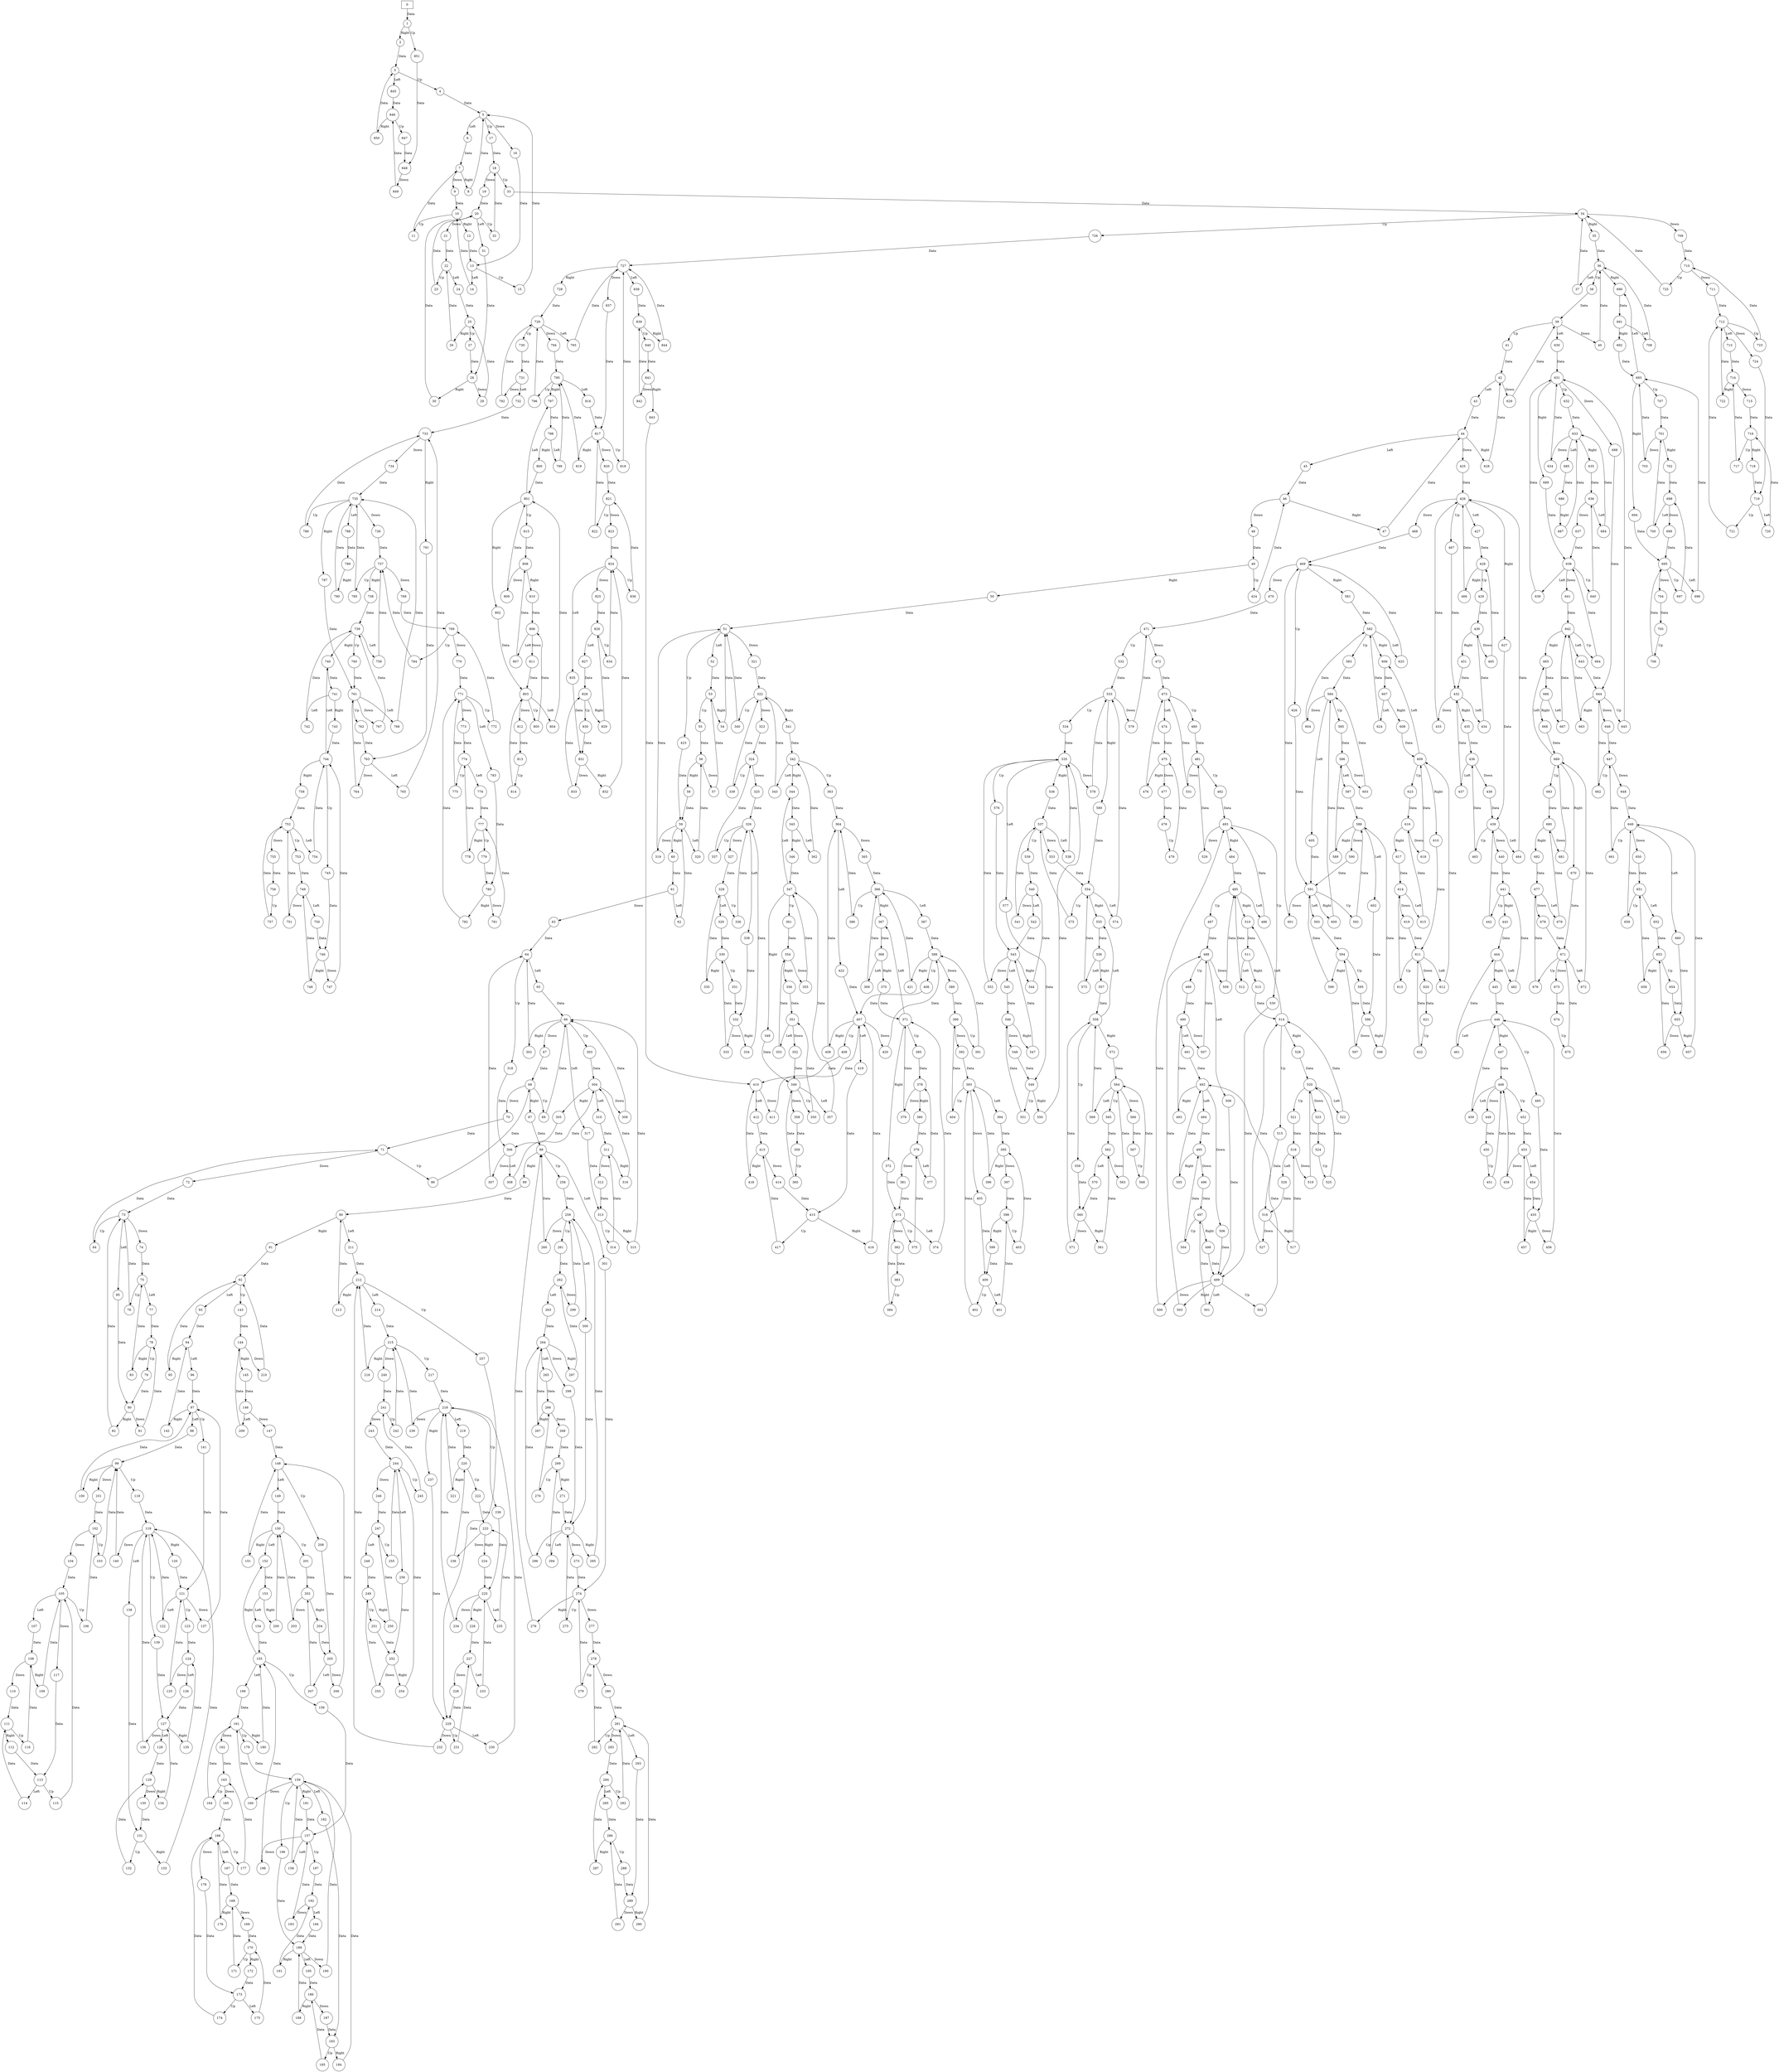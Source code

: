 digraph G {
  name="sokoban";
  num_of_vertices=852;
  num_of_events=259;
  num_of_edges=1203;
  run_date="2023-01-15T12:19:05.854843";
  0 [ bthreads="box0,data,wall,player" shape="none " start="true" statements="[{name: box0, isHot: false, request: [], waitFor: [JsEventSet: dataEventSet], block: {none}, interrupt: {none}},{name: data, isHot: false, request: [Data], waitFor: {none}, block: not(Data), interrupt: {none}},{name: wall, isHot: false, request: [], waitFor: [JsEventSet: dataEventSet], block: {none}, interrupt: {none}},{name: player, isHot: false, request: [], waitFor: [JsEventSet: dataEventSet], block: {none}, interrupt: {none}}]" store="[]" id="0" hash="1414546280" accepting="false" ];
  1 [ bthreads="data,player,box0,wall" shape="circle" start="false" statements="[{name: data, isHot: false, request: [], waitFor: {all}, block: {none}, interrupt: {none}},{name: player, isHot: false, request: [Up,Down,Left,Right], waitFor: {none}, block: {none}, interrupt: {none}},{name: box0, isHot: false, request: [], waitFor: {all}, block: {none}, interrupt: {none}},{name: wall, isHot: false, request: [], waitFor: {all}, block: anyOf(Down,Left), interrupt: {none}}]" store="[]" id="1" hash="1428533517" accepting="false" ];
  2 [ bthreads="box0,data,player,wall" shape="circle" start="false" statements="[{name: box0, isHot: false, request: [], waitFor: [JsEventSet: dataEventSet], block: {none}, interrupt: {none}},{name: data, isHot: false, request: [Data], waitFor: {none}, block: not(Data), interrupt: {none}},{name: player, isHot: false, request: [], waitFor: [JsEventSet: dataEventSet], block: {none}, interrupt: {none}},{name: wall, isHot: false, request: [], waitFor: [JsEventSet: dataEventSet], block: {none}, interrupt: {none}}]" store="[]" id="2" hash="1395898175" accepting="false" ];
  3 [ bthreads="box0,player,wall,data" shape="circle" start="false" statements="[{name: box0, isHot: true, request: [], waitFor: {all}, block: {none}, interrupt: {none}},{name: player, isHot: false, request: [Up,Down,Left,Right], waitFor: {none}, block: {none}, interrupt: {none}},{name: wall, isHot: false, request: [], waitFor: {all}, block: anyOf(Down,Right), interrupt: {none}},{name: data, isHot: false, request: [], waitFor: {all}, block: {none}, interrupt: {none}}]" store="[]" id="3" hash="-1906156775" accepting="false" ];
  4 [ bthreads="box0,data,player,wall" shape="circle" start="false" statements="[{name: box0, isHot: false, request: [], waitFor: [JsEventSet: dataEventSet], block: {none}, interrupt: {none}},{name: data, isHot: false, request: [Data], waitFor: {none}, block: not(Data), interrupt: {none}},{name: player, isHot: false, request: [], waitFor: [JsEventSet: dataEventSet], block: {none}, interrupt: {none}},{name: wall, isHot: false, request: [], waitFor: [JsEventSet: dataEventSet], block: {none}, interrupt: {none}}]" store="[]" id="4" hash="-1832986263" accepting="false" ];
  5 [ bthreads="box0,player,wall,data" shape="circle" start="false" statements="[{name: box0, isHot: true, request: [], waitFor: {all}, block: {none}, interrupt: {none}},{name: player, isHot: false, request: [Up,Down,Left,Right], waitFor: {none}, block: {none}, interrupt: {none}},{name: wall, isHot: false, request: [], waitFor: {all}, block: Right, interrupt: {none}},{name: data, isHot: false, request: [], waitFor: {all}, block: {none}, interrupt: {none}}]" store="[]" id="5" hash="-2011960527" accepting="false" ];
  6 [ bthreads="box0,data,player,wall" shape="circle" start="false" statements="[{name: box0, isHot: false, request: [], waitFor: [JsEventSet: dataEventSet], block: {none}, interrupt: {none}},{name: data, isHot: false, request: [Data], waitFor: {none}, block: not(Data), interrupt: {none}},{name: player, isHot: false, request: [], waitFor: [JsEventSet: dataEventSet], block: {none}, interrupt: {none}},{name: wall, isHot: false, request: [], waitFor: [JsEventSet: dataEventSet], block: {none}, interrupt: {none}}]" store="[]" id="6" hash="-1073976022" accepting="false" ];
  7 [ bthreads="box0,data,wall,player" shape="circle" start="false" statements="[{name: box0, isHot: true, request: [], waitFor: {all}, block: {none}, interrupt: {none}},{name: data, isHot: false, request: [], waitFor: {all}, block: {none}, interrupt: {none}},{name: wall, isHot: false, request: [], waitFor: {all}, block: anyOf(Left,Up), interrupt: {none}},{name: player, isHot: false, request: [Up,Down,Left,Right], waitFor: {none}, block: {none}, interrupt: {none}}]" store="[]" id="7" hash="2018714438" accepting="false" ];
  8 [ bthreads="box0,data,player,wall" shape="circle" start="false" statements="[{name: box0, isHot: false, request: [], waitFor: [JsEventSet: dataEventSet], block: {none}, interrupt: {none}},{name: data, isHot: false, request: [Data], waitFor: {none}, block: not(Data), interrupt: {none}},{name: player, isHot: false, request: [], waitFor: [JsEventSet: dataEventSet], block: {none}, interrupt: {none}},{name: wall, isHot: false, request: [], waitFor: [JsEventSet: dataEventSet], block: {none}, interrupt: {none}}]" store="[]" id="8" hash="-1832986263" accepting="false" ];
  9 [ bthreads="box0,data,player,wall" shape="circle" start="false" statements="[{name: box0, isHot: false, request: [], waitFor: [JsEventSet: dataEventSet], block: {none}, interrupt: {none}},{name: data, isHot: false, request: [Data], waitFor: {none}, block: not(Data), interrupt: {none}},{name: player, isHot: false, request: [], waitFor: [JsEventSet: dataEventSet], block: {none}, interrupt: {none}},{name: wall, isHot: false, request: [], waitFor: [JsEventSet: dataEventSet], block: {none}, interrupt: {none}}]" store="[]" id="9" hash="35611305" accepting="false" ];
  10 [ bthreads="box0,player,data,wall" shape="circle" start="false" statements="[{name: box0, isHot: true, request: [], waitFor: {all}, block: {none}, interrupt: {none}},{name: player, isHot: false, request: [Up,Down,Left,Right], waitFor: {none}, block: {none}, interrupt: {none}},{name: data, isHot: false, request: [], waitFor: {all}, block: {none}, interrupt: {none}},{name: wall, isHot: false, request: [], waitFor: {all}, block: anyOf(Down,Left), interrupt: {none}}]" store="[]" id="10" hash="1723202228" accepting="false" ];
  11 [ bthreads="box0,data,player,wall" shape="circle" start="false" statements="[{name: box0, isHot: false, request: [], waitFor: [JsEventSet: dataEventSet], block: {none}, interrupt: {none}},{name: data, isHot: false, request: [Data], waitFor: {none}, block: not(Data), interrupt: {none}},{name: player, isHot: false, request: [], waitFor: [JsEventSet: dataEventSet], block: {none}, interrupt: {none}},{name: wall, isHot: false, request: [], waitFor: [JsEventSet: dataEventSet], block: {none}, interrupt: {none}}]" store="[]" id="11" hash="-1073976022" accepting="false" ];
  12 [ bthreads="box0,data,player,wall" shape="circle" start="false" statements="[{name: box0, isHot: false, request: [], waitFor: [JsEventSet: dataEventSet], block: {none}, interrupt: {none}},{name: data, isHot: false, request: [Data], waitFor: {none}, block: not(Data), interrupt: {none}},{name: player, isHot: false, request: [], waitFor: [JsEventSet: dataEventSet], block: {none}, interrupt: {none}},{name: wall, isHot: false, request: [], waitFor: [JsEventSet: dataEventSet], block: {none}, interrupt: {none}}]" store="[]" id="12" hash="1714302336" accepting="false" ];
  13 [ bthreads="box0,player,data,wall" shape="circle" start="false" statements="[{name: box0, isHot: true, request: [], waitFor: {all}, block: {none}, interrupt: {none}},{name: player, isHot: false, request: [Up,Down,Left,Right], waitFor: {none}, block: {none}, interrupt: {none}},{name: data, isHot: false, request: [], waitFor: {all}, block: {none}, interrupt: {none}},{name: wall, isHot: false, request: [], waitFor: {all}, block: anyOf(Down,Right), interrupt: {none}}]" store="[]" id="13" hash="-1915891660" accepting="false" ];
  14 [ bthreads="box0,data,player,wall" shape="circle" start="false" statements="[{name: box0, isHot: false, request: [], waitFor: [JsEventSet: dataEventSet], block: {none}, interrupt: {none}},{name: data, isHot: false, request: [Data], waitFor: {none}, block: not(Data), interrupt: {none}},{name: player, isHot: false, request: [], waitFor: [JsEventSet: dataEventSet], block: {none}, interrupt: {none}},{name: wall, isHot: false, request: [], waitFor: [JsEventSet: dataEventSet], block: {none}, interrupt: {none}}]" store="[]" id="14" hash="35611305" accepting="false" ];
  15 [ bthreads="box0,data,player,wall" shape="circle" start="false" statements="[{name: box0, isHot: false, request: [], waitFor: [JsEventSet: dataEventSet], block: {none}, interrupt: {none}},{name: data, isHot: false, request: [Data], waitFor: {none}, block: not(Data), interrupt: {none}},{name: player, isHot: false, request: [], waitFor: [JsEventSet: dataEventSet], block: {none}, interrupt: {none}},{name: wall, isHot: false, request: [], waitFor: [JsEventSet: dataEventSet], block: {none}, interrupt: {none}}]" store="[]" id="15" hash="-1832986263" accepting="false" ];
  16 [ bthreads="box0,data,player,wall" shape="circle" start="false" statements="[{name: box0, isHot: false, request: [], waitFor: [JsEventSet: dataEventSet], block: {none}, interrupt: {none}},{name: data, isHot: false, request: [Data], waitFor: {none}, block: not(Data), interrupt: {none}},{name: player, isHot: false, request: [], waitFor: [JsEventSet: dataEventSet], block: {none}, interrupt: {none}},{name: wall, isHot: false, request: [], waitFor: [JsEventSet: dataEventSet], block: {none}, interrupt: {none}}]" store="[]" id="16" hash="1714302336" accepting="false" ];
  17 [ bthreads="box0,data,player,wall" shape="circle" start="false" statements="[{name: box0, isHot: false, request: [], waitFor: [JsEventSet: dataEventSet], block: {none}, interrupt: {none}},{name: data, isHot: false, request: [Data], waitFor: {none}, block: not(Data), interrupt: {none}},{name: player, isHot: false, request: [], waitFor: [JsEventSet: dataEventSet], block: {none}, interrupt: {none}},{name: wall, isHot: false, request: [], waitFor: [JsEventSet: dataEventSet], block: {none}, interrupt: {none}}]" store="[]" id="17" hash="1476426643" accepting="false" ];
  18 [ bthreads="box0,wall,player,data" shape="circle" start="false" statements="[{name: box0, isHot: true, request: [], waitFor: {all}, block: {none}, interrupt: {none}},{name: wall, isHot: false, request: [], waitFor: {all}, block: anyOf(Left,Right), interrupt: {none}},{name: player, isHot: false, request: [Up,Down,Left,Right], waitFor: {none}, block: {none}, interrupt: {none}},{name: data, isHot: false, request: [], waitFor: {all}, block: {none}, interrupt: {none}}]" store="[]" id="18" hash="1344123280" accepting="false" ];
  19 [ bthreads="box0,data,player,wall" shape="circle" start="false" statements="[{name: box0, isHot: false, request: [], waitFor: [JsEventSet: dataEventSet], block: {none}, interrupt: {none}},{name: data, isHot: false, request: [Data], waitFor: {none}, block: not(Data), interrupt: {none}},{name: player, isHot: false, request: [], waitFor: [JsEventSet: dataEventSet], block: {none}, interrupt: {none}},{name: wall, isHot: false, request: [], waitFor: [JsEventSet: dataEventSet], block: {none}, interrupt: {none}}]" store="[]" id="19" hash="-426946646" accepting="false" ];
  20 [ bthreads="box0,data,player,wall" shape="circle" start="false" statements="[{name: box0, isHot: true, request: [], waitFor: {all}, block: {none}, interrupt: {none}},{name: data, isHot: false, request: [], waitFor: {all}, block: {none}, interrupt: {none}},{name: player, isHot: false, request: [Up,Down,Left,Right], waitFor: {none}, block: {none}, interrupt: {none}},{name: wall, isHot: false, request: [], waitFor: {all}, block: Right, interrupt: {none}}]" store="[]" id="20" hash="-2031394740" accepting="false" ];
  21 [ bthreads="box0,data,player,wall" shape="circle" start="false" statements="[{name: box0, isHot: false, request: [], waitFor: [JsEventSet: dataEventSet], block: {none}, interrupt: {none}},{name: data, isHot: false, request: [Data], waitFor: {none}, block: not(Data), interrupt: {none}},{name: player, isHot: false, request: [], waitFor: [JsEventSet: dataEventSet], block: {none}, interrupt: {none}},{name: wall, isHot: false, request: [], waitFor: [JsEventSet: dataEventSet], block: {none}, interrupt: {none}}]" store="[]" id="21" hash="-921680599" accepting="false" ];
  22 [ bthreads="box0,player,wall,data" shape="circle" start="false" statements="[{name: box0, isHot: true, request: [], waitFor: {all}, block: {none}, interrupt: {none}},{name: player, isHot: false, request: [Up,Down,Left,Right], waitFor: {none}, block: {none}, interrupt: {none}},{name: wall, isHot: false, request: [], waitFor: {all}, block: anyOf(Down,Right), interrupt: {none}},{name: data, isHot: false, request: [], waitFor: {all}, block: {none}, interrupt: {none}}]" store="[]" id="22" hash="-1935325873" accepting="false" ];
  23 [ bthreads="box0,data,player,wall" shape="circle" start="false" statements="[{name: box0, isHot: false, request: [], waitFor: [JsEventSet: dataEventSet], block: {none}, interrupt: {none}},{name: data, isHot: false, request: [Data], waitFor: {none}, block: not(Data), interrupt: {none}},{name: player, isHot: false, request: [], waitFor: [JsEventSet: dataEventSet], block: {none}, interrupt: {none}},{name: wall, isHot: false, request: [], waitFor: [JsEventSet: dataEventSet], block: {none}, interrupt: {none}}]" store="[]" id="23" hash="-426946646" accepting="false" ];
  24 [ bthreads="box0,data,player,wall" shape="circle" start="false" statements="[{name: box0, isHot: false, request: [], waitFor: [JsEventSet: dataEventSet], block: {none}, interrupt: {none}},{name: data, isHot: false, request: [Data], waitFor: {none}, block: not(Data), interrupt: {none}},{name: player, isHot: false, request: [], waitFor: [JsEventSet: dataEventSet], block: {none}, interrupt: {none}},{name: wall, isHot: false, request: [], waitFor: [JsEventSet: dataEventSet], block: {none}, interrupt: {none}}]" store="[]" id="24" hash="1441650922" accepting="false" ];
  25 [ bthreads="box0,data,player,wall" shape="circle" start="false" statements="[{name: box0, isHot: true, request: [], waitFor: {all}, block: {none}, interrupt: {none}},{name: data, isHot: false, request: [], waitFor: {all}, block: {none}, interrupt: {none}},{name: player, isHot: false, request: [Up,Down,Left,Right], waitFor: {none}, block: {none}, interrupt: {none}},{name: wall, isHot: false, request: [], waitFor: {all}, block: anyOf(Down,Left), interrupt: {none}}]" store="[]" id="25" hash="1703768015" accepting="false" ];
  26 [ bthreads="box0,data,player,wall" shape="circle" start="false" statements="[{name: box0, isHot: false, request: [], waitFor: [JsEventSet: dataEventSet], block: {none}, interrupt: {none}},{name: data, isHot: false, request: [Data], waitFor: {none}, block: not(Data), interrupt: {none}},{name: player, isHot: false, request: [], waitFor: [JsEventSet: dataEventSet], block: {none}, interrupt: {none}},{name: wall, isHot: false, request: [], waitFor: [JsEventSet: dataEventSet], block: {none}, interrupt: {none}}]" store="[]" id="26" hash="-921680599" accepting="false" ];
  27 [ bthreads="box0,data,player,wall" shape="circle" start="false" statements="[{name: box0, isHot: false, request: [], waitFor: [JsEventSet: dataEventSet], block: {none}, interrupt: {none}},{name: data, isHot: false, request: [Data], waitFor: {none}, block: not(Data), interrupt: {none}},{name: player, isHot: false, request: [], waitFor: [JsEventSet: dataEventSet], block: {none}, interrupt: {none}},{name: wall, isHot: false, request: [], waitFor: [JsEventSet: dataEventSet], block: {none}, interrupt: {none}}]" store="[]" id="27" hash="-455179053" accepting="false" ];
  28 [ bthreads="box0,wall,player,data" shape="circle" start="false" statements="[{name: box0, isHot: true, request: [], waitFor: {all}, block: {none}, interrupt: {none}},{name: wall, isHot: false, request: [], waitFor: {all}, block: anyOf(Left,Up), interrupt: {none}},{name: player, isHot: false, request: [Up,Down,Left,Right], waitFor: {none}, block: {none}, interrupt: {none}},{name: data, isHot: false, request: [], waitFor: {all}, block: {none}, interrupt: {none}}]" store="[]" id="28" hash="1999280225" accepting="false" ];
  29 [ bthreads="box0,data,player,wall" shape="circle" start="false" statements="[{name: box0, isHot: false, request: [], waitFor: [JsEventSet: dataEventSet], block: {none}, interrupt: {none}},{name: data, isHot: false, request: [Data], waitFor: {none}, block: not(Data), interrupt: {none}},{name: player, isHot: false, request: [], waitFor: [JsEventSet: dataEventSet], block: {none}, interrupt: {none}},{name: wall, isHot: false, request: [], waitFor: [JsEventSet: dataEventSet], block: {none}, interrupt: {none}}]" store="[]" id="29" hash="1441650922" accepting="false" ];
  30 [ bthreads="box0,data,player,wall" shape="circle" start="false" statements="[{name: box0, isHot: false, request: [], waitFor: [JsEventSet: dataEventSet], block: {none}, interrupt: {none}},{name: data, isHot: false, request: [Data], waitFor: {none}, block: not(Data), interrupt: {none}},{name: player, isHot: false, request: [], waitFor: [JsEventSet: dataEventSet], block: {none}, interrupt: {none}},{name: wall, isHot: false, request: [], waitFor: [JsEventSet: dataEventSet], block: {none}, interrupt: {none}}]" store="[]" id="30" hash="-426946646" accepting="false" ];
  31 [ bthreads="box0,data,player,wall" shape="circle" start="false" statements="[{name: box0, isHot: false, request: [], waitFor: [JsEventSet: dataEventSet], block: {none}, interrupt: {none}},{name: data, isHot: false, request: [Data], waitFor: {none}, block: not(Data), interrupt: {none}},{name: player, isHot: false, request: [], waitFor: [JsEventSet: dataEventSet], block: {none}, interrupt: {none}},{name: wall, isHot: false, request: [], waitFor: [JsEventSet: dataEventSet], block: {none}, interrupt: {none}}]" store="[]" id="31" hash="-455179053" accepting="false" ];
  32 [ bthreads="box0,data,player,wall" shape="circle" start="false" statements="[{name: box0, isHot: false, request: [], waitFor: [JsEventSet: dataEventSet], block: {none}, interrupt: {none}},{name: data, isHot: false, request: [Data], waitFor: {none}, block: not(Data), interrupt: {none}},{name: player, isHot: false, request: [], waitFor: [JsEventSet: dataEventSet], block: {none}, interrupt: {none}},{name: wall, isHot: false, request: [], waitFor: [JsEventSet: dataEventSet], block: {none}, interrupt: {none}}]" store="[]" id="32" hash="1476426643" accepting="false" ];
  33 [ bthreads="box0,data,player,wall" shape="circle" start="false" statements="[{name: box0, isHot: false, request: [], waitFor: [JsEventSet: dataEventSet], block: {none}, interrupt: {none}},{name: data, isHot: false, request: [Data], waitFor: {none}, block: not(Data), interrupt: {none}},{name: player, isHot: false, request: [], waitFor: [JsEventSet: dataEventSet], block: {none}, interrupt: {none}},{name: wall, isHot: false, request: [], waitFor: [JsEventSet: dataEventSet], block: {none}, interrupt: {none}}]" store="[]" id="33" hash="172260797" accepting="false" ];
  34 [ bthreads="box0,wall,data,player" shape="circle" start="false" statements="[{name: box0, isHot: true, request: [], waitFor: {all}, block: {none}, interrupt: {none}},{name: wall, isHot: false, request: [], waitFor: {all}, block: Left, interrupt: {none}},{name: data, isHot: false, request: [], waitFor: {all}, block: {none}, interrupt: {none}},{name: player, isHot: false, request: [Up,Down,Left,Right], waitFor: {none}, block: {none}, interrupt: {none}}]" store="[]" id="34" hash="1433624754" accepting="false" ];
  35 [ bthreads="box0,data,player,wall" shape="circle" start="false" statements="[{name: box0, isHot: false, request: [], waitFor: [JsEventSet: dataEventSet], block: {none}, interrupt: {none}},{name: data, isHot: false, request: [Data], waitFor: {none}, block: not(Data), interrupt: {none}},{name: player, isHot: false, request: [], waitFor: [JsEventSet: dataEventSet], block: {none}, interrupt: {none}},{name: wall, isHot: false, request: [], waitFor: [JsEventSet: dataEventSet], block: {none}, interrupt: {none}}]" store="[]" id="35" hash="-1711191916" accepting="false" ];
  36 [ bthreads="box0,data,player,wall" shape="circle" start="false" statements="[{name: box0, isHot: true, request: [], waitFor: {all}, block: {none}, interrupt: {none}},{name: data, isHot: false, request: [], waitFor: {all}, block: {none}, interrupt: {none}},{name: player, isHot: false, request: [Up,Down,Left,Right], waitFor: {none}, block: {none}, interrupt: {none}},{name: wall, isHot: false, request: [], waitFor: {all}, block: Down, interrupt: {none}}]" store="[]" id="36" hash="1288485948" accepting="false" ];
  37 [ bthreads="box0,data,player,wall" shape="circle" start="false" statements="[{name: box0, isHot: false, request: [], waitFor: [JsEventSet: dataEventSet], block: {none}, interrupt: {none}},{name: data, isHot: false, request: [Data], waitFor: {none}, block: not(Data), interrupt: {none}},{name: player, isHot: false, request: [], waitFor: [JsEventSet: dataEventSet], block: {none}, interrupt: {none}},{name: wall, isHot: false, request: [], waitFor: [JsEventSet: dataEventSet], block: {none}, interrupt: {none}}]" store="[]" id="37" hash="172260797" accepting="false" ];
  38 [ bthreads="box0,data,player,wall" shape="circle" start="false" statements="[{name: box0, isHot: false, request: [], waitFor: [JsEventSet: dataEventSet], block: {none}, interrupt: {none}},{name: data, isHot: false, request: [Data], waitFor: {none}, block: not(Data), interrupt: {none}},{name: player, isHot: false, request: [], waitFor: [JsEventSet: dataEventSet], block: {none}, interrupt: {none}},{name: wall, isHot: false, request: [], waitFor: [JsEventSet: dataEventSet], block: {none}, interrupt: {none}}]" store="[]" id="38" hash="124122237" accepting="false" ];
  39 [ bthreads="box0,data,player,wall" shape="circle" start="false" statements="[{name: box0, isHot: true, request: [], waitFor: {all}, block: {none}, interrupt: {none}},{name: data, isHot: false, request: [], waitFor: {all}, block: {none}, interrupt: {none}},{name: player, isHot: false, request: [Up,Down,Left,Right], waitFor: {none}, block: {none}, interrupt: {none}},{name: wall, isHot: false, request: [], waitFor: {all}, block: Right, interrupt: {none}}]" store="[]" id="39" hash="-543079331" accepting="false" ];
  40 [ bthreads="box0,data,player,wall" shape="circle" start="false" statements="[{name: box0, isHot: false, request: [], waitFor: [JsEventSet: dataEventSet], block: {none}, interrupt: {none}},{name: data, isHot: false, request: [Data], waitFor: {none}, block: not(Data), interrupt: {none}},{name: player, isHot: false, request: [], waitFor: [JsEventSet: dataEventSet], block: {none}, interrupt: {none}},{name: wall, isHot: false, request: [], waitFor: [JsEventSet: dataEventSet], block: {none}, interrupt: {none}}]" store="[]" id="40" hash="-1711191916" accepting="false" ];
  41 [ bthreads="box0,data,player,wall" shape="circle" start="false" statements="[{name: box0, isHot: false, request: [], waitFor: [JsEventSet: dataEventSet], block: {none}, interrupt: {none}},{name: data, isHot: false, request: [Data], waitFor: {none}, block: not(Data), interrupt: {none}},{name: player, isHot: false, request: [], waitFor: [JsEventSet: dataEventSet], block: {none}, interrupt: {none}},{name: wall, isHot: false, request: [], waitFor: [JsEventSet: dataEventSet], block: {none}, interrupt: {none}}]" store="[]" id="41" hash="276553470" accepting="false" ];
  42 [ bthreads="box0,data,player,wall" shape="circle" start="false" statements="[{name: box0, isHot: true, request: [], waitFor: {all}, block: {none}, interrupt: {none}},{name: data, isHot: false, request: [], waitFor: {all}, block: {none}, interrupt: {none}},{name: player, isHot: false, request: [Up,Down,Left,Right], waitFor: {none}, block: {none}, interrupt: {none}},{name: wall, isHot: false, request: [], waitFor: {all}, block: anyOf(Right,Up), interrupt: {none}}]" store="[]" id="42" hash="-2033957171" accepting="false" ];
  43 [ bthreads="box0,data,player,wall" shape="circle" start="false" statements="[{name: box0, isHot: false, request: [], waitFor: [JsEventSet: dataEventSet], block: {none}, interrupt: {none}},{name: data, isHot: false, request: [Data], waitFor: {none}, block: not(Data), interrupt: {none}},{name: player, isHot: false, request: [], waitFor: [JsEventSet: dataEventSet], block: {none}, interrupt: {none}},{name: wall, isHot: false, request: [], waitFor: [JsEventSet: dataEventSet], block: {none}, interrupt: {none}}]" store="[]" id="43" hash="1767126055" accepting="false" ];
  44 [ bthreads="box0,data,wall,player" shape="circle" start="false" statements="[{name: box0, isHot: true, request: [], waitFor: {all}, block: {none}, interrupt: {none}},{name: data, isHot: false, request: [], waitFor: {all}, block: {none}, interrupt: {none}},{name: wall, isHot: false, request: [], waitFor: {all}, block: Up, interrupt: {none}},{name: player, isHot: false, request: [Up,Down,Left,Right], waitFor: {none}, block: {none}, interrupt: {none}}]" store="[]" id="44" hash="1193235668" accepting="false" ];
  45 [ bthreads="box0,data,player,wall" shape="circle" start="false" statements="[{name: box0, isHot: false, request: [], waitFor: [JsEventSet: dataEventSet], block: {none}, interrupt: {none}},{name: data, isHot: false, request: [Data], waitFor: {none}, block: not(Data), interrupt: {none}},{name: player, isHot: false, request: [], waitFor: [JsEventSet: dataEventSet], block: {none}, interrupt: {none}},{name: wall, isHot: false, request: [], waitFor: [JsEventSet: dataEventSet], block: {none}, interrupt: {none}}]" store="[]" id="45" hash="1139156968" accepting="false" ];
  46 [ bthreads="box0,wall,player,data" shape="circle" start="false" statements="[{name: box0, isHot: true, request: [], waitFor: {all}, block: {none}, interrupt: {none}},{name: wall, isHot: false, request: [], waitFor: {all}, block: anyOf(Left,Up), interrupt: {none}},{name: player, isHot: false, request: [Up,Down,Left,Right], waitFor: {none}, block: {none}, interrupt: {none}},{name: data, isHot: false, request: [], waitFor: {all}, block: {none}, interrupt: {none}}]" store="[]" id="46" hash="-1187127064" accepting="false" ];
  47 [ bthreads="box0,data,player,wall" shape="circle" start="false" statements="[{name: box0, isHot: false, request: [], waitFor: [JsEventSet: dataEventSet], block: {none}, interrupt: {none}},{name: data, isHot: false, request: [Data], waitFor: {none}, block: not(Data), interrupt: {none}},{name: player, isHot: false, request: [], waitFor: [JsEventSet: dataEventSet], block: {none}, interrupt: {none}},{name: wall, isHot: false, request: [], waitFor: [JsEventSet: dataEventSet], block: {none}, interrupt: {none}}]" store="[]" id="47" hash="1767126055" accepting="false" ];
  48 [ bthreads="box0,data,player,wall" shape="circle" start="false" statements="[{name: box0, isHot: false, request: [], waitFor: [JsEventSet: dataEventSet], block: {none}, interrupt: {none}},{name: data, isHot: false, request: [Data], waitFor: {none}, block: not(Data), interrupt: {none}},{name: player, isHot: false, request: [], waitFor: [JsEventSet: dataEventSet], block: {none}, interrupt: {none}},{name: wall, isHot: false, request: [], waitFor: [JsEventSet: dataEventSet], block: {none}, interrupt: {none}}]" store="[]" id="48" hash="-829244057" accepting="false" ];
  49 [ bthreads="data,box0,player,wall" shape="circle" start="false" statements="[{name: data, isHot: false, request: [], waitFor: {all}, block: {none}, interrupt: {none}},{name: box0, isHot: true, request: [], waitFor: {all}, block: {none}, interrupt: {none}},{name: player, isHot: false, request: [Up,Down,Left,Right], waitFor: {none}, block: {none}, interrupt: {none}},{name: wall, isHot: false, request: [], waitFor: {all}, block: anyOf(Down,Left), interrupt: {none}}]" store="[]" id="49" hash="-1453541290" accepting="false" ];
  50 [ bthreads="data,box0,player,wall" shape="circle" start="false" statements="[{name: data, isHot: false, request: [Data], waitFor: {none}, block: not(Data), interrupt: {none}},{name: box0, isHot: false, request: [], waitFor: [JsEventSet: dataEventSet], block: {none}, interrupt: {none}},{name: player, isHot: false, request: [], waitFor: [JsEventSet: dataEventSet], block: {none}, interrupt: {none}},{name: wall, isHot: false, request: [], waitFor: [JsEventSet: dataEventSet], block: {none}, interrupt: {none}}]" store="[]" id="50" hash="-1619773251" accepting="false" ];
  51 [ bthreads="data,box0,player,wall" shape="circle" start="false" statements="[{name: data, isHot: false, request: [], waitFor: {all}, block: {none}, interrupt: {none}},{name: box0, isHot: true, request: [], waitFor: {all}, block: Right, interrupt: {none}},{name: player, isHot: false, request: [Up,Down,Left,Right], waitFor: {none}, block: {none}, interrupt: {none}},{name: wall, isHot: false, request: [], waitFor: {all}, block: {none}, interrupt: {none}}]" store="[]" id="51" hash="979022877" accepting="false" ];
  52 [ bthreads="data,box0,player,wall" shape="circle" start="false" statements="[{name: data, isHot: false, request: [Data], waitFor: {none}, block: not(Data), interrupt: {none}},{name: box0, isHot: false, request: [], waitFor: [JsEventSet: dataEventSet], block: {none}, interrupt: {none}},{name: player, isHot: false, request: [], waitFor: [JsEventSet: dataEventSet], block: {none}, interrupt: {none}},{name: wall, isHot: false, request: [], waitFor: [JsEventSet: dataEventSet], block: {none}, interrupt: {none}}]" store="[]" id="52" hash="-86520706" accepting="false" ];
  53 [ bthreads="box0,player,data,wall" shape="circle" start="false" statements="[{name: box0, isHot: true, request: [], waitFor: {all}, block: {none}, interrupt: {none}},{name: player, isHot: false, request: [Up,Down,Left,Right], waitFor: {none}, block: {none}, interrupt: {none}},{name: data, isHot: false, request: [], waitFor: {all}, block: {none}, interrupt: {none}},{name: wall, isHot: false, request: [], waitFor: {all}, block: anyOf(Down,Left), interrupt: {none}}]" store="[]" id="53" hash="-1434142597" accepting="false" ];
  54 [ bthreads="box0,data,player,wall" shape="circle" start="false" statements="[{name: box0, isHot: false, request: [], waitFor: [JsEventSet: dataEventSet], block: {none}, interrupt: {none}},{name: data, isHot: false, request: [Data], waitFor: {none}, block: not(Data), interrupt: {none}},{name: player, isHot: false, request: [], waitFor: [JsEventSet: dataEventSet], block: {none}, interrupt: {none}},{name: wall, isHot: false, request: [], waitFor: [JsEventSet: dataEventSet], block: {none}, interrupt: {none}}]" store="[]" id="54" hash="-1619773251" accepting="false" ];
  55 [ bthreads="box0,data,player,wall" shape="circle" start="false" statements="[{name: box0, isHot: false, request: [], waitFor: [JsEventSet: dataEventSet], block: {none}, interrupt: {none}},{name: data, isHot: false, request: [Data], waitFor: {none}, block: not(Data), interrupt: {none}},{name: player, isHot: false, request: [], waitFor: [JsEventSet: dataEventSet], block: {none}, interrupt: {none}},{name: wall, isHot: false, request: [], waitFor: [JsEventSet: dataEventSet], block: {none}, interrupt: {none}}]" store="[]" id="55" hash="-1882949529" accepting="false" ];
  56 [ bthreads="box0,data,wall,player" shape="circle" start="false" statements="[{name: box0, isHot: true, request: [], waitFor: {all}, block: {none}, interrupt: {none}},{name: data, isHot: false, request: [], waitFor: {all}, block: {none}, interrupt: {none}},{name: wall, isHot: false, request: [], waitFor: {all}, block: anyOf(Left,Up), interrupt: {none}},{name: player, isHot: false, request: [Up,Down,Left,Right], waitFor: {none}, block: {none}, interrupt: {none}}]" store="[]" id="56" hash="-1167728371" accepting="false" ];
  57 [ bthreads="data,box0,player,wall" shape="circle" start="false" statements="[{name: data, isHot: false, request: [Data], waitFor: {none}, block: not(Data), interrupt: {none}},{name: box0, isHot: false, request: [], waitFor: [JsEventSet: dataEventSet], block: {none}, interrupt: {none}},{name: player, isHot: false, request: [], waitFor: [JsEventSet: dataEventSet], block: {none}, interrupt: {none}},{name: wall, isHot: false, request: [], waitFor: [JsEventSet: dataEventSet], block: {none}, interrupt: {none}}]" store="[]" id="57" hash="-86520706" accepting="false" ];
  58 [ bthreads="box0,data,player,wall" shape="circle" start="false" statements="[{name: box0, isHot: false, request: [], waitFor: [JsEventSet: dataEventSet], block: {none}, interrupt: {none}},{name: data, isHot: false, request: [Data], waitFor: {none}, block: not(Data), interrupt: {none}},{name: player, isHot: false, request: [], waitFor: [JsEventSet: dataEventSet], block: {none}, interrupt: {none}},{name: wall, isHot: false, request: [], waitFor: [JsEventSet: dataEventSet], block: {none}, interrupt: {none}}]" store="[]" id="58" hash="-652655810" accepting="false" ];
  59 [ bthreads="box0,wall,player,data" shape="circle" start="false" statements="[{name: box0, isHot: true, request: [], waitFor: {all}, block: {none}, interrupt: {none}},{name: wall, isHot: false, request: [], waitFor: {all}, block: Up, interrupt: {none}},{name: player, isHot: false, request: [Up,Down,Left,Right], waitFor: {none}, block: {none}, interrupt: {none}},{name: data, isHot: false, request: [], waitFor: {all}, block: {none}, interrupt: {none}}]" store="[]" id="59" hash="1212634361" accepting="false" ];
  60 [ bthreads="box0,data,player,wall" shape="circle" start="false" statements="[{name: box0, isHot: false, request: [], waitFor: [JsEventSet: dataEventSet], block: {none}, interrupt: {none}},{name: data, isHot: false, request: [Data], waitFor: {none}, block: not(Data), interrupt: {none}},{name: player, isHot: false, request: [], waitFor: [JsEventSet: dataEventSet], block: {none}, interrupt: {none}},{name: wall, isHot: false, request: [], waitFor: [JsEventSet: dataEventSet], block: {none}, interrupt: {none}}]" store="[]" id="60" hash="1549414269" accepting="false" ];
  61 [ bthreads="box0,player,wall,data" shape="circle" start="false" statements="[{name: box0, isHot: true, request: [], waitFor: {all}, block: {none}, interrupt: {none}},{name: player, isHot: false, request: [Up,Down,Left,Right], waitFor: {none}, block: {none}, interrupt: {none}},{name: wall, isHot: false, request: [], waitFor: {all}, block: anyOf(Right,Up), interrupt: {none}},{name: data, isHot: false, request: [], waitFor: {all}, block: {none}, interrupt: {none}}]" store="[]" id="61" hash="-2014558478" accepting="false" ];
  62 [ bthreads="box0,data,player,wall" shape="circle" start="false" statements="[{name: box0, isHot: false, request: [], waitFor: [JsEventSet: dataEventSet], block: {none}, interrupt: {none}},{name: data, isHot: false, request: [Data], waitFor: {none}, block: not(Data), interrupt: {none}},{name: player, isHot: false, request: [], waitFor: [JsEventSet: dataEventSet], block: {none}, interrupt: {none}},{name: wall, isHot: false, request: [], waitFor: [JsEventSet: dataEventSet], block: {none}, interrupt: {none}}]" store="[]" id="62" hash="-652655810" accepting="false" ];
  63 [ bthreads="box0,data,player,wall" shape="circle" start="false" statements="[{name: box0, isHot: false, request: [], waitFor: [JsEventSet: dataEventSet], block: {none}, interrupt: {none}},{name: data, isHot: false, request: [Data], waitFor: {none}, block: not(Data), interrupt: {none}},{name: player, isHot: false, request: [], waitFor: [JsEventSet: dataEventSet], block: {none}, interrupt: {none}},{name: wall, isHot: false, request: [], waitFor: [JsEventSet: dataEventSet], block: {none}, interrupt: {none}}]" store="[]" id="63" hash="-916681389" accepting="false" ];
  64 [ bthreads="data,box0,player,wall" shape="circle" start="false" statements="[{name: data, isHot: false, request: [], waitFor: {all}, block: {none}, interrupt: {none}},{name: box0, isHot: true, request: [], waitFor: {all}, block: Down, interrupt: {none}},{name: player, isHot: false, request: [Up,Down,Left,Right], waitFor: {none}, block: {none}, interrupt: {none}},{name: wall, isHot: false, request: [], waitFor: {all}, block: Right, interrupt: {none}}]" store="[]" id="64" hash="643753137" accepting="false" ];
  65 [ bthreads="box0,data,player,wall" shape="circle" start="false" statements="[{name: box0, isHot: false, request: [], waitFor: [JsEventSet: dataEventSet], block: {none}, interrupt: {none}},{name: data, isHot: false, request: [Data], waitFor: {none}, block: not(Data), interrupt: {none}},{name: player, isHot: false, request: [], waitFor: [JsEventSet: dataEventSet], block: {none}, interrupt: {none}},{name: wall, isHot: false, request: [], waitFor: [JsEventSet: dataEventSet], block: {none}, interrupt: {none}}]" store="[]" id="65" hash="-1861082860" accepting="false" ];
  66 [ bthreads="box0,player,wall,data" shape="circle" start="false" statements="[{name: box0, isHot: true, request: [], waitFor: {all}, block: {none}, interrupt: {none}},{name: player, isHot: false, request: [Up,Down,Left,Right], waitFor: {none}, block: {none}, interrupt: {none}},{name: wall, isHot: false, request: [], waitFor: {all}, block: {none}, interrupt: {none}},{name: data, isHot: false, request: [], waitFor: {all}, block: {none}, interrupt: {none}}]" store="[]" id="66" hash="-181037454" accepting="false" ];
  67 [ bthreads="box0,data,player,wall" shape="circle" start="false" statements="[{name: box0, isHot: false, request: [], waitFor: [JsEventSet: dataEventSet], block: {none}, interrupt: {none}},{name: data, isHot: false, request: [Data], waitFor: {none}, block: not(Data), interrupt: {none}},{name: player, isHot: false, request: [], waitFor: [JsEventSet: dataEventSet], block: {none}, interrupt: {none}},{name: wall, isHot: false, request: [], waitFor: [JsEventSet: dataEventSet], block: {none}, interrupt: {none}}]" store="[]" id="67" hash="1288713875" accepting="false" ];
  68 [ bthreads="box0,data,wall,player" shape="circle" start="false" statements="[{name: box0, isHot: true, request: [], waitFor: {all}, block: {none}, interrupt: {none}},{name: data, isHot: false, request: [], waitFor: {all}, block: {none}, interrupt: {none}},{name: wall, isHot: false, request: [], waitFor: {all}, block: Left, interrupt: {none}},{name: player, isHot: false, request: [Up,Down,Left,Right], waitFor: {none}, block: {none}, interrupt: {none}}]" store="[]" id="68" hash="1472457660" accepting="false" ];
  69 [ bthreads="box0,data,player,wall" shape="circle" start="false" statements="[{name: box0, isHot: false, request: [], waitFor: [JsEventSet: dataEventSet], block: {none}, interrupt: {none}},{name: data, isHot: false, request: [Data], waitFor: {none}, block: not(Data), interrupt: {none}},{name: player, isHot: false, request: [], waitFor: [JsEventSet: dataEventSet], block: {none}, interrupt: {none}},{name: wall, isHot: false, request: [], waitFor: [JsEventSet: dataEventSet], block: {none}, interrupt: {none}}]" store="[]" id="69" hash="-1861082860" accepting="false" ];
  70 [ bthreads="box0,data,player,wall" shape="circle" start="false" statements="[{name: box0, isHot: false, request: [], waitFor: [JsEventSet: dataEventSet], block: {none}, interrupt: {none}},{name: data, isHot: false, request: [Data], waitFor: {none}, block: not(Data), interrupt: {none}},{name: player, isHot: false, request: [], waitFor: [JsEventSet: dataEventSet], block: {none}, interrupt: {none}},{name: wall, isHot: false, request: [], waitFor: [JsEventSet: dataEventSet], block: {none}, interrupt: {none}}]" store="[]" id="70" hash="-2075817302" accepting="false" ];
  71 [ bthreads="box0,wall,data,player" shape="circle" start="false" statements="[{name: box0, isHot: true, request: [], waitFor: {all}, block: {none}, interrupt: {none}},{name: wall, isHot: false, request: [], waitFor: {all}, block: anyOf(Left,Right), interrupt: {none}},{name: data, isHot: false, request: [], waitFor: {all}, block: {none}, interrupt: {none}},{name: player, isHot: false, request: [Up,Down,Left,Right], waitFor: {none}, block: {none}, interrupt: {none}}]" store="[]" id="71" hash="1363521973" accepting="false" ];
  72 [ bthreads="box0,data,player,wall" shape="circle" start="false" statements="[{name: box0, isHot: false, request: [], waitFor: [JsEventSet: dataEventSet], block: {none}, interrupt: {none}},{name: data, isHot: false, request: [Data], waitFor: {none}, block: not(Data), interrupt: {none}},{name: player, isHot: false, request: [], waitFor: [JsEventSet: dataEventSet], block: {none}, interrupt: {none}},{name: wall, isHot: false, request: [], waitFor: [JsEventSet: dataEventSet], block: {none}, interrupt: {none}}]" store="[]" id="72" hash="845914153" accepting="false" ];
  73 [ bthreads="box0,player,wall,data" shape="circle" start="false" statements="[{name: box0, isHot: true, request: [], waitFor: {all}, block: {none}, interrupt: {none}},{name: player, isHot: false, request: [Up,Down,Left,Right], waitFor: {none}, block: {none}, interrupt: {none}},{name: wall, isHot: false, request: [], waitFor: {all}, block: Right, interrupt: {none}},{name: data, isHot: false, request: [], waitFor: {all}, block: {none}, interrupt: {none}}]" store="[]" id="73" hash="-2011996047" accepting="false" ];
  74 [ bthreads="box0,data,player,wall" shape="circle" start="false" statements="[{name: box0, isHot: false, request: [], waitFor: [JsEventSet: dataEventSet], block: {none}, interrupt: {none}},{name: data, isHot: false, request: [Data], waitFor: {none}, block: not(Data), interrupt: {none}},{name: player, isHot: false, request: [], waitFor: [JsEventSet: dataEventSet], block: {none}, interrupt: {none}},{name: wall, isHot: false, request: [], waitFor: [JsEventSet: dataEventSet], block: {none}, interrupt: {none}}]" store="[]" id="74" hash="-1596632000" accepting="false" ];
  75 [ bthreads="box0,player,data,wall" shape="circle" start="false" statements="[{name: box0, isHot: true, request: [], waitFor: {all}, block: {none}, interrupt: {none}},{name: player, isHot: false, request: [Up,Down,Left,Right], waitFor: {none}, block: {none}, interrupt: {none}},{name: data, isHot: false, request: [], waitFor: {all}, block: {none}, interrupt: {none}},{name: wall, isHot: false, request: [], waitFor: {all}, block: anyOf(Down,Right), interrupt: {none}}]" store="[]" id="75" hash="-1915927180" accepting="false" ];
  76 [ bthreads="box0,data,player,wall" shape="circle" start="false" statements="[{name: box0, isHot: false, request: [], waitFor: [JsEventSet: dataEventSet], block: {none}, interrupt: {none}},{name: data, isHot: false, request: [Data], waitFor: {none}, block: not(Data), interrupt: {none}},{name: player, isHot: false, request: [], waitFor: [JsEventSet: dataEventSet], block: {none}, interrupt: {none}},{name: wall, isHot: false, request: [], waitFor: [JsEventSet: dataEventSet], block: {none}, interrupt: {none}}]" store="[]" id="76" hash="845914153" accepting="false" ];
  77 [ bthreads="box0,data,player,wall" shape="circle" start="false" statements="[{name: box0, isHot: false, request: [], waitFor: [JsEventSet: dataEventSet], block: {none}, interrupt: {none}},{name: data, isHot: false, request: [Data], waitFor: {none}, block: not(Data), interrupt: {none}},{name: player, isHot: false, request: [], waitFor: [JsEventSet: dataEventSet], block: {none}, interrupt: {none}},{name: wall, isHot: false, request: [], waitFor: [JsEventSet: dataEventSet], block: {none}, interrupt: {none}}]" store="[]" id="77" hash="-1580455575" accepting="false" ];
  78 [ bthreads="box0,player,data,wall" shape="circle" start="false" statements="[{name: box0, isHot: true, request: [], waitFor: {all}, block: {none}, interrupt: {none}},{name: player, isHot: false, request: [Up,Down,Left,Right], waitFor: {none}, block: {none}, interrupt: {none}},{name: data, isHot: false, request: [], waitFor: {all}, block: {none}, interrupt: {none}},{name: wall, isHot: false, request: [], waitFor: {all}, block: anyOf(Down,Left), interrupt: {none}}]" store="[]" id="78" hash="1723166708" accepting="false" ];
  79 [ bthreads="box0,data,player,wall" shape="circle" start="false" statements="[{name: box0, isHot: false, request: [], waitFor: [JsEventSet: dataEventSet], block: {none}, interrupt: {none}},{name: data, isHot: false, request: [Data], waitFor: {none}, block: not(Data), interrupt: {none}},{name: player, isHot: false, request: [], waitFor: [JsEventSet: dataEventSet], block: {none}, interrupt: {none}},{name: wall, isHot: false, request: [], waitFor: [JsEventSet: dataEventSet], block: {none}, interrupt: {none}}]" store="[]" id="79" hash="-89943062" accepting="false" ];
  80 [ bthreads="box0,data,wall,player" shape="circle" start="false" statements="[{name: box0, isHot: true, request: [], waitFor: {all}, block: {none}, interrupt: {none}},{name: data, isHot: false, request: [], waitFor: {all}, block: {none}, interrupt: {none}},{name: wall, isHot: false, request: [], waitFor: {all}, block: anyOf(Left,Up), interrupt: {none}},{name: player, isHot: false, request: [Up,Down,Left,Right], waitFor: {none}, block: {none}, interrupt: {none}}]" store="[]" id="80" hash="2018678918" accepting="false" ];
  81 [ bthreads="box0,data,player,wall" shape="circle" start="false" statements="[{name: box0, isHot: false, request: [], waitFor: [JsEventSet: dataEventSet], block: {none}, interrupt: {none}},{name: data, isHot: false, request: [Data], waitFor: {none}, block: not(Data), interrupt: {none}},{name: player, isHot: false, request: [], waitFor: [JsEventSet: dataEventSet], block: {none}, interrupt: {none}},{name: wall, isHot: false, request: [], waitFor: [JsEventSet: dataEventSet], block: {none}, interrupt: {none}}]" store="[]" id="81" hash="-1580455575" accepting="false" ];
  82 [ bthreads="box0,data,player,wall" shape="circle" start="false" statements="[{name: box0, isHot: false, request: [], waitFor: [JsEventSet: dataEventSet], block: {none}, interrupt: {none}},{name: data, isHot: false, request: [Data], waitFor: {none}, block: not(Data), interrupt: {none}},{name: player, isHot: false, request: [], waitFor: [JsEventSet: dataEventSet], block: {none}, interrupt: {none}},{name: wall, isHot: false, request: [], waitFor: [JsEventSet: dataEventSet], block: {none}, interrupt: {none}}]" store="[]" id="82" hash="845914153" accepting="false" ];
  83 [ bthreads="box0,data,player,wall" shape="circle" start="false" statements="[{name: box0, isHot: false, request: [], waitFor: [JsEventSet: dataEventSet], block: {none}, interrupt: {none}},{name: data, isHot: false, request: [Data], waitFor: {none}, block: not(Data), interrupt: {none}},{name: player, isHot: false, request: [], waitFor: [JsEventSet: dataEventSet], block: {none}, interrupt: {none}},{name: wall, isHot: false, request: [], waitFor: [JsEventSet: dataEventSet], block: {none}, interrupt: {none}}]" store="[]" id="83" hash="-1596632000" accepting="false" ];
  84 [ bthreads="box0,data,player,wall" shape="circle" start="false" statements="[{name: box0, isHot: false, request: [], waitFor: [JsEventSet: dataEventSet], block: {none}, interrupt: {none}},{name: data, isHot: false, request: [Data], waitFor: {none}, block: not(Data), interrupt: {none}},{name: player, isHot: false, request: [], waitFor: [JsEventSet: dataEventSet], block: {none}, interrupt: {none}},{name: wall, isHot: false, request: [], waitFor: [JsEventSet: dataEventSet], block: {none}, interrupt: {none}}]" store="[]" id="84" hash="-2075817302" accepting="false" ];
  85 [ bthreads="box0,data,player,wall" shape="circle" start="false" statements="[{name: box0, isHot: false, request: [], waitFor: [JsEventSet: dataEventSet], block: {none}, interrupt: {none}},{name: data, isHot: false, request: [Data], waitFor: {none}, block: not(Data), interrupt: {none}},{name: player, isHot: false, request: [], waitFor: [JsEventSet: dataEventSet], block: {none}, interrupt: {none}},{name: wall, isHot: false, request: [], waitFor: [JsEventSet: dataEventSet], block: {none}, interrupt: {none}}]" store="[]" id="85" hash="-89943062" accepting="false" ];
  86 [ bthreads="box0,data,player,wall" shape="circle" start="false" statements="[{name: box0, isHot: false, request: [], waitFor: [JsEventSet: dataEventSet], block: {none}, interrupt: {none}},{name: data, isHot: false, request: [Data], waitFor: {none}, block: not(Data), interrupt: {none}},{name: player, isHot: false, request: [], waitFor: [JsEventSet: dataEventSet], block: {none}, interrupt: {none}},{name: wall, isHot: false, request: [], waitFor: [JsEventSet: dataEventSet], block: {none}, interrupt: {none}}]" store="[]" id="86" hash="1288713875" accepting="false" ];
  87 [ bthreads="box0,data,player,wall" shape="circle" start="false" statements="[{name: box0, isHot: false, request: [], waitFor: [JsEventSet: dataEventSet], block: {none}, interrupt: {none}},{name: data, isHot: false, request: [Data], waitFor: {none}, block: not(Data), interrupt: {none}},{name: player, isHot: false, request: [], waitFor: [JsEventSet: dataEventSet], block: {none}, interrupt: {none}},{name: wall, isHot: false, request: [], waitFor: [JsEventSet: dataEventSet], block: {none}, interrupt: {none}}]" store="[]" id="87" hash="-1101647383" accepting="false" ];
  88 [ bthreads="box0,player,wall,data" shape="circle" start="false" statements="[{name: box0, isHot: true, request: [], waitFor: {all}, block: {none}, interrupt: {none}},{name: player, isHot: false, request: [Up,Down,Left,Right], waitFor: {none}, block: {none}, interrupt: {none}},{name: wall, isHot: false, request: [], waitFor: {all}, block: Down, interrupt: {none}},{name: data, isHot: false, request: [], waitFor: {all}, block: {none}, interrupt: {none}}]" store="[]" id="88" hash="1346717547" accepting="false" ];
  89 [ bthreads="box0,data,player,wall" shape="circle" start="false" statements="[{name: box0, isHot: false, request: [], waitFor: [JsEventSet: dataEventSet], block: {none}, interrupt: {none}},{name: data, isHot: false, request: [Data], waitFor: {none}, block: not(Data), interrupt: {none}},{name: player, isHot: false, request: [], waitFor: [JsEventSet: dataEventSet], block: {none}, interrupt: {none}},{name: wall, isHot: false, request: [], waitFor: [JsEventSet: dataEventSet], block: {none}, interrupt: {none}}]" store="[]" id="89" hash="-926986945" accepting="false" ];
  90 [ bthreads="box0,data,player,wall" shape="circle" start="false" statements="[{name: box0, isHot: true, request: [], waitFor: {all}, block: {none}, interrupt: {none}},{name: data, isHot: false, request: [], waitFor: {all}, block: {none}, interrupt: {none}},{name: player, isHot: false, request: [Up,Down,Left,Right], waitFor: {none}, block: {none}, interrupt: {none}},{name: wall, isHot: false, request: [], waitFor: {all}, block: anyOf(Down,Up), interrupt: {none}}]" store="[]" id="90" hash="-258625238" accepting="false" ];
  91 [ bthreads="box0,data,player,wall" shape="circle" start="false" statements="[{name: box0, isHot: false, request: [], waitFor: [JsEventSet: dataEventSet], block: {none}, interrupt: {none}},{name: data, isHot: false, request: [Data], waitFor: {none}, block: not(Data), interrupt: {none}},{name: player, isHot: false, request: [], waitFor: [JsEventSet: dataEventSet], block: {none}, interrupt: {none}},{name: wall, isHot: false, request: [], waitFor: [JsEventSet: dataEventSet], block: {none}, interrupt: {none}}]" store="[]" id="91" hash="-1332688747" accepting="false" ];
  92 [ bthreads="data,box0,player,wall" shape="circle" start="false" statements="[{name: data, isHot: false, request: [], waitFor: {all}, block: {none}, interrupt: {none}},{name: box0, isHot: true, request: [], waitFor: {all}, block: Right, interrupt: {none}},{name: player, isHot: false, request: [Up,Down,Left,Right], waitFor: {none}, block: {none}, interrupt: {none}},{name: wall, isHot: false, request: [], waitFor: {all}, block: Down, interrupt: {none}}]" store="[]" id="92" hash="-469495537" accepting="false" ];
  93 [ bthreads="box0,data,player,wall" shape="circle" start="false" statements="[{name: box0, isHot: false, request: [], waitFor: [JsEventSet: dataEventSet], block: {none}, interrupt: {none}},{name: data, isHot: false, request: [Data], waitFor: {none}, block: not(Data), interrupt: {none}},{name: player, isHot: false, request: [], waitFor: [JsEventSet: dataEventSet], block: {none}, interrupt: {none}},{name: wall, isHot: false, request: [], waitFor: [JsEventSet: dataEventSet], block: {none}, interrupt: {none}}]" store="[]" id="93" hash="809000022" accepting="false" ];
  94 [ bthreads="box0,player,data,wall" shape="circle" start="false" statements="[{name: box0, isHot: true, request: [], waitFor: {all}, block: {none}, interrupt: {none}},{name: player, isHot: false, request: [Up,Down,Left,Right], waitFor: {none}, block: {none}, interrupt: {none}},{name: data, isHot: false, request: [], waitFor: {all}, block: {none}, interrupt: {none}},{name: wall, isHot: false, request: [], waitFor: {all}, block: anyOf(Down,Up), interrupt: {none}}]" store="[]" id="94" hash="-248925873" accepting="false" ];
  95 [ bthreads="box0,data,player,wall" shape="circle" start="false" statements="[{name: box0, isHot: false, request: [], waitFor: [JsEventSet: dataEventSet], block: {none}, interrupt: {none}},{name: data, isHot: false, request: [Data], waitFor: {none}, block: not(Data), interrupt: {none}},{name: player, isHot: false, request: [], waitFor: [JsEventSet: dataEventSet], block: {none}, interrupt: {none}},{name: wall, isHot: false, request: [], waitFor: [JsEventSet: dataEventSet], block: {none}, interrupt: {none}}]" store="[]" id="95" hash="-1332688747" accepting="false" ];
  96 [ bthreads="data,box0,player,wall" shape="circle" start="false" statements="[{name: data, isHot: false, request: [Data], waitFor: {none}, block: not(Data), interrupt: {none}},{name: box0, isHot: false, request: [], waitFor: [JsEventSet: dataEventSet], block: {none}, interrupt: {none}},{name: player, isHot: false, request: [], waitFor: [JsEventSet: dataEventSet], block: {none}, interrupt: {none}},{name: wall, isHot: false, request: [], waitFor: [JsEventSet: dataEventSet], block: {none}, interrupt: {none}}]" store="[]" id="96" hash="-1677618817" accepting="false" ];
  97 [ bthreads="box0,player,data,wall" shape="circle" start="false" statements="[{name: box0, isHot: true, request: [], waitFor: {all}, block: {none}, interrupt: {none}},{name: player, isHot: false, request: [Up,Down,Left,Right], waitFor: {none}, block: {none}, interrupt: {none}},{name: data, isHot: false, request: [], waitFor: {all}, block: {none}, interrupt: {none}},{name: wall, isHot: false, request: [], waitFor: {all}, block: Down, interrupt: {none}}]" store="[]" id="97" hash="1366116277" accepting="false" ];
  98 [ bthreads="box0,data,player,wall" shape="circle" start="false" statements="[{name: box0, isHot: false, request: [], waitFor: [JsEventSet: dataEventSet], block: {none}, interrupt: {none}},{name: data, isHot: false, request: [Data], waitFor: {none}, block: not(Data), interrupt: {none}},{name: player, isHot: false, request: [], waitFor: [JsEventSet: dataEventSet], block: {none}, interrupt: {none}},{name: wall, isHot: false, request: [], waitFor: [JsEventSet: dataEventSet], block: {none}, interrupt: {none}}]" store="[]" id="98" hash="1832953152" accepting="false" ];
  99 [ bthreads="box0,wall,player,data" shape="circle" start="false" statements="[{name: box0, isHot: true, request: [], waitFor: {all}, block: {none}, interrupt: {none}},{name: wall, isHot: false, request: [], waitFor: {all}, block: Left, interrupt: {none}},{name: player, isHot: false, request: [Up,Down,Left,Right], waitFor: {none}, block: {none}, interrupt: {none}},{name: data, isHot: false, request: [], waitFor: {all}, block: {none}, interrupt: {none}}]" store="[]" id="99" hash="1511255083" accepting="false" ];
  100 [ bthreads="data,box0,player,wall" shape="circle" start="false" statements="[{name: data, isHot: false, request: [Data], waitFor: {none}, block: not(Data), interrupt: {none}},{name: box0, isHot: false, request: [], waitFor: [JsEventSet: dataEventSet], block: {none}, interrupt: {none}},{name: player, isHot: false, request: [], waitFor: [JsEventSet: dataEventSet], block: {none}, interrupt: {none}},{name: wall, isHot: false, request: [], waitFor: [JsEventSet: dataEventSet], block: {none}, interrupt: {none}}]" store="[]" id="100" hash="-1677618817" accepting="false" ];
  101 [ bthreads="box0,data,player,wall" shape="circle" start="false" statements="[{name: box0, isHot: false, request: [], waitFor: [JsEventSet: dataEventSet], block: {none}, interrupt: {none}},{name: data, isHot: false, request: [Data], waitFor: {none}, block: not(Data), interrupt: {none}},{name: player, isHot: false, request: [], waitFor: [JsEventSet: dataEventSet], block: {none}, interrupt: {none}},{name: wall, isHot: false, request: [], waitFor: [JsEventSet: dataEventSet], block: {none}, interrupt: {none}}]" store="[]" id="101" hash="131021503" accepting="false" ];
  102 [ bthreads="box0,wall,player,data" shape="circle" start="false" statements="[{name: box0, isHot: true, request: [], waitFor: {all}, block: {none}, interrupt: {none}},{name: wall, isHot: false, request: [], waitFor: {all}, block: anyOf(Left,Right), interrupt: {none}},{name: player, isHot: false, request: [Up,Down,Left,Right], waitFor: {none}, block: {none}, interrupt: {none}},{name: data, isHot: false, request: [], waitFor: {all}, block: {none}, interrupt: {none}}]" store="[]" id="102" hash="1402319396" accepting="false" ];
  103 [ bthreads="box0,data,player,wall" shape="circle" start="false" statements="[{name: box0, isHot: false, request: [], waitFor: [JsEventSet: dataEventSet], block: {none}, interrupt: {none}},{name: data, isHot: false, request: [Data], waitFor: {none}, block: not(Data), interrupt: {none}},{name: player, isHot: false, request: [], waitFor: [JsEventSet: dataEventSet], block: {none}, interrupt: {none}},{name: wall, isHot: false, request: [], waitFor: [JsEventSet: dataEventSet], block: {none}, interrupt: {none}}]" store="[]" id="103" hash="1832953152" accepting="false" ];
  104 [ bthreads="box0,data,player,wall" shape="circle" start="false" statements="[{name: box0, isHot: false, request: [], waitFor: [JsEventSet: dataEventSet], block: {none}, interrupt: {none}},{name: data, isHot: false, request: [Data], waitFor: {none}, block: not(Data), interrupt: {none}},{name: player, isHot: false, request: [], waitFor: [JsEventSet: dataEventSet], block: {none}, interrupt: {none}},{name: wall, isHot: false, request: [], waitFor: [JsEventSet: dataEventSet], block: {none}, interrupt: {none}}]" store="[]" id="104" hash="1012666070" accepting="false" ];
  105 [ bthreads="box0,data,player,wall" shape="circle" start="false" statements="[{name: box0, isHot: true, request: [], waitFor: {all}, block: {none}, interrupt: {none}},{name: data, isHot: false, request: [], waitFor: {all}, block: {none}, interrupt: {none}},{name: player, isHot: false, request: [Up,Down,Left,Right], waitFor: {none}, block: {none}, interrupt: {none}},{name: wall, isHot: false, request: [], waitFor: {all}, block: Right, interrupt: {none}}]" store="[]" id="105" hash="-1973198624" accepting="false" ];
  106 [ bthreads="box0,data,player,wall" shape="circle" start="false" statements="[{name: box0, isHot: false, request: [], waitFor: [JsEventSet: dataEventSet], block: {none}, interrupt: {none}},{name: data, isHot: false, request: [Data], waitFor: {none}, block: not(Data), interrupt: {none}},{name: player, isHot: false, request: [], waitFor: [JsEventSet: dataEventSet], block: {none}, interrupt: {none}},{name: wall, isHot: false, request: [], waitFor: [JsEventSet: dataEventSet], block: {none}, interrupt: {none}}]" store="[]" id="106" hash="131021503" accepting="false" ];
  107 [ bthreads="box0,data,player,wall" shape="circle" start="false" statements="[{name: box0, isHot: false, request: [], waitFor: [JsEventSet: dataEventSet], block: {none}, interrupt: {none}},{name: data, isHot: false, request: [Data], waitFor: {none}, block: not(Data), interrupt: {none}},{name: player, isHot: false, request: [], waitFor: [JsEventSet: dataEventSet], block: {none}, interrupt: {none}},{name: wall, isHot: false, request: [], waitFor: [JsEventSet: dataEventSet], block: {none}, interrupt: {none}}]" store="[]" id="107" hash="984433663" accepting="false" ];
  108 [ bthreads="box0,wall,player,data" shape="circle" start="false" statements="[{name: box0, isHot: true, request: [], waitFor: {all}, block: {none}, interrupt: {none}},{name: wall, isHot: false, request: [], waitFor: {all}, block: anyOf(Left,Up), interrupt: {none}},{name: player, isHot: false, request: [Up,Down,Left,Right], waitFor: {none}, block: {none}, interrupt: {none}},{name: data, isHot: false, request: [], waitFor: {all}, block: {none}, interrupt: {none}}]" store="[]" id="108" hash="2057476341" accepting="false" ];
  109 [ bthreads="box0,data,player,wall" shape="circle" start="false" statements="[{name: box0, isHot: false, request: [], waitFor: [JsEventSet: dataEventSet], block: {none}, interrupt: {none}},{name: data, isHot: false, request: [Data], waitFor: {none}, block: not(Data), interrupt: {none}},{name: player, isHot: false, request: [], waitFor: [JsEventSet: dataEventSet], block: {none}, interrupt: {none}},{name: wall, isHot: false, request: [], waitFor: [JsEventSet: dataEventSet], block: {none}, interrupt: {none}}]" store="[]" id="109" hash="1012666070" accepting="false" ];
  110 [ bthreads="box0,data,player,wall" shape="circle" start="false" statements="[{name: box0, isHot: false, request: [], waitFor: [JsEventSet: dataEventSet], block: {none}, interrupt: {none}},{name: data, isHot: false, request: [Data], waitFor: {none}, block: not(Data), interrupt: {none}},{name: player, isHot: false, request: [], waitFor: [JsEventSet: dataEventSet], block: {none}, interrupt: {none}},{name: wall, isHot: false, request: [], waitFor: [JsEventSet: dataEventSet], block: {none}, interrupt: {none}}]" store="[]" id="110" hash="-1413703658" accepting="false" ];
  111 [ bthreads="box0,data,player,wall" shape="circle" start="false" statements="[{name: box0, isHot: true, request: [], waitFor: {all}, block: {none}, interrupt: {none}},{name: data, isHot: false, request: [], waitFor: {all}, block: {none}, interrupt: {none}},{name: player, isHot: false, request: [Up,Down,Left,Right], waitFor: {none}, block: {none}, interrupt: {none}},{name: wall, isHot: false, request: [], waitFor: {all}, block: anyOf(Down,Left), interrupt: {none}}]" store="[]" id="111" hash="1761964131" accepting="false" ];
  112 [ bthreads="box0,data,player,wall" shape="circle" start="false" statements="[{name: box0, isHot: false, request: [], waitFor: [JsEventSet: dataEventSet], block: {none}, interrupt: {none}},{name: data, isHot: false, request: [Data], waitFor: {none}, block: not(Data), interrupt: {none}},{name: player, isHot: false, request: [], waitFor: [JsEventSet: dataEventSet], block: {none}, interrupt: {none}},{name: wall, isHot: false, request: [], waitFor: [JsEventSet: dataEventSet], block: {none}, interrupt: {none}}]" store="[]" id="112" hash="-522255275" accepting="false" ];
  113 [ bthreads="box0,player,data,wall" shape="circle" start="false" statements="[{name: box0, isHot: true, request: [], waitFor: {all}, block: {none}, interrupt: {none}},{name: player, isHot: false, request: [Up,Down,Left,Right], waitFor: {none}, block: {none}, interrupt: {none}},{name: data, isHot: false, request: [], waitFor: {all}, block: {none}, interrupt: {none}},{name: wall, isHot: false, request: [], waitFor: {all}, block: anyOf(Down,Right), interrupt: {none}}]" store="[]" id="113" hash="-1877129757" accepting="false" ];
  114 [ bthreads="box0,data,player,wall" shape="circle" start="false" statements="[{name: box0, isHot: false, request: [], waitFor: [JsEventSet: dataEventSet], block: {none}, interrupt: {none}},{name: data, isHot: false, request: [Data], waitFor: {none}, block: not(Data), interrupt: {none}},{name: player, isHot: false, request: [], waitFor: [JsEventSet: dataEventSet], block: {none}, interrupt: {none}},{name: wall, isHot: false, request: [], waitFor: [JsEventSet: dataEventSet], block: {none}, interrupt: {none}}]" store="[]" id="114" hash="-1413703658" accepting="false" ];
  115 [ bthreads="box0,data,player,wall" shape="circle" start="false" statements="[{name: box0, isHot: false, request: [], waitFor: [JsEventSet: dataEventSet], block: {none}, interrupt: {none}},{name: data, isHot: false, request: [Data], waitFor: {none}, block: not(Data), interrupt: {none}},{name: player, isHot: false, request: [], waitFor: [JsEventSet: dataEventSet], block: {none}, interrupt: {none}},{name: wall, isHot: false, request: [], waitFor: [JsEventSet: dataEventSet], block: {none}, interrupt: {none}}]" store="[]" id="115" hash="1012666070" accepting="false" ];
  116 [ bthreads="box0,data,player,wall" shape="circle" start="false" statements="[{name: box0, isHot: false, request: [], waitFor: [JsEventSet: dataEventSet], block: {none}, interrupt: {none}},{name: data, isHot: false, request: [Data], waitFor: {none}, block: not(Data), interrupt: {none}},{name: player, isHot: false, request: [], waitFor: [JsEventSet: dataEventSet], block: {none}, interrupt: {none}},{name: wall, isHot: false, request: [], waitFor: [JsEventSet: dataEventSet], block: {none}, interrupt: {none}}]" store="[]" id="116" hash="984433663" accepting="false" ];
  117 [ bthreads="box0,data,player,wall" shape="circle" start="false" statements="[{name: box0, isHot: false, request: [], waitFor: [JsEventSet: dataEventSet], block: {none}, interrupt: {none}},{name: data, isHot: false, request: [Data], waitFor: {none}, block: not(Data), interrupt: {none}},{name: player, isHot: false, request: [], waitFor: [JsEventSet: dataEventSet], block: {none}, interrupt: {none}},{name: wall, isHot: false, request: [], waitFor: [JsEventSet: dataEventSet], block: {none}, interrupt: {none}}]" store="[]" id="117" hash="-522255275" accepting="false" ];
  118 [ bthreads="box0,data,player,wall" shape="circle" start="false" statements="[{name: box0, isHot: false, request: [], waitFor: [JsEventSet: dataEventSet], block: {none}, interrupt: {none}},{name: data, isHot: false, request: [Data], waitFor: {none}, block: not(Data), interrupt: {none}},{name: player, isHot: false, request: [], waitFor: [JsEventSet: dataEventSet], block: {none}, interrupt: {none}},{name: wall, isHot: false, request: [], waitFor: [JsEventSet: dataEventSet], block: {none}, interrupt: {none}}]" store="[]" id="118" hash="-1164193495" accepting="false" ];
  119 [ bthreads="box0,player,wall,data" shape="circle" start="false" statements="[{name: box0, isHot: true, request: [], waitFor: {all}, block: {none}, interrupt: {none}},{name: player, isHot: false, request: [Up,Down,Left,Right], waitFor: {none}, block: {none}, interrupt: {none}},{name: wall, isHot: false, request: [], waitFor: {all}, block: {none}, interrupt: {none}},{name: data, isHot: false, request: [], waitFor: {all}, block: {none}, interrupt: {none}}]" store="[]" id="119" hash="-142240031" accepting="false" ];
  120 [ bthreads="box0,data,player,wall" shape="circle" start="false" statements="[{name: box0, isHot: false, request: [], waitFor: [JsEventSet: dataEventSet], block: {none}, interrupt: {none}},{name: data, isHot: false, request: [Data], waitFor: {none}, block: not(Data), interrupt: {none}},{name: player, isHot: false, request: [], waitFor: [JsEventSet: dataEventSet], block: {none}, interrupt: {none}},{name: wall, isHot: false, request: [], waitFor: [JsEventSet: dataEventSet], block: {none}, interrupt: {none}}]" store="[]" id="120" hash="-372442112" accepting="false" ];
  121 [ bthreads="box0,player,wall,data" shape="circle" start="false" statements="[{name: box0, isHot: true, request: [], waitFor: {all}, block: {none}, interrupt: {none}},{name: player, isHot: false, request: [Up,Down,Left,Right], waitFor: {none}, block: {none}, interrupt: {none}},{name: wall, isHot: false, request: [], waitFor: {all}, block: Right, interrupt: {none}},{name: data, isHot: false, request: [], waitFor: {all}, block: {none}, interrupt: {none}}]" store="[]" id="121" hash="-465449002" accepting="false" ];
  122 [ bthreads="box0,data,player,wall" shape="circle" start="false" statements="[{name: box0, isHot: false, request: [], waitFor: [JsEventSet: dataEventSet], block: {none}, interrupt: {none}},{name: data, isHot: false, request: [Data], waitFor: {none}, block: not(Data), interrupt: {none}},{name: player, isHot: false, request: [], waitFor: [JsEventSet: dataEventSet], block: {none}, interrupt: {none}},{name: wall, isHot: false, request: [], waitFor: [JsEventSet: dataEventSet], block: {none}, interrupt: {none}}]" store="[]" id="122" hash="-1164193495" accepting="false" ];
  123 [ bthreads="box0,data,player,wall" shape="circle" start="false" statements="[{name: box0, isHot: false, request: [], waitFor: [JsEventSet: dataEventSet], block: {none}, interrupt: {none}},{name: data, isHot: false, request: [Data], waitFor: {none}, block: not(Data), interrupt: {none}},{name: player, isHot: false, request: [], waitFor: [JsEventSet: dataEventSet], block: {none}, interrupt: {none}},{name: wall, isHot: false, request: [], waitFor: [JsEventSet: dataEventSet], block: {none}, interrupt: {none}}]" store="[]" id="123" hash="1820076009" accepting="false" ];
  124 [ bthreads="box0,data,player,wall" shape="circle" start="false" statements="[{name: box0, isHot: true, request: [], waitFor: {all}, block: {none}, interrupt: {none}},{name: data, isHot: false, request: [], waitFor: {all}, block: {none}, interrupt: {none}},{name: player, isHot: false, request: [Up,Down,Left,Right], waitFor: {none}, block: {none}, interrupt: {none}},{name: wall, isHot: false, request: [], waitFor: {all}, block: anyOf(Right,Up), interrupt: {none}}]" store="[]" id="124" hash="-1956326842" accepting="false" ];
  125 [ bthreads="box0,data,player,wall" shape="circle" start="false" statements="[{name: box0, isHot: false, request: [], waitFor: [JsEventSet: dataEventSet], block: {none}, interrupt: {none}},{name: data, isHot: false, request: [Data], waitFor: {none}, block: not(Data), interrupt: {none}},{name: player, isHot: false, request: [], waitFor: [JsEventSet: dataEventSet], block: {none}, interrupt: {none}},{name: wall, isHot: false, request: [], waitFor: [JsEventSet: dataEventSet], block: {none}, interrupt: {none}}]" store="[]" id="125" hash="-372442112" accepting="false" ];
  126 [ bthreads="data,box0,player,wall" shape="circle" start="false" statements="[{name: data, isHot: false, request: [Data], waitFor: {none}, block: not(Data), interrupt: {none}},{name: box0, isHot: false, request: [], waitFor: [JsEventSet: dataEventSet], block: {none}, interrupt: {none}},{name: player, isHot: false, request: [], waitFor: [JsEventSet: dataEventSet], block: {none}, interrupt: {none}},{name: wall, isHot: false, request: [], waitFor: [JsEventSet: dataEventSet], block: {none}, interrupt: {none}}]" store="[]" id="126" hash="-1514456150" accepting="false" ];
  127 [ bthreads="box0,wall,data,player" shape="circle" start="false" statements="[{name: box0, isHot: true, request: [], waitFor: {all}, block: {none}, interrupt: {none}},{name: wall, isHot: false, request: [], waitFor: {all}, block: Up, interrupt: {none}},{name: data, isHot: false, request: [], waitFor: {all}, block: {none}, interrupt: {none}},{name: player, isHot: false, request: [Up,Down,Left,Right], waitFor: {none}, block: {none}, interrupt: {none}}]" store="[]" id="127" hash="1270865997" accepting="false" ];
  128 [ bthreads="box0,data,player,wall" shape="circle" start="false" statements="[{name: box0, isHot: false, request: [], waitFor: [JsEventSet: dataEventSet], block: {none}, interrupt: {none}},{name: data, isHot: false, request: [Data], waitFor: {none}, block: not(Data), interrupt: {none}},{name: player, isHot: false, request: [], waitFor: [JsEventSet: dataEventSet], block: {none}, interrupt: {none}},{name: wall, isHot: false, request: [], waitFor: [JsEventSet: dataEventSet], block: {none}, interrupt: {none}}]" store="[]" id="128" hash="-1427369773" accepting="false" ];
  129 [ bthreads="box0,wall,data,player" shape="circle" start="false" statements="[{name: box0, isHot: true, request: [], waitFor: {all}, block: {none}, interrupt: {none}},{name: wall, isHot: false, request: [], waitFor: {all}, block: anyOf(Left,Up), interrupt: {none}},{name: data, isHot: false, request: [], waitFor: {all}, block: {none}, interrupt: {none}},{name: player, isHot: false, request: [Up,Down,Left,Right], waitFor: {none}, block: {none}, interrupt: {none}}]" store="[]" id="129" hash="-1109496735" accepting="false" ];
  130 [ bthreads="box0,data,player,wall" shape="circle" start="false" statements="[{name: box0, isHot: false, request: [], waitFor: [JsEventSet: dataEventSet], block: {none}, interrupt: {none}},{name: data, isHot: false, request: [Data], waitFor: {none}, block: not(Data), interrupt: {none}},{name: player, isHot: false, request: [], waitFor: [JsEventSet: dataEventSet], block: {none}, interrupt: {none}},{name: wall, isHot: false, request: [], waitFor: [JsEventSet: dataEventSet], block: {none}, interrupt: {none}}]" store="[]" id="130" hash="369059050" accepting="false" ];
  131 [ bthreads="box0,data,player,wall" shape="circle" start="false" statements="[{name: box0, isHot: true, request: [], waitFor: {all}, block: {none}, interrupt: {none}},{name: data, isHot: false, request: [], waitFor: {all}, block: {none}, interrupt: {none}},{name: player, isHot: false, request: [Up,Down,Left,Right], waitFor: {none}, block: {none}, interrupt: {none}},{name: wall, isHot: false, request: [], waitFor: {all}, block: anyOf(Down,Left), interrupt: {none}}]" store="[]" id="131" hash="-1375910961" accepting="false" ];
  132 [ bthreads="box0,data,player,wall" shape="circle" start="false" statements="[{name: box0, isHot: false, request: [], waitFor: [JsEventSet: dataEventSet], block: {none}, interrupt: {none}},{name: data, isHot: false, request: [Data], waitFor: {none}, block: not(Data), interrupt: {none}},{name: player, isHot: false, request: [], waitFor: [JsEventSet: dataEventSet], block: {none}, interrupt: {none}},{name: wall, isHot: false, request: [], waitFor: [JsEventSet: dataEventSet], block: {none}, interrupt: {none}}]" store="[]" id="132" hash="-1427369773" accepting="false" ];
  133 [ bthreads="box0,data,player,wall" shape="circle" start="false" statements="[{name: box0, isHot: false, request: [], waitFor: [JsEventSet: dataEventSet], block: {none}, interrupt: {none}},{name: data, isHot: false, request: [Data], waitFor: {none}, block: not(Data), interrupt: {none}},{name: player, isHot: false, request: [], waitFor: [JsEventSet: dataEventSet], block: {none}, interrupt: {none}},{name: wall, isHot: false, request: [], waitFor: [JsEventSet: dataEventSet], block: {none}, interrupt: {none}}]" store="[]" id="133" hash="-1164193495" accepting="false" ];
  134 [ bthreads="data,box0,player,wall" shape="circle" start="false" statements="[{name: data, isHot: false, request: [Data], waitFor: {none}, block: not(Data), interrupt: {none}},{name: box0, isHot: false, request: [], waitFor: [JsEventSet: dataEventSet], block: {none}, interrupt: {none}},{name: player, isHot: false, request: [], waitFor: [JsEventSet: dataEventSet], block: {none}, interrupt: {none}},{name: wall, isHot: false, request: [], waitFor: [JsEventSet: dataEventSet], block: {none}, interrupt: {none}}]" store="[]" id="134" hash="-1514456150" accepting="false" ];
  135 [ bthreads="box0,data,player,wall" shape="circle" start="false" statements="[{name: box0, isHot: false, request: [], waitFor: [JsEventSet: dataEventSet], block: {none}, interrupt: {none}},{name: data, isHot: false, request: [Data], waitFor: {none}, block: not(Data), interrupt: {none}},{name: player, isHot: false, request: [], waitFor: [JsEventSet: dataEventSet], block: {none}, interrupt: {none}},{name: wall, isHot: false, request: [], waitFor: [JsEventSet: dataEventSet], block: {none}, interrupt: {none}}]" store="[]" id="135" hash="1820076009" accepting="false" ];
  136 [ bthreads="box0,data,player,wall" shape="circle" start="false" statements="[{name: box0, isHot: false, request: [], waitFor: [JsEventSet: dataEventSet], block: {none}, interrupt: {none}},{name: data, isHot: false, request: [Data], waitFor: {none}, block: not(Data), interrupt: {none}},{name: player, isHot: false, request: [], waitFor: [JsEventSet: dataEventSet], block: {none}, interrupt: {none}},{name: wall, isHot: false, request: [], waitFor: [JsEventSet: dataEventSet], block: {none}, interrupt: {none}}]" store="[]" id="136" hash="-1164193495" accepting="false" ];
  137 [ bthreads="data,box0,player,wall" shape="circle" start="false" statements="[{name: data, isHot: false, request: [Data], waitFor: {none}, block: not(Data), interrupt: {none}},{name: box0, isHot: false, request: [], waitFor: [JsEventSet: dataEventSet], block: {none}, interrupt: {none}},{name: player, isHot: false, request: [], waitFor: [JsEventSet: dataEventSet], block: {none}, interrupt: {none}},{name: wall, isHot: false, request: [], waitFor: [JsEventSet: dataEventSet], block: {none}, interrupt: {none}}]" store="[]" id="137" hash="-1677618817" accepting="false" ];
  138 [ bthreads="box0,player,wall,data" shape="circle" start="false" statements="[{name: box0, isHot: false, request: [], waitFor: [JsEventSet: dataEventSet], block: {none}, interrupt: {none}},{name: player, isHot: false, request: [], waitFor: [JsEventSet: dataEventSet], block: {none}, interrupt: {none}},{name: wall, isHot: false, request: [], waitFor: [JsEventSet: dataEventSet], block: {none}, interrupt: {none}},{name: data, isHot: false, request: [Data], waitFor: {none}, block: not(Data), interrupt: {none}}]" store="[]" id="138" hash="369059050" accepting="false" ];
  139 [ bthreads="data,box0,player,wall" shape="circle" start="false" statements="[{name: data, isHot: false, request: [Data], waitFor: {none}, block: not(Data), interrupt: {none}},{name: box0, isHot: false, request: [], waitFor: [JsEventSet: dataEventSet], block: {none}, interrupt: {none}},{name: player, isHot: false, request: [], waitFor: [JsEventSet: dataEventSet], block: {none}, interrupt: {none}},{name: wall, isHot: false, request: [], waitFor: [JsEventSet: dataEventSet], block: {none}, interrupt: {none}}]" store="[]" id="139" hash="-1514456150" accepting="false" ];
  140 [ bthreads="box0,data,player,wall" shape="circle" start="false" statements="[{name: box0, isHot: false, request: [], waitFor: [JsEventSet: dataEventSet], block: {none}, interrupt: {none}},{name: data, isHot: false, request: [Data], waitFor: {none}, block: not(Data), interrupt: {none}},{name: player, isHot: false, request: [], waitFor: [JsEventSet: dataEventSet], block: {none}, interrupt: {none}},{name: wall, isHot: false, request: [], waitFor: [JsEventSet: dataEventSet], block: {none}, interrupt: {none}}]" store="[]" id="140" hash="1832953152" accepting="false" ];
  141 [ bthreads="box0,data,player,wall" shape="circle" start="false" statements="[{name: box0, isHot: false, request: [], waitFor: [JsEventSet: dataEventSet], block: {none}, interrupt: {none}},{name: data, isHot: false, request: [Data], waitFor: {none}, block: not(Data), interrupt: {none}},{name: player, isHot: false, request: [], waitFor: [JsEventSet: dataEventSet], block: {none}, interrupt: {none}},{name: wall, isHot: false, request: [], waitFor: [JsEventSet: dataEventSet], block: {none}, interrupt: {none}}]" store="[]" id="141" hash="-372442112" accepting="false" ];
  142 [ bthreads="box0,data,player,wall" shape="circle" start="false" statements="[{name: box0, isHot: false, request: [], waitFor: [JsEventSet: dataEventSet], block: {none}, interrupt: {none}},{name: data, isHot: false, request: [Data], waitFor: {none}, block: not(Data), interrupt: {none}},{name: player, isHot: false, request: [], waitFor: [JsEventSet: dataEventSet], block: {none}, interrupt: {none}},{name: wall, isHot: false, request: [], waitFor: [JsEventSet: dataEventSet], block: {none}, interrupt: {none}}]" store="[]" id="142" hash="809000022" accepting="false" ];
  143 [ bthreads="data,box0,player,wall" shape="circle" start="false" statements="[{name: data, isHot: false, request: [Data], waitFor: {none}, block: not(Data), interrupt: {none}},{name: box0, isHot: false, request: [], waitFor: [JsEventSet: dataEventSet], block: {none}, interrupt: {none}},{name: player, isHot: false, request: [], waitFor: [JsEventSet: dataEventSet], block: {none}, interrupt: {none}},{name: wall, isHot: false, request: [], waitFor: [JsEventSet: dataEventSet], block: {none}, interrupt: {none}}]" store="[]" id="143" hash="153629462" accepting="false" ];
  144 [ bthreads="box0,data,wall,player" shape="circle" start="false" statements="[{name: box0, isHot: true, request: [], waitFor: {all}, block: {none}, interrupt: {none}},{name: data, isHot: false, request: [], waitFor: {all}, block: {none}, interrupt: {none}},{name: wall, isHot: false, request: [], waitFor: {all}, block: anyOf(Left,Up), interrupt: {none}},{name: player, isHot: false, request: [Up,Down,Left,Right], waitFor: {none}, block: {none}, interrupt: {none}}]" store="[]" id="144" hash="-933185254" accepting="false" ];
  145 [ bthreads="box0,data,player,wall" shape="circle" start="false" statements="[{name: box0, isHot: false, request: [], waitFor: [JsEventSet: dataEventSet], block: {none}, interrupt: {none}},{name: data, isHot: false, request: [Data], waitFor: {none}, block: not(Data), interrupt: {none}},{name: player, isHot: false, request: [], waitFor: [JsEventSet: dataEventSet], block: {none}, interrupt: {none}},{name: wall, isHot: false, request: [], waitFor: [JsEventSet: dataEventSet], block: {none}, interrupt: {none}}]" store="[]" id="145" hash="-528072875" accepting="false" ];
  146 [ bthreads="box0,data,player,wall" shape="circle" start="false" statements="[{name: box0, isHot: true, request: [], waitFor: {all}, block: {none}, interrupt: {none}},{name: data, isHot: false, request: [], waitFor: {all}, block: {none}, interrupt: {none}},{name: player, isHot: false, request: [Up,Down,Left,Right], waitFor: {none}, block: {none}, interrupt: {none}},{name: wall, isHot: false, request: [], waitFor: {all}, block: anyOf(Right,Up), interrupt: {none}}]" store="[]" id="146" hash="-306409830" accepting="false" ];
  147 [ bthreads="box0,data,player,wall" shape="circle" start="false" statements="[{name: box0, isHot: false, request: [], waitFor: [JsEventSet: dataEventSet], block: {none}, interrupt: {none}},{name: data, isHot: false, request: [Data], waitFor: {none}, block: not(Data), interrupt: {none}},{name: player, isHot: false, request: [], waitFor: [JsEventSet: dataEventSet], block: {none}, interrupt: {none}},{name: wall, isHot: false, request: [], waitFor: [JsEventSet: dataEventSet], block: {none}, interrupt: {none}}]" store="[]" id="147" hash="-1286791893" accepting="false" ];
  148 [ bthreads="data,box0,player,wall" shape="circle" start="false" statements="[{name: data, isHot: false, request: [], waitFor: {all}, block: {none}, interrupt: {none}},{name: box0, isHot: true, request: [], waitFor: {all}, block: Down, interrupt: {none}},{name: player, isHot: false, request: [Up,Down,Left,Right], waitFor: {none}, block: {none}, interrupt: {none}},{name: wall, isHot: false, request: [], waitFor: {all}, block: Right, interrupt: {none}}]" store="[]" id="148" hash="-1962464167" accepting="false" ];
  149 [ bthreads="box0,data,player,wall" shape="circle" start="false" statements="[{name: box0, isHot: false, request: [], waitFor: [JsEventSet: dataEventSet], block: {none}, interrupt: {none}},{name: data, isHot: false, request: [Data], waitFor: {none}, block: not(Data), interrupt: {none}},{name: player, isHot: false, request: [], waitFor: [JsEventSet: dataEventSet], block: {none}, interrupt: {none}},{name: wall, isHot: false, request: [], waitFor: [JsEventSet: dataEventSet], block: {none}, interrupt: {none}}]" store="[]" id="149" hash="413733100" accepting="false" ];
  150 [ bthreads="box0,player,wall,data" shape="circle" start="false" statements="[{name: box0, isHot: true, request: [], waitFor: {all}, block: {none}, interrupt: {none}},{name: player, isHot: false, request: [Up,Down,Left,Right], waitFor: {none}, block: {none}, interrupt: {none}},{name: wall, isHot: false, request: [], waitFor: {all}, block: Down, interrupt: {none}},{name: data, isHot: false, request: [], waitFor: {all}, block: {none}, interrupt: {none}}]" store="[]" id="150" hash="-1629555868" accepting="false" ];
  151 [ bthreads="box0,data,player,wall" shape="circle" start="false" statements="[{name: box0, isHot: false, request: [], waitFor: [JsEventSet: dataEventSet], block: {none}, interrupt: {none}},{name: data, isHot: false, request: [Data], waitFor: {none}, block: not(Data), interrupt: {none}},{name: player, isHot: false, request: [], waitFor: [JsEventSet: dataEventSet], block: {none}, interrupt: {none}},{name: wall, isHot: false, request: [], waitFor: [JsEventSet: dataEventSet], block: {none}, interrupt: {none}}]" store="[]" id="151" hash="-1286791893" accepting="false" ];
  152 [ bthreads="box0,data,player,wall" shape="circle" start="false" statements="[{name: box0, isHot: false, request: [], waitFor: [JsEventSet: dataEventSet], block: {none}, interrupt: {none}},{name: data, isHot: false, request: [Data], waitFor: {none}, block: not(Data), interrupt: {none}},{name: player, isHot: false, request: [], waitFor: [JsEventSet: dataEventSet], block: {none}, interrupt: {none}},{name: wall, isHot: false, request: [], waitFor: [JsEventSet: dataEventSet], block: {none}, interrupt: {none}}]" store="[]" id="152" hash="-597039595" accepting="false" ];
  153 [ bthreads="box0,data,player,wall" shape="circle" start="false" statements="[{name: box0, isHot: true, request: [], waitFor: {all}, block: {none}, interrupt: {none}},{name: data, isHot: false, request: [], waitFor: {all}, block: {none}, interrupt: {none}},{name: player, isHot: false, request: [Up,Down,Left,Right], waitFor: {none}, block: {none}, interrupt: {none}},{name: wall, isHot: false, request: [], waitFor: {all}, block: anyOf(Down,Up), interrupt: {none}}]" store="[]" id="153" hash="-229491660" accepting="false" ];
  154 [ bthreads="box0,data,player,wall" shape="circle" start="false" statements="[{name: box0, isHot: false, request: [], waitFor: [JsEventSet: dataEventSet], block: {none}, interrupt: {none}},{name: data, isHot: false, request: [Data], waitFor: {none}, block: not(Data), interrupt: {none}},{name: player, isHot: false, request: [], waitFor: [JsEventSet: dataEventSet], block: {none}, interrupt: {none}},{name: wall, isHot: false, request: [], waitFor: [JsEventSet: dataEventSet], block: {none}, interrupt: {none}}]" store="[]" id="154" hash="-108463658" accepting="false" ];
  155 [ bthreads="data,box0,player,wall" shape="circle" start="false" statements="[{name: data, isHot: false, request: [], waitFor: {all}, block: {none}, interrupt: {none}},{name: box0, isHot: true, request: [], waitFor: {all}, block: {none}, interrupt: {none}},{name: player, isHot: false, request: [Up,Down,Left,Right], waitFor: {none}, block: {none}, interrupt: {none}},{name: wall, isHot: false, request: [], waitFor: {all}, block: Down, interrupt: {none}}]" store="[]" id="155" hash="1385550490" accepting="false" ];
  156 [ bthreads="data,box0,player,wall" shape="circle" start="false" statements="[{name: data, isHot: false, request: [Data], waitFor: {none}, block: not(Data), interrupt: {none}},{name: box0, isHot: false, request: [], waitFor: [JsEventSet: dataEventSet], block: {none}, interrupt: {none}},{name: player, isHot: false, request: [], waitFor: [JsEventSet: dataEventSet], block: {none}, interrupt: {none}},{name: wall, isHot: false, request: [], waitFor: [JsEventSet: dataEventSet], block: {none}, interrupt: {none}}]" store="[]" id="156" hash="-461101633" accepting="false" ];
  157 [ bthreads="box0,data,player,wall" shape="circle" start="false" statements="[{name: box0, isHot: true, request: [], waitFor: {all}, block: {none}, interrupt: {none}},{name: data, isHot: false, request: [], waitFor: {all}, block: {none}, interrupt: {none}},{name: player, isHot: false, request: [Up,Down,Left,Right], waitFor: {none}, block: {none}, interrupt: {none}},{name: wall, isHot: false, request: [], waitFor: {all}, block: Right, interrupt: {none}}]" store="[]" id="157" hash="-446014789" accepting="false" ];
  158 [ bthreads="box0,player,wall,data" shape="circle" start="false" statements="[{name: box0, isHot: false, request: [], waitFor: [JsEventSet: dataEventSet], block: {none}, interrupt: {none}},{name: player, isHot: false, request: [], waitFor: [JsEventSet: dataEventSet], block: {none}, interrupt: {none}},{name: wall, isHot: false, request: [], waitFor: [JsEventSet: dataEventSet], block: {none}, interrupt: {none}},{name: data, isHot: false, request: [Data], waitFor: {none}, block: not(Data), interrupt: {none}}]" store="[]" id="158" hash="1194596736" accepting="false" ];
  159 [ bthreads="box0,player,wall,data" shape="circle" start="false" statements="[{name: box0, isHot: true, request: [], waitFor: {all}, block: {none}, interrupt: {none}},{name: player, isHot: false, request: [Up,Down,Left,Right], waitFor: {none}, block: {none}, interrupt: {none}},{name: wall, isHot: false, request: [], waitFor: {all}, block: {none}, interrupt: {none}},{name: data, isHot: false, request: [], waitFor: {all}, block: {none}, interrupt: {none}}]" store="[]" id="159" hash="-122805818" accepting="false" ];
  160 [ bthreads="box0,player,wall,data" shape="circle" start="false" statements="[{name: box0, isHot: false, request: [], waitFor: [JsEventSet: dataEventSet], block: {none}, interrupt: {none}},{name: player, isHot: false, request: [], waitFor: [JsEventSet: dataEventSet], block: {none}, interrupt: {none}},{name: wall, isHot: false, request: [], waitFor: [JsEventSet: dataEventSet], block: {none}, interrupt: {none}},{name: data, isHot: false, request: [Data], waitFor: {none}, block: not(Data), interrupt: {none}}]" store="[]" id="160" hash="49426175" accepting="false" ];
  161 [ bthreads="box0,wall,data,player" shape="circle" start="false" statements="[{name: box0, isHot: true, request: [], waitFor: {all}, block: {none}, interrupt: {none}},{name: wall, isHot: false, request: [], waitFor: {all}, block: Left, interrupt: {none}},{name: data, isHot: false, request: [], waitFor: {all}, block: {none}, interrupt: {none}},{name: player, isHot: false, request: [Up,Down,Left,Right], waitFor: {none}, block: {none}, interrupt: {none}}]" store="[]" id="161" hash="1530689296" accepting="false" ];
  162 [ bthreads="box0,data,player,wall" shape="circle" start="false" statements="[{name: box0, isHot: false, request: [], waitFor: [JsEventSet: dataEventSet], block: {none}, interrupt: {none}},{name: data, isHot: false, request: [Data], waitFor: {none}, block: not(Data), interrupt: {none}},{name: player, isHot: false, request: [], waitFor: [JsEventSet: dataEventSet], block: {none}, interrupt: {none}},{name: wall, isHot: false, request: [], waitFor: [JsEventSet: dataEventSet], block: {none}, interrupt: {none}}]" store="[]" id="162" hash="-1805155562" accepting="false" ];
  163 [ bthreads="box0,data,wall,player" shape="circle" start="false" statements="[{name: box0, isHot: true, request: [], waitFor: {all}, block: {none}, interrupt: {none}},{name: data, isHot: false, request: [], waitFor: {all}, block: {none}, interrupt: {none}},{name: wall, isHot: false, request: [], waitFor: {all}, block: anyOf(Left,Right), interrupt: {none}},{name: player, isHot: false, request: [Up,Down,Left,Right], waitFor: {none}, block: {none}, interrupt: {none}}]" store="[]" id="163" hash="1421753609" accepting="false" ];
  164 [ bthreads="box0,player,data,wall" shape="circle" start="false" statements="[{name: box0, isHot: false, request: [], waitFor: [JsEventSet: dataEventSet], block: {none}, interrupt: {none}},{name: player, isHot: false, request: [], waitFor: [JsEventSet: dataEventSet], block: {none}, interrupt: {none}},{name: data, isHot: false, request: [Data], waitFor: {none}, block: not(Data), interrupt: {none}},{name: wall, isHot: false, request: [], waitFor: [JsEventSet: dataEventSet], block: {none}, interrupt: {none}}]" store="[]" id="164" hash="49426175" accepting="false" ];
  165 [ bthreads="box0,data,player,wall" shape="circle" start="false" statements="[{name: box0, isHot: false, request: [], waitFor: [JsEventSet: dataEventSet], block: {none}, interrupt: {none}},{name: data, isHot: false, request: [Data], waitFor: {none}, block: not(Data), interrupt: {none}},{name: player, isHot: false, request: [], waitFor: [JsEventSet: dataEventSet], block: {none}, interrupt: {none}},{name: wall, isHot: false, request: [], waitFor: [JsEventSet: dataEventSet], block: {none}, interrupt: {none}}]" store="[]" id="165" hash="-393373547" accepting="false" ];
  166 [ bthreads="box0,player,data,wall" shape="circle" start="false" statements="[{name: box0, isHot: true, request: [], waitFor: {all}, block: {none}, interrupt: {none}},{name: player, isHot: false, request: [Up,Down,Left,Right], waitFor: {none}, block: {none}, interrupt: {none}},{name: data, isHot: false, request: [], waitFor: {all}, block: {none}, interrupt: {none}},{name: wall, isHot: false, request: [], waitFor: {all}, block: Right, interrupt: {none}}]" store="[]" id="166" hash="-1953764411" accepting="false" ];
  167 [ bthreads="box0,data,player,wall" shape="circle" start="false" statements="[{name: box0, isHot: false, request: [], waitFor: [JsEventSet: dataEventSet], block: {none}, interrupt: {none}},{name: data, isHot: false, request: [Data], waitFor: {none}, block: not(Data), interrupt: {none}},{name: player, isHot: false, request: [], waitFor: [JsEventSet: dataEventSet], block: {none}, interrupt: {none}},{name: wall, isHot: false, request: [], waitFor: [JsEventSet: dataEventSet], block: {none}, interrupt: {none}}]" store="[]" id="167" hash="743124054" accepting="false" ];
  168 [ bthreads="box0,data,wall,player" shape="circle" start="false" statements="[{name: box0, isHot: true, request: [], waitFor: {all}, block: {none}, interrupt: {none}},{name: data, isHot: false, request: [], waitFor: {all}, block: {none}, interrupt: {none}},{name: wall, isHot: false, request: [], waitFor: {all}, block: anyOf(Left,Up), interrupt: {none}},{name: player, isHot: false, request: [Up,Down,Left,Right], waitFor: {none}, block: {none}, interrupt: {none}}]" store="[]" id="168" hash="2076910554" accepting="false" ];
  169 [ bthreads="box0,data,player,wall" shape="circle" start="false" statements="[{name: box0, isHot: false, request: [], waitFor: [JsEventSet: dataEventSet], block: {none}, interrupt: {none}},{name: data, isHot: false, request: [Data], waitFor: {none}, block: not(Data), interrupt: {none}},{name: player, isHot: false, request: [], waitFor: [JsEventSet: dataEventSet], block: {none}, interrupt: {none}},{name: wall, isHot: false, request: [], waitFor: [JsEventSet: dataEventSet], block: {none}, interrupt: {none}}]" store="[]" id="169" hash="1475224021" accepting="false" ];
  170 [ bthreads="box0,data,player,wall" shape="circle" start="false" statements="[{name: box0, isHot: true, request: [], waitFor: {all}, block: {none}, interrupt: {none}},{name: data, isHot: false, request: [], waitFor: {all}, block: {none}, interrupt: {none}},{name: player, isHot: false, request: [Up,Down,Left,Right], waitFor: {none}, block: {none}, interrupt: {none}},{name: wall, isHot: false, request: [], waitFor: {all}, block: anyOf(Down,Left), interrupt: {none}}]" store="[]" id="170" hash="1781398344" accepting="false" ];
  171 [ bthreads="box0,data,player,wall" shape="circle" start="false" statements="[{name: box0, isHot: false, request: [], waitFor: [JsEventSet: dataEventSet], block: {none}, interrupt: {none}},{name: data, isHot: false, request: [Data], waitFor: {none}, block: not(Data), interrupt: {none}},{name: player, isHot: false, request: [], waitFor: [JsEventSet: dataEventSet], block: {none}, interrupt: {none}},{name: wall, isHot: false, request: [], waitFor: [JsEventSet: dataEventSet], block: {none}, interrupt: {none}}]" store="[]" id="171" hash="743124054" accepting="false" ];
  172 [ bthreads="box0,data,player,wall" shape="circle" start="false" statements="[{name: box0, isHot: false, request: [], waitFor: [JsEventSet: dataEventSet], block: {none}, interrupt: {none}},{name: data, isHot: false, request: [Data], waitFor: {none}, block: not(Data), interrupt: {none}},{name: player, isHot: false, request: [], waitFor: [JsEventSet: dataEventSet], block: {none}, interrupt: {none}},{name: wall, isHot: false, request: [], waitFor: [JsEventSet: dataEventSet], block: {none}, interrupt: {none}}]" store="[]" id="172" hash="-763564884" accepting="false" ];
  173 [ bthreads="box0,data,player,wall" shape="circle" start="false" statements="[{name: box0, isHot: true, request: [], waitFor: {all}, block: {none}, interrupt: {none}},{name: data, isHot: false, request: [], waitFor: {all}, block: {none}, interrupt: {none}},{name: player, isHot: false, request: [Up,Down,Left,Right], waitFor: {none}, block: {none}, interrupt: {none}},{name: wall, isHot: false, request: [], waitFor: {all}, block: anyOf(Down,Right), interrupt: {none}}]" store="[]" id="173" hash="-1857695544" accepting="false" ];
  174 [ bthreads="box0,data,player,wall" shape="circle" start="false" statements="[{name: box0, isHot: false, request: [], waitFor: [JsEventSet: dataEventSet], block: {none}, interrupt: {none}},{name: data, isHot: false, request: [Data], waitFor: {none}, block: not(Data), interrupt: {none}},{name: player, isHot: false, request: [], waitFor: [JsEventSet: dataEventSet], block: {none}, interrupt: {none}},{name: wall, isHot: false, request: [], waitFor: [JsEventSet: dataEventSet], block: {none}, interrupt: {none}}]" store="[]" id="174" hash="-393373547" accepting="false" ];
  175 [ bthreads="box0,data,player,wall" shape="circle" start="false" statements="[{name: box0, isHot: false, request: [], waitFor: [JsEventSet: dataEventSet], block: {none}, interrupt: {none}},{name: data, isHot: false, request: [Data], waitFor: {none}, block: not(Data), interrupt: {none}},{name: player, isHot: false, request: [], waitFor: [JsEventSet: dataEventSet], block: {none}, interrupt: {none}},{name: wall, isHot: false, request: [], waitFor: [JsEventSet: dataEventSet], block: {none}, interrupt: {none}}]" store="[]" id="175" hash="1475224021" accepting="false" ];
  176 [ bthreads="box0,data,player,wall" shape="circle" start="false" statements="[{name: box0, isHot: false, request: [], waitFor: [JsEventSet: dataEventSet], block: {none}, interrupt: {none}},{name: data, isHot: false, request: [Data], waitFor: {none}, block: not(Data), interrupt: {none}},{name: player, isHot: false, request: [], waitFor: [JsEventSet: dataEventSet], block: {none}, interrupt: {none}},{name: wall, isHot: false, request: [], waitFor: [JsEventSet: dataEventSet], block: {none}, interrupt: {none}}]" store="[]" id="176" hash="-393373547" accepting="false" ];
  177 [ bthreads="box0,data,player,wall" shape="circle" start="false" statements="[{name: box0, isHot: false, request: [], waitFor: [JsEventSet: dataEventSet], block: {none}, interrupt: {none}},{name: data, isHot: false, request: [Data], waitFor: {none}, block: not(Data), interrupt: {none}},{name: player, isHot: false, request: [], waitFor: [JsEventSet: dataEventSet], block: {none}, interrupt: {none}},{name: wall, isHot: false, request: [], waitFor: [JsEventSet: dataEventSet], block: {none}, interrupt: {none}}]" store="[]" id="177" hash="-1805155562" accepting="false" ];
  178 [ bthreads="box0,data,player,wall" shape="circle" start="false" statements="[{name: box0, isHot: false, request: [], waitFor: [JsEventSet: dataEventSet], block: {none}, interrupt: {none}},{name: data, isHot: false, request: [Data], waitFor: {none}, block: not(Data), interrupt: {none}},{name: player, isHot: false, request: [], waitFor: [JsEventSet: dataEventSet], block: {none}, interrupt: {none}},{name: wall, isHot: false, request: [], waitFor: [JsEventSet: dataEventSet], block: {none}, interrupt: {none}}]" store="[]" id="178" hash="-763564884" accepting="false" ];
  179 [ bthreads="box0,player,wall,data" shape="circle" start="false" statements="[{name: box0, isHot: false, request: [], waitFor: [JsEventSet: dataEventSet], block: {none}, interrupt: {none}},{name: player, isHot: false, request: [], waitFor: [JsEventSet: dataEventSet], block: {none}, interrupt: {none}},{name: wall, isHot: false, request: [], waitFor: [JsEventSet: dataEventSet], block: {none}, interrupt: {none}},{name: data, isHot: false, request: [Data], waitFor: {none}, block: not(Data), interrupt: {none}}]" store="[]" id="179" hash="1194596736" accepting="false" ];
  180 [ bthreads="box0,data,player,wall" shape="circle" start="false" statements="[{name: box0, isHot: false, request: [], waitFor: [JsEventSet: dataEventSet], block: {none}, interrupt: {none}},{name: data, isHot: false, request: [Data], waitFor: {none}, block: not(Data), interrupt: {none}},{name: player, isHot: false, request: [], waitFor: [JsEventSet: dataEventSet], block: {none}, interrupt: {none}},{name: wall, isHot: false, request: [], waitFor: [JsEventSet: dataEventSet], block: {none}, interrupt: {none}}]" store="[]" id="180" hash="-108463658" accepting="false" ];
  181 [ bthreads="data,box0,player,wall" shape="circle" start="false" statements="[{name: data, isHot: false, request: [Data], waitFor: {none}, block: not(Data), interrupt: {none}},{name: box0, isHot: false, request: [], waitFor: [JsEventSet: dataEventSet], block: {none}, interrupt: {none}},{name: player, isHot: false, request: [], waitFor: [JsEventSet: dataEventSet], block: {none}, interrupt: {none}},{name: wall, isHot: false, request: [], waitFor: [JsEventSet: dataEventSet], block: {none}, interrupt: {none}}]" store="[]" id="181" hash="-461101633" accepting="false" ];
  182 [ bthreads="box0,data,player,wall" shape="circle" start="false" statements="[{name: box0, isHot: false, request: [], waitFor: [JsEventSet: dataEventSet], block: {none}, interrupt: {none}},{name: data, isHot: false, request: [Data], waitFor: {none}, block: not(Data), interrupt: {none}},{name: player, isHot: false, request: [], waitFor: [JsEventSet: dataEventSet], block: {none}, interrupt: {none}},{name: wall, isHot: false, request: [], waitFor: [JsEventSet: dataEventSet], block: {none}, interrupt: {none}}]" store="[]" id="182" hash="-1036980567" accepting="false" ];
  183 [ bthreads="box0,player,wall,data" shape="circle" start="false" statements="[{name: box0, isHot: true, request: [], waitFor: {all}, block: {none}, interrupt: {none}},{name: player, isHot: false, request: [Up,Down,Left,Right], waitFor: {none}, block: {none}, interrupt: {none}},{name: wall, isHot: false, request: [], waitFor: {all}, block: anyOf(Down,Left), interrupt: {none}},{name: data, isHot: false, request: [], waitFor: {all}, block: {none}, interrupt: {none}}]" store="[]" id="183" hash="-1356476748" accepting="false" ];
  184 [ bthreads="box0,player,wall,data" shape="circle" start="false" statements="[{name: box0, isHot: false, request: [], waitFor: [JsEventSet: dataEventSet], block: {none}, interrupt: {none}},{name: player, isHot: false, request: [], waitFor: [JsEventSet: dataEventSet], block: {none}, interrupt: {none}},{name: wall, isHot: false, request: [], waitFor: [JsEventSet: dataEventSet], block: {none}, interrupt: {none}},{name: data, isHot: false, request: [Data], waitFor: {none}, block: not(Data), interrupt: {none}}]" store="[]" id="184" hash="1194596736" accepting="false" ];
  185 [ bthreads="box0,data,player,wall" shape="circle" start="false" statements="[{name: box0, isHot: false, request: [], waitFor: [JsEventSet: dataEventSet], block: {none}, interrupt: {none}},{name: data, isHot: false, request: [Data], waitFor: {none}, block: not(Data), interrupt: {none}},{name: player, isHot: false, request: [], waitFor: [JsEventSet: dataEventSet], block: {none}, interrupt: {none}},{name: wall, isHot: false, request: [], waitFor: [JsEventSet: dataEventSet], block: {none}, interrupt: {none}}]" store="[]" id="185" hash="931420458" accepting="false" ];
  186 [ bthreads="box0,data,wall,player" shape="circle" start="false" statements="[{name: box0, isHot: true, request: [], waitFor: {all}, block: {none}, interrupt: {none}},{name: data, isHot: false, request: [], waitFor: {all}, block: {none}, interrupt: {none}},{name: wall, isHot: false, request: [], waitFor: {all}, block: anyOf(Left,Up), interrupt: {none}},{name: player, isHot: false, request: [Up,Down,Left,Right], waitFor: {none}, block: {none}, interrupt: {none}}]" store="[]" id="186" hash="-1090062522" accepting="false" ];
  187 [ bthreads="box0,data,player,wall" shape="circle" start="false" statements="[{name: box0, isHot: false, request: [], waitFor: [JsEventSet: dataEventSet], block: {none}, interrupt: {none}},{name: data, isHot: false, request: [Data], waitFor: {none}, block: not(Data), interrupt: {none}},{name: player, isHot: false, request: [], waitFor: [JsEventSet: dataEventSet], block: {none}, interrupt: {none}},{name: wall, isHot: false, request: [], waitFor: [JsEventSet: dataEventSet], block: {none}, interrupt: {none}}]" store="[]" id="187" hash="-1036980567" accepting="false" ];
  188 [ bthreads="box0,data,player,wall" shape="circle" start="false" statements="[{name: box0, isHot: false, request: [], waitFor: [JsEventSet: dataEventSet], block: {none}, interrupt: {none}},{name: data, isHot: false, request: [Data], waitFor: {none}, block: not(Data), interrupt: {none}},{name: player, isHot: false, request: [], waitFor: [JsEventSet: dataEventSet], block: {none}, interrupt: {none}},{name: wall, isHot: false, request: [], waitFor: [JsEventSet: dataEventSet], block: {none}, interrupt: {none}}]" store="[]" id="188" hash="-1603115671" accepting="false" ];
  189 [ bthreads="box0,wall,player,data" shape="circle" start="false" statements="[{name: box0, isHot: true, request: [], waitFor: {all}, block: {none}, interrupt: {none}},{name: wall, isHot: false, request: [], waitFor: {all}, block: Up, interrupt: {none}},{name: player, isHot: false, request: [Up,Down,Left,Right], waitFor: {none}, block: {none}, interrupt: {none}},{name: data, isHot: false, request: [], waitFor: {all}, block: {none}, interrupt: {none}}]" store="[]" id="189" hash="1290300210" accepting="false" ];
  190 [ bthreads="box0,player,wall,data" shape="circle" start="false" statements="[{name: box0, isHot: false, request: [], waitFor: [JsEventSet: dataEventSet], block: {none}, interrupt: {none}},{name: player, isHot: false, request: [], waitFor: [JsEventSet: dataEventSet], block: {none}, interrupt: {none}},{name: wall, isHot: false, request: [], waitFor: [JsEventSet: dataEventSet], block: {none}, interrupt: {none}},{name: data, isHot: false, request: [Data], waitFor: {none}, block: not(Data), interrupt: {none}}]" store="[]" id="190" hash="1194596736" accepting="false" ];
  191 [ bthreads="box0,data,player,wall" shape="circle" start="false" statements="[{name: box0, isHot: false, request: [], waitFor: [JsEventSet: dataEventSet], block: {none}, interrupt: {none}},{name: data, isHot: false, request: [Data], waitFor: {none}, block: not(Data), interrupt: {none}},{name: player, isHot: false, request: [], waitFor: [JsEventSet: dataEventSet], block: {none}, interrupt: {none}},{name: wall, isHot: false, request: [], waitFor: [JsEventSet: dataEventSet], block: {none}, interrupt: {none}}]" store="[]" id="191" hash="-905736128" accepting="false" ];
  192 [ bthreads="box0,data,player,wall" shape="circle" start="false" statements="[{name: box0, isHot: true, request: [], waitFor: {all}, block: {none}, interrupt: {none}},{name: data, isHot: false, request: [], waitFor: {all}, block: {none}, interrupt: {none}},{name: player, isHot: false, request: [Up,Down,Left,Right], waitFor: {none}, block: {none}, interrupt: {none}},{name: wall, isHot: false, request: [], waitFor: {all}, block: anyOf(Right,Up), interrupt: {none}}]" store="[]" id="192" hash="-1936892629" accepting="false" ];
  193 [ bthreads="box0,data,player,wall" shape="circle" start="false" statements="[{name: box0, isHot: false, request: [], waitFor: [JsEventSet: dataEventSet], block: {none}, interrupt: {none}},{name: data, isHot: false, request: [Data], waitFor: {none}, block: not(Data), interrupt: {none}},{name: player, isHot: false, request: [], waitFor: [JsEventSet: dataEventSet], block: {none}, interrupt: {none}},{name: wall, isHot: false, request: [], waitFor: [JsEventSet: dataEventSet], block: {none}, interrupt: {none}}]" store="[]" id="193" hash="-461101633" accepting="false" ];
  194 [ bthreads="box0,data,player,wall" shape="circle" start="false" statements="[{name: box0, isHot: false, request: [], waitFor: [JsEventSet: dataEventSet], block: {none}, interrupt: {none}},{name: data, isHot: false, request: [Data], waitFor: {none}, block: not(Data), interrupt: {none}},{name: player, isHot: false, request: [], waitFor: [JsEventSet: dataEventSet], block: {none}, interrupt: {none}},{name: wall, isHot: false, request: [], waitFor: [JsEventSet: dataEventSet], block: {none}, interrupt: {none}}]" store="[]" id="194" hash="-1603115671" accepting="false" ];
  195 [ bthreads="box0,data,player,wall" shape="circle" start="false" statements="[{name: box0, isHot: false, request: [], waitFor: [JsEventSet: dataEventSet], block: {none}, interrupt: {none}},{name: data, isHot: false, request: [Data], waitFor: {none}, block: not(Data), interrupt: {none}},{name: player, isHot: false, request: [], waitFor: [JsEventSet: dataEventSet], block: {none}, interrupt: {none}},{name: wall, isHot: false, request: [], waitFor: [JsEventSet: dataEventSet], block: {none}, interrupt: {none}}]" store="[]" id="195" hash="931420458" accepting="false" ];
  196 [ bthreads="box0,data,player,wall" shape="circle" start="false" statements="[{name: box0, isHot: false, request: [], waitFor: [JsEventSet: dataEventSet], block: {none}, interrupt: {none}},{name: data, isHot: false, request: [Data], waitFor: {none}, block: not(Data), interrupt: {none}},{name: player, isHot: false, request: [], waitFor: [JsEventSet: dataEventSet], block: {none}, interrupt: {none}},{name: wall, isHot: false, request: [], waitFor: [JsEventSet: dataEventSet], block: {none}, interrupt: {none}}]" store="[]" id="196" hash="-1603115671" accepting="false" ];
  197 [ bthreads="box0,data,player,wall" shape="circle" start="false" statements="[{name: box0, isHot: false, request: [], waitFor: [JsEventSet: dataEventSet], block: {none}, interrupt: {none}},{name: data, isHot: false, request: [Data], waitFor: {none}, block: not(Data), interrupt: {none}},{name: player, isHot: false, request: [], waitFor: [JsEventSet: dataEventSet], block: {none}, interrupt: {none}},{name: wall, isHot: false, request: [], waitFor: [JsEventSet: dataEventSet], block: {none}, interrupt: {none}}]" store="[]" id="197" hash="-905736128" accepting="false" ];
  198 [ bthreads="box0,data,player,wall" shape="circle" start="false" statements="[{name: box0, isHot: false, request: [], waitFor: [JsEventSet: dataEventSet], block: {none}, interrupt: {none}},{name: data, isHot: false, request: [Data], waitFor: {none}, block: not(Data), interrupt: {none}},{name: player, isHot: false, request: [], waitFor: [JsEventSet: dataEventSet], block: {none}, interrupt: {none}},{name: wall, isHot: false, request: [], waitFor: [JsEventSet: dataEventSet], block: {none}, interrupt: {none}}]" store="[]" id="198" hash="-108463658" accepting="false" ];
  199 [ bthreads="box0,data,player,wall" shape="circle" start="false" statements="[{name: box0, isHot: false, request: [], waitFor: [JsEventSet: dataEventSet], block: {none}, interrupt: {none}},{name: data, isHot: false, request: [Data], waitFor: {none}, block: not(Data), interrupt: {none}},{name: player, isHot: false, request: [], waitFor: [JsEventSet: dataEventSet], block: {none}, interrupt: {none}},{name: wall, isHot: false, request: [], waitFor: [JsEventSet: dataEventSet], block: {none}, interrupt: {none}}]" store="[]" id="199" hash="49426175" accepting="false" ];
  200 [ bthreads="box0,player,data,wall" shape="circle" start="false" statements="[{name: box0, isHot: false, request: [], waitFor: [JsEventSet: dataEventSet], block: {none}, interrupt: {none}},{name: player, isHot: false, request: [], waitFor: [JsEventSet: dataEventSet], block: {none}, interrupt: {none}},{name: data, isHot: false, request: [Data], waitFor: {none}, block: not(Data), interrupt: {none}},{name: wall, isHot: false, request: [], waitFor: [JsEventSet: dataEventSet], block: {none}, interrupt: {none}}]" store="[]" id="200" hash="413733100" accepting="false" ];
  201 [ bthreads="box0,data,player,wall" shape="circle" start="false" statements="[{name: box0, isHot: false, request: [], waitFor: [JsEventSet: dataEventSet], block: {none}, interrupt: {none}},{name: data, isHot: false, request: [Data], waitFor: {none}, block: not(Data), interrupt: {none}},{name: player, isHot: false, request: [], waitFor: [JsEventSet: dataEventSet], block: {none}, interrupt: {none}},{name: wall, isHot: false, request: [], waitFor: [JsEventSet: dataEventSet], block: {none}, interrupt: {none}}]" store="[]" id="201" hash="442457301" accepting="false" ];
  202 [ bthreads="box0,wall,player,data" shape="circle" start="false" statements="[{name: box0, isHot: true, request: [], waitFor: {all}, block: {none}, interrupt: {none}},{name: wall, isHot: false, request: [], waitFor: {all}, block: anyOf(Left,Up), interrupt: {none}},{name: player, isHot: false, request: [Up,Down,Left,Right], waitFor: {none}, block: {none}, interrupt: {none}},{name: data, isHot: false, request: [], waitFor: {all}, block: {none}, interrupt: {none}}]" store="[]" id="202" hash="-913751041" accepting="false" ];
  203 [ bthreads="box0,player,wall,data" shape="circle" start="false" statements="[{name: box0, isHot: false, request: [], waitFor: [JsEventSet: dataEventSet], block: {none}, interrupt: {none}},{name: player, isHot: false, request: [], waitFor: [JsEventSet: dataEventSet], block: {none}, interrupt: {none}},{name: wall, isHot: false, request: [], waitFor: [JsEventSet: dataEventSet], block: {none}, interrupt: {none}},{name: data, isHot: false, request: [Data], waitFor: {none}, block: not(Data), interrupt: {none}}]" store="[]" id="203" hash="413733100" accepting="false" ];
  204 [ bthreads="box0,data,player,wall" shape="circle" start="false" statements="[{name: box0, isHot: false, request: [], waitFor: [JsEventSet: dataEventSet], block: {none}, interrupt: {none}},{name: data, isHot: false, request: [Data], waitFor: {none}, block: not(Data), interrupt: {none}},{name: player, isHot: false, request: [], waitFor: [JsEventSet: dataEventSet], block: {none}, interrupt: {none}},{name: wall, isHot: false, request: [], waitFor: [JsEventSet: dataEventSet], block: {none}, interrupt: {none}}]" store="[]" id="204" hash="1453229996" accepting="false" ];
  205 [ bthreads="box0,player,wall,data" shape="circle" start="false" statements="[{name: box0, isHot: true, request: [], waitFor: {all}, block: {none}, interrupt: {none}},{name: player, isHot: false, request: [Up,Down,Left,Right], waitFor: {none}, block: {none}, interrupt: {none}},{name: wall, isHot: false, request: [], waitFor: {all}, block: anyOf(Right,Up), interrupt: {none}},{name: data, isHot: false, request: [], waitFor: {all}, block: {none}, interrupt: {none}}]" store="[]" id="205" hash="-286975617" accepting="false" ];
  206 [ bthreads="box0,data,player,wall" shape="circle" start="false" statements="[{name: box0, isHot: false, request: [], waitFor: [JsEventSet: dataEventSet], block: {none}, interrupt: {none}},{name: data, isHot: false, request: [Data], waitFor: {none}, block: not(Data), interrupt: {none}},{name: player, isHot: false, request: [], waitFor: [JsEventSet: dataEventSet], block: {none}, interrupt: {none}},{name: wall, isHot: false, request: [], waitFor: [JsEventSet: dataEventSet], block: {none}, interrupt: {none}}]" store="[]" id="206" hash="-1286791893" accepting="false" ];
  207 [ bthreads="box0,data,player,wall" shape="circle" start="false" statements="[{name: box0, isHot: false, request: [], waitFor: [JsEventSet: dataEventSet], block: {none}, interrupt: {none}},{name: data, isHot: false, request: [Data], waitFor: {none}, block: not(Data), interrupt: {none}},{name: player, isHot: false, request: [], waitFor: [JsEventSet: dataEventSet], block: {none}, interrupt: {none}},{name: wall, isHot: false, request: [], waitFor: [JsEventSet: dataEventSet], block: {none}, interrupt: {none}}]" store="[]" id="207" hash="442457301" accepting="false" ];
  208 [ bthreads="box0,data,player,wall" shape="circle" start="false" statements="[{name: box0, isHot: false, request: [], waitFor: [JsEventSet: dataEventSet], block: {none}, interrupt: {none}},{name: data, isHot: false, request: [Data], waitFor: {none}, block: not(Data), interrupt: {none}},{name: player, isHot: false, request: [], waitFor: [JsEventSet: dataEventSet], block: {none}, interrupt: {none}},{name: wall, isHot: false, request: [], waitFor: [JsEventSet: dataEventSet], block: {none}, interrupt: {none}}]" store="[]" id="208" hash="1453229996" accepting="false" ];
  209 [ bthreads="box0,data,player,wall" shape="circle" start="false" statements="[{name: box0, isHot: false, request: [], waitFor: [JsEventSet: dataEventSet], block: {none}, interrupt: {none}},{name: data, isHot: false, request: [Data], waitFor: {none}, block: not(Data), interrupt: {none}},{name: player, isHot: false, request: [], waitFor: [JsEventSet: dataEventSet], block: {none}, interrupt: {none}},{name: wall, isHot: false, request: [], waitFor: [JsEventSet: dataEventSet], block: {none}, interrupt: {none}}]" store="[]" id="209" hash="153629462" accepting="false" ];
  210 [ bthreads="box0,data,player,wall" shape="circle" start="false" statements="[{name: box0, isHot: false, request: [], waitFor: [JsEventSet: dataEventSet], block: {none}, interrupt: {none}},{name: data, isHot: false, request: [Data], waitFor: {none}, block: not(Data), interrupt: {none}},{name: player, isHot: false, request: [], waitFor: [JsEventSet: dataEventSet], block: {none}, interrupt: {none}},{name: wall, isHot: false, request: [], waitFor: [JsEventSet: dataEventSet], block: {none}, interrupt: {none}}]" store="[]" id="210" hash="-1332688747" accepting="false" ];
  211 [ bthreads="box0,data,player,wall" shape="circle" start="false" statements="[{name: box0, isHot: false, request: [], waitFor: [JsEventSet: dataEventSet], block: {none}, interrupt: {none}},{name: data, isHot: false, request: [Data], waitFor: {none}, block: not(Data), interrupt: {none}},{name: player, isHot: false, request: [], waitFor: [JsEventSet: dataEventSet], block: {none}, interrupt: {none}},{name: wall, isHot: false, request: [], waitFor: [JsEventSet: dataEventSet], block: {none}, interrupt: {none}}]" store="[]" id="211" hash="351224064" accepting="false" ];
  212 [ bthreads="box0,data,player,wall" shape="circle" start="false" statements="[{name: box0, isHot: true, request: [], waitFor: {all}, block: {none}, interrupt: {none}},{name: data, isHot: false, request: [], waitFor: {all}, block: {none}, interrupt: {none}},{name: player, isHot: false, request: [Up,Down,Left,Right], waitFor: {none}, block: {none}, interrupt: {none}},{name: wall, isHot: false, request: [], waitFor: {all}, block: Down, interrupt: {none}}]" store="[]" id="212" hash="1356416912" accepting="false" ];
  213 [ bthreads="box0,data,player,wall" shape="circle" start="false" statements="[{name: box0, isHot: false, request: [], waitFor: [JsEventSet: dataEventSet], block: {none}, interrupt: {none}},{name: data, isHot: false, request: [Data], waitFor: {none}, block: not(Data), interrupt: {none}},{name: player, isHot: false, request: [], waitFor: [JsEventSet: dataEventSet], block: {none}, interrupt: {none}},{name: wall, isHot: false, request: [], waitFor: [JsEventSet: dataEventSet], block: {none}, interrupt: {none}}]" store="[]" id="213" hash="-926986945" accepting="false" ];
  214 [ bthreads="box0,data,player,wall" shape="circle" start="false" statements="[{name: box0, isHot: false, request: [], waitFor: [JsEventSet: dataEventSet], block: {none}, interrupt: {none}},{name: data, isHot: false, request: [Data], waitFor: {none}, block: not(Data), interrupt: {none}},{name: player, isHot: false, request: [], waitFor: [JsEventSet: dataEventSet], block: {none}, interrupt: {none}},{name: wall, isHot: false, request: [], waitFor: [JsEventSet: dataEventSet], block: {none}, interrupt: {none}}]" store="[]" id="214" hash="2594345" accepting="false" ];
  215 [ bthreads="box0,wall,data,player" shape="circle" start="false" statements="[{name: box0, isHot: true, request: [], waitFor: {all}, block: {none}, interrupt: {none}},{name: wall, isHot: false, request: [], waitFor: {all}, block: Left, interrupt: {none}},{name: data, isHot: false, request: [], waitFor: {all}, block: {none}, interrupt: {none}},{name: player, isHot: false, request: [Up,Down,Left,Right], waitFor: {none}, block: {none}, interrupt: {none}}]" store="[]" id="215" hash="1501555718" accepting="false" ];
  216 [ bthreads="box0,data,player,wall" shape="circle" start="false" statements="[{name: box0, isHot: false, request: [], waitFor: [JsEventSet: dataEventSet], block: {none}, interrupt: {none}},{name: data, isHot: false, request: [Data], waitFor: {none}, block: not(Data), interrupt: {none}},{name: player, isHot: false, request: [], waitFor: [JsEventSet: dataEventSet], block: {none}, interrupt: {none}},{name: wall, isHot: false, request: [], waitFor: [JsEventSet: dataEventSet], block: {none}, interrupt: {none}}]" store="[]" id="216" hash="351224064" accepting="false" ];
  217 [ bthreads="box0,data,player,wall" shape="circle" start="false" statements="[{name: box0, isHot: false, request: [], waitFor: [JsEventSet: dataEventSet], block: {none}, interrupt: {none}},{name: data, isHot: false, request: [Data], waitFor: {none}, block: not(Data), interrupt: {none}},{name: player, isHot: false, request: [], waitFor: [JsEventSet: dataEventSet], block: {none}, interrupt: {none}},{name: wall, isHot: false, request: [], waitFor: [JsEventSet: dataEventSet], block: {none}, interrupt: {none}}]" store="[]" id="217" hash="864649386" accepting="false" ];
  218 [ bthreads="box0,data,player,wall" shape="circle" start="false" statements="[{name: box0, isHot: true, request: [], waitFor: {all}, block: {none}, interrupt: {none}},{name: data, isHot: false, request: [], waitFor: {all}, block: {none}, interrupt: {none}},{name: player, isHot: false, request: [Up,Down,Left,Right], waitFor: {none}, block: {none}, interrupt: {none}},{name: wall, isHot: false, request: [], waitFor: {all}, block: {none}, interrupt: {none}}]" store="[]" id="218" hash="-151939396" accepting="false" ];
  219 [ bthreads="box0,data,player,wall" shape="circle" start="false" statements="[{name: box0, isHot: false, request: [], waitFor: [JsEventSet: dataEventSet], block: {none}, interrupt: {none}},{name: data, isHot: false, request: [Data], waitFor: {none}, block: not(Data), interrupt: {none}},{name: player, isHot: false, request: [], waitFor: [JsEventSet: dataEventSet], block: {none}, interrupt: {none}},{name: wall, isHot: false, request: [], waitFor: [JsEventSet: dataEventSet], block: {none}, interrupt: {none}}]" store="[]" id="219" hash="-1366927917" accepting="false" ];
  220 [ bthreads="box0,data,player,wall" shape="circle" start="false" statements="[{name: box0, isHot: true, request: [], waitFor: {all}, block: {none}, interrupt: {none}},{name: data, isHot: false, request: [], waitFor: {all}, block: {none}, interrupt: {none}},{name: player, isHot: false, request: [Up,Down,Left,Right], waitFor: {none}, block: {none}, interrupt: {none}},{name: wall, isHot: false, request: [], waitFor: {all}, block: anyOf(Down,Left), interrupt: {none}}]" store="[]" id="220" hash="-1385610326" accepting="false" ];
  221 [ bthreads="box0,data,player,wall" shape="circle" start="false" statements="[{name: box0, isHot: false, request: [], waitFor: [JsEventSet: dataEventSet], block: {none}, interrupt: {none}},{name: data, isHot: false, request: [Data], waitFor: {none}, block: not(Data), interrupt: {none}},{name: player, isHot: false, request: [], waitFor: [JsEventSet: dataEventSet], block: {none}, interrupt: {none}},{name: wall, isHot: false, request: [], waitFor: [JsEventSet: dataEventSet], block: {none}, interrupt: {none}}]" store="[]" id="221" hash="864649386" accepting="false" ];
  222 [ bthreads="box0,data,player,wall" shape="circle" start="false" statements="[{name: box0, isHot: false, request: [], waitFor: [JsEventSet: dataEventSet], block: {none}, interrupt: {none}},{name: data, isHot: false, request: [Data], waitFor: {none}, block: not(Data), interrupt: {none}},{name: player, isHot: false, request: [], waitFor: [JsEventSet: dataEventSet], block: {none}, interrupt: {none}},{name: wall, isHot: false, request: [], waitFor: [JsEventSet: dataEventSet], block: {none}, interrupt: {none}}]" store="[]" id="222" hash="884588628" accepting="false" ];
  223 [ bthreads="box0,wall,player,data" shape="circle" start="false" statements="[{name: box0, isHot: true, request: [], waitFor: {all}, block: {none}, interrupt: {none}},{name: wall, isHot: false, request: [], waitFor: {all}, block: anyOf(Left,Up), interrupt: {none}},{name: player, isHot: false, request: [Up,Down,Left,Right], waitFor: {none}, block: {none}, interrupt: {none}},{name: data, isHot: false, request: [], waitFor: {all}, block: {none}, interrupt: {none}}]" store="[]" id="223" hash="-1119196100" accepting="false" ];
  224 [ bthreads="data,box0,player,wall" shape="circle" start="false" statements="[{name: data, isHot: false, request: [Data], waitFor: {none}, block: not(Data), interrupt: {none}},{name: box0, isHot: false, request: [], waitFor: [JsEventSet: dataEventSet], block: {none}, interrupt: {none}},{name: player, isHot: false, request: [], waitFor: [JsEventSet: dataEventSet], block: {none}, interrupt: {none}},{name: wall, isHot: false, request: [], waitFor: [JsEventSet: dataEventSet], block: {none}, interrupt: {none}}]" store="[]" id="224" hash="950152339" accepting="false" ];
  225 [ bthreads="box0,wall,player,data" shape="circle" start="false" statements="[{name: box0, isHot: true, request: [], waitFor: {all}, block: {none}, interrupt: {none}},{name: wall, isHot: false, request: [], waitFor: {all}, block: Up, interrupt: {none}},{name: player, isHot: false, request: [Up,Down,Left,Right], waitFor: {none}, block: {none}, interrupt: {none}},{name: data, isHot: false, request: [], waitFor: {all}, block: {none}, interrupt: {none}}]" store="[]" id="225" hash="1261166632" accepting="false" ];
  226 [ bthreads="box0,data,player,wall" shape="circle" start="false" statements="[{name: box0, isHot: false, request: [], waitFor: [JsEventSet: dataEventSet], block: {none}, interrupt: {none}},{name: data, isHot: false, request: [Data], waitFor: {none}, block: not(Data), interrupt: {none}},{name: player, isHot: false, request: [], waitFor: [JsEventSet: dataEventSet], block: {none}, interrupt: {none}},{name: wall, isHot: false, request: [], waitFor: [JsEventSet: dataEventSet], block: {none}, interrupt: {none}}]" store="[]" id="226" hash="-446048406" accepting="false" ];
  227 [ bthreads="box0,player,wall,data" shape="circle" start="false" statements="[{name: box0, isHot: true, request: [], waitFor: {all}, block: {none}, interrupt: {none}},{name: player, isHot: false, request: [Up,Down,Left,Right], waitFor: {none}, block: {none}, interrupt: {none}},{name: wall, isHot: false, request: [], waitFor: {all}, block: anyOf(Right,Up), interrupt: {none}},{name: data, isHot: false, request: [], waitFor: {all}, block: {none}, interrupt: {none}}]" store="[]" id="227" hash="-1966026207" accepting="false" ];
  228 [ bthreads="box0,data,player,wall" shape="circle" start="false" statements="[{name: box0, isHot: false, request: [], waitFor: [JsEventSet: dataEventSet], block: {none}, interrupt: {none}},{name: data, isHot: false, request: [Data], waitFor: {none}, block: not(Data), interrupt: {none}},{name: player, isHot: false, request: [], waitFor: [JsEventSet: dataEventSet], block: {none}, interrupt: {none}},{name: wall, isHot: false, request: [], waitFor: [JsEventSet: dataEventSet], block: {none}, interrupt: {none}}]" store="[]" id="228" hash="2092166377" accepting="false" ];
  229 [ bthreads="box0,data,player,wall" shape="circle" start="false" statements="[{name: box0, isHot: true, request: [], waitFor: {all}, block: {none}, interrupt: {none}},{name: data, isHot: false, request: [], waitFor: {all}, block: {none}, interrupt: {none}},{name: player, isHot: false, request: [Up,Down,Left,Right], waitFor: {none}, block: {none}, interrupt: {none}},{name: wall, isHot: false, request: [], waitFor: {all}, block: Right, interrupt: {none}}]" store="[]" id="229" hash="-475148367" accepting="false" ];
  230 [ bthreads="box0,data,player,wall" shape="circle" start="false" statements="[{name: box0, isHot: false, request: [], waitFor: [JsEventSet: dataEventSet], block: {none}, interrupt: {none}},{name: data, isHot: false, request: [Data], waitFor: {none}, block: not(Data), interrupt: {none}},{name: player, isHot: false, request: [], waitFor: [JsEventSet: dataEventSet], block: {none}, interrupt: {none}},{name: wall, isHot: false, request: [], waitFor: [JsEventSet: dataEventSet], block: {none}, interrupt: {none}}]" store="[]" id="230" hash="864649386" accepting="false" ];
  231 [ bthreads="box0,data,player,wall" shape="circle" start="false" statements="[{name: box0, isHot: false, request: [], waitFor: [JsEventSet: dataEventSet], block: {none}, interrupt: {none}},{name: data, isHot: false, request: [Data], waitFor: {none}, block: not(Data), interrupt: {none}},{name: player, isHot: false, request: [], waitFor: [JsEventSet: dataEventSet], block: {none}, interrupt: {none}},{name: wall, isHot: false, request: [], waitFor: [JsEventSet: dataEventSet], block: {none}, interrupt: {none}}]" store="[]" id="231" hash="-446048406" accepting="false" ];
  232 [ bthreads="box0,data,player,wall" shape="circle" start="false" statements="[{name: box0, isHot: false, request: [], waitFor: [JsEventSet: dataEventSet], block: {none}, interrupt: {none}},{name: data, isHot: false, request: [Data], waitFor: {none}, block: not(Data), interrupt: {none}},{name: player, isHot: false, request: [], waitFor: [JsEventSet: dataEventSet], block: {none}, interrupt: {none}},{name: wall, isHot: false, request: [], waitFor: [JsEventSet: dataEventSet], block: {none}, interrupt: {none}}]" store="[]" id="232" hash="351224064" accepting="false" ];
  233 [ bthreads="data,box0,player,wall" shape="circle" start="false" statements="[{name: data, isHot: false, request: [Data], waitFor: {none}, block: not(Data), interrupt: {none}},{name: box0, isHot: false, request: [], waitFor: [JsEventSet: dataEventSet], block: {none}, interrupt: {none}},{name: player, isHot: false, request: [], waitFor: [JsEventSet: dataEventSet], block: {none}, interrupt: {none}},{name: wall, isHot: false, request: [], waitFor: [JsEventSet: dataEventSet], block: {none}, interrupt: {none}}]" store="[]" id="233" hash="950152339" accepting="false" ];
  234 [ bthreads="box0,data,player,wall" shape="circle" start="false" statements="[{name: box0, isHot: false, request: [], waitFor: [JsEventSet: dataEventSet], block: {none}, interrupt: {none}},{name: data, isHot: false, request: [Data], waitFor: {none}, block: not(Data), interrupt: {none}},{name: player, isHot: false, request: [], waitFor: [JsEventSet: dataEventSet], block: {none}, interrupt: {none}},{name: wall, isHot: false, request: [], waitFor: [JsEventSet: dataEventSet], block: {none}, interrupt: {none}}]" store="[]" id="234" hash="864649386" accepting="false" ];
  235 [ bthreads="box0,data,player,wall" shape="circle" start="false" statements="[{name: box0, isHot: false, request: [], waitFor: [JsEventSet: dataEventSet], block: {none}, interrupt: {none}},{name: data, isHot: false, request: [Data], waitFor: {none}, block: not(Data), interrupt: {none}},{name: player, isHot: false, request: [], waitFor: [JsEventSet: dataEventSet], block: {none}, interrupt: {none}},{name: wall, isHot: false, request: [], waitFor: [JsEventSet: dataEventSet], block: {none}, interrupt: {none}}]" store="[]" id="235" hash="884588628" accepting="false" ];
  236 [ bthreads="box0,data,player,wall" shape="circle" start="false" statements="[{name: box0, isHot: false, request: [], waitFor: [JsEventSet: dataEventSet], block: {none}, interrupt: {none}},{name: data, isHot: false, request: [Data], waitFor: {none}, block: not(Data), interrupt: {none}},{name: player, isHot: false, request: [], waitFor: [JsEventSet: dataEventSet], block: {none}, interrupt: {none}},{name: wall, isHot: false, request: [], waitFor: [JsEventSet: dataEventSet], block: {none}, interrupt: {none}}]" store="[]" id="236" hash="-1366927917" accepting="false" ];
  237 [ bthreads="box0,data,player,wall" shape="circle" start="false" statements="[{name: box0, isHot: false, request: [], waitFor: [JsEventSet: dataEventSet], block: {none}, interrupt: {none}},{name: data, isHot: false, request: [Data], waitFor: {none}, block: not(Data), interrupt: {none}},{name: player, isHot: false, request: [], waitFor: [JsEventSet: dataEventSet], block: {none}, interrupt: {none}},{name: wall, isHot: false, request: [], waitFor: [JsEventSet: dataEventSet], block: {none}, interrupt: {none}}]" store="[]" id="237" hash="2092166377" accepting="false" ];
  238 [ bthreads="data,box0,player,wall" shape="circle" start="false" statements="[{name: data, isHot: false, request: [Data], waitFor: {none}, block: not(Data), interrupt: {none}},{name: box0, isHot: false, request: [], waitFor: [JsEventSet: dataEventSet], block: {none}, interrupt: {none}},{name: player, isHot: false, request: [], waitFor: [JsEventSet: dataEventSet], block: {none}, interrupt: {none}},{name: wall, isHot: false, request: [], waitFor: [JsEventSet: dataEventSet], block: {none}, interrupt: {none}}]" store="[]" id="238" hash="950152339" accepting="false" ];
  239 [ bthreads="box0,data,player,wall" shape="circle" start="false" statements="[{name: box0, isHot: false, request: [], waitFor: [JsEventSet: dataEventSet], block: {none}, interrupt: {none}},{name: data, isHot: false, request: [Data], waitFor: {none}, block: not(Data), interrupt: {none}},{name: player, isHot: false, request: [], waitFor: [JsEventSet: dataEventSet], block: {none}, interrupt: {none}},{name: wall, isHot: false, request: [], waitFor: [JsEventSet: dataEventSet], block: {none}, interrupt: {none}}]" store="[]" id="239" hash="2594345" accepting="false" ];
  240 [ bthreads="box0,data,player,wall" shape="circle" start="false" statements="[{name: box0, isHot: false, request: [], waitFor: [JsEventSet: dataEventSet], block: {none}, interrupt: {none}},{name: data, isHot: false, request: [Data], waitFor: {none}, block: not(Data), interrupt: {none}},{name: player, isHot: false, request: [], waitFor: [JsEventSet: dataEventSet], block: {none}, interrupt: {none}},{name: wall, isHot: false, request: [], waitFor: [JsEventSet: dataEventSet], block: {none}, interrupt: {none}}]" store="[]" id="240" hash="-2135102912" accepting="false" ];
  241 [ bthreads="box0,wall,data,player" shape="circle" start="false" statements="[{name: box0, isHot: true, request: [], waitFor: {all}, block: {none}, interrupt: {none}},{name: wall, isHot: false, request: [], waitFor: {all}, block: anyOf(Left,Right), interrupt: {none}},{name: data, isHot: false, request: [], waitFor: {all}, block: {none}, interrupt: {none}},{name: player, isHot: false, request: [Up,Down,Left,Right], waitFor: {none}, block: {none}, interrupt: {none}}]" store="[]" id="241" hash="1392620031" accepting="false" ];
  242 [ bthreads="box0,data,player,wall" shape="circle" start="false" statements="[{name: box0, isHot: false, request: [], waitFor: [JsEventSet: dataEventSet], block: {none}, interrupt: {none}},{name: data, isHot: false, request: [Data], waitFor: {none}, block: not(Data), interrupt: {none}},{name: player, isHot: false, request: [], waitFor: [JsEventSet: dataEventSet], block: {none}, interrupt: {none}},{name: wall, isHot: false, request: [], waitFor: [JsEventSet: dataEventSet], block: {none}, interrupt: {none}}]" store="[]" id="242" hash="2594345" accepting="false" ];
  243 [ bthreads="box0,data,player,wall" shape="circle" start="false" statements="[{name: box0, isHot: false, request: [], waitFor: [JsEventSet: dataEventSet], block: {none}, interrupt: {none}},{name: data, isHot: false, request: [Data], waitFor: {none}, block: not(Data), interrupt: {none}},{name: player, isHot: false, request: [], waitFor: [JsEventSet: dataEventSet], block: {none}, interrupt: {none}},{name: wall, isHot: false, request: [], waitFor: [JsEventSet: dataEventSet], block: {none}, interrupt: {none}}]" store="[]" id="243" hash="-723320897" accepting="false" ];
  244 [ bthreads="box0,player,wall,data" shape="circle" start="false" statements="[{name: box0, isHot: true, request: [], waitFor: {all}, block: {none}, interrupt: {none}},{name: player, isHot: false, request: [Up,Down,Left,Right], waitFor: {none}, block: {none}, interrupt: {none}},{name: wall, isHot: false, request: [], waitFor: {all}, block: Right, interrupt: {none}},{name: data, isHot: false, request: [], waitFor: {all}, block: {none}, interrupt: {none}}]" store="[]" id="244" hash="-1982897989" accepting="false" ];
  245 [ bthreads="box0,data,player,wall" shape="circle" start="false" statements="[{name: box0, isHot: false, request: [], waitFor: [JsEventSet: dataEventSet], block: {none}, interrupt: {none}},{name: data, isHot: false, request: [Data], waitFor: {none}, block: not(Data), interrupt: {none}},{name: player, isHot: false, request: [], waitFor: [JsEventSet: dataEventSet], block: {none}, interrupt: {none}},{name: wall, isHot: false, request: [], waitFor: [JsEventSet: dataEventSet], block: {none}, interrupt: {none}}]" store="[]" id="245" hash="-2135102912" accepting="false" ];
  246 [ bthreads="box0,data,player,wall" shape="circle" start="false" statements="[{name: box0, isHot: false, request: [], waitFor: [JsEventSet: dataEventSet], block: {none}, interrupt: {none}},{name: data, isHot: false, request: [Data], waitFor: {none}, block: not(Data), interrupt: {none}},{name: player, isHot: false, request: [], waitFor: [JsEventSet: dataEventSet], block: {none}, interrupt: {none}},{name: wall, isHot: false, request: [], waitFor: [JsEventSet: dataEventSet], block: {none}, interrupt: {none}}]" store="[]" id="246" hash="1506587606" accepting="false" ];
  247 [ bthreads="box0,data,player,wall" shape="circle" start="false" statements="[{name: box0, isHot: true, request: [], waitFor: {all}, block: {none}, interrupt: {none}},{name: data, isHot: false, request: [], waitFor: {all}, block: {none}, interrupt: {none}},{name: player, isHot: false, request: [Up,Down,Left,Right], waitFor: {none}, block: {none}, interrupt: {none}},{name: wall, isHot: false, request: [], waitFor: {all}, block: anyOf(Down,Right), interrupt: {none}}]" store="[]" id="247" hash="-1886829122" accepting="false" ];
  248 [ bthreads="box0,data,player,wall" shape="circle" start="false" statements="[{name: box0, isHot: false, request: [], waitFor: [JsEventSet: dataEventSet], block: {none}, interrupt: {none}},{name: data, isHot: false, request: [Data], waitFor: {none}, block: not(Data), interrupt: {none}},{name: player, isHot: false, request: [], waitFor: [JsEventSet: dataEventSet], block: {none}, interrupt: {none}},{name: wall, isHot: false, request: [], waitFor: [JsEventSet: dataEventSet], block: {none}, interrupt: {none}}]" store="[]" id="248" hash="1428392191" accepting="false" ];
  249 [ bthreads="box0,player,wall,data" shape="circle" start="false" statements="[{name: box0, isHot: true, request: [], waitFor: {all}, block: {none}, interrupt: {none}},{name: player, isHot: false, request: [Up,Down,Left,Right], waitFor: {none}, block: {none}, interrupt: {none}},{name: wall, isHot: false, request: [], waitFor: {all}, block: anyOf(Down,Left), interrupt: {none}},{name: data, isHot: false, request: [], waitFor: {all}, block: {none}, interrupt: {none}}]" store="[]" id="249" hash="1752264766" accepting="false" ];
  250 [ bthreads="box0,data,player,wall" shape="circle" start="false" statements="[{name: box0, isHot: false, request: [], waitFor: [JsEventSet: dataEventSet], block: {none}, interrupt: {none}},{name: data, isHot: false, request: [Data], waitFor: {none}, block: not(Data), interrupt: {none}},{name: player, isHot: false, request: [], waitFor: [JsEventSet: dataEventSet], block: {none}, interrupt: {none}},{name: wall, isHot: false, request: [], waitFor: [JsEventSet: dataEventSet], block: {none}, interrupt: {none}}]" store="[]" id="250" hash="1506587606" accepting="false" ];
  251 [ bthreads="box0,player,wall,data" shape="circle" start="false" statements="[{name: box0, isHot: false, request: [], waitFor: [JsEventSet: dataEventSet], block: {none}, interrupt: {none}},{name: player, isHot: false, request: [], waitFor: [JsEventSet: dataEventSet], block: {none}, interrupt: {none}},{name: wall, isHot: false, request: [], waitFor: [JsEventSet: dataEventSet], block: {none}, interrupt: {none}},{name: data, isHot: false, request: [Data], waitFor: {none}, block: not(Data), interrupt: {none}}]" store="[]" id="251" hash="-1281690752" accepting="false" ];
  252 [ bthreads="box0,wall,data,player" shape="circle" start="false" statements="[{name: box0, isHot: true, request: [], waitFor: {all}, block: {none}, interrupt: {none}},{name: wall, isHot: false, request: [], waitFor: {all}, block: anyOf(Left,Up), interrupt: {none}},{name: data, isHot: false, request: [], waitFor: {all}, block: {none}, interrupt: {none}},{name: player, isHot: false, request: [Up,Down,Left,Right], waitFor: {none}, block: {none}, interrupt: {none}}]" store="[]" id="252" hash="2047776976" accepting="false" ];
  253 [ bthreads="box0,data,player,wall" shape="circle" start="false" statements="[{name: box0, isHot: false, request: [], waitFor: [JsEventSet: dataEventSet], block: {none}, interrupt: {none}},{name: data, isHot: false, request: [Data], waitFor: {none}, block: not(Data), interrupt: {none}},{name: player, isHot: false, request: [], waitFor: [JsEventSet: dataEventSet], block: {none}, interrupt: {none}},{name: wall, isHot: false, request: [], waitFor: [JsEventSet: dataEventSet], block: {none}, interrupt: {none}}]" store="[]" id="253" hash="1428392191" accepting="false" ];
  254 [ bthreads="box0,data,player,wall" shape="circle" start="false" statements="[{name: box0, isHot: false, request: [], waitFor: [JsEventSet: dataEventSet], block: {none}, interrupt: {none}},{name: data, isHot: false, request: [Data], waitFor: {none}, block: not(Data), interrupt: {none}},{name: player, isHot: false, request: [], waitFor: [JsEventSet: dataEventSet], block: {none}, interrupt: {none}},{name: wall, isHot: false, request: [], waitFor: [JsEventSet: dataEventSet], block: {none}, interrupt: {none}}]" store="[]" id="254" hash="-723320897" accepting="false" ];
  255 [ bthreads="box0,data,player,wall" shape="circle" start="false" statements="[{name: box0, isHot: false, request: [], waitFor: [JsEventSet: dataEventSet], block: {none}, interrupt: {none}},{name: data, isHot: false, request: [Data], waitFor: {none}, block: not(Data), interrupt: {none}},{name: player, isHot: false, request: [], waitFor: [JsEventSet: dataEventSet], block: {none}, interrupt: {none}},{name: wall, isHot: false, request: [], waitFor: [JsEventSet: dataEventSet], block: {none}, interrupt: {none}}]" store="[]" id="255" hash="-723320897" accepting="false" ];
  256 [ bthreads="box0,player,wall,data" shape="circle" start="false" statements="[{name: box0, isHot: false, request: [], waitFor: [JsEventSet: dataEventSet], block: {none}, interrupt: {none}},{name: player, isHot: false, request: [], waitFor: [JsEventSet: dataEventSet], block: {none}, interrupt: {none}},{name: wall, isHot: false, request: [], waitFor: [JsEventSet: dataEventSet], block: {none}, interrupt: {none}},{name: data, isHot: false, request: [Data], waitFor: {none}, block: not(Data), interrupt: {none}}]" store="[]" id="256" hash="-1281690752" accepting="false" ];
  257 [ bthreads="box0,data,player,wall" shape="circle" start="false" statements="[{name: box0, isHot: false, request: [], waitFor: [JsEventSet: dataEventSet], block: {none}, interrupt: {none}},{name: data, isHot: false, request: [Data], waitFor: {none}, block: not(Data), interrupt: {none}},{name: player, isHot: false, request: [], waitFor: [JsEventSet: dataEventSet], block: {none}, interrupt: {none}},{name: wall, isHot: false, request: [], waitFor: [JsEventSet: dataEventSet], block: {none}, interrupt: {none}}]" store="[]" id="257" hash="2092166377" accepting="false" ];
  258 [ bthreads="box0,data,player,wall" shape="circle" start="false" statements="[{name: box0, isHot: false, request: [], waitFor: [JsEventSet: dataEventSet], block: {none}, interrupt: {none}},{name: data, isHot: false, request: [Data], waitFor: {none}, block: not(Data), interrupt: {none}},{name: player, isHot: false, request: [], waitFor: [JsEventSet: dataEventSet], block: {none}, interrupt: {none}},{name: wall, isHot: false, request: [], waitFor: [JsEventSet: dataEventSet], block: {none}, interrupt: {none}}]" store="[]" id="258" hash="-173958038" accepting="false" ];
  259 [ bthreads="box0,data,player,wall" shape="circle" start="false" statements="[{name: box0, isHot: true, request: [], waitFor: {all}, block: {none}, interrupt: {none}},{name: data, isHot: false, request: [], waitFor: {all}, block: {none}, interrupt: {none}},{name: player, isHot: false, request: [Up,Down,Left,Right], waitFor: {none}, block: {none}, interrupt: {none}},{name: wall, isHot: false, request: [], waitFor: {all}, block: Right, interrupt: {none}}]" store="[]" id="259" hash="-484847732" accepting="false" ];
  260 [ bthreads="box0,data,player,wall" shape="circle" start="false" statements="[{name: box0, isHot: false, request: [], waitFor: [JsEventSet: dataEventSet], block: {none}, interrupt: {none}},{name: data, isHot: false, request: [Data], waitFor: {none}, block: not(Data), interrupt: {none}},{name: player, isHot: false, request: [], waitFor: [JsEventSet: dataEventSet], block: {none}, interrupt: {none}},{name: wall, isHot: false, request: [], waitFor: [JsEventSet: dataEventSet], block: {none}, interrupt: {none}}]" store="[]" id="260" hash="-1101647383" accepting="false" ];
  261 [ bthreads="box0,data,player,wall" shape="circle" start="false" statements="[{name: box0, isHot: false, request: [], waitFor: [JsEventSet: dataEventSet], block: {none}, interrupt: {none}},{name: data, isHot: false, request: [Data], waitFor: {none}, block: not(Data), interrupt: {none}},{name: player, isHot: false, request: [], waitFor: [JsEventSet: dataEventSet], block: {none}, interrupt: {none}},{name: wall, isHot: false, request: [], waitFor: [JsEventSet: dataEventSet], block: {none}, interrupt: {none}}]" store="[]" id="261" hash="886098003" accepting="false" ];
  262 [ bthreads="box0,player,wall,data" shape="circle" start="false" statements="[{name: box0, isHot: true, request: [], waitFor: {all}, block: {none}, interrupt: {none}},{name: player, isHot: false, request: [Up,Down,Left,Right], waitFor: {none}, block: {none}, interrupt: {none}},{name: wall, isHot: false, request: [], waitFor: {all}, block: anyOf(Right,Up), interrupt: {none}},{name: data, isHot: false, request: [], waitFor: {all}, block: {none}, interrupt: {none}}]" store="[]" id="262" hash="-1975725572" accepting="false" ];
  263 [ bthreads="box0,data,player,wall" shape="circle" start="false" statements="[{name: box0, isHot: false, request: [], waitFor: [JsEventSet: dataEventSet], block: {none}, interrupt: {none}},{name: data, isHot: false, request: [Data], waitFor: {none}, block: not(Data), interrupt: {none}},{name: player, isHot: false, request: [], waitFor: [JsEventSet: dataEventSet], block: {none}, interrupt: {none}},{name: wall, isHot: false, request: [], waitFor: [JsEventSet: dataEventSet], block: {none}, interrupt: {none}}]" store="[]" id="263" hash="-1315972076" accepting="false" ];
  264 [ bthreads="box0,wall,player,data" shape="circle" start="false" statements="[{name: box0, isHot: true, request: [], waitFor: {all}, block: {none}, interrupt: {none}},{name: wall, isHot: false, request: [], waitFor: {all}, block: Up, interrupt: {none}},{name: player, isHot: false, request: [Up,Down,Left,Right], waitFor: {none}, block: {none}, interrupt: {none}},{name: data, isHot: false, request: [], waitFor: {all}, block: {none}, interrupt: {none}}]" store="[]" id="264" hash="1251467267" accepting="false" ];
  265 [ bthreads="box0,data,player,wall" shape="circle" start="false" statements="[{name: box0, isHot: false, request: [], waitFor: [JsEventSet: dataEventSet], block: {none}, interrupt: {none}},{name: data, isHot: false, request: [Data], waitFor: {none}, block: not(Data), interrupt: {none}},{name: player, isHot: false, request: [], waitFor: [JsEventSet: dataEventSet], block: {none}, interrupt: {none}},{name: wall, isHot: false, request: [], waitFor: [JsEventSet: dataEventSet], block: {none}, interrupt: {none}}]" store="[]" id="265" hash="-851398339" accepting="false" ];
  266 [ bthreads="box0,wall,data,player" shape="circle" start="false" statements="[{name: box0, isHot: true, request: [], waitFor: {all}, block: {none}, interrupt: {none}},{name: wall, isHot: false, request: [], waitFor: {all}, block: anyOf(Left,Up), interrupt: {none}},{name: data, isHot: false, request: [], waitFor: {all}, block: {none}, interrupt: {none}},{name: player, isHot: false, request: [Up,Down,Left,Right], waitFor: {none}, block: {none}, interrupt: {none}}]" store="[]" id="266" hash="-1128895465" accepting="false" ];
  267 [ bthreads="box0,data,player,wall" shape="circle" start="false" statements="[{name: box0, isHot: false, request: [], waitFor: [JsEventSet: dataEventSet], block: {none}, interrupt: {none}},{name: data, isHot: false, request: [Data], waitFor: {none}, block: not(Data), interrupt: {none}},{name: player, isHot: false, request: [], waitFor: [JsEventSet: dataEventSet], block: {none}, interrupt: {none}},{name: wall, isHot: false, request: [], waitFor: [JsEventSet: dataEventSet], block: {none}, interrupt: {none}}]" store="[]" id="267" hash="-1315972076" accepting="false" ];
  268 [ bthreads="box0,data,player,wall" shape="circle" start="false" statements="[{name: box0, isHot: false, request: [], waitFor: [JsEventSet: dataEventSet], block: {none}, interrupt: {none}},{name: data, isHot: false, request: [Data], waitFor: {none}, block: not(Data), interrupt: {none}},{name: player, isHot: false, request: [], waitFor: [JsEventSet: dataEventSet], block: {none}, interrupt: {none}},{name: wall, isHot: false, request: [], waitFor: [JsEventSet: dataEventSet], block: {none}, interrupt: {none}}]" store="[]" id="268" hash="567543124" accepting="false" ];
  269 [ bthreads="box0,player,wall,data" shape="circle" start="false" statements="[{name: box0, isHot: true, request: [], waitFor: {all}, block: {none}, interrupt: {none}},{name: player, isHot: false, request: [Up,Down,Left,Right], waitFor: {none}, block: {none}, interrupt: {none}},{name: wall, isHot: false, request: [], waitFor: {all}, block: anyOf(Down,Left), interrupt: {none}},{name: data, isHot: false, request: [], waitFor: {all}, block: {none}, interrupt: {none}}]" store="[]" id="269" hash="-1395309691" accepting="false" ];
  270 [ bthreads="box0,data,player,wall" shape="circle" start="false" statements="[{name: box0, isHot: false, request: [], waitFor: [JsEventSet: dataEventSet], block: {none}, interrupt: {none}},{name: data, isHot: false, request: [Data], waitFor: {none}, block: not(Data), interrupt: {none}},{name: player, isHot: false, request: [], waitFor: [JsEventSet: dataEventSet], block: {none}, interrupt: {none}},{name: wall, isHot: false, request: [], waitFor: [JsEventSet: dataEventSet], block: {none}, interrupt: {none}}]" store="[]" id="270" hash="-851398339" accepting="false" ];
  271 [ bthreads="box0,data,player,wall" shape="circle" start="false" statements="[{name: box0, isHot: false, request: [], waitFor: [JsEventSet: dataEventSet], block: {none}, interrupt: {none}},{name: data, isHot: false, request: [Data], waitFor: {none}, block: not(Data), interrupt: {none}},{name: player, isHot: false, request: [], waitFor: [JsEventSet: dataEventSet], block: {none}, interrupt: {none}},{name: wall, isHot: false, request: [], waitFor: [JsEventSet: dataEventSet], block: {none}, interrupt: {none}}]" store="[]" id="271" hash="-965709421" accepting="false" ];
  272 [ bthreads="box0,data,player,wall" shape="circle" start="false" statements="[{name: box0, isHot: true, request: [], waitFor: {all}, block: {none}, interrupt: {none}},{name: data, isHot: false, request: [], waitFor: {all}, block: {none}, interrupt: {none}},{name: player, isHot: false, request: [Up,Down,Left,Right], waitFor: {none}, block: {none}, interrupt: {none}},{name: wall, isHot: false, request: [], waitFor: {all}, block: {none}, interrupt: {none}}]" store="[]" id="272" hash="-161638761" accepting="false" ];
  273 [ bthreads="box0,data,player,wall" shape="circle" start="false" statements="[{name: box0, isHot: false, request: [], waitFor: [JsEventSet: dataEventSet], block: {none}, interrupt: {none}},{name: data, isHot: false, request: [Data], waitFor: {none}, block: not(Data), interrupt: {none}},{name: player, isHot: false, request: [], waitFor: [JsEventSet: dataEventSet], block: {none}, interrupt: {none}},{name: wall, isHot: false, request: [], waitFor: [JsEventSet: dataEventSet], block: {none}, interrupt: {none}}]" store="[]" id="273" hash="2031437226" accepting="false" ];
  274 [ bthreads="box0,wall,player,data" shape="circle" start="false" statements="[{name: box0, isHot: true, request: [], waitFor: {all}, block: {none}, interrupt: {none}},{name: wall, isHot: false, request: [], waitFor: {all}, block: Left, interrupt: {none}},{name: player, isHot: false, request: [Up,Down,Left,Right], waitFor: {none}, block: {none}, interrupt: {none}},{name: data, isHot: false, request: [], waitFor: {all}, block: {none}, interrupt: {none}}]" store="[]" id="274" hash="1491856353" accepting="false" ];
  275 [ bthreads="box0,data,player,wall" shape="circle" start="false" statements="[{name: box0, isHot: false, request: [], waitFor: [JsEventSet: dataEventSet], block: {none}, interrupt: {none}},{name: data, isHot: false, request: [Data], waitFor: {none}, block: not(Data), interrupt: {none}},{name: player, isHot: false, request: [], waitFor: [JsEventSet: dataEventSet], block: {none}, interrupt: {none}},{name: wall, isHot: false, request: [], waitFor: [JsEventSet: dataEventSet], block: {none}, interrupt: {none}}]" store="[]" id="275" hash="-965709421" accepting="false" ];
  276 [ bthreads="box0,data,player,wall" shape="circle" start="false" statements="[{name: box0, isHot: false, request: [], waitFor: [JsEventSet: dataEventSet], block: {none}, interrupt: {none}},{name: data, isHot: false, request: [Data], waitFor: {none}, block: not(Data), interrupt: {none}},{name: player, isHot: false, request: [], waitFor: [JsEventSet: dataEventSet], block: {none}, interrupt: {none}},{name: wall, isHot: false, request: [], waitFor: [JsEventSet: dataEventSet], block: {none}, interrupt: {none}}]" store="[]" id="276" hash="-1101647383" accepting="false" ];
  277 [ bthreads="box0,data,player,wall" shape="circle" start="false" statements="[{name: box0, isHot: false, request: [], waitFor: [JsEventSet: dataEventSet], block: {none}, interrupt: {none}},{name: data, isHot: false, request: [Data], waitFor: {none}, block: not(Data), interrupt: {none}},{name: player, isHot: false, request: [], waitFor: [JsEventSet: dataEventSet], block: {none}, interrupt: {none}},{name: wall, isHot: false, request: [], waitFor: [JsEventSet: dataEventSet], block: {none}, interrupt: {none}}]" store="[]" id="277" hash="-802956503" accepting="false" ];
  278 [ bthreads="box0,wall,player,data" shape="circle" start="false" statements="[{name: box0, isHot: true, request: [], waitFor: {all}, block: {none}, interrupt: {none}},{name: wall, isHot: false, request: [], waitFor: {all}, block: anyOf(Left,Right), interrupt: {none}},{name: player, isHot: false, request: [Up,Down,Left,Right], waitFor: {none}, block: {none}, interrupt: {none}},{name: data, isHot: false, request: [], waitFor: {all}, block: {none}, interrupt: {none}}]" store="[]" id="278" hash="1382920666" accepting="false" ];
  279 [ bthreads="box0,data,player,wall" shape="circle" start="false" statements="[{name: box0, isHot: false, request: [], waitFor: [JsEventSet: dataEventSet], block: {none}, interrupt: {none}},{name: data, isHot: false, request: [Data], waitFor: {none}, block: not(Data), interrupt: {none}},{name: player, isHot: false, request: [], waitFor: [JsEventSet: dataEventSet], block: {none}, interrupt: {none}},{name: wall, isHot: false, request: [], waitFor: [JsEventSet: dataEventSet], block: {none}, interrupt: {none}}]" store="[]" id="279" hash="2031437226" accepting="false" ];
  280 [ bthreads="box0,data,player,wall" shape="circle" start="false" statements="[{name: box0, isHot: false, request: [], waitFor: [JsEventSet: dataEventSet], block: {none}, interrupt: {none}},{name: data, isHot: false, request: [Data], waitFor: {none}, block: not(Data), interrupt: {none}},{name: player, isHot: false, request: [], waitFor: [JsEventSet: dataEventSet], block: {none}, interrupt: {none}},{name: wall, isHot: false, request: [], waitFor: [JsEventSet: dataEventSet], block: {none}, interrupt: {none}}]" store="[]" id="280" hash="1211150144" accepting="false" ];
  281 [ bthreads="box0,player,data,wall" shape="circle" start="false" statements="[{name: box0, isHot: true, request: [], waitFor: {all}, block: {none}, interrupt: {none}},{name: player, isHot: false, request: [Up,Down,Left,Right], waitFor: {none}, block: {none}, interrupt: {none}},{name: data, isHot: false, request: [], waitFor: {all}, block: {none}, interrupt: {none}},{name: wall, isHot: false, request: [], waitFor: {all}, block: Right, interrupt: {none}}]" store="[]" id="281" hash="-1992597354" accepting="false" ];
  282 [ bthreads="box0,data,player,wall" shape="circle" start="false" statements="[{name: box0, isHot: false, request: [], waitFor: [JsEventSet: dataEventSet], block: {none}, interrupt: {none}},{name: data, isHot: false, request: [Data], waitFor: {none}, block: not(Data), interrupt: {none}},{name: player, isHot: false, request: [], waitFor: [JsEventSet: dataEventSet], block: {none}, interrupt: {none}},{name: wall, isHot: false, request: [], waitFor: [JsEventSet: dataEventSet], block: {none}, interrupt: {none}}]" store="[]" id="282" hash="-802956503" accepting="false" ];
  283 [ bthreads="box0,data,player,wall" shape="circle" start="false" statements="[{name: box0, isHot: false, request: [], waitFor: [JsEventSet: dataEventSet], block: {none}, interrupt: {none}},{name: data, isHot: false, request: [Data], waitFor: {none}, block: not(Data), interrupt: {none}},{name: player, isHot: false, request: [], waitFor: [JsEventSet: dataEventSet], block: {none}, interrupt: {none}},{name: wall, isHot: false, request: [], waitFor: [JsEventSet: dataEventSet], block: {none}, interrupt: {none}}]" store="[]" id="283" hash="-323771201" accepting="false" ];
  284 [ bthreads="data,box0,player,wall" shape="circle" start="false" statements="[{name: data, isHot: false, request: [], waitFor: {all}, block: {none}, interrupt: {none}},{name: box0, isHot: true, request: [], waitFor: {all}, block: {none}, interrupt: {none}},{name: player, isHot: false, request: [Up,Down,Left,Right], waitFor: {none}, block: {none}, interrupt: {none}},{name: wall, isHot: false, request: [], waitFor: {all}, block: anyOf(Down,Right), interrupt: {none}}]" store="[]" id="284" hash="-1896528487" accepting="false" ];
  285 [ bthreads="data,box0,player,wall" shape="circle" start="false" statements="[{name: data, isHot: false, request: [Data], waitFor: {none}, block: not(Data), interrupt: {none}},{name: box0, isHot: false, request: [], waitFor: [JsEventSet: dataEventSet], block: {none}, interrupt: {none}},{name: player, isHot: false, request: [], waitFor: [JsEventSet: dataEventSet], block: {none}, interrupt: {none}},{name: wall, isHot: false, request: [], waitFor: [JsEventSet: dataEventSet], block: {none}, interrupt: {none}}]" store="[]" id="285" hash="-837732224" accepting="false" ];
  286 [ bthreads="box0,player,data,wall" shape="circle" start="false" statements="[{name: box0, isHot: true, request: [], waitFor: {all}, block: {none}, interrupt: {none}},{name: player, isHot: false, request: [Up,Down,Left,Right], waitFor: {none}, block: {none}, interrupt: {none}},{name: data, isHot: false, request: [], waitFor: {all}, block: {none}, interrupt: {none}},{name: wall, isHot: false, request: [], waitFor: {all}, block: anyOf(Down,Left), interrupt: {none}}]" store="[]" id="286" hash="1742565401" accepting="false" ];
  287 [ bthreads="box0,data,player,wall" shape="circle" start="false" statements="[{name: box0, isHot: false, request: [], waitFor: [JsEventSet: dataEventSet], block: {none}, interrupt: {none}},{name: data, isHot: false, request: [Data], waitFor: {none}, block: not(Data), interrupt: {none}},{name: player, isHot: false, request: [], waitFor: [JsEventSet: dataEventSet], block: {none}, interrupt: {none}},{name: wall, isHot: false, request: [], waitFor: [JsEventSet: dataEventSet], block: {none}, interrupt: {none}}]" store="[]" id="287" hash="-323771201" accepting="false" ];
  288 [ bthreads="box0,data,player,wall" shape="circle" start="false" statements="[{name: box0, isHot: false, request: [], waitFor: [JsEventSet: dataEventSet], block: {none}, interrupt: {none}},{name: data, isHot: false, request: [Data], waitFor: {none}, block: not(Data), interrupt: {none}},{name: player, isHot: false, request: [], waitFor: [JsEventSet: dataEventSet], block: {none}, interrupt: {none}},{name: wall, isHot: false, request: [], waitFor: [JsEventSet: dataEventSet], block: {none}, interrupt: {none}}]" store="[]" id="288" hash="1182917737" accepting="false" ];
  289 [ bthreads="box0,wall,player,data" shape="circle" start="false" statements="[{name: box0, isHot: true, request: [], waitFor: {all}, block: {none}, interrupt: {none}},{name: wall, isHot: false, request: [], waitFor: {all}, block: anyOf(Left,Up), interrupt: {none}},{name: player, isHot: false, request: [Up,Down,Left,Right], waitFor: {none}, block: {none}, interrupt: {none}},{name: data, isHot: false, request: [], waitFor: {all}, block: {none}, interrupt: {none}}]" store="[]" id="289" hash="2038077611" accepting="false" ];
  290 [ bthreads="box0,data,player,wall" shape="circle" start="false" statements="[{name: box0, isHot: false, request: [], waitFor: [JsEventSet: dataEventSet], block: {none}, interrupt: {none}},{name: data, isHot: false, request: [Data], waitFor: {none}, block: not(Data), interrupt: {none}},{name: player, isHot: false, request: [], waitFor: [JsEventSet: dataEventSet], block: {none}, interrupt: {none}},{name: wall, isHot: false, request: [], waitFor: [JsEventSet: dataEventSet], block: {none}, interrupt: {none}}]" store="[]" id="290" hash="1211150144" accepting="false" ];
  291 [ bthreads="data,box0,player,wall" shape="circle" start="false" statements="[{name: data, isHot: false, request: [Data], waitFor: {none}, block: not(Data), interrupt: {none}},{name: box0, isHot: false, request: [], waitFor: [JsEventSet: dataEventSet], block: {none}, interrupt: {none}},{name: player, isHot: false, request: [], waitFor: [JsEventSet: dataEventSet], block: {none}, interrupt: {none}},{name: wall, isHot: false, request: [], waitFor: [JsEventSet: dataEventSet], block: {none}, interrupt: {none}}]" store="[]" id="291" hash="-837732224" accepting="false" ];
  292 [ bthreads="box0,data,player,wall" shape="circle" start="false" statements="[{name: box0, isHot: false, request: [], waitFor: [JsEventSet: dataEventSet], block: {none}, interrupt: {none}},{name: data, isHot: false, request: [Data], waitFor: {none}, block: not(Data), interrupt: {none}},{name: player, isHot: false, request: [], waitFor: [JsEventSet: dataEventSet], block: {none}, interrupt: {none}},{name: wall, isHot: false, request: [], waitFor: [JsEventSet: dataEventSet], block: {none}, interrupt: {none}}]" store="[]" id="292" hash="1211150144" accepting="false" ];
  293 [ bthreads="box0,data,player,wall" shape="circle" start="false" statements="[{name: box0, isHot: false, request: [], waitFor: [JsEventSet: dataEventSet], block: {none}, interrupt: {none}},{name: data, isHot: false, request: [Data], waitFor: {none}, block: not(Data), interrupt: {none}},{name: player, isHot: false, request: [], waitFor: [JsEventSet: dataEventSet], block: {none}, interrupt: {none}},{name: wall, isHot: false, request: [], waitFor: [JsEventSet: dataEventSet], block: {none}, interrupt: {none}}]" store="[]" id="293" hash="1182917737" accepting="false" ];
  294 [ bthreads="box0,data,player,wall" shape="circle" start="false" statements="[{name: box0, isHot: false, request: [], waitFor: [JsEventSet: dataEventSet], block: {none}, interrupt: {none}},{name: data, isHot: false, request: [Data], waitFor: {none}, block: not(Data), interrupt: {none}},{name: player, isHot: false, request: [], waitFor: [JsEventSet: dataEventSet], block: {none}, interrupt: {none}},{name: wall, isHot: false, request: [], waitFor: [JsEventSet: dataEventSet], block: {none}, interrupt: {none}}]" store="[]" id="294" hash="567543124" accepting="false" ];
  295 [ bthreads="box0,data,player,wall" shape="circle" start="false" statements="[{name: box0, isHot: false, request: [], waitFor: [JsEventSet: dataEventSet], block: {none}, interrupt: {none}},{name: data, isHot: false, request: [Data], waitFor: {none}, block: not(Data), interrupt: {none}},{name: player, isHot: false, request: [], waitFor: [JsEventSet: dataEventSet], block: {none}, interrupt: {none}},{name: wall, isHot: false, request: [], waitFor: [JsEventSet: dataEventSet], block: {none}, interrupt: {none}}]" store="[]" id="295" hash="-173958038" accepting="false" ];
  296 [ bthreads="box0,data,player,wall" shape="circle" start="false" statements="[{name: box0, isHot: false, request: [], waitFor: [JsEventSet: dataEventSet], block: {none}, interrupt: {none}},{name: data, isHot: false, request: [Data], waitFor: {none}, block: not(Data), interrupt: {none}},{name: player, isHot: false, request: [], waitFor: [JsEventSet: dataEventSet], block: {none}, interrupt: {none}},{name: wall, isHot: false, request: [], waitFor: [JsEventSet: dataEventSet], block: {none}, interrupt: {none}}]" store="[]" id="296" hash="-1315972076" accepting="false" ];
  297 [ bthreads="box0,data,player,wall" shape="circle" start="false" statements="[{name: box0, isHot: false, request: [], waitFor: [JsEventSet: dataEventSet], block: {none}, interrupt: {none}},{name: data, isHot: false, request: [Data], waitFor: {none}, block: not(Data), interrupt: {none}},{name: player, isHot: false, request: [], waitFor: [JsEventSet: dataEventSet], block: {none}, interrupt: {none}},{name: wall, isHot: false, request: [], waitFor: [JsEventSet: dataEventSet], block: {none}, interrupt: {none}}]" store="[]" id="297" hash="886098003" accepting="false" ];
  298 [ bthreads="box0,data,player,wall" shape="circle" start="false" statements="[{name: box0, isHot: false, request: [], waitFor: [JsEventSet: dataEventSet], block: {none}, interrupt: {none}},{name: data, isHot: false, request: [Data], waitFor: {none}, block: not(Data), interrupt: {none}},{name: player, isHot: false, request: [], waitFor: [JsEventSet: dataEventSet], block: {none}, interrupt: {none}},{name: wall, isHot: false, request: [], waitFor: [JsEventSet: dataEventSet], block: {none}, interrupt: {none}}]" store="[]" id="298" hash="-965709421" accepting="false" ];
  299 [ bthreads="box0,data,player,wall" shape="circle" start="false" statements="[{name: box0, isHot: false, request: [], waitFor: [JsEventSet: dataEventSet], block: {none}, interrupt: {none}},{name: data, isHot: false, request: [Data], waitFor: {none}, block: not(Data), interrupt: {none}},{name: player, isHot: false, request: [], waitFor: [JsEventSet: dataEventSet], block: {none}, interrupt: {none}},{name: wall, isHot: false, request: [], waitFor: [JsEventSet: dataEventSet], block: {none}, interrupt: {none}}]" store="[]" id="299" hash="-173958038" accepting="false" ];
  300 [ bthreads="box0,data,player,wall" shape="circle" start="false" statements="[{name: box0, isHot: false, request: [], waitFor: [JsEventSet: dataEventSet], block: {none}, interrupt: {none}},{name: data, isHot: false, request: [Data], waitFor: {none}, block: not(Data), interrupt: {none}},{name: player, isHot: false, request: [], waitFor: [JsEventSet: dataEventSet], block: {none}, interrupt: {none}},{name: wall, isHot: false, request: [], waitFor: [JsEventSet: dataEventSet], block: {none}, interrupt: {none}}]" store="[]" id="300" hash="-965709421" accepting="false" ];
  301 [ bthreads="box0,data,player,wall" shape="circle" start="false" statements="[{name: box0, isHot: false, request: [], waitFor: [JsEventSet: dataEventSet], block: {none}, interrupt: {none}},{name: data, isHot: false, request: [Data], waitFor: {none}, block: not(Data), interrupt: {none}},{name: player, isHot: false, request: [], waitFor: [JsEventSet: dataEventSet], block: {none}, interrupt: {none}},{name: wall, isHot: false, request: [], waitFor: [JsEventSet: dataEventSet], block: {none}, interrupt: {none}}]" store="[]" id="301" hash="2031437226" accepting="false" ];
  302 [ bthreads="box0,data,player,wall" shape="circle" start="false" statements="[{name: box0, isHot: false, request: [], waitFor: [JsEventSet: dataEventSet], block: {none}, interrupt: {none}},{name: data, isHot: false, request: [Data], waitFor: {none}, block: not(Data), interrupt: {none}},{name: player, isHot: false, request: [], waitFor: [JsEventSet: dataEventSet], block: {none}, interrupt: {none}},{name: wall, isHot: false, request: [], waitFor: [JsEventSet: dataEventSet], block: {none}, interrupt: {none}}]" store="[]" id="302" hash="-916681389" accepting="false" ];
  303 [ bthreads="box0,data,player,wall" shape="circle" start="false" statements="[{name: box0, isHot: false, request: [], waitFor: [JsEventSet: dataEventSet], block: {none}, interrupt: {none}},{name: data, isHot: false, request: [Data], waitFor: {none}, block: not(Data), interrupt: {none}},{name: player, isHot: false, request: [], waitFor: [JsEventSet: dataEventSet], block: {none}, interrupt: {none}},{name: wall, isHot: false, request: [], waitFor: [JsEventSet: dataEventSet], block: {none}, interrupt: {none}}]" store="[]" id="303" hash="-2058695427" accepting="false" ];
  304 [ bthreads="data,box0,wall,player" shape="circle" start="false" statements="[{name: data, isHot: false, request: [], waitFor: {all}, block: {none}, interrupt: {none}},{name: box0, isHot: true, request: [], waitFor: {all}, block: {none}, interrupt: {none}},{name: wall, isHot: false, request: [], waitFor: {all}, block: Up, interrupt: {none}},{name: player, isHot: false, request: [Up,Down,Left,Right], waitFor: {none}, block: {none}, interrupt: {none}}]" store="[]" id="304" hash="1232068574" accepting="false" ];
  305 [ bthreads="box0,data,player,wall" shape="circle" start="false" statements="[{name: box0, isHot: false, request: [], waitFor: [JsEventSet: dataEventSet], block: {none}, interrupt: {none}},{name: data, isHot: false, request: [Data], waitFor: {none}, block: not(Data), interrupt: {none}},{name: player, isHot: false, request: [], waitFor: [JsEventSet: dataEventSet], block: {none}, interrupt: {none}},{name: wall, isHot: false, request: [], waitFor: [JsEventSet: dataEventSet], block: {none}, interrupt: {none}}]" store="[]" id="305" hash="-386762796" accepting="false" ];
  306 [ bthreads="box0,data,player,wall" shape="circle" start="false" statements="[{name: box0, isHot: true, request: [], waitFor: {all}, block: {none}, interrupt: {none}},{name: data, isHot: false, request: [], waitFor: {all}, block: {none}, interrupt: {none}},{name: player, isHot: false, request: [Up,Down,Left,Right], waitFor: {none}, block: {none}, interrupt: {none}},{name: wall, isHot: false, request: [], waitFor: {all}, block: anyOf(Right,Up), interrupt: {none}}]" store="[]" id="306" hash="-1995124265" accepting="false" ];
  307 [ bthreads="box0,data,player,wall" shape="circle" start="false" statements="[{name: box0, isHot: false, request: [], waitFor: [JsEventSet: dataEventSet], block: {none}, interrupt: {none}},{name: data, isHot: false, request: [Data], waitFor: {none}, block: not(Data), interrupt: {none}},{name: player, isHot: false, request: [], waitFor: [JsEventSet: dataEventSet], block: {none}, interrupt: {none}},{name: wall, isHot: false, request: [], waitFor: [JsEventSet: dataEventSet], block: {none}, interrupt: {none}}]" store="[]" id="307" hash="-916681389" accepting="false" ];
  308 [ bthreads="box0,data,player,wall" shape="circle" start="false" statements="[{name: box0, isHot: false, request: [], waitFor: [JsEventSet: dataEventSet], block: {none}, interrupt: {none}},{name: data, isHot: false, request: [Data], waitFor: {none}, block: not(Data), interrupt: {none}},{name: player, isHot: false, request: [], waitFor: [JsEventSet: dataEventSet], block: {none}, interrupt: {none}},{name: wall, isHot: false, request: [], waitFor: [JsEventSet: dataEventSet], block: {none}, interrupt: {none}}]" store="[]" id="308" hash="-2058695427" accepting="false" ];
  309 [ bthreads="box0,data,player,wall" shape="circle" start="false" statements="[{name: box0, isHot: false, request: [], waitFor: [JsEventSet: dataEventSet], block: {none}, interrupt: {none}},{name: data, isHot: false, request: [Data], waitFor: {none}, block: not(Data), interrupt: {none}},{name: player, isHot: false, request: [], waitFor: [JsEventSet: dataEventSet], block: {none}, interrupt: {none}},{name: wall, isHot: false, request: [], waitFor: [JsEventSet: dataEventSet], block: {none}, interrupt: {none}}]" store="[]" id="309" hash="-1861082860" accepting="false" ];
  310 [ bthreads="box0,data,player,wall" shape="circle" start="false" statements="[{name: box0, isHot: false, request: [], waitFor: [JsEventSet: dataEventSet], block: {none}, interrupt: {none}},{name: data, isHot: false, request: [Data], waitFor: {none}, block: not(Data), interrupt: {none}},{name: player, isHot: false, request: [], waitFor: [JsEventSet: dataEventSet], block: {none}, interrupt: {none}},{name: wall, isHot: false, request: [], waitFor: [JsEventSet: dataEventSet], block: {none}, interrupt: {none}}]" store="[]" id="310" hash="-2124259138" accepting="false" ];
  311 [ bthreads="box0,wall,player,data" shape="circle" start="false" statements="[{name: box0, isHot: true, request: [], waitFor: {all}, block: {none}, interrupt: {none}},{name: wall, isHot: false, request: [], waitFor: {all}, block: anyOf(Left,Up), interrupt: {none}},{name: player, isHot: false, request: [Up,Down,Left,Right], waitFor: {none}, block: {none}, interrupt: {none}},{name: data, isHot: false, request: [], waitFor: {all}, block: {none}, interrupt: {none}}]" store="[]" id="311" hash="-1148294158" accepting="false" ];
  312 [ bthreads="box0,data,player,wall" shape="circle" start="false" statements="[{name: box0, isHot: false, request: [], waitFor: [JsEventSet: dataEventSet], block: {none}, interrupt: {none}},{name: data, isHot: false, request: [Data], waitFor: {none}, block: not(Data), interrupt: {none}},{name: player, isHot: false, request: [], waitFor: [JsEventSet: dataEventSet], block: {none}, interrupt: {none}},{name: wall, isHot: false, request: [], waitFor: [JsEventSet: dataEventSet], block: {none}, interrupt: {none}}]" store="[]" id="312" hash="-175180227" accepting="false" ];
  313 [ bthreads="box0,data,player,wall" shape="circle" start="false" statements="[{name: box0, isHot: true, request: [], waitFor: {all}, block: {none}, interrupt: {none}},{name: data, isHot: false, request: [], waitFor: {all}, block: {none}, interrupt: {none}},{name: player, isHot: false, request: [Up,Down,Left,Right], waitFor: {none}, block: {none}, interrupt: {none}},{name: wall, isHot: false, request: [], waitFor: {all}, block: anyOf(Down,Left), interrupt: {none}}]" store="[]" id="313" hash="-1414708384" accepting="false" ];
  314 [ bthreads="box0,data,player,wall" shape="circle" start="false" statements="[{name: box0, isHot: false, request: [], waitFor: [JsEventSet: dataEventSet], block: {none}, interrupt: {none}},{name: data, isHot: false, request: [Data], waitFor: {none}, block: not(Data), interrupt: {none}},{name: player, isHot: false, request: [], waitFor: [JsEventSet: dataEventSet], block: {none}, interrupt: {none}},{name: wall, isHot: false, request: [], waitFor: [JsEventSet: dataEventSet], block: {none}, interrupt: {none}}]" store="[]" id="314" hash="-2124259138" accepting="false" ];
  315 [ bthreads="box0,data,player,wall" shape="circle" start="false" statements="[{name: box0, isHot: false, request: [], waitFor: [JsEventSet: dataEventSet], block: {none}, interrupt: {none}},{name: data, isHot: false, request: [Data], waitFor: {none}, block: not(Data), interrupt: {none}},{name: player, isHot: false, request: [], waitFor: [JsEventSet: dataEventSet], block: {none}, interrupt: {none}},{name: wall, isHot: false, request: [], waitFor: [JsEventSet: dataEventSet], block: {none}, interrupt: {none}}]" store="[]" id="315" hash="-1861082860" accepting="false" ];
  316 [ bthreads="box0,data,player,wall" shape="circle" start="false" statements="[{name: box0, isHot: false, request: [], waitFor: [JsEventSet: dataEventSet], block: {none}, interrupt: {none}},{name: data, isHot: false, request: [Data], waitFor: {none}, block: not(Data), interrupt: {none}},{name: player, isHot: false, request: [], waitFor: [JsEventSet: dataEventSet], block: {none}, interrupt: {none}},{name: wall, isHot: false, request: [], waitFor: [JsEventSet: dataEventSet], block: {none}, interrupt: {none}}]" store="[]" id="316" hash="-2058695427" accepting="false" ];
  317 [ bthreads="box0,data,player,wall" shape="circle" start="false" statements="[{name: box0, isHot: false, request: [], waitFor: [JsEventSet: dataEventSet], block: {none}, interrupt: {none}},{name: data, isHot: false, request: [Data], waitFor: {none}, block: not(Data), interrupt: {none}},{name: player, isHot: false, request: [], waitFor: [JsEventSet: dataEventSet], block: {none}, interrupt: {none}},{name: wall, isHot: false, request: [], waitFor: [JsEventSet: dataEventSet], block: {none}, interrupt: {none}}]" store="[]" id="317" hash="-175180227" accepting="false" ];
  318 [ bthreads="box0,data,player,wall" shape="circle" start="false" statements="[{name: box0, isHot: false, request: [], waitFor: [JsEventSet: dataEventSet], block: {none}, interrupt: {none}},{name: data, isHot: false, request: [Data], waitFor: {none}, block: not(Data), interrupt: {none}},{name: player, isHot: false, request: [], waitFor: [JsEventSet: dataEventSet], block: {none}, interrupt: {none}},{name: wall, isHot: false, request: [], waitFor: [JsEventSet: dataEventSet], block: {none}, interrupt: {none}}]" store="[]" id="318" hash="-386762796" accepting="false" ];
  319 [ bthreads="box0,data,player,wall" shape="circle" start="false" statements="[{name: box0, isHot: false, request: [], waitFor: [JsEventSet: dataEventSet], block: {none}, interrupt: {none}},{name: data, isHot: false, request: [Data], waitFor: {none}, block: not(Data), interrupt: {none}},{name: player, isHot: false, request: [], waitFor: [JsEventSet: dataEventSet], block: {none}, interrupt: {none}},{name: wall, isHot: false, request: [], waitFor: [JsEventSet: dataEventSet], block: {none}, interrupt: {none}}]" store="[]" id="319" hash="-1619773251" accepting="false" ];
  320 [ bthreads="box0,data,player,wall" shape="circle" start="false" statements="[{name: box0, isHot: false, request: [], waitFor: [JsEventSet: dataEventSet], block: {none}, interrupt: {none}},{name: data, isHot: false, request: [Data], waitFor: {none}, block: not(Data), interrupt: {none}},{name: player, isHot: false, request: [], waitFor: [JsEventSet: dataEventSet], block: {none}, interrupt: {none}},{name: wall, isHot: false, request: [], waitFor: [JsEventSet: dataEventSet], block: {none}, interrupt: {none}}]" store="[]" id="320" hash="-1882949529" accepting="false" ];
  321 [ bthreads="box0,data,player,wall" shape="circle" start="false" statements="[{name: box0, isHot: false, request: [], waitFor: [JsEventSet: dataEventSet], block: {none}, interrupt: {none}},{name: data, isHot: false, request: [Data], waitFor: {none}, block: not(Data), interrupt: {none}},{name: player, isHot: false, request: [], waitFor: [JsEventSet: dataEventSet], block: {none}, interrupt: {none}},{name: wall, isHot: false, request: [], waitFor: [JsEventSet: dataEventSet], block: {none}, interrupt: {none}}]" store="[]" id="321" hash="537496788" accepting="false" ];
  322 [ bthreads="box0,wall,data,player" shape="circle" start="false" statements="[{name: box0, isHot: true, request: [], waitFor: {all}, block: {none}, interrupt: {none}},{name: wall, isHot: false, request: [], waitFor: {all}, block: Left, interrupt: {none}},{name: data, isHot: false, request: [], waitFor: {all}, block: {none}, interrupt: {none}},{name: player, isHot: false, request: [Up,Down,Left,Right], waitFor: {none}, block: {none}, interrupt: {none}}]" store="[]" id="322" hash="1453023447" accepting="false" ];
  323 [ bthreads="box0,data,player,wall" shape="circle" start="false" statements="[{name: box0, isHot: false, request: [], waitFor: [JsEventSet: dataEventSet], block: {none}, interrupt: {none}},{name: data, isHot: false, request: [Data], waitFor: {none}, block: not(Data), interrupt: {none}},{name: player, isHot: false, request: [], waitFor: [JsEventSet: dataEventSet], block: {none}, interrupt: {none}},{name: wall, isHot: false, request: [], waitFor: [JsEventSet: dataEventSet], block: {none}, interrupt: {none}}]" store="[]" id="323" hash="-1834507693" accepting="false" ];
  324 [ bthreads="box0,wall,player,data" shape="circle" start="false" statements="[{name: box0, isHot: true, request: [], waitFor: {all}, block: {none}, interrupt: {none}},{name: wall, isHot: false, request: [], waitFor: {all}, block: anyOf(Left,Right), interrupt: {none}},{name: player, isHot: false, request: [Up,Down,Left,Right], waitFor: {none}, block: {none}, interrupt: {none}},{name: data, isHot: false, request: [], waitFor: {all}, block: {none}, interrupt: {none}}]" store="[]" id="324" hash="1344087760" accepting="false" ];
  325 [ bthreads="box0,data,player,wall" shape="circle" start="false" statements="[{name: box0, isHot: false, request: [], waitFor: [JsEventSet: dataEventSet], block: {none}, interrupt: {none}},{name: data, isHot: false, request: [Data], waitFor: {none}, block: not(Data), interrupt: {none}},{name: player, isHot: false, request: [], waitFor: [JsEventSet: dataEventSet], block: {none}, interrupt: {none}},{name: wall, isHot: false, request: [], waitFor: [JsEventSet: dataEventSet], block: {none}, interrupt: {none}}]" store="[]" id="325" hash="-1253378454" accepting="false" ];
  326 [ bthreads="box0,data,player,wall" shape="circle" start="false" statements="[{name: box0, isHot: true, request: [], waitFor: {all}, block: {none}, interrupt: {none}},{name: data, isHot: false, request: [], waitFor: {all}, block: {none}, interrupt: {none}},{name: player, isHot: false, request: [Up,Down,Left,Right], waitFor: {none}, block: {none}, interrupt: {none}},{name: wall, isHot: false, request: [], waitFor: {all}, block: Right, interrupt: {none}}]" store="[]" id="326" hash="-2031430260" accepting="false" ];
  327 [ bthreads="box0,data,player,wall" shape="circle" start="false" statements="[{name: box0, isHot: false, request: [], waitFor: [JsEventSet: dataEventSet], block: {none}, interrupt: {none}},{name: data, isHot: false, request: [Data], waitFor: {none}, block: not(Data), interrupt: {none}},{name: player, isHot: false, request: [], waitFor: [JsEventSet: dataEventSet], block: {none}, interrupt: {none}},{name: wall, isHot: false, request: [], waitFor: [JsEventSet: dataEventSet], block: {none}, interrupt: {none}}]" store="[]" id="327" hash="1757219817" accepting="false" ];
  328 [ bthreads="box0,player,wall,data" shape="circle" start="false" statements="[{name: box0, isHot: true, request: [], waitFor: {all}, block: {none}, interrupt: {none}},{name: player, isHot: false, request: [Up,Down,Left,Right], waitFor: {none}, block: {none}, interrupt: {none}},{name: wall, isHot: false, request: [], waitFor: {all}, block: anyOf(Down,Right), interrupt: {none}},{name: data, isHot: false, request: [], waitFor: {all}, block: {none}, interrupt: {none}}]" store="[]" id="328" hash="-1935361393" accepting="false" ];
  329 [ bthreads="box0,data,player,wall" shape="circle" start="false" statements="[{name: box0, isHot: false, request: [], waitFor: [JsEventSet: dataEventSet], block: {none}, interrupt: {none}},{name: data, isHot: false, request: [Data], waitFor: {none}, block: not(Data), interrupt: {none}},{name: player, isHot: false, request: [], waitFor: [JsEventSet: dataEventSet], block: {none}, interrupt: {none}},{name: wall, isHot: false, request: [], waitFor: [JsEventSet: dataEventSet], block: {none}, interrupt: {none}}]" store="[]" id="329" hash="-174415958" accepting="false" ];
  330 [ bthreads="box0,data,player,wall" shape="circle" start="false" statements="[{name: box0, isHot: true, request: [], waitFor: {all}, block: {none}, interrupt: {none}},{name: data, isHot: false, request: [], waitFor: {all}, block: {none}, interrupt: {none}},{name: player, isHot: false, request: [Up,Down,Left,Right], waitFor: {none}, block: {none}, interrupt: {none}},{name: wall, isHot: false, request: [], waitFor: {all}, block: anyOf(Down,Left), interrupt: {none}}]" store="[]" id="330" hash="1703732495" accepting="false" ];
  331 [ bthreads="box0,player,wall,data" shape="circle" start="false" statements="[{name: box0, isHot: false, request: [], waitFor: [JsEventSet: dataEventSet], block: {none}, interrupt: {none}},{name: player, isHot: false, request: [], waitFor: [JsEventSet: dataEventSet], block: {none}, interrupt: {none}},{name: wall, isHot: false, request: [], waitFor: [JsEventSet: dataEventSet], block: {none}, interrupt: {none}},{name: data, isHot: false, request: [Data], waitFor: {none}, block: not(Data), interrupt: {none}}]" store="[]" id="331" hash="-2071245933" accepting="false" ];
  332 [ bthreads="box0,wall,player,data" shape="circle" start="false" statements="[{name: box0, isHot: true, request: [], waitFor: {all}, block: {none}, interrupt: {none}},{name: wall, isHot: false, request: [], waitFor: {all}, block: anyOf(Left,Up), interrupt: {none}},{name: player, isHot: false, request: [Up,Down,Left,Right], waitFor: {none}, block: {none}, interrupt: {none}},{name: data, isHot: false, request: [], waitFor: {all}, block: {none}, interrupt: {none}}]" store="[]" id="332" hash="1999244705" accepting="false" ];
  333 [ bthreads="box0,data,player,wall" shape="circle" start="false" statements="[{name: box0, isHot: false, request: [], waitFor: [JsEventSet: dataEventSet], block: {none}, interrupt: {none}},{name: data, isHot: false, request: [Data], waitFor: {none}, block: not(Data), interrupt: {none}},{name: player, isHot: false, request: [], waitFor: [JsEventSet: dataEventSet], block: {none}, interrupt: {none}},{name: wall, isHot: false, request: [], waitFor: [JsEventSet: dataEventSet], block: {none}, interrupt: {none}}]" store="[]" id="333" hash="-174415958" accepting="false" ];
  334 [ bthreads="box0,data,player,wall" shape="circle" start="false" statements="[{name: box0, isHot: false, request: [], waitFor: [JsEventSet: dataEventSet], block: {none}, interrupt: {none}},{name: data, isHot: false, request: [Data], waitFor: {none}, block: not(Data), interrupt: {none}},{name: player, isHot: false, request: [], waitFor: [JsEventSet: dataEventSet], block: {none}, interrupt: {none}},{name: wall, isHot: false, request: [], waitFor: [JsEventSet: dataEventSet], block: {none}, interrupt: {none}}]" store="[]" id="334" hash="-1253378454" accepting="false" ];
  335 [ bthreads="box0,data,player,wall" shape="circle" start="false" statements="[{name: box0, isHot: false, request: [], waitFor: [JsEventSet: dataEventSet], block: {none}, interrupt: {none}},{name: data, isHot: false, request: [Data], waitFor: {none}, block: not(Data), interrupt: {none}},{name: player, isHot: false, request: [], waitFor: [JsEventSet: dataEventSet], block: {none}, interrupt: {none}},{name: wall, isHot: false, request: [], waitFor: [JsEventSet: dataEventSet], block: {none}, interrupt: {none}}]" store="[]" id="335" hash="1757219817" accepting="false" ];
  336 [ bthreads="box0,data,player,wall" shape="circle" start="false" statements="[{name: box0, isHot: false, request: [], waitFor: [JsEventSet: dataEventSet], block: {none}, interrupt: {none}},{name: data, isHot: false, request: [Data], waitFor: {none}, block: not(Data), interrupt: {none}},{name: player, isHot: false, request: [], waitFor: [JsEventSet: dataEventSet], block: {none}, interrupt: {none}},{name: wall, isHot: false, request: [], waitFor: [JsEventSet: dataEventSet], block: {none}, interrupt: {none}}]" store="[]" id="336" hash="-1253378454" accepting="false" ];
  337 [ bthreads="box0,data,player,wall" shape="circle" start="false" statements="[{name: box0, isHot: false, request: [], waitFor: [JsEventSet: dataEventSet], block: {none}, interrupt: {none}},{name: data, isHot: false, request: [Data], waitFor: {none}, block: not(Data), interrupt: {none}},{name: player, isHot: false, request: [], waitFor: [JsEventSet: dataEventSet], block: {none}, interrupt: {none}},{name: wall, isHot: false, request: [], waitFor: [JsEventSet: dataEventSet], block: {none}, interrupt: {none}}]" store="[]" id="337" hash="-1834507693" accepting="false" ];
  338 [ bthreads="box0,player,wall,data" shape="circle" start="false" statements="[{name: box0, isHot: false, request: [], waitFor: [JsEventSet: dataEventSet], block: {none}, interrupt: {none}},{name: player, isHot: false, request: [], waitFor: [JsEventSet: dataEventSet], block: {none}, interrupt: {none}},{name: wall, isHot: false, request: [], waitFor: [JsEventSet: dataEventSet], block: {none}, interrupt: {none}},{name: data, isHot: false, request: [Data], waitFor: {none}, block: not(Data), interrupt: {none}}]" store="[]" id="338" hash="-2071245933" accepting="false" ];
  339 [ bthreads="box0,data,player,wall" shape="circle" start="false" statements="[{name: box0, isHot: false, request: [], waitFor: [JsEventSet: dataEventSet], block: {none}, interrupt: {none}},{name: data, isHot: false, request: [Data], waitFor: {none}, block: not(Data), interrupt: {none}},{name: player, isHot: false, request: [], waitFor: [JsEventSet: dataEventSet], block: {none}, interrupt: {none}},{name: wall, isHot: false, request: [], waitFor: [JsEventSet: dataEventSet], block: {none}, interrupt: {none}}]" store="[]" id="339" hash="537496788" accepting="false" ];
  340 [ bthreads="data,box0,player,wall" shape="circle" start="false" statements="[{name: data, isHot: false, request: [Data], waitFor: {none}, block: not(Data), interrupt: {none}},{name: box0, isHot: false, request: [], waitFor: [JsEventSet: dataEventSet], block: {none}, interrupt: {none}},{name: player, isHot: false, request: [], waitFor: [JsEventSet: dataEventSet], block: {none}, interrupt: {none}},{name: wall, isHot: false, request: [], waitFor: [JsEventSet: dataEventSet], block: {none}, interrupt: {none}}]" store="[]" id="340" hash="-1619773251" accepting="false" ];
  341 [ bthreads="box0,data,player,wall" shape="circle" start="false" statements="[{name: box0, isHot: false, request: [], waitFor: [JsEventSet: dataEventSet], block: {none}, interrupt: {none}},{name: data, isHot: false, request: [Data], waitFor: {none}, block: not(Data), interrupt: {none}},{name: player, isHot: false, request: [], waitFor: [JsEventSet: dataEventSet], block: {none}, interrupt: {none}},{name: wall, isHot: false, request: [], waitFor: [JsEventSet: dataEventSet], block: {none}, interrupt: {none}}]" store="[]" id="341" hash="-438331117" accepting="false" ];
  342 [ bthreads="box0,player,wall,data" shape="circle" start="false" statements="[{name: box0, isHot: true, request: [], waitFor: {all}, block: {none}, interrupt: {none}},{name: player, isHot: false, request: [Up,Down,Left,Right], waitFor: {none}, block: {none}, interrupt: {none}},{name: wall, isHot: false, request: [], waitFor: {all}, block: Down, interrupt: {none}},{name: data, isHot: false, request: [], waitFor: {all}, block: {none}, interrupt: {none}}]" store="[]" id="342" hash="1307884641" accepting="false" ];
  343 [ bthreads="box0,data,player,wall" shape="circle" start="false" statements="[{name: box0, isHot: false, request: [], waitFor: [JsEventSet: dataEventSet], block: {none}, interrupt: {none}},{name: data, isHot: false, request: [Data], waitFor: {none}, block: not(Data), interrupt: {none}},{name: player, isHot: false, request: [], waitFor: [JsEventSet: dataEventSet], block: {none}, interrupt: {none}},{name: wall, isHot: false, request: [], waitFor: [JsEventSet: dataEventSet], block: {none}, interrupt: {none}}]" store="[]" id="343" hash="537496788" accepting="false" ];
  344 [ bthreads="box0,data,player,wall" shape="circle" start="false" statements="[{name: box0, isHot: false, request: [], waitFor: [JsEventSet: dataEventSet], block: {none}, interrupt: {none}},{name: data, isHot: false, request: [Data], waitFor: {none}, block: not(Data), interrupt: {none}},{name: player, isHot: false, request: [], waitFor: [JsEventSet: dataEventSet], block: {none}, interrupt: {none}},{name: wall, isHot: false, request: [], waitFor: [JsEventSet: dataEventSet], block: {none}, interrupt: {none}}]" store="[]" id="344" hash="-1156529174" accepting="false" ];
  345 [ bthreads="box0,player,wall,data" shape="circle" start="false" statements="[{name: box0, isHot: true, request: [], waitFor: {all}, block: {none}, interrupt: {none}},{name: player, isHot: false, request: [Up,Down,Left,Right], waitFor: {none}, block: {none}, interrupt: {none}},{name: wall, isHot: false, request: [], waitFor: {all}, block: anyOf(Down,Up), interrupt: {none}},{name: data, isHot: false, request: [], waitFor: {all}, block: {none}, interrupt: {none}}]" store="[]" id="345" hash="-307157509" accepting="false" ];
  346 [ bthreads="box0,data,player,wall" shape="circle" start="false" statements="[{name: box0, isHot: false, request: [], waitFor: [JsEventSet: dataEventSet], block: {none}, interrupt: {none}},{name: data, isHot: false, request: [Data], waitFor: {none}, block: not(Data), interrupt: {none}},{name: player, isHot: false, request: [], waitFor: [JsEventSet: dataEventSet], block: {none}, interrupt: {none}},{name: wall, isHot: false, request: [], waitFor: [JsEventSet: dataEventSet], block: {none}, interrupt: {none}}]" store="[]" id="346" hash="-470888407" accepting="false" ];
  347 [ bthreads="box0,data,player,wall" shape="circle" start="false" statements="[{name: box0, isHot: true, request: [], waitFor: {all}, block: {none}, interrupt: {none}},{name: data, isHot: false, request: [], waitFor: {all}, block: {none}, interrupt: {none}},{name: player, isHot: false, request: [Up,Down,Left,Right], waitFor: {none}, block: {none}, interrupt: {none}},{name: wall, isHot: false, request: [], waitFor: {all}, block: Down, interrupt: {none}}]" store="[]" id="347" hash="-1707221717" accepting="false" ];
  348 [ bthreads="box0,data,player,wall" shape="circle" start="false" statements="[{name: box0, isHot: false, request: [], waitFor: [JsEventSet: dataEventSet], block: {none}, interrupt: {none}},{name: data, isHot: false, request: [Data], waitFor: {none}, block: not(Data), interrupt: {none}},{name: player, isHot: false, request: [], waitFor: [JsEventSet: dataEventSet], block: {none}, interrupt: {none}},{name: wall, isHot: false, request: [], waitFor: [JsEventSet: dataEventSet], block: {none}, interrupt: {none}}]" store="[]" id="348" hash="-336332032" accepting="false" ];
  349 [ bthreads="box0,data,player,wall" shape="circle" start="false" statements="[{name: box0, isHot: true, request: [], waitFor: {all}, block: {none}, interrupt: {none}},{name: data, isHot: false, request: [], waitFor: {all}, block: {none}, interrupt: {none}},{name: player, isHot: false, request: [Up,Down,Left,Right], waitFor: {none}, block: {none}, interrupt: {none}},{name: wall, isHot: false, request: [], waitFor: {all}, block: Right, interrupt: {none}}]" store="[]" id="349" hash="1106837718" accepting="false" ];
  350 [ bthreads="box0,data,player,wall" shape="circle" start="false" statements="[{name: box0, isHot: false, request: [], waitFor: [JsEventSet: dataEventSet], block: {none}, interrupt: {none}},{name: data, isHot: false, request: [Data], waitFor: {none}, block: not(Data), interrupt: {none}},{name: player, isHot: false, request: [], waitFor: [JsEventSet: dataEventSet], block: {none}, interrupt: {none}},{name: wall, isHot: false, request: [], waitFor: [JsEventSet: dataEventSet], block: {none}, interrupt: {none}}]" store="[]" id="350" hash="-224712983" accepting="false" ];
  351 [ bthreads="box0,data,player,wall" shape="circle" start="false" statements="[{name: box0, isHot: true, request: [], waitFor: {all}, block: {none}, interrupt: {none}},{name: data, isHot: false, request: [], waitFor: {all}, block: {none}, interrupt: {none}},{name: player, isHot: false, request: [Up,Down,Left,Right], waitFor: {none}, block: {none}, interrupt: {none}},{name: wall, isHot: false, request: [], waitFor: {all}, block: anyOf(Right,Up), interrupt: {none}}]" store="[]" id="351" hash="-364641466" accepting="false" ];
  352 [ bthreads="box0,data,player,wall" shape="circle" start="false" statements="[{name: box0, isHot: false, request: [], waitFor: [JsEventSet: dataEventSet], block: {none}, interrupt: {none}},{name: data, isHot: false, request: [Data], waitFor: {none}, block: not(Data), interrupt: {none}},{name: player, isHot: false, request: [], waitFor: [JsEventSet: dataEventSet], block: {none}, interrupt: {none}},{name: wall, isHot: false, request: [], waitFor: [JsEventSet: dataEventSet], block: {none}, interrupt: {none}}]" store="[]" id="352" hash="-336332032" accepting="false" ];
  353 [ bthreads="box0,data,player,wall" shape="circle" start="false" statements="[{name: box0, isHot: false, request: [], waitFor: [JsEventSet: dataEventSet], block: {none}, interrupt: {none}},{name: data, isHot: false, request: [Data], waitFor: {none}, block: not(Data), interrupt: {none}},{name: player, isHot: false, request: [], waitFor: [JsEventSet: dataEventSet], block: {none}, interrupt: {none}},{name: wall, isHot: false, request: [], waitFor: [JsEventSet: dataEventSet], block: {none}, interrupt: {none}}]" store="[]" id="353" hash="1392917162" accepting="false" ];
  354 [ bthreads="data,box0,wall,player" shape="circle" start="false" statements="[{name: data, isHot: false, request: [], waitFor: {all}, block: {none}, interrupt: {none}},{name: box0, isHot: true, request: [], waitFor: {all}, block: {none}, interrupt: {none}},{name: wall, isHot: false, request: [], waitFor: {all}, block: anyOf(Left,Up), interrupt: {none}},{name: player, isHot: false, request: [Up,Down,Left,Right], waitFor: {none}, block: {none}, interrupt: {none}}]" store="[]" id="354" hash="-991416890" accepting="false" ];
  355 [ bthreads="box0,data,player,wall" shape="circle" start="false" statements="[{name: box0, isHot: false, request: [], waitFor: [JsEventSet: dataEventSet], block: {none}, interrupt: {none}},{name: data, isHot: false, request: [Data], waitFor: {none}, block: not(Data), interrupt: {none}},{name: player, isHot: false, request: [], waitFor: [JsEventSet: dataEventSet], block: {none}, interrupt: {none}},{name: wall, isHot: false, request: [], waitFor: [JsEventSet: dataEventSet], block: {none}, interrupt: {none}}]" store="[]" id="355" hash="-470888407" accepting="false" ];
  356 [ bthreads="box0,data,player,wall" shape="circle" start="false" statements="[{name: box0, isHot: false, request: [], waitFor: [JsEventSet: dataEventSet], block: {none}, interrupt: {none}},{name: data, isHot: false, request: [Data], waitFor: {none}, block: not(Data), interrupt: {none}},{name: player, isHot: false, request: [], waitFor: [JsEventSet: dataEventSet], block: {none}, interrupt: {none}},{name: wall, isHot: false, request: [], waitFor: [JsEventSet: dataEventSet], block: {none}, interrupt: {none}}]" store="[]" id="356" hash="-224712983" accepting="false" ];
  357 [ bthreads="box0,data,player,wall" shape="circle" start="false" statements="[{name: box0, isHot: false, request: [], waitFor: [JsEventSet: dataEventSet], block: {none}, interrupt: {none}},{name: data, isHot: false, request: [Data], waitFor: {none}, block: not(Data), interrupt: {none}},{name: player, isHot: false, request: [], waitFor: [JsEventSet: dataEventSet], block: {none}, interrupt: {none}},{name: wall, isHot: false, request: [], waitFor: [JsEventSet: dataEventSet], block: {none}, interrupt: {none}}]" store="[]" id="357" hash="-470888407" accepting="false" ];
  358 [ bthreads="data,box0,player,wall" shape="circle" start="false" statements="[{name: data, isHot: false, request: [Data], waitFor: {none}, block: not(Data), interrupt: {none}},{name: box0, isHot: false, request: [], waitFor: [JsEventSet: dataEventSet], block: {none}, interrupt: {none}},{name: player, isHot: false, request: [], waitFor: [JsEventSet: dataEventSet], block: {none}, interrupt: {none}},{name: wall, isHot: false, request: [], waitFor: [JsEventSet: dataEventSet], block: {none}, interrupt: {none}}]" store="[]" id="358" hash="1286115455" accepting="false" ];
  359 [ bthreads="data,box0,player,wall" shape="circle" start="false" statements="[{name: data, isHot: false, request: [], waitFor: {all}, block: {none}, interrupt: {none}},{name: box0, isHot: true, request: [], waitFor: {all}, block: {none}, interrupt: {none}},{name: player, isHot: false, request: [Up,Down,Left,Right], waitFor: {none}, block: {none}, interrupt: {none}},{name: wall, isHot: false, request: [], waitFor: {all}, block: anyOf(Down,Left,Right), interrupt: {none}}]" store="[]" id="359" hash="-2076626430" accepting="false" ];
  360 [ bthreads="box0,data,player,wall" shape="circle" start="false" statements="[{name: box0, isHot: false, request: [], waitFor: [JsEventSet: dataEventSet], block: {none}, interrupt: {none}},{name: data, isHot: false, request: [Data], waitFor: {none}, block: not(Data), interrupt: {none}},{name: player, isHot: false, request: [], waitFor: [JsEventSet: dataEventSet], block: {none}, interrupt: {none}},{name: wall, isHot: false, request: [], waitFor: [JsEventSet: dataEventSet], block: {none}, interrupt: {none}}]" store="[]" id="360" hash="-336332032" accepting="false" ];
  361 [ bthreads="box0,data,player,wall" shape="circle" start="false" statements="[{name: box0, isHot: false, request: [], waitFor: [JsEventSet: dataEventSet], block: {none}, interrupt: {none}},{name: data, isHot: false, request: [Data], waitFor: {none}, block: not(Data), interrupt: {none}},{name: player, isHot: false, request: [], waitFor: [JsEventSet: dataEventSet], block: {none}, interrupt: {none}},{name: wall, isHot: false, request: [], waitFor: [JsEventSet: dataEventSet], block: {none}, interrupt: {none}}]" store="[]" id="361" hash="1392917162" accepting="false" ];
  362 [ bthreads="box0,data,player,wall" shape="circle" start="false" statements="[{name: box0, isHot: false, request: [], waitFor: [JsEventSet: dataEventSet], block: {none}, interrupt: {none}},{name: data, isHot: false, request: [Data], waitFor: {none}, block: not(Data), interrupt: {none}},{name: player, isHot: false, request: [], waitFor: [JsEventSet: dataEventSet], block: {none}, interrupt: {none}},{name: wall, isHot: false, request: [], waitFor: [JsEventSet: dataEventSet], block: {none}, interrupt: {none}}]" store="[]" id="362" hash="-438331117" accepting="false" ];
  363 [ bthreads="box0,data,player,wall" shape="circle" start="false" statements="[{name: box0, isHot: false, request: [], waitFor: [JsEventSet: dataEventSet], block: {none}, interrupt: {none}},{name: data, isHot: false, request: [Data], waitFor: {none}, block: not(Data), interrupt: {none}},{name: player, isHot: false, request: [], waitFor: [JsEventSet: dataEventSet], block: {none}, interrupt: {none}},{name: wall, isHot: false, request: [], waitFor: [JsEventSet: dataEventSet], block: {none}, interrupt: {none}}]" store="[]" id="363" hash="-1105913027" accepting="false" ];
  364 [ bthreads="player,box0,wall,data" shape="circle" start="false" statements="[{name: player, isHot: false, request: [Up,Down,Left,Right], waitFor: {none}, block: {none}, interrupt: {none}},{name: box0, isHot: true, request: [], waitFor: {all}, block: Up, interrupt: {none}},{name: wall, isHot: false, request: [], waitFor: {all}, block: Right, interrupt: {none}},{name: data, isHot: false, request: [], waitFor: {all}, block: {none}, interrupt: {none}}]" store="[]" id="364" hash="-1561915858" accepting="false" ];
  365 [ bthreads="box0,data,player,wall" shape="circle" start="false" statements="[{name: box0, isHot: false, request: [], waitFor: [JsEventSet: dataEventSet], block: {none}, interrupt: {none}},{name: data, isHot: false, request: [Data], waitFor: {none}, block: not(Data), interrupt: {none}},{name: player, isHot: false, request: [], waitFor: [JsEventSet: dataEventSet], block: {none}, interrupt: {none}},{name: wall, isHot: false, request: [], waitFor: [JsEventSet: dataEventSet], block: {none}, interrupt: {none}}]" store="[]" id="365" hash="-1523552428" accepting="false" ];
  366 [ bthreads="box0,player,wall,data" shape="circle" start="false" statements="[{name: box0, isHot: true, request: [], waitFor: {all}, block: {none}, interrupt: {none}},{name: player, isHot: false, request: [Up,Down,Left,Right], waitFor: {none}, block: {none}, interrupt: {none}},{name: wall, isHot: false, request: [], waitFor: {all}, block: Down, interrupt: {none}},{name: data, isHot: false, request: [], waitFor: {all}, block: {none}, interrupt: {none}}]" store="[]" id="366" hash="1269051772" accepting="false" ];
  367 [ bthreads="box0,data,player,wall" shape="circle" start="false" statements="[{name: box0, isHot: false, request: [], waitFor: [JsEventSet: dataEventSet], block: {none}, interrupt: {none}},{name: data, isHot: false, request: [Data], waitFor: {none}, block: not(Data), interrupt: {none}},{name: player, isHot: false, request: [], waitFor: [JsEventSet: dataEventSet], block: {none}, interrupt: {none}},{name: wall, isHot: false, request: [], waitFor: [JsEventSet: dataEventSet], block: {none}, interrupt: {none}}]" store="[]" id="367" hash="-1434420333" accepting="false" ];
  368 [ bthreads="box0,player,data,wall" shape="circle" start="false" statements="[{name: box0, isHot: true, request: [], waitFor: {all}, block: {none}, interrupt: {none}},{name: player, isHot: false, request: [Up,Down,Left,Right], waitFor: {none}, block: {none}, interrupt: {none}},{name: data, isHot: false, request: [], waitFor: {all}, block: {none}, interrupt: {none}},{name: wall, isHot: false, request: [], waitFor: {all}, block: anyOf(Down,Up), interrupt: {none}}]" store="[]" id="368" hash="-345990378" accepting="false" ];
  369 [ bthreads="box0,data,player,wall" shape="circle" start="false" statements="[{name: box0, isHot: false, request: [], waitFor: [JsEventSet: dataEventSet], block: {none}, interrupt: {none}},{name: data, isHot: false, request: [Data], waitFor: {none}, block: not(Data), interrupt: {none}},{name: player, isHot: false, request: [], waitFor: [JsEventSet: dataEventSet], block: {none}, interrupt: {none}},{name: wall, isHot: false, request: [], waitFor: [JsEventSet: dataEventSet], block: {none}, interrupt: {none}}]" store="[]" id="369" hash="-1523552428" accepting="false" ];
  370 [ bthreads="box0,data,player,wall" shape="circle" start="false" statements="[{name: box0, isHot: false, request: [], waitFor: [JsEventSet: dataEventSet], block: {none}, interrupt: {none}},{name: data, isHot: false, request: [Data], waitFor: {none}, block: not(Data), interrupt: {none}},{name: player, isHot: false, request: [], waitFor: [JsEventSet: dataEventSet], block: {none}, interrupt: {none}},{name: wall, isHot: false, request: [], waitFor: [JsEventSet: dataEventSet], block: {none}, interrupt: {none}}]" store="[]" id="370" hash="1698670186" accepting="false" ];
  371 [ bthreads="box0,data,player,wall" shape="circle" start="false" statements="[{name: box0, isHot: true, request: [], waitFor: {all}, block: {none}, interrupt: {none}},{name: data, isHot: false, request: [], waitFor: {all}, block: {none}, interrupt: {none}},{name: player, isHot: false, request: [Up,Down,Left,Right], waitFor: {none}, block: {none}, interrupt: {none}},{name: wall, isHot: false, request: [], waitFor: {all}, block: Down, interrupt: {none}}]" store="[]" id="371" hash="-1746054586" accepting="false" ];
  372 [ bthreads="box0,data,player,wall" shape="circle" start="false" statements="[{name: box0, isHot: false, request: [], waitFor: [JsEventSet: dataEventSet], block: {none}, interrupt: {none}},{name: data, isHot: false, request: [Data], waitFor: {none}, block: not(Data), interrupt: {none}},{name: player, isHot: false, request: [], waitFor: [JsEventSet: dataEventSet], block: {none}, interrupt: {none}},{name: wall, isHot: false, request: [], waitFor: [JsEventSet: dataEventSet], block: {none}, interrupt: {none}}]" store="[]" id="372" hash="1985876649" accepting="false" ];
  373 [ bthreads="box0,player,data,wall" shape="circle" start="false" statements="[{name: box0, isHot: true, request: [], waitFor: {all}, block: {none}, interrupt: {none}},{name: player, isHot: false, request: [Up,Down,Left,Right], waitFor: {none}, block: {none}, interrupt: {none}},{name: data, isHot: false, request: [], waitFor: {all}, block: {none}, interrupt: {none}},{name: wall, isHot: false, request: [], waitFor: {all}, block: Right, interrupt: {none}}]" store="[]" id="373" hash="1068004849" accepting="false" ];
  374 [ bthreads="box0,data,player,wall" shape="circle" start="false" statements="[{name: box0, isHot: false, request: [], waitFor: [JsEventSet: dataEventSet], block: {none}, interrupt: {none}},{name: data, isHot: false, request: [Data], waitFor: {none}, block: not(Data), interrupt: {none}},{name: player, isHot: false, request: [], waitFor: [JsEventSet: dataEventSet], block: {none}, interrupt: {none}},{name: wall, isHot: false, request: [], waitFor: [JsEventSet: dataEventSet], block: {none}, interrupt: {none}}]" store="[]" id="374" hash="1698670186" accepting="false" ];
  375 [ bthreads="box0,data,player,wall" shape="circle" start="false" statements="[{name: box0, isHot: false, request: [], waitFor: [JsEventSet: dataEventSet], block: {none}, interrupt: {none}},{name: data, isHot: false, request: [Data], waitFor: {none}, block: not(Data), interrupt: {none}},{name: player, isHot: false, request: [], waitFor: [JsEventSet: dataEventSet], block: {none}, interrupt: {none}},{name: wall, isHot: false, request: [], waitFor: [JsEventSet: dataEventSet], block: {none}, interrupt: {none}}]" store="[]" id="375" hash="2129763626" accepting="false" ];
  376 [ bthreads="box0,data,player,wall" shape="circle" start="false" statements="[{name: box0, isHot: true, request: [], waitFor: {all}, block: {none}, interrupt: {none}},{name: data, isHot: false, request: [], waitFor: {all}, block: {none}, interrupt: {none}},{name: player, isHot: false, request: [Up,Down,Left,Right], waitFor: {none}, block: {none}, interrupt: {none}},{name: wall, isHot: false, request: [], waitFor: {all}, block: anyOf(Right,Up), interrupt: {none}}]" store="[]" id="376" hash="-403474335" accepting="false" ];
  377 [ bthreads="box0,player,wall,data" shape="circle" start="false" statements="[{name: box0, isHot: false, request: [], waitFor: [JsEventSet: dataEventSet], block: {none}, interrupt: {none}},{name: player, isHot: false, request: [], waitFor: [JsEventSet: dataEventSet], block: {none}, interrupt: {none}},{name: wall, isHot: false, request: [], waitFor: [JsEventSet: dataEventSet], block: {none}, interrupt: {none}},{name: data, isHot: false, request: [Data], waitFor: {none}, block: not(Data), interrupt: {none}}]" store="[]" id="377" hash="1904661075" accepting="false" ];
  378 [ bthreads="box0,data,wall,player" shape="circle" start="false" statements="[{name: box0, isHot: true, request: [], waitFor: {all}, block: {none}, interrupt: {none}},{name: data, isHot: false, request: [], waitFor: {all}, block: {none}, interrupt: {none}},{name: wall, isHot: false, request: [], waitFor: {all}, block: anyOf(Left,Up), interrupt: {none}},{name: player, isHot: false, request: [Up,Down,Left,Right], waitFor: {none}, block: {none}, interrupt: {none}}]" store="[]" id="378" hash="-1030249759" accepting="false" ];
  379 [ bthreads="box0,data,player,wall" shape="circle" start="false" statements="[{name: box0, isHot: false, request: [], waitFor: [JsEventSet: dataEventSet], block: {none}, interrupt: {none}},{name: data, isHot: false, request: [Data], waitFor: {none}, block: not(Data), interrupt: {none}},{name: player, isHot: false, request: [], waitFor: [JsEventSet: dataEventSet], block: {none}, interrupt: {none}},{name: wall, isHot: false, request: [], waitFor: [JsEventSet: dataEventSet], block: {none}, interrupt: {none}}]" store="[]" id="379" hash="1698670186" accepting="false" ];
  380 [ bthreads="box0,data,player,wall" shape="circle" start="false" statements="[{name: box0, isHot: false, request: [], waitFor: [JsEventSet: dataEventSet], block: {none}, interrupt: {none}},{name: data, isHot: false, request: [Data], waitFor: {none}, block: not(Data), interrupt: {none}},{name: player, isHot: false, request: [], waitFor: [JsEventSet: dataEventSet], block: {none}, interrupt: {none}},{name: wall, isHot: false, request: [], waitFor: [JsEventSet: dataEventSet], block: {none}, interrupt: {none}}]" store="[]" id="380" hash="2129763626" accepting="false" ];
  381 [ bthreads="box0,data,player,wall" shape="circle" start="false" statements="[{name: box0, isHot: false, request: [], waitFor: [JsEventSet: dataEventSet], block: {none}, interrupt: {none}},{name: data, isHot: false, request: [Data], waitFor: {none}, block: not(Data), interrupt: {none}},{name: player, isHot: false, request: [], waitFor: [JsEventSet: dataEventSet], block: {none}, interrupt: {none}},{name: wall, isHot: false, request: [], waitFor: [JsEventSet: dataEventSet], block: {none}, interrupt: {none}}]" store="[]" id="381" hash="1985876649" accepting="false" ];
  382 [ bthreads="box0,data,player,wall" shape="circle" start="false" statements="[{name: box0, isHot: false, request: [], waitFor: [JsEventSet: dataEventSet], block: {none}, interrupt: {none}},{name: data, isHot: false, request: [Data], waitFor: {none}, block: not(Data), interrupt: {none}},{name: player, isHot: false, request: [], waitFor: [JsEventSet: dataEventSet], block: {none}, interrupt: {none}},{name: wall, isHot: false, request: [], waitFor: [JsEventSet: dataEventSet], block: {none}, interrupt: {none}}]" store="[]" id="382" hash="-1216780608" accepting="false" ];
  383 [ bthreads="data,box0,player,wall" shape="circle" start="false" statements="[{name: data, isHot: false, request: [], waitFor: {all}, block: {none}, interrupt: {none}},{name: box0, isHot: true, request: [], waitFor: {all}, block: {none}, interrupt: {none}},{name: player, isHot: false, request: [Up,Down,Left,Right], waitFor: {none}, block: {none}, interrupt: {none}},{name: wall, isHot: false, request: [], waitFor: {all}, block: anyOf(Down,Left,Right), interrupt: {none}}]" store="[]" id="383" hash="-2115459299" accepting="false" ];
  384 [ bthreads="box0,data,player,wall" shape="circle" start="false" statements="[{name: box0, isHot: false, request: [], waitFor: [JsEventSet: dataEventSet], block: {none}, interrupt: {none}},{name: data, isHot: false, request: [Data], waitFor: {none}, block: not(Data), interrupt: {none}},{name: player, isHot: false, request: [], waitFor: [JsEventSet: dataEventSet], block: {none}, interrupt: {none}},{name: wall, isHot: false, request: [], waitFor: [JsEventSet: dataEventSet], block: {none}, interrupt: {none}}]" store="[]" id="384" hash="1985876649" accepting="false" ];
  385 [ bthreads="box0,player,wall,data" shape="circle" start="false" statements="[{name: box0, isHot: false, request: [], waitFor: [JsEventSet: dataEventSet], block: {none}, interrupt: {none}},{name: player, isHot: false, request: [], waitFor: [JsEventSet: dataEventSet], block: {none}, interrupt: {none}},{name: wall, isHot: false, request: [], waitFor: [JsEventSet: dataEventSet], block: {none}, interrupt: {none}},{name: data, isHot: false, request: [Data], waitFor: {none}, block: not(Data), interrupt: {none}}]" store="[]" id="385" hash="1904661075" accepting="false" ];
  386 [ bthreads="box0,data,player,wall" shape="circle" start="false" statements="[{name: box0, isHot: false, request: [], waitFor: [JsEventSet: dataEventSet], block: {none}, interrupt: {none}},{name: data, isHot: false, request: [Data], waitFor: {none}, block: not(Data), interrupt: {none}},{name: player, isHot: false, request: [], waitFor: [JsEventSet: dataEventSet], block: {none}, interrupt: {none}},{name: wall, isHot: false, request: [], waitFor: [JsEventSet: dataEventSet], block: {none}, interrupt: {none}}]" store="[]" id="386" hash="-1105913027" accepting="false" ];
  387 [ bthreads="box0,data,player,wall" shape="circle" start="false" statements="[{name: box0, isHot: false, request: [], waitFor: [JsEventSet: dataEventSet], block: {none}, interrupt: {none}},{name: data, isHot: false, request: [Data], waitFor: {none}, block: not(Data), interrupt: {none}},{name: player, isHot: false, request: [], waitFor: [JsEventSet: dataEventSet], block: {none}, interrupt: {none}},{name: wall, isHot: false, request: [], waitFor: [JsEventSet: dataEventSet], block: {none}, interrupt: {none}}]" store="[]" id="387" hash="637092989" accepting="false" ];
  388 [ bthreads="box0,wall,player,data" shape="circle" start="false" statements="[{name: box0, isHot: true, request: [], waitFor: {all}, block: {none}, interrupt: {none}},{name: wall, isHot: false, request: [], waitFor: {all}, block: Left, interrupt: {none}},{name: player, isHot: false, request: [Up,Down,Left,Right], waitFor: {none}, block: {none}, interrupt: {none}},{name: data, isHot: false, request: [], waitFor: {all}, block: {none}, interrupt: {none}}]" store="[]" id="388" hash="1414190578" accepting="false" ];
  389 [ bthreads="box0,data,player,wall" shape="circle" start="false" statements="[{name: box0, isHot: false, request: [], waitFor: [JsEventSet: dataEventSet], block: {none}, interrupt: {none}},{name: data, isHot: false, request: [Data], waitFor: {none}, block: not(Data), interrupt: {none}},{name: player, isHot: false, request: [], waitFor: [JsEventSet: dataEventSet], block: {none}, interrupt: {none}},{name: wall, isHot: false, request: [], waitFor: [JsEventSet: dataEventSet], block: {none}, interrupt: {none}}]" store="[]" id="389" hash="2029918356" accepting="false" ];
  390 [ bthreads="box0,wall,player,data" shape="circle" start="false" statements="[{name: box0, isHot: true, request: [], waitFor: {all}, block: {none}, interrupt: {none}},{name: wall, isHot: false, request: [], waitFor: {all}, block: anyOf(Left,Right), interrupt: {none}},{name: player, isHot: false, request: [Up,Down,Left,Right], waitFor: {none}, block: {none}, interrupt: {none}},{name: data, isHot: false, request: [], waitFor: {all}, block: {none}, interrupt: {none}}]" store="[]" id="390" hash="1305254891" accepting="false" ];
  391 [ bthreads="box0,data,player,wall" shape="circle" start="false" statements="[{name: box0, isHot: false, request: [], waitFor: [JsEventSet: dataEventSet], block: {none}, interrupt: {none}},{name: data, isHot: false, request: [Data], waitFor: {none}, block: not(Data), interrupt: {none}},{name: player, isHot: false, request: [], waitFor: [JsEventSet: dataEventSet], block: {none}, interrupt: {none}},{name: wall, isHot: false, request: [], waitFor: [JsEventSet: dataEventSet], block: {none}, interrupt: {none}}]" store="[]" id="391" hash="637092989" accepting="false" ];
  392 [ bthreads="box0,data,player,wall" shape="circle" start="false" statements="[{name: box0, isHot: false, request: [], waitFor: [JsEventSet: dataEventSet], block: {none}, interrupt: {none}},{name: data, isHot: false, request: [Data], waitFor: {none}, block: not(Data), interrupt: {none}},{name: player, isHot: false, request: [], waitFor: [JsEventSet: dataEventSet], block: {none}, interrupt: {none}},{name: wall, isHot: false, request: [], waitFor: [JsEventSet: dataEventSet], block: {none}, interrupt: {none}}]" store="[]" id="392" hash="-1531269613" accepting="false" ];
  393 [ bthreads="box0,data,player,wall" shape="circle" start="false" statements="[{name: box0, isHot: true, request: [], waitFor: {all}, block: {none}, interrupt: {none}},{name: data, isHot: false, request: [], waitFor: {all}, block: {none}, interrupt: {none}},{name: player, isHot: false, request: [Up,Down,Left,Right], waitFor: {none}, block: {none}, interrupt: {none}},{name: wall, isHot: false, request: [], waitFor: {all}, block: Right, interrupt: {none}}]" store="[]" id="393" hash="-2070263129" accepting="false" ];
  394 [ bthreads="box0,data,player,wall" shape="circle" start="false" statements="[{name: box0, isHot: false, request: [], waitFor: [JsEventSet: dataEventSet], block: {none}, interrupt: {none}},{name: data, isHot: false, request: [Data], waitFor: {none}, block: not(Data), interrupt: {none}},{name: player, isHot: false, request: [], waitFor: [JsEventSet: dataEventSet], block: {none}, interrupt: {none}},{name: wall, isHot: false, request: [], waitFor: [JsEventSet: dataEventSet], block: {none}, interrupt: {none}}]" store="[]" id="394" hash="-2089639468" accepting="false" ];
  395 [ bthreads="box0,wall,player,data" shape="circle" start="false" statements="[{name: box0, isHot: true, request: [], waitFor: {all}, block: {none}, interrupt: {none}},{name: wall, isHot: false, request: [], waitFor: {all}, block: anyOf(Left,Up), interrupt: {none}},{name: player, isHot: false, request: [Up,Down,Left,Right], waitFor: {none}, block: {none}, interrupt: {none}},{name: data, isHot: false, request: [], waitFor: {all}, block: {none}, interrupt: {none}}]" store="[]" id="395" hash="1960411836" accepting="false" ];
  396 [ bthreads="box0,data,player,wall" shape="circle" start="false" statements="[{name: box0, isHot: false, request: [], waitFor: [JsEventSet: dataEventSet], block: {none}, interrupt: {none}},{name: data, isHot: false, request: [Data], waitFor: {none}, block: not(Data), interrupt: {none}},{name: player, isHot: false, request: [], waitFor: [JsEventSet: dataEventSet], block: {none}, interrupt: {none}},{name: wall, isHot: false, request: [], waitFor: [JsEventSet: dataEventSet], block: {none}, interrupt: {none}}]" store="[]" id="396" hash="-1531269613" accepting="false" ];
  397 [ bthreads="box0,data,player,wall" shape="circle" start="false" statements="[{name: box0, isHot: false, request: [], waitFor: [JsEventSet: dataEventSet], block: {none}, interrupt: {none}},{name: data, isHot: false, request: [Data], waitFor: {none}, block: not(Data), interrupt: {none}},{name: player, isHot: false, request: [], waitFor: [JsEventSet: dataEventSet], block: {none}, interrupt: {none}},{name: wall, isHot: false, request: [], waitFor: [JsEventSet: dataEventSet], block: {none}, interrupt: {none}}]" store="[]" id="397" hash="1015330643" accepting="false" ];
  398 [ bthreads="box0,data,player,wall" shape="circle" start="false" statements="[{name: box0, isHot: true, request: [], waitFor: {all}, block: {none}, interrupt: {none}},{name: data, isHot: false, request: [], waitFor: {all}, block: {none}, interrupt: {none}},{name: player, isHot: false, request: [Up,Down,Left,Right], waitFor: {none}, block: {none}, interrupt: {none}},{name: wall, isHot: false, request: [], waitFor: {all}, block: anyOf(Down,Left), interrupt: {none}}]" store="[]" id="398" hash="1664899626" accepting="false" ];
  399 [ bthreads="box0,data,player,wall" shape="circle" start="false" statements="[{name: box0, isHot: false, request: [], waitFor: [JsEventSet: dataEventSet], block: {none}, interrupt: {none}},{name: data, isHot: false, request: [Data], waitFor: {none}, block: not(Data), interrupt: {none}},{name: player, isHot: false, request: [], waitFor: [JsEventSet: dataEventSet], block: {none}, interrupt: {none}},{name: wall, isHot: false, request: [], waitFor: [JsEventSet: dataEventSet], block: {none}, interrupt: {none}}]" store="[]" id="399" hash="-745676246" accepting="false" ];
  400 [ bthreads="box0,player,wall,data" shape="circle" start="false" statements="[{name: box0, isHot: true, request: [], waitFor: {all}, block: {none}, interrupt: {none}},{name: player, isHot: false, request: [Up,Down,Left,Right], waitFor: {none}, block: {none}, interrupt: {none}},{name: wall, isHot: false, request: [], waitFor: {all}, block: anyOf(Down,Right), interrupt: {none}},{name: data, isHot: false, request: [], waitFor: {all}, block: {none}, interrupt: {none}}]" store="[]" id="400" hash="-1974194262" accepting="false" ];
  401 [ bthreads="box0,data,player,wall" shape="circle" start="false" statements="[{name: box0, isHot: false, request: [], waitFor: [JsEventSet: dataEventSet], block: {none}, interrupt: {none}},{name: data, isHot: false, request: [Data], waitFor: {none}, block: not(Data), interrupt: {none}},{name: player, isHot: false, request: [], waitFor: [JsEventSet: dataEventSet], block: {none}, interrupt: {none}},{name: wall, isHot: false, request: [], waitFor: [JsEventSet: dataEventSet], block: {none}, interrupt: {none}}]" store="[]" id="401" hash="1015330643" accepting="false" ];
  402 [ bthreads="box0,data,player,wall" shape="circle" start="false" statements="[{name: box0, isHot: false, request: [], waitFor: [JsEventSet: dataEventSet], block: {none}, interrupt: {none}},{name: data, isHot: false, request: [Data], waitFor: {none}, block: not(Data), interrupt: {none}},{name: player, isHot: false, request: [], waitFor: [JsEventSet: dataEventSet], block: {none}, interrupt: {none}},{name: wall, isHot: false, request: [], waitFor: [JsEventSet: dataEventSet], block: {none}, interrupt: {none}}]" store="[]" id="402" hash="-1531269613" accepting="false" ];
  403 [ bthreads="box0,data,player,wall" shape="circle" start="false" statements="[{name: box0, isHot: false, request: [], waitFor: [JsEventSet: dataEventSet], block: {none}, interrupt: {none}},{name: data, isHot: false, request: [Data], waitFor: {none}, block: not(Data), interrupt: {none}},{name: player, isHot: false, request: [], waitFor: [JsEventSet: dataEventSet], block: {none}, interrupt: {none}},{name: wall, isHot: false, request: [], waitFor: [JsEventSet: dataEventSet], block: {none}, interrupt: {none}}]" store="[]" id="403" hash="-2089639468" accepting="false" ];
  404 [ bthreads="box0,data,player,wall" shape="circle" start="false" statements="[{name: box0, isHot: false, request: [], waitFor: [JsEventSet: dataEventSet], block: {none}, interrupt: {none}},{name: data, isHot: false, request: [Data], waitFor: {none}, block: not(Data), interrupt: {none}},{name: player, isHot: false, request: [], waitFor: [JsEventSet: dataEventSet], block: {none}, interrupt: {none}},{name: wall, isHot: false, request: [], waitFor: [JsEventSet: dataEventSet], block: {none}, interrupt: {none}}]" store="[]" id="404" hash="2029918356" accepting="false" ];
  405 [ bthreads="box0,data,player,wall" shape="circle" start="false" statements="[{name: box0, isHot: false, request: [], waitFor: [JsEventSet: dataEventSet], block: {none}, interrupt: {none}},{name: data, isHot: false, request: [Data], waitFor: {none}, block: not(Data), interrupt: {none}},{name: player, isHot: false, request: [], waitFor: [JsEventSet: dataEventSet], block: {none}, interrupt: {none}},{name: wall, isHot: false, request: [], waitFor: [JsEventSet: dataEventSet], block: {none}, interrupt: {none}}]" store="[]" id="405" hash="-745676246" accepting="false" ];
  406 [ bthreads="box0,data,player,wall" shape="circle" start="false" statements="[{name: box0, isHot: false, request: [], waitFor: [JsEventSet: dataEventSet], block: {none}, interrupt: {none}},{name: data, isHot: false, request: [Data], waitFor: {none}, block: not(Data), interrupt: {none}},{name: player, isHot: false, request: [], waitFor: [JsEventSet: dataEventSet], block: {none}, interrupt: {none}},{name: wall, isHot: false, request: [], waitFor: [JsEventSet: dataEventSet], block: {none}, interrupt: {none}}]" store="[]" id="406" hash="1867165438" accepting="false" ];
  407 [ bthreads="box0,player,wall,data" shape="circle" start="false" statements="[{name: box0, isHot: true, request: [], waitFor: {all}, block: {none}, interrupt: {none}},{name: player, isHot: false, request: [Up,Down,Left,Right], waitFor: {none}, block: {none}, interrupt: {none}},{name: wall, isHot: false, request: [], waitFor: {all}, block: {none}, interrupt: {none}},{name: data, isHot: false, request: [], waitFor: {all}, block: {none}, interrupt: {none}}]" store="[]" id="407" hash="-239304536" accepting="false" ];
  408 [ bthreads="box0,data,player,wall" shape="circle" start="false" statements="[{name: box0, isHot: false, request: [], waitFor: [JsEventSet: dataEventSet], block: {none}, interrupt: {none}},{name: data, isHot: false, request: [Data], waitFor: {none}, block: not(Data), interrupt: {none}},{name: player, isHot: false, request: [], waitFor: [JsEventSet: dataEventSet], block: {none}, interrupt: {none}},{name: wall, isHot: false, request: [], waitFor: [JsEventSet: dataEventSet], block: {none}, interrupt: {none}}]" store="[]" id="408" hash="-1105913027" accepting="false" ];
  409 [ bthreads="data,box0,player,wall" shape="circle" start="false" statements="[{name: data, isHot: false, request: [Data], waitFor: {none}, block: not(Data), interrupt: {none}},{name: box0, isHot: false, request: [], waitFor: [JsEventSet: dataEventSet], block: {none}, interrupt: {none}},{name: player, isHot: false, request: [], waitFor: [JsEventSet: dataEventSet], block: {none}, interrupt: {none}},{name: wall, isHot: false, request: [], waitFor: [JsEventSet: dataEventSet], block: {none}, interrupt: {none}}]" store="[]" id="409" hash="-1273373977" accepting="false" ];
  410 [ bthreads="box0,wall,player,data" shape="circle" start="false" statements="[{name: box0, isHot: true, request: [], waitFor: {all}, block: Right, interrupt: {none}},{name: wall, isHot: false, request: [], waitFor: {all}, block: Up, interrupt: {none}},{name: player, isHot: false, request: [Up,Down,Left,Right], waitFor: {none}, block: {none}, interrupt: {none}},{name: data, isHot: false, request: [], waitFor: {all}, block: {none}, interrupt: {none}}]" store="[]" id="410" hash="-1941671260" accepting="false" ];
  411 [ bthreads="box0,data,player,wall" shape="circle" start="false" statements="[{name: box0, isHot: false, request: [], waitFor: [JsEventSet: dataEventSet], block: {none}, interrupt: {none}},{name: data, isHot: false, request: [Data], waitFor: {none}, block: not(Data), interrupt: {none}},{name: player, isHot: false, request: [], waitFor: [JsEventSet: dataEventSet], block: {none}, interrupt: {none}},{name: wall, isHot: false, request: [], waitFor: [JsEventSet: dataEventSet], block: {none}, interrupt: {none}}]" store="[]" id="411" hash="1867165438" accepting="false" ];
  412 [ bthreads="box0,data,player,wall" shape="circle" start="false" statements="[{name: box0, isHot: false, request: [], waitFor: [JsEventSet: dataEventSet], block: {none}, interrupt: {none}},{name: data, isHot: false, request: [Data], waitFor: {none}, block: not(Data), interrupt: {none}},{name: player, isHot: false, request: [], waitFor: [JsEventSet: dataEventSet], block: {none}, interrupt: {none}},{name: wall, isHot: false, request: [], waitFor: [JsEventSet: dataEventSet], block: {none}, interrupt: {none}}]" store="[]" id="412" hash="471527080" accepting="false" ];
  413 [ bthreads="box0,data,wall,player" shape="circle" start="false" statements="[{name: box0, isHot: true, request: [], waitFor: {all}, block: {none}, interrupt: {none}},{name: data, isHot: false, request: [], waitFor: {all}, block: {none}, interrupt: {none}},{name: wall, isHot: false, request: [], waitFor: {all}, block: anyOf(Left,Up), interrupt: {none}},{name: player, isHot: false, request: [Up,Down,Left,Right], waitFor: {none}, block: {none}, interrupt: {none}}]" store="[]" id="413" hash="-1206561240" accepting="false" ];
  414 [ bthreads="box0,data,player,wall" shape="circle" start="false" statements="[{name: box0, isHot: false, request: [], waitFor: [JsEventSet: dataEventSet], block: {none}, interrupt: {none}},{name: data, isHot: false, request: [Data], waitFor: {none}, block: not(Data), interrupt: {none}},{name: player, isHot: false, request: [], waitFor: [JsEventSet: dataEventSet], block: {none}, interrupt: {none}},{name: wall, isHot: false, request: [], waitFor: [JsEventSet: dataEventSet], block: {none}, interrupt: {none}}]" store="[]" id="414" hash="-364411865" accepting="false" ];
  415 [ bthreads="box0,data,player,wall" shape="circle" start="false" statements="[{name: box0, isHot: true, request: [], waitFor: {all}, block: {none}, interrupt: {none}},{name: data, isHot: false, request: [], waitFor: {all}, block: {none}, interrupt: {none}},{name: player, isHot: false, request: [Up,Down,Left,Right], waitFor: {none}, block: {none}, interrupt: {none}},{name: wall, isHot: false, request: [], waitFor: {all}, block: anyOf(Down,Left), interrupt: {none}}]" store="[]" id="415" hash="-1472975466" accepting="false" ];
  416 [ bthreads="box0,data,player,wall" shape="circle" start="false" statements="[{name: box0, isHot: false, request: [], waitFor: [JsEventSet: dataEventSet], block: {none}, interrupt: {none}},{name: data, isHot: false, request: [Data], waitFor: {none}, block: not(Data), interrupt: {none}},{name: player, isHot: false, request: [], waitFor: [JsEventSet: dataEventSet], block: {none}, interrupt: {none}},{name: wall, isHot: false, request: [], waitFor: [JsEventSet: dataEventSet], block: {none}, interrupt: {none}}]" store="[]" id="416" hash="1867165438" accepting="false" ];
  417 [ bthreads="box0,data,player,wall" shape="circle" start="false" statements="[{name: box0, isHot: false, request: [], waitFor: [JsEventSet: dataEventSet], block: {none}, interrupt: {none}},{name: data, isHot: false, request: [Data], waitFor: {none}, block: not(Data), interrupt: {none}},{name: player, isHot: false, request: [], waitFor: [JsEventSet: dataEventSet], block: {none}, interrupt: {none}},{name: wall, isHot: false, request: [], waitFor: [JsEventSet: dataEventSet], block: {none}, interrupt: {none}}]" store="[]" id="417" hash="471527080" accepting="false" ];
  418 [ bthreads="data,box0,player,wall" shape="circle" start="false" statements="[{name: data, isHot: false, request: [Data], waitFor: {none}, block: not(Data), interrupt: {none}},{name: box0, isHot: false, request: [], waitFor: [JsEventSet: dataEventSet], block: {none}, interrupt: {none}},{name: player, isHot: false, request: [], waitFor: [JsEventSet: dataEventSet], block: {none}, interrupt: {none}},{name: wall, isHot: false, request: [], waitFor: [JsEventSet: dataEventSet], block: {none}, interrupt: {none}}]" store="[]" id="418" hash="-1273373977" accepting="false" ];
  419 [ bthreads="box0,data,player,wall" shape="circle" start="false" statements="[{name: box0, isHot: false, request: [], waitFor: [JsEventSet: dataEventSet], block: {none}, interrupt: {none}},{name: data, isHot: false, request: [Data], waitFor: {none}, block: not(Data), interrupt: {none}},{name: player, isHot: false, request: [], waitFor: [JsEventSet: dataEventSet], block: {none}, interrupt: {none}},{name: wall, isHot: false, request: [], waitFor: [JsEventSet: dataEventSet], block: {none}, interrupt: {none}}]" store="[]" id="419" hash="-364411865" accepting="false" ];
  420 [ bthreads="box0,data,player,wall" shape="circle" start="false" statements="[{name: box0, isHot: false, request: [], waitFor: [JsEventSet: dataEventSet], block: {none}, interrupt: {none}},{name: data, isHot: false, request: [Data], waitFor: {none}, block: not(Data), interrupt: {none}},{name: player, isHot: false, request: [], waitFor: [JsEventSet: dataEventSet], block: {none}, interrupt: {none}},{name: wall, isHot: false, request: [], waitFor: [JsEventSet: dataEventSet], block: {none}, interrupt: {none}}]" store="[]" id="420" hash="637092989" accepting="false" ];
  421 [ bthreads="box0,data,player,wall" shape="circle" start="false" statements="[{name: box0, isHot: false, request: [], waitFor: [JsEventSet: dataEventSet], block: {none}, interrupt: {none}},{name: data, isHot: false, request: [Data], waitFor: {none}, block: not(Data), interrupt: {none}},{name: player, isHot: false, request: [], waitFor: [JsEventSet: dataEventSet], block: {none}, interrupt: {none}},{name: wall, isHot: false, request: [], waitFor: [JsEventSet: dataEventSet], block: {none}, interrupt: {none}}]" store="[]" id="421" hash="-1523552428" accepting="false" ];
  422 [ bthreads="box0,data,player,wall" shape="circle" start="false" statements="[{name: box0, isHot: false, request: [], waitFor: [JsEventSet: dataEventSet], block: {none}, interrupt: {none}},{name: data, isHot: false, request: [Data], waitFor: {none}, block: not(Data), interrupt: {none}},{name: player, isHot: false, request: [], waitFor: [JsEventSet: dataEventSet], block: {none}, interrupt: {none}},{name: wall, isHot: false, request: [], waitFor: [JsEventSet: dataEventSet], block: {none}, interrupt: {none}}]" store="[]" id="422" hash="1867165438" accepting="false" ];
  423 [ bthreads="box0,data,player,wall" shape="circle" start="false" statements="[{name: box0, isHot: false, request: [], waitFor: [JsEventSet: dataEventSet], block: {none}, interrupt: {none}},{name: data, isHot: false, request: [Data], waitFor: {none}, block: not(Data), interrupt: {none}},{name: player, isHot: false, request: [], waitFor: [JsEventSet: dataEventSet], block: {none}, interrupt: {none}},{name: wall, isHot: false, request: [], waitFor: [JsEventSet: dataEventSet], block: {none}, interrupt: {none}}]" store="[]" id="423" hash="-652655810" accepting="false" ];
  424 [ bthreads="box0,data,player,wall" shape="circle" start="false" statements="[{name: box0, isHot: false, request: [], waitFor: [JsEventSet: dataEventSet], block: {none}, interrupt: {none}},{name: data, isHot: false, request: [Data], waitFor: {none}, block: not(Data), interrupt: {none}},{name: player, isHot: false, request: [], waitFor: [JsEventSet: dataEventSet], block: {none}, interrupt: {none}},{name: wall, isHot: false, request: [], waitFor: [JsEventSet: dataEventSet], block: {none}, interrupt: {none}}]" store="[]" id="424" hash="1139156968" accepting="false" ];
  425 [ bthreads="box0,data,player,wall" shape="circle" start="false" statements="[{name: box0, isHot: false, request: [], waitFor: [JsEventSet: dataEventSet], block: {none}, interrupt: {none}},{name: data, isHot: false, request: [Data], waitFor: {none}, block: not(Data), interrupt: {none}},{name: player, isHot: false, request: [], waitFor: [JsEventSet: dataEventSet], block: {none}, interrupt: {none}},{name: wall, isHot: false, request: [], waitFor: [JsEventSet: dataEventSet], block: {none}, interrupt: {none}}]" store="[]" id="425" hash="1691161085" accepting="false" ];
  426 [ bthreads="box0,data,player,wall" shape="circle" start="false" statements="[{name: box0, isHot: true, request: [], waitFor: {all}, block: {none}, interrupt: {none}},{name: data, isHot: false, request: [], waitFor: {all}, block: {none}, interrupt: {none}},{name: player, isHot: false, request: [Up,Down,Left,Right], waitFor: {none}, block: {none}, interrupt: {none}},{name: wall, isHot: false, request: [], waitFor: {all}, block: {none}, interrupt: {none}}]" store="[]" id="426" hash="-200436147" accepting="false" ];
  427 [ bthreads="box0,data,player,wall" shape="circle" start="false" statements="[{name: box0, isHot: false, request: [], waitFor: [JsEventSet: dataEventSet], block: {none}, interrupt: {none}},{name: data, isHot: false, request: [Data], waitFor: {none}, block: not(Data), interrupt: {none}},{name: player, isHot: false, request: [], waitFor: [JsEventSet: dataEventSet], block: {none}, interrupt: {none}},{name: wall, isHot: false, request: [], waitFor: [JsEventSet: dataEventSet], block: {none}, interrupt: {none}}]" store="[]" id="427" hash="-1070553666" accepting="false" ];
  428 [ bthreads="box0,player,data,wall" shape="circle" start="false" statements="[{name: box0, isHot: true, request: [], waitFor: {all}, block: {none}, interrupt: {none}},{name: player, isHot: false, request: [Up,Down,Left,Right], waitFor: {none}, block: {none}, interrupt: {none}},{name: data, isHot: false, request: [], waitFor: {all}, block: {none}, interrupt: {none}},{name: wall, isHot: false, request: [], waitFor: {all}, block: anyOf(Down,Left), interrupt: {none}}]" store="[]" id="428" hash="-1434107077" accepting="false" ];
  429 [ bthreads="box0,data,player,wall" shape="circle" start="false" statements="[{name: box0, isHot: false, request: [], waitFor: [JsEventSet: dataEventSet], block: {none}, interrupt: {none}},{name: data, isHot: false, request: [Data], waitFor: {none}, block: not(Data), interrupt: {none}},{name: player, isHot: false, request: [], waitFor: [JsEventSet: dataEventSet], block: {none}, interrupt: {none}},{name: wall, isHot: false, request: [], waitFor: [JsEventSet: dataEventSet], block: {none}, interrupt: {none}}]" store="[]" id="429" hash="1427984807" accepting="false" ];
  430 [ bthreads="box0,data,wall,player" shape="circle" start="false" statements="[{name: box0, isHot: true, request: [], waitFor: {all}, block: {none}, interrupt: {none}},{name: data, isHot: false, request: [], waitFor: {all}, block: {none}, interrupt: {none}},{name: wall, isHot: false, request: [], waitFor: {all}, block: anyOf(Left,Up), interrupt: {none}},{name: player, isHot: false, request: [Up,Down,Left,Right], waitFor: {none}, block: {none}, interrupt: {none}}]" store="[]" id="430" hash="-1167692851" accepting="false" ];
  431 [ bthreads="box0,data,player,wall" shape="circle" start="false" statements="[{name: box0, isHot: false, request: [], waitFor: [JsEventSet: dataEventSet], block: {none}, interrupt: {none}},{name: data, isHot: false, request: [Data], waitFor: {none}, block: not(Data), interrupt: {none}},{name: player, isHot: false, request: [], waitFor: [JsEventSet: dataEventSet], block: {none}, interrupt: {none}},{name: wall, isHot: false, request: [], waitFor: [JsEventSet: dataEventSet], block: {none}, interrupt: {none}}]" store="[]" id="431" hash="963411070" accepting="false" ];
  432 [ bthreads="box0,wall,player,data" shape="circle" start="false" statements="[{name: box0, isHot: true, request: [], waitFor: {all}, block: {none}, interrupt: {none}},{name: wall, isHot: false, request: [], waitFor: {all}, block: Up, interrupt: {none}},{name: player, isHot: false, request: [Up,Down,Left,Right], waitFor: {none}, block: {none}, interrupt: {none}},{name: data, isHot: false, request: [], waitFor: {all}, block: {none}, interrupt: {none}}]" store="[]" id="432" hash="1212669881" accepting="false" ];
  433 [ bthreads="box0,data,player,wall" shape="circle" start="false" statements="[{name: box0, isHot: false, request: [], waitFor: [JsEventSet: dataEventSet], block: {none}, interrupt: {none}},{name: data, isHot: false, request: [Data], waitFor: {none}, block: not(Data), interrupt: {none}},{name: player, isHot: false, request: [], waitFor: [JsEventSet: dataEventSet], block: {none}, interrupt: {none}},{name: wall, isHot: false, request: [], waitFor: [JsEventSet: dataEventSet], block: {none}, interrupt: {none}}]" store="[]" id="433" hash="1691161085" accepting="false" ];
  434 [ bthreads="box0,data,player,wall" shape="circle" start="false" statements="[{name: box0, isHot: false, request: [], waitFor: [JsEventSet: dataEventSet], block: {none}, interrupt: {none}},{name: data, isHot: false, request: [Data], waitFor: {none}, block: not(Data), interrupt: {none}},{name: player, isHot: false, request: [], waitFor: [JsEventSet: dataEventSet], block: {none}, interrupt: {none}},{name: wall, isHot: false, request: [], waitFor: [JsEventSet: dataEventSet], block: {none}, interrupt: {none}}]" store="[]" id="434" hash="1427984807" accepting="false" ];
  435 [ bthreads="box0,data,player,wall" shape="circle" start="false" statements="[{name: box0, isHot: false, request: [], waitFor: [JsEventSet: dataEventSet], block: {none}, interrupt: {none}},{name: data, isHot: false, request: [Data], waitFor: {none}, block: not(Data), interrupt: {none}},{name: player, isHot: false, request: [], waitFor: [JsEventSet: dataEventSet], block: {none}, interrupt: {none}},{name: wall, isHot: false, request: [], waitFor: [JsEventSet: dataEventSet], block: {none}, interrupt: {none}}]" store="[]" id="435" hash="-1129486147" accepting="false" ];
  436 [ bthreads="box0,player,wall,data" shape="circle" start="false" statements="[{name: box0, isHot: true, request: [], waitFor: {all}, block: {none}, interrupt: {none}},{name: player, isHot: false, request: [Up,Down,Left,Right], waitFor: {none}, block: {none}, interrupt: {none}},{name: wall, isHot: false, request: [], waitFor: {all}, block: anyOf(Right,Up), interrupt: {none}},{name: data, isHot: false, request: [], waitFor: {all}, block: {none}, interrupt: {none}}]" store="[]" id="436" hash="-2014522958" accepting="false" ];
  437 [ bthreads="box0,data,player,wall" shape="circle" start="false" statements="[{name: box0, isHot: false, request: [], waitFor: [JsEventSet: dataEventSet], block: {none}, interrupt: {none}},{name: data, isHot: false, request: [Data], waitFor: {none}, block: not(Data), interrupt: {none}},{name: player, isHot: false, request: [], waitFor: [JsEventSet: dataEventSet], block: {none}, interrupt: {none}},{name: wall, isHot: false, request: [], waitFor: [JsEventSet: dataEventSet], block: {none}, interrupt: {none}}]" store="[]" id="437" hash="963411070" accepting="false" ];
  438 [ bthreads="box0,data,player,wall" shape="circle" start="false" statements="[{name: box0, isHot: false, request: [], waitFor: [JsEventSet: dataEventSet], block: {none}, interrupt: {none}},{name: data, isHot: false, request: [Data], waitFor: {none}, block: not(Data), interrupt: {none}},{name: player, isHot: false, request: [], waitFor: [JsEventSet: dataEventSet], block: {none}, interrupt: {none}},{name: wall, isHot: false, request: [], waitFor: [JsEventSet: dataEventSet], block: {none}, interrupt: {none}}]" store="[]" id="438" hash="2105425108" accepting="false" ];
  439 [ bthreads="box0,player,data,wall" shape="circle" start="false" statements="[{name: box0, isHot: true, request: [], waitFor: {all}, block: {none}, interrupt: {none}},{name: player, isHot: false, request: [Up,Down,Left,Right], waitFor: {none}, block: {none}, interrupt: {none}},{name: data, isHot: false, request: [], waitFor: {all}, block: {none}, interrupt: {none}},{name: wall, isHot: false, request: [], waitFor: {all}, block: Right, interrupt: {none}}]" store="[]" id="439" hash="-523645118" accepting="false" ];
  440 [ bthreads="box0,data,player,wall" shape="circle" start="false" statements="[{name: box0, isHot: false, request: [], waitFor: [JsEventSet: dataEventSet], block: {none}, interrupt: {none}},{name: data, isHot: false, request: [Data], waitFor: {none}, block: not(Data), interrupt: {none}},{name: player, isHot: false, request: [], waitFor: [JsEventSet: dataEventSet], block: {none}, interrupt: {none}},{name: wall, isHot: false, request: [], waitFor: [JsEventSet: dataEventSet], block: {none}, interrupt: {none}}]" store="[]" id="440" hash="1177735763" accepting="false" ];
  441 [ bthreads="box0,player,wall,data" shape="circle" start="false" statements="[{name: box0, isHot: true, request: [], waitFor: {all}, block: Left, interrupt: {none}},{name: player, isHot: false, request: [Up,Down,Left,Right], waitFor: {none}, block: {none}, interrupt: {none}},{name: wall, isHot: false, request: [], waitFor: {all}, block: Down, interrupt: {none}},{name: data, isHot: false, request: [], waitFor: {all}, block: {none}, interrupt: {none}}]" store="[]" id="441" hash="1098355014" accepting="false" ];
  442 [ bthreads="box0,data,player,wall" shape="circle" start="false" statements="[{name: box0, isHot: false, request: [], waitFor: [JsEventSet: dataEventSet], block: {none}, interrupt: {none}},{name: data, isHot: false, request: [Data], waitFor: {none}, block: not(Data), interrupt: {none}},{name: player, isHot: false, request: [], waitFor: [JsEventSet: dataEventSet], block: {none}, interrupt: {none}},{name: wall, isHot: false, request: [], waitFor: [JsEventSet: dataEventSet], block: {none}, interrupt: {none}}]" store="[]" id="442" hash="2105425108" accepting="false" ];
  443 [ bthreads="data,box0,player,wall" shape="circle" start="false" statements="[{name: data, isHot: false, request: [Data], waitFor: {none}, block: not(Data), interrupt: {none}},{name: box0, isHot: false, request: [], waitFor: [JsEventSet: dataEventSet], block: {none}, interrupt: {none}},{name: player, isHot: false, request: [], waitFor: [JsEventSet: dataEventSet], block: {none}, interrupt: {none}},{name: wall, isHot: false, request: [], waitFor: [JsEventSet: dataEventSet], block: {none}, interrupt: {none}}]" store="[]" id="443" hash="-2140562134" accepting="false" ];
  444 [ bthreads="box0,player,wall,data" shape="circle" start="false" statements="[{name: box0, isHot: true, request: [], waitFor: {all}, block: {none}, interrupt: {none}},{name: player, isHot: false, request: [Up,Down,Left,Right], waitFor: {none}, block: {none}, interrupt: {none}},{name: wall, isHot: false, request: [], waitFor: {all}, block: anyOf(Down,Up), interrupt: {none}},{name: data, isHot: false, request: [], waitFor: {all}, block: {none}, interrupt: {none}}]" store="[]" id="444" hash="-307121989" accepting="false" ];
  445 [ bthreads="box0,data,player,wall" shape="circle" start="false" statements="[{name: box0, isHot: false, request: [], waitFor: [JsEventSet: dataEventSet], block: {none}, interrupt: {none}},{name: data, isHot: false, request: [Data], waitFor: {none}, block: not(Data), interrupt: {none}},{name: player, isHot: false, request: [], waitFor: [JsEventSet: dataEventSet], block: {none}, interrupt: {none}},{name: wall, isHot: false, request: [], waitFor: [JsEventSet: dataEventSet], block: {none}, interrupt: {none}}]" store="[]" id="445" hash="1145178473" accepting="false" ];
  446 [ bthreads="box0,data,player,wall" shape="circle" start="false" statements="[{name: box0, isHot: true, request: [], waitFor: {all}, block: {none}, interrupt: {none}},{name: data, isHot: false, request: [], waitFor: {all}, block: {none}, interrupt: {none}},{name: player, isHot: false, request: [Up,Down,Left,Right], waitFor: {none}, block: {none}, interrupt: {none}},{name: wall, isHot: false, request: [], waitFor: {all}, block: Down, interrupt: {none}}]" store="[]" id="446" hash="-1707186197" accepting="false" ];
  447 [ bthreads="box0,data,player,wall" shape="circle" start="false" statements="[{name: box0, isHot: false, request: [], waitFor: [JsEventSet: dataEventSet], block: {none}, interrupt: {none}},{name: data, isHot: false, request: [Data], waitFor: {none}, block: not(Data), interrupt: {none}},{name: player, isHot: false, request: [], waitFor: [JsEventSet: dataEventSet], block: {none}, interrupt: {none}},{name: wall, isHot: false, request: [], waitFor: [JsEventSet: dataEventSet], block: {none}, interrupt: {none}}]" store="[]" id="447" hash="1279734848" accepting="false" ];
  448 [ bthreads="box0,data,player,wall" shape="circle" start="false" statements="[{name: box0, isHot: true, request: [], waitFor: {all}, block: {none}, interrupt: {none}},{name: data, isHot: false, request: [], waitFor: {all}, block: {none}, interrupt: {none}},{name: player, isHot: false, request: [Up,Down,Left,Right], waitFor: {none}, block: {none}, interrupt: {none}},{name: wall, isHot: false, request: [], waitFor: {all}, block: Right, interrupt: {none}}]" store="[]" id="448" hash="1106873238" accepting="false" ];
  449 [ bthreads="box0,player,wall,data" shape="circle" start="false" statements="[{name: box0, isHot: false, request: [], waitFor: [JsEventSet: dataEventSet], block: {none}, interrupt: {none}},{name: player, isHot: false, request: [], waitFor: [JsEventSet: dataEventSet], block: {none}, interrupt: {none}},{name: wall, isHot: false, request: [], waitFor: [JsEventSet: dataEventSet], block: {none}, interrupt: {none}},{name: data, isHot: false, request: [Data], waitFor: {none}, block: not(Data), interrupt: {none}}]" store="[]" id="449" hash="-1392784961" accepting="false" ];
  450 [ bthreads="data,box0,player,wall" shape="circle" start="false" statements="[{name: data, isHot: false, request: [], waitFor: {all}, block: {none}, interrupt: {none}},{name: box0, isHot: true, request: [], waitFor: {all}, block: {none}, interrupt: {none}},{name: player, isHot: false, request: [Up,Down,Left,Right], waitFor: {none}, block: {none}, interrupt: {none}},{name: wall, isHot: false, request: [], waitFor: {all}, block: anyOf(Down,Left,Right), interrupt: {none}}]" store="[]" id="450" hash="-2076590910" accepting="false" ];
  451 [ bthreads="box0,data,player,wall" shape="circle" start="false" statements="[{name: box0, isHot: false, request: [], waitFor: [JsEventSet: dataEventSet], block: {none}, interrupt: {none}},{name: data, isHot: false, request: [Data], waitFor: {none}, block: not(Data), interrupt: {none}},{name: player, isHot: false, request: [], waitFor: [JsEventSet: dataEventSet], block: {none}, interrupt: {none}},{name: wall, isHot: false, request: [], waitFor: [JsEventSet: dataEventSet], block: {none}, interrupt: {none}}]" store="[]" id="451" hash="1279734848" accepting="false" ];
  452 [ bthreads="box0,data,player,wall" shape="circle" start="false" statements="[{name: box0, isHot: false, request: [], waitFor: [JsEventSet: dataEventSet], block: {none}, interrupt: {none}},{name: data, isHot: false, request: [Data], waitFor: {none}, block: not(Data), interrupt: {none}},{name: player, isHot: false, request: [], waitFor: [JsEventSet: dataEventSet], block: {none}, interrupt: {none}},{name: wall, isHot: false, request: [], waitFor: [JsEventSet: dataEventSet], block: {none}, interrupt: {none}}]" store="[]" id="452" hash="1949794345" accepting="false" ];
  453 [ bthreads="box0,data,player,wall" shape="circle" start="false" statements="[{name: box0, isHot: true, request: [], waitFor: {all}, block: {none}, interrupt: {none}},{name: data, isHot: false, request: [], waitFor: {all}, block: {none}, interrupt: {none}},{name: player, isHot: false, request: [Up,Down,Left,Right], waitFor: {none}, block: {none}, interrupt: {none}},{name: wall, isHot: false, request: [], waitFor: {all}, block: anyOf(Right,Up), interrupt: {none}}]" store="[]" id="453" hash="-364605946" accepting="false" ];
  454 [ bthreads="box0,data,player,wall" shape="circle" start="false" statements="[{name: box0, isHot: false, request: [], waitFor: [JsEventSet: dataEventSet], block: {none}, interrupt: {none}},{name: data, isHot: false, request: [Data], waitFor: {none}, block: not(Data), interrupt: {none}},{name: player, isHot: false, request: [], waitFor: [JsEventSet: dataEventSet], block: {none}, interrupt: {none}},{name: wall, isHot: false, request: [], waitFor: [JsEventSet: dataEventSet], block: {none}, interrupt: {none}}]" store="[]" id="454" hash="-1285983254" accepting="false" ];
  455 [ bthreads="data,box0,wall,player" shape="circle" start="false" statements="[{name: data, isHot: false, request: [], waitFor: {all}, block: {none}, interrupt: {none}},{name: box0, isHot: true, request: [], waitFor: {all}, block: {none}, interrupt: {none}},{name: wall, isHot: false, request: [], waitFor: {all}, block: anyOf(Left,Up), interrupt: {none}},{name: player, isHot: false, request: [Up,Down,Left,Right], waitFor: {none}, block: {none}, interrupt: {none}}]" store="[]" id="455" hash="-991381370" accepting="false" ];
  456 [ bthreads="box0,data,player,wall" shape="circle" start="false" statements="[{name: box0, isHot: false, request: [], waitFor: [JsEventSet: dataEventSet], block: {none}, interrupt: {none}},{name: data, isHot: false, request: [Data], waitFor: {none}, block: not(Data), interrupt: {none}},{name: player, isHot: false, request: [], waitFor: [JsEventSet: dataEventSet], block: {none}, interrupt: {none}},{name: wall, isHot: false, request: [], waitFor: [JsEventSet: dataEventSet], block: {none}, interrupt: {none}}]" store="[]" id="456" hash="1145178473" accepting="false" ];
  457 [ bthreads="box0,data,player,wall" shape="circle" start="false" statements="[{name: box0, isHot: false, request: [], waitFor: [JsEventSet: dataEventSet], block: {none}, interrupt: {none}},{name: data, isHot: false, request: [Data], waitFor: {none}, block: not(Data), interrupt: {none}},{name: player, isHot: false, request: [], waitFor: [JsEventSet: dataEventSet], block: {none}, interrupt: {none}},{name: wall, isHot: false, request: [], waitFor: [JsEventSet: dataEventSet], block: {none}, interrupt: {none}}]" store="[]" id="457" hash="1949794345" accepting="false" ];
  458 [ bthreads="box0,data,player,wall" shape="circle" start="false" statements="[{name: box0, isHot: false, request: [], waitFor: [JsEventSet: dataEventSet], block: {none}, interrupt: {none}},{name: data, isHot: false, request: [Data], waitFor: {none}, block: not(Data), interrupt: {none}},{name: player, isHot: false, request: [], waitFor: [JsEventSet: dataEventSet], block: {none}, interrupt: {none}},{name: wall, isHot: false, request: [], waitFor: [JsEventSet: dataEventSet], block: {none}, interrupt: {none}}]" store="[]" id="458" hash="1279734848" accepting="false" ];
  459 [ bthreads="box0,data,player,wall" shape="circle" start="false" statements="[{name: box0, isHot: false, request: [], waitFor: [JsEventSet: dataEventSet], block: {none}, interrupt: {none}},{name: data, isHot: false, request: [Data], waitFor: {none}, block: not(Data), interrupt: {none}},{name: player, isHot: false, request: [], waitFor: [JsEventSet: dataEventSet], block: {none}, interrupt: {none}},{name: wall, isHot: false, request: [], waitFor: [JsEventSet: dataEventSet], block: {none}, interrupt: {none}}]" store="[]" id="459" hash="1145178473" accepting="false" ];
  460 [ bthreads="box0,data,player,wall" shape="circle" start="false" statements="[{name: box0, isHot: false, request: [], waitFor: [JsEventSet: dataEventSet], block: {none}, interrupt: {none}},{name: data, isHot: false, request: [Data], waitFor: {none}, block: not(Data), interrupt: {none}},{name: player, isHot: false, request: [], waitFor: [JsEventSet: dataEventSet], block: {none}, interrupt: {none}},{name: wall, isHot: false, request: [], waitFor: [JsEventSet: dataEventSet], block: {none}, interrupt: {none}}]" store="[]" id="460" hash="-1285983254" accepting="false" ];
  461 [ bthreads="data,box0,player,wall" shape="circle" start="false" statements="[{name: data, isHot: false, request: [Data], waitFor: {none}, block: not(Data), interrupt: {none}},{name: box0, isHot: false, request: [], waitFor: [JsEventSet: dataEventSet], block: {none}, interrupt: {none}},{name: player, isHot: false, request: [], waitFor: [JsEventSet: dataEventSet], block: {none}, interrupt: {none}},{name: wall, isHot: false, request: [], waitFor: [JsEventSet: dataEventSet], block: {none}, interrupt: {none}}]" store="[]" id="461" hash="-2140562134" accepting="false" ];
  462 [ bthreads="box0,data,player,wall" shape="circle" start="false" statements="[{name: box0, isHot: false, request: [], waitFor: [JsEventSet: dataEventSet], block: {none}, interrupt: {none}},{name: data, isHot: false, request: [Data], waitFor: {none}, block: not(Data), interrupt: {none}},{name: player, isHot: false, request: [], waitFor: [JsEventSet: dataEventSet], block: {none}, interrupt: {none}},{name: wall, isHot: false, request: [], waitFor: [JsEventSet: dataEventSet], block: {none}, interrupt: {none}}]" store="[]" id="462" hash="1177735763" accepting="false" ];
  463 [ bthreads="box0,data,player,wall" shape="circle" start="false" statements="[{name: box0, isHot: false, request: [], waitFor: [JsEventSet: dataEventSet], block: {none}, interrupt: {none}},{name: data, isHot: false, request: [Data], waitFor: {none}, block: not(Data), interrupt: {none}},{name: player, isHot: false, request: [], waitFor: [JsEventSet: dataEventSet], block: {none}, interrupt: {none}},{name: wall, isHot: false, request: [], waitFor: [JsEventSet: dataEventSet], block: {none}, interrupt: {none}}]" store="[]" id="463" hash="-1129486147" accepting="false" ];
  464 [ bthreads="box0,data,player,wall" shape="circle" start="false" statements="[{name: box0, isHot: false, request: [], waitFor: [JsEventSet: dataEventSet], block: {none}, interrupt: {none}},{name: data, isHot: false, request: [Data], waitFor: {none}, block: not(Data), interrupt: {none}},{name: player, isHot: false, request: [], waitFor: [JsEventSet: dataEventSet], block: {none}, interrupt: {none}},{name: wall, isHot: false, request: [], waitFor: [JsEventSet: dataEventSet], block: {none}, interrupt: {none}}]" store="[]" id="464" hash="1691161085" accepting="false" ];
  465 [ bthreads="box0,data,player,wall" shape="circle" start="false" statements="[{name: box0, isHot: false, request: [], waitFor: [JsEventSet: dataEventSet], block: {none}, interrupt: {none}},{name: data, isHot: false, request: [Data], waitFor: {none}, block: not(Data), interrupt: {none}},{name: player, isHot: false, request: [], waitFor: [JsEventSet: dataEventSet], block: {none}, interrupt: {none}},{name: wall, isHot: false, request: [], waitFor: [JsEventSet: dataEventSet], block: {none}, interrupt: {none}}]" store="[]" id="465" hash="-1070553666" accepting="false" ];
  466 [ bthreads="box0,data,player,wall" shape="circle" start="false" statements="[{name: box0, isHot: false, request: [], waitFor: [JsEventSet: dataEventSet], block: {none}, interrupt: {none}},{name: data, isHot: false, request: [Data], waitFor: {none}, block: not(Data), interrupt: {none}},{name: player, isHot: false, request: [], waitFor: [JsEventSet: dataEventSet], block: {none}, interrupt: {none}},{name: wall, isHot: false, request: [], waitFor: [JsEventSet: dataEventSet], block: {none}, interrupt: {none}}]" store="[]" id="466" hash="1691161085" accepting="false" ];
  467 [ bthreads="box0,data,player,wall" shape="circle" start="false" statements="[{name: box0, isHot: false, request: [], waitFor: [JsEventSet: dataEventSet], block: {none}, interrupt: {none}},{name: data, isHot: false, request: [Data], waitFor: {none}, block: not(Data), interrupt: {none}},{name: player, isHot: false, request: [], waitFor: [JsEventSet: dataEventSet], block: {none}, interrupt: {none}},{name: wall, isHot: false, request: [], waitFor: [JsEventSet: dataEventSet], block: {none}, interrupt: {none}}]" store="[]" id="467" hash="963411070" accepting="false" ];
  468 [ bthreads="box0,data,player,wall" shape="circle" start="false" statements="[{name: box0, isHot: false, request: [], waitFor: [JsEventSet: dataEventSet], block: {none}, interrupt: {none}},{name: data, isHot: false, request: [Data], waitFor: {none}, block: not(Data), interrupt: {none}},{name: player, isHot: false, request: [], waitFor: [JsEventSet: dataEventSet], block: {none}, interrupt: {none}},{name: wall, isHot: false, request: [], waitFor: [JsEventSet: dataEventSet], block: {none}, interrupt: {none}}]" store="[]" id="468" hash="-1390186541" accepting="false" ];
  469 [ bthreads="box0,data,wall,player" shape="circle" start="false" statements="[{name: box0, isHot: true, request: [], waitFor: {all}, block: {none}, interrupt: {none}},{name: data, isHot: false, request: [], waitFor: {all}, block: {none}, interrupt: {none}},{name: wall, isHot: false, request: [], waitFor: {all}, block: Left, interrupt: {none}},{name: player, isHot: false, request: [Up,Down,Left,Right], waitFor: {none}, block: {none}, interrupt: {none}}]" store="[]" id="469" hash="1472493180" accepting="false" ];
  470 [ bthreads="box0,data,player,wall" shape="circle" start="false" statements="[{name: box0, isHot: false, request: [], waitFor: [JsEventSet: dataEventSet], block: {none}, interrupt: {none}},{name: data, isHot: false, request: [Data], waitFor: {none}, block: not(Data), interrupt: {none}},{name: player, isHot: false, request: [], waitFor: [JsEventSet: dataEventSet], block: {none}, interrupt: {none}},{name: wall, isHot: false, request: [], waitFor: [JsEventSet: dataEventSet], block: {none}, interrupt: {none}}]" store="[]" id="470" hash="916712873" accepting="false" ];
  471 [ bthreads="box0,data,wall,player" shape="circle" start="false" statements="[{name: box0, isHot: true, request: [], waitFor: {all}, block: {none}, interrupt: {none}},{name: data, isHot: false, request: [], waitFor: {all}, block: {none}, interrupt: {none}},{name: wall, isHot: false, request: [], waitFor: {all}, block: anyOf(Left,Right), interrupt: {none}},{name: player, isHot: false, request: [Up,Down,Left,Right], waitFor: {none}, block: {none}, interrupt: {none}}]" store="[]" id="471" hash="1373292378" accepting="false" ];
  472 [ bthreads="data,box0,player,wall" shape="circle" start="false" statements="[{name: data, isHot: false, request: [Data], waitFor: {none}, block: not(Data), interrupt: {none}},{name: box0, isHot: false, request: [], waitFor: [JsEventSet: dataEventSet], block: {none}, interrupt: {none}},{name: player, isHot: false, request: [], waitFor: [JsEventSet: dataEventSet], block: {none}, interrupt: {none}},{name: wall, isHot: false, request: [], waitFor: [JsEventSet: dataEventSet], block: {none}, interrupt: {none}}]" store="[]" id="472" hash="-1776923777" accepting="false" ];
  473 [ bthreads="box0,data,player,wall" shape="circle" start="false" statements="[{name: box0, isHot: true, request: [], waitFor: {all}, block: Down, interrupt: {none}},{name: data, isHot: false, request: [], waitFor: {all}, block: {none}, interrupt: {none}},{name: player, isHot: false, request: [Up,Down,Left,Right], waitFor: {none}, block: {none}, interrupt: {none}},{name: wall, isHot: false, request: [], waitFor: {all}, block: Right, interrupt: {none}}]" store="[]" id="473" hash="-844491195" accepting="false" ];
  474 [ bthreads="box0,data,player,wall" shape="circle" start="false" statements="[{name: box0, isHot: false, request: [], waitFor: [JsEventSet: dataEventSet], block: {none}, interrupt: {none}},{name: data, isHot: false, request: [Data], waitFor: {none}, block: not(Data), interrupt: {none}},{name: player, isHot: false, request: [], waitFor: [JsEventSet: dataEventSet], block: {none}, interrupt: {none}},{name: wall, isHot: false, request: [], waitFor: [JsEventSet: dataEventSet], block: {none}, interrupt: {none}}]" store="[]" id="474" hash="-640426176" accepting="false" ];
  475 [ bthreads="box0,data,wall,player" shape="circle" start="false" statements="[{name: box0, isHot: true, request: [], waitFor: {all}, block: {none}, interrupt: {none}},{name: data, isHot: false, request: [], waitFor: {all}, block: {none}, interrupt: {none}},{name: wall, isHot: false, request: [], waitFor: {all}, block: anyOf(Left,Up), interrupt: {none}},{name: player, isHot: false, request: [Up,Down,Left,Right], waitFor: {none}, block: {none}, interrupt: {none}}]" store="[]" id="475" hash="2038184208" accepting="false" ];
  476 [ bthreads="data,box0,player,wall" shape="circle" start="false" statements="[{name: data, isHot: false, request: [Data], waitFor: {none}, block: not(Data), interrupt: {none}},{name: box0, isHot: false, request: [], waitFor: [JsEventSet: dataEventSet], block: {none}, interrupt: {none}},{name: player, isHot: false, request: [], waitFor: [JsEventSet: dataEventSet], block: {none}, interrupt: {none}},{name: wall, isHot: false, request: [], waitFor: [JsEventSet: dataEventSet], block: {none}, interrupt: {none}}]" store="[]" id="476" hash="-1776923777" accepting="false" ];
  477 [ bthreads="box0,data,player,wall" shape="circle" start="false" statements="[{name: box0, isHot: false, request: [], waitFor: [JsEventSet: dataEventSet], block: {none}, interrupt: {none}},{name: data, isHot: false, request: [Data], waitFor: {none}, block: not(Data), interrupt: {none}},{name: player, isHot: false, request: [], waitFor: [JsEventSet: dataEventSet], block: {none}, interrupt: {none}},{name: wall, isHot: false, request: [], waitFor: [JsEventSet: dataEventSet], block: {none}, interrupt: {none}}]" store="[]" id="477" hash="469161151" accepting="false" ];
  478 [ bthreads="box0,player,data,wall" shape="circle" start="false" statements="[{name: box0, isHot: true, request: [], waitFor: {all}, block: Right, interrupt: {none}},{name: player, isHot: false, request: [Up,Down,Left,Right], waitFor: {none}, block: {none}, interrupt: {none}},{name: data, isHot: false, request: [], waitFor: {all}, block: {none}, interrupt: {none}},{name: wall, isHot: false, request: [], waitFor: {all}, block: anyOf(Down,Left), interrupt: {none}}]" store="[]" id="478" hash="-1372800754" accepting="false" ];
  479 [ bthreads="box0,data,player,wall" shape="circle" start="false" statements="[{name: box0, isHot: false, request: [], waitFor: [JsEventSet: dataEventSet], block: {none}, interrupt: {none}},{name: data, isHot: false, request: [Data], waitFor: {none}, block: not(Data), interrupt: {none}},{name: player, isHot: false, request: [], waitFor: [JsEventSet: dataEventSet], block: {none}, interrupt: {none}},{name: wall, isHot: false, request: [], waitFor: [JsEventSet: dataEventSet], block: {none}, interrupt: {none}}]" store="[]" id="479" hash="-640426176" accepting="false" ];
  480 [ bthreads="box0,data,player,wall" shape="circle" start="false" statements="[{name: box0, isHot: false, request: [], waitFor: [JsEventSet: dataEventSet], block: {none}, interrupt: {none}},{name: data, isHot: false, request: [Data], waitFor: {none}, block: not(Data), interrupt: {none}},{name: player, isHot: false, request: [], waitFor: [JsEventSet: dataEventSet], block: {none}, interrupt: {none}},{name: wall, isHot: false, request: [], waitFor: [JsEventSet: dataEventSet], block: {none}, interrupt: {none}}]" store="[]" id="480" hash="-26200576" accepting="false" ];
  481 [ bthreads="data,box0,wall,player" shape="circle" start="false" statements="[{name: data, isHot: false, request: [], waitFor: {all}, block: {none}, interrupt: {none}},{name: box0, isHot: true, request: [], waitFor: {all}, block: {none}, interrupt: {none}},{name: wall, isHot: false, request: [], waitFor: {all}, block: anyOf(Left,Right), interrupt: {none}},{name: player, isHot: false, request: [Up,Down,Left,Right], waitFor: {none}, block: {none}, interrupt: {none}}]" store="[]" id="481" hash="1383027263" accepting="false" ];
  482 [ bthreads="box0,data,player,wall" shape="circle" start="false" statements="[{name: box0, isHot: false, request: [], waitFor: [JsEventSet: dataEventSet], block: {none}, interrupt: {none}},{name: data, isHot: false, request: [Data], waitFor: {none}, block: not(Data), interrupt: {none}},{name: player, isHot: false, request: [], waitFor: [JsEventSet: dataEventSet], block: {none}, interrupt: {none}},{name: wall, isHot: false, request: [], waitFor: [JsEventSet: dataEventSet], block: {none}, interrupt: {none}}]" store="[]" id="482" hash="-956636695" accepting="false" ];
  483 [ bthreads="box0,wall,player,data" shape="circle" start="false" statements="[{name: box0, isHot: true, request: [], waitFor: {all}, block: {none}, interrupt: {none}},{name: wall, isHot: false, request: [], waitFor: {all}, block: Left, interrupt: {none}},{name: player, isHot: false, request: [Up,Down,Left,Right], waitFor: {none}, block: {none}, interrupt: {none}},{name: data, isHot: false, request: [], waitFor: {all}, block: {none}, interrupt: {none}}]" store="[]" id="483" hash="1491962950" accepting="false" ];
  484 [ bthreads="box0,data,player,wall" shape="circle" start="false" statements="[{name: box0, isHot: false, request: [], waitFor: [JsEventSet: dataEventSet], block: {none}, interrupt: {none}},{name: data, isHot: false, request: [Data], waitFor: {none}, block: not(Data), interrupt: {none}},{name: player, isHot: false, request: [], waitFor: [JsEventSet: dataEventSet], block: {none}, interrupt: {none}},{name: wall, isHot: false, request: [], waitFor: [JsEventSet: dataEventSet], block: {none}, interrupt: {none}}]" store="[]" id="484" hash="-1114526528" accepting="false" ];
  485 [ bthreads="box0,data,player,wall" shape="circle" start="false" statements="[{name: box0, isHot: true, request: [], waitFor: {all}, block: {none}, interrupt: {none}},{name: data, isHot: false, request: [], waitFor: {all}, block: {none}, interrupt: {none}},{name: player, isHot: false, request: [Up,Down,Left,Right], waitFor: {none}, block: {none}, interrupt: {none}},{name: wall, isHot: false, request: [], waitFor: {all}, block: Down, interrupt: {none}}]" store="[]" id="485" hash="1346824144" accepting="false" ];
  486 [ bthreads="box0,data,player,wall" shape="circle" start="false" statements="[{name: box0, isHot: false, request: [], waitFor: [JsEventSet: dataEventSet], block: {none}, interrupt: {none}},{name: data, isHot: false, request: [Data], waitFor: {none}, block: not(Data), interrupt: {none}},{name: player, isHot: false, request: [], waitFor: [JsEventSet: dataEventSet], block: {none}, interrupt: {none}},{name: wall, isHot: false, request: [], waitFor: [JsEventSet: dataEventSet], block: {none}, interrupt: {none}}]" store="[]" id="486" hash="-956636695" accepting="false" ];
  487 [ bthreads="box0,data,player,wall" shape="circle" start="false" statements="[{name: box0, isHot: false, request: [], waitFor: [JsEventSet: dataEventSet], block: {none}, interrupt: {none}},{name: data, isHot: false, request: [Data], waitFor: {none}, block: not(Data), interrupt: {none}},{name: player, isHot: false, request: [], waitFor: [JsEventSet: dataEventSet], block: {none}, interrupt: {none}},{name: wall, isHot: false, request: [], waitFor: [JsEventSet: dataEventSet], block: {none}, interrupt: {none}}]" store="[]" id="487" hash="-1467164503" accepting="false" ];
  488 [ bthreads="box0,player,data,wall" shape="circle" start="false" statements="[{name: box0, isHot: true, request: [], waitFor: {all}, block: {none}, interrupt: {none}},{name: player, isHot: false, request: [Up,Down,Left,Right], waitFor: {none}, block: {none}, interrupt: {none}},{name: data, isHot: false, request: [], waitFor: {all}, block: {none}, interrupt: {none}},{name: wall, isHot: false, request: [], waitFor: {all}, block: Right, interrupt: {none}}]" store="[]" id="488" hash="-484741135" accepting="false" ];
  489 [ bthreads="box0,data,player,wall" shape="circle" start="false" statements="[{name: box0, isHot: false, request: [], waitFor: [JsEventSet: dataEventSet], block: {none}, interrupt: {none}},{name: data, isHot: false, request: [Data], waitFor: {none}, block: not(Data), interrupt: {none}},{name: player, isHot: false, request: [], waitFor: [JsEventSet: dataEventSet], block: {none}, interrupt: {none}},{name: wall, isHot: false, request: [], waitFor: [JsEventSet: dataEventSet], block: {none}, interrupt: {none}}]" store="[]" id="489" hash="873218858" accepting="false" ];
  490 [ bthreads="box0,player,wall,data" shape="circle" start="false" statements="[{name: box0, isHot: true, request: [], waitFor: {all}, block: {none}, interrupt: {none}},{name: player, isHot: false, request: [Up,Down,Left,Right], waitFor: {none}, block: {none}, interrupt: {none}},{name: wall, isHot: false, request: [], waitFor: {all}, block: anyOf(Right,Up), interrupt: {none}},{name: data, isHot: false, request: [], waitFor: {all}, block: {none}, interrupt: {none}}]" store="[]" id="490" hash="-1975618975" accepting="false" ];
  491 [ bthreads="box0,data,player,wall" shape="circle" start="false" statements="[{name: box0, isHot: false, request: [], waitFor: [JsEventSet: dataEventSet], block: {none}, interrupt: {none}},{name: data, isHot: false, request: [Data], waitFor: {none}, block: not(Data), interrupt: {none}},{name: player, isHot: false, request: [], waitFor: [JsEventSet: dataEventSet], block: {none}, interrupt: {none}},{name: wall, isHot: false, request: [], waitFor: [JsEventSet: dataEventSet], block: {none}, interrupt: {none}}]" store="[]" id="491" hash="-9078701" accepting="false" ];
  492 [ bthreads="box0,wall,player,data" shape="circle" start="false" statements="[{name: box0, isHot: true, request: [], waitFor: {all}, block: {none}, interrupt: {none}},{name: wall, isHot: false, request: [], waitFor: {all}, block: Up, interrupt: {none}},{name: player, isHot: false, request: [Up,Down,Left,Right], waitFor: {none}, block: {none}, interrupt: {none}},{name: data, isHot: false, request: [], waitFor: {all}, block: {none}, interrupt: {none}}]" store="[]" id="492" hash="1251573864" accepting="false" ];
  493 [ bthreads="box0,data,player,wall" shape="circle" start="false" statements="[{name: box0, isHot: false, request: [], waitFor: [JsEventSet: dataEventSet], block: {none}, interrupt: {none}},{name: data, isHot: false, request: [Data], waitFor: {none}, block: not(Data), interrupt: {none}},{name: player, isHot: false, request: [], waitFor: [JsEventSet: dataEventSet], block: {none}, interrupt: {none}},{name: wall, isHot: false, request: [], waitFor: [JsEventSet: dataEventSet], block: {none}, interrupt: {none}}]" store="[]" id="493" hash="873218858" accepting="false" ];
  494 [ bthreads="box0,data,player,wall" shape="circle" start="false" statements="[{name: box0, isHot: false, request: [], waitFor: [JsEventSet: dataEventSet], block: {none}, interrupt: {none}},{name: data, isHot: false, request: [Data], waitFor: {none}, block: not(Data), interrupt: {none}},{name: player, isHot: false, request: [], waitFor: [JsEventSet: dataEventSet], block: {none}, interrupt: {none}},{name: wall, isHot: false, request: [], waitFor: [JsEventSet: dataEventSet], block: {none}, interrupt: {none}}]" store="[]" id="494" hash="-74642412" accepting="false" ];
  495 [ bthreads="box0,data,wall,player" shape="circle" start="false" statements="[{name: box0, isHot: true, request: [], waitFor: {all}, block: {none}, interrupt: {none}},{name: data, isHot: false, request: [], waitFor: {all}, block: {none}, interrupt: {none}},{name: wall, isHot: false, request: [], waitFor: {all}, block: anyOf(Left,Up), interrupt: {none}},{name: player, isHot: false, request: [Up,Down,Left,Right], waitFor: {none}, block: {none}, interrupt: {none}}]" store="[]" id="495" hash="-1128788868" accepting="false" ];
  496 [ bthreads="box0,data,player,wall" shape="circle" start="false" statements="[{name: box0, isHot: false, request: [], waitFor: [JsEventSet: dataEventSet], block: {none}, interrupt: {none}},{name: data, isHot: false, request: [Data], waitFor: {none}, block: not(Data), interrupt: {none}},{name: player, isHot: false, request: [], waitFor: [JsEventSet: dataEventSet], block: {none}, interrupt: {none}},{name: wall, isHot: false, request: [], waitFor: [JsEventSet: dataEventSet], block: {none}, interrupt: {none}}]" store="[]" id="496" hash="-610066029" accepting="false" ];
  497 [ bthreads="box0,player,data,wall" shape="circle" start="false" statements="[{name: box0, isHot: true, request: [], waitFor: {all}, block: {none}, interrupt: {none}},{name: player, isHot: false, request: [Up,Down,Left,Right], waitFor: {none}, block: {none}, interrupt: {none}},{name: data, isHot: false, request: [], waitFor: {all}, block: {none}, interrupt: {none}},{name: wall, isHot: false, request: [], waitFor: {all}, block: anyOf(Down,Left), interrupt: {none}}]" store="[]" id="497" hash="-1395203094" accepting="false" ];
  498 [ bthreads="box0,data,player,wall" shape="circle" start="false" statements="[{name: box0, isHot: false, request: [], waitFor: [JsEventSet: dataEventSet], block: {none}, interrupt: {none}},{name: data, isHot: false, request: [Data], waitFor: {none}, block: not(Data), interrupt: {none}},{name: player, isHot: false, request: [], waitFor: [JsEventSet: dataEventSet], block: {none}, interrupt: {none}},{name: wall, isHot: false, request: [], waitFor: [JsEventSet: dataEventSet], block: {none}, interrupt: {none}}]" store="[]" id="498" hash="-188953494" accepting="false" ];
  499 [ bthreads="box0,data,player,wall" shape="circle" start="false" statements="[{name: box0, isHot: true, request: [], waitFor: {all}, block: {none}, interrupt: {none}},{name: data, isHot: false, request: [], waitFor: {all}, block: {none}, interrupt: {none}},{name: player, isHot: false, request: [Up,Down,Left,Right], waitFor: {none}, block: {none}, interrupt: {none}},{name: wall, isHot: false, request: [], waitFor: {all}, block: {none}, interrupt: {none}}]" store="[]" id="499" hash="-161532164" accepting="false" ];
  500 [ bthreads="box0,data,player,wall" shape="circle" start="false" statements="[{name: box0, isHot: false, request: [], waitFor: [JsEventSet: dataEventSet], block: {none}, interrupt: {none}},{name: data, isHot: false, request: [Data], waitFor: {none}, block: not(Data), interrupt: {none}},{name: player, isHot: false, request: [], waitFor: [JsEventSet: dataEventSet], block: {none}, interrupt: {none}},{name: wall, isHot: false, request: [], waitFor: [JsEventSet: dataEventSet], block: {none}, interrupt: {none}}]" store="[]" id="500" hash="-956636695" accepting="false" ];
  501 [ bthreads="box0,data,player,wall" shape="circle" start="false" statements="[{name: box0, isHot: false, request: [], waitFor: [JsEventSet: dataEventSet], block: {none}, interrupt: {none}},{name: data, isHot: false, request: [Data], waitFor: {none}, block: not(Data), interrupt: {none}},{name: player, isHot: false, request: [], waitFor: [JsEventSet: dataEventSet], block: {none}, interrupt: {none}},{name: wall, isHot: false, request: [], waitFor: [JsEventSet: dataEventSet], block: {none}, interrupt: {none}}]" store="[]" id="501" hash="-610066029" accepting="false" ];
  502 [ bthreads="box0,data,player,wall" shape="circle" start="false" statements="[{name: box0, isHot: false, request: [], waitFor: [JsEventSet: dataEventSet], block: {none}, interrupt: {none}},{name: data, isHot: false, request: [Data], waitFor: {none}, block: not(Data), interrupt: {none}},{name: player, isHot: false, request: [], waitFor: [JsEventSet: dataEventSet], block: {none}, interrupt: {none}},{name: wall, isHot: false, request: [], waitFor: [JsEventSet: dataEventSet], block: {none}, interrupt: {none}}]" store="[]" id="502" hash="-9078701" accepting="false" ];
  503 [ bthreads="box0,data,player,wall" shape="circle" start="false" statements="[{name: box0, isHot: false, request: [], waitFor: [JsEventSet: dataEventSet], block: {none}, interrupt: {none}},{name: data, isHot: false, request: [Data], waitFor: {none}, block: not(Data), interrupt: {none}},{name: player, isHot: false, request: [], waitFor: [JsEventSet: dataEventSet], block: {none}, interrupt: {none}},{name: wall, isHot: false, request: [], waitFor: [JsEventSet: dataEventSet], block: {none}, interrupt: {none}}]" store="[]" id="503" hash="-1467164503" accepting="false" ];
  504 [ bthreads="box0,data,player,wall" shape="circle" start="false" statements="[{name: box0, isHot: false, request: [], waitFor: [JsEventSet: dataEventSet], block: {none}, interrupt: {none}},{name: data, isHot: false, request: [Data], waitFor: {none}, block: not(Data), interrupt: {none}},{name: player, isHot: false, request: [], waitFor: [JsEventSet: dataEventSet], block: {none}, interrupt: {none}},{name: wall, isHot: false, request: [], waitFor: [JsEventSet: dataEventSet], block: {none}, interrupt: {none}}]" store="[]" id="504" hash="-74642412" accepting="false" ];
  505 [ bthreads="box0,data,player,wall" shape="circle" start="false" statements="[{name: box0, isHot: false, request: [], waitFor: [JsEventSet: dataEventSet], block: {none}, interrupt: {none}},{name: data, isHot: false, request: [Data], waitFor: {none}, block: not(Data), interrupt: {none}},{name: player, isHot: false, request: [], waitFor: [JsEventSet: dataEventSet], block: {none}, interrupt: {none}},{name: wall, isHot: false, request: [], waitFor: [JsEventSet: dataEventSet], block: {none}, interrupt: {none}}]" store="[]" id="505" hash="-9078701" accepting="false" ];
  506 [ bthreads="box0,data,player,wall" shape="circle" start="false" statements="[{name: box0, isHot: false, request: [], waitFor: [JsEventSet: dataEventSet], block: {none}, interrupt: {none}},{name: data, isHot: false, request: [Data], waitFor: {none}, block: not(Data), interrupt: {none}},{name: player, isHot: false, request: [], waitFor: [JsEventSet: dataEventSet], block: {none}, interrupt: {none}},{name: wall, isHot: false, request: [], waitFor: [JsEventSet: dataEventSet], block: {none}, interrupt: {none}}]" store="[]" id="506" hash="-188953494" accepting="false" ];
  507 [ bthreads="box0,data,player,wall" shape="circle" start="false" statements="[{name: box0, isHot: false, request: [], waitFor: [JsEventSet: dataEventSet], block: {none}, interrupt: {none}},{name: data, isHot: false, request: [Data], waitFor: {none}, block: not(Data), interrupt: {none}},{name: player, isHot: false, request: [], waitFor: [JsEventSet: dataEventSet], block: {none}, interrupt: {none}},{name: wall, isHot: false, request: [], waitFor: [JsEventSet: dataEventSet], block: {none}, interrupt: {none}}]" store="[]" id="507" hash="-1467164503" accepting="false" ];
  508 [ bthreads="box0,data,player,wall" shape="circle" start="false" statements="[{name: box0, isHot: false, request: [], waitFor: [JsEventSet: dataEventSet], block: {none}, interrupt: {none}},{name: data, isHot: false, request: [Data], waitFor: {none}, block: not(Data), interrupt: {none}},{name: player, isHot: false, request: [], waitFor: [JsEventSet: dataEventSet], block: {none}, interrupt: {none}},{name: wall, isHot: false, request: [], waitFor: [JsEventSet: dataEventSet], block: {none}, interrupt: {none}}]" store="[]" id="508" hash="-188953494" accepting="false" ];
  509 [ bthreads="box0,data,player,wall" shape="circle" start="false" statements="[{name: box0, isHot: false, request: [], waitFor: [JsEventSet: dataEventSet], block: {none}, interrupt: {none}},{name: data, isHot: false, request: [Data], waitFor: {none}, block: not(Data), interrupt: {none}},{name: player, isHot: false, request: [], waitFor: [JsEventSet: dataEventSet], block: {none}, interrupt: {none}},{name: wall, isHot: false, request: [], waitFor: [JsEventSet: dataEventSet], block: {none}, interrupt: {none}}]" store="[]" id="509" hash="-1114526528" accepting="false" ];
  510 [ bthreads="box0,data,player,wall" shape="circle" start="false" statements="[{name: box0, isHot: false, request: [], waitFor: [JsEventSet: dataEventSet], block: {none}, interrupt: {none}},{name: data, isHot: false, request: [Data], waitFor: {none}, block: not(Data), interrupt: {none}},{name: player, isHot: false, request: [], waitFor: [JsEventSet: dataEventSet], block: {none}, interrupt: {none}},{name: wall, isHot: false, request: [], waitFor: [JsEventSet: dataEventSet], block: {none}, interrupt: {none}}]" store="[]" id="510" hash="1177950463" accepting="false" ];
  511 [ bthreads="box0,data,player,wall" shape="circle" start="false" statements="[{name: box0, isHot: true, request: [], waitFor: {all}, block: {none}, interrupt: {none}},{name: data, isHot: false, request: [], waitFor: {all}, block: {none}, interrupt: {none}},{name: player, isHot: false, request: [Up,Down,Left,Right], waitFor: {none}, block: {none}, interrupt: {none}},{name: wall, isHot: false, request: [], waitFor: {all}, block: anyOf(Down,Up), interrupt: {none}}]" store="[]" id="511" hash="-268218006" accepting="false" ];
  512 [ bthreads="box0,data,player,wall" shape="circle" start="false" statements="[{name: box0, isHot: false, request: [], waitFor: [JsEventSet: dataEventSet], block: {none}, interrupt: {none}},{name: data, isHot: false, request: [Data], waitFor: {none}, block: not(Data), interrupt: {none}},{name: player, isHot: false, request: [], waitFor: [JsEventSet: dataEventSet], block: {none}, interrupt: {none}},{name: wall, isHot: false, request: [], waitFor: [JsEventSet: dataEventSet], block: {none}, interrupt: {none}}]" store="[]" id="512" hash="-1114526528" accepting="false" ];
  513 [ bthreads="box0,data,player,wall" shape="circle" start="false" statements="[{name: box0, isHot: false, request: [], waitFor: [JsEventSet: dataEventSet], block: {none}, interrupt: {none}},{name: data, isHot: false, request: [Data], waitFor: {none}, block: not(Data), interrupt: {none}},{name: player, isHot: false, request: [], waitFor: [JsEventSet: dataEventSet], block: {none}, interrupt: {none}},{name: wall, isHot: false, request: [], waitFor: [JsEventSet: dataEventSet], block: {none}, interrupt: {none}}]" store="[]" id="513" hash="-357448746" accepting="false" ];
  514 [ bthreads="box0,player,data,wall" shape="circle" start="false" statements="[{name: box0, isHot: true, request: [], waitFor: {all}, block: {none}, interrupt: {none}},{name: player, isHot: false, request: [Up,Down,Left,Right], waitFor: {none}, block: {none}, interrupt: {none}},{name: data, isHot: false, request: [], waitFor: {all}, block: {none}, interrupt: {none}},{name: wall, isHot: false, request: [], waitFor: {all}, block: Down, interrupt: {none}}]" store="[]" id="514" hash="-1668282214" accepting="false" ];
  515 [ bthreads="box0,data,player,wall" shape="circle" start="false" statements="[{name: box0, isHot: false, request: [], waitFor: [JsEventSet: dataEventSet], block: {none}, interrupt: {none}},{name: data, isHot: false, request: [Data], waitFor: {none}, block: not(Data), interrupt: {none}},{name: player, isHot: false, request: [], waitFor: [JsEventSet: dataEventSet], block: {none}, interrupt: {none}},{name: wall, isHot: false, request: [], waitFor: [JsEventSet: dataEventSet], block: {none}, interrupt: {none}}]" store="[]" id="515" hash="-941092929" accepting="false" ];
  516 [ bthreads="box0,wall,player,data" shape="circle" start="false" statements="[{name: box0, isHot: true, request: [], waitFor: {all}, block: {none}, interrupt: {none}},{name: wall, isHot: false, request: [], waitFor: {all}, block: anyOf(Left,Up), interrupt: {none}},{name: player, isHot: false, request: [Up,Down,Left,Right], waitFor: {none}, block: {none}, interrupt: {none}},{name: data, isHot: false, request: [], waitFor: {all}, block: {none}, interrupt: {none}}]" store="[]" id="516" hash="-952477387" accepting="false" ];
  517 [ bthreads="box0,data,player,wall" shape="circle" start="false" statements="[{name: box0, isHot: false, request: [], waitFor: [JsEventSet: dataEventSet], block: {none}, interrupt: {none}},{name: data, isHot: false, request: [Data], waitFor: {none}, block: not(Data), interrupt: {none}},{name: player, isHot: false, request: [], waitFor: [JsEventSet: dataEventSet], block: {none}, interrupt: {none}},{name: wall, isHot: false, request: [], waitFor: [JsEventSet: dataEventSet], block: {none}, interrupt: {none}}]" store="[]" id="517" hash="447167126" accepting="false" ];
  518 [ bthreads="box0,player,wall,data" shape="circle" start="false" statements="[{name: box0, isHot: true, request: [], waitFor: {all}, block: {none}, interrupt: {none}},{name: player, isHot: false, request: [Up,Down,Left,Right], waitFor: {none}, block: {none}, interrupt: {none}},{name: wall, isHot: false, request: [], waitFor: {all}, block: anyOf(Right,Up), interrupt: {none}},{name: data, isHot: false, request: [], waitFor: {all}, block: {none}, interrupt: {none}}]" store="[]" id="518" hash="-325701963" accepting="false" ];
  519 [ bthreads="box0,data,player,wall" shape="circle" start="false" statements="[{name: box0, isHot: false, request: [], waitFor: [JsEventSet: dataEventSet], block: {none}, interrupt: {none}},{name: data, isHot: false, request: [Data], waitFor: {none}, block: not(Data), interrupt: {none}},{name: player, isHot: false, request: [], waitFor: [JsEventSet: dataEventSet], block: {none}, interrupt: {none}},{name: wall, isHot: false, request: [], waitFor: [JsEventSet: dataEventSet], block: {none}, interrupt: {none}}]" store="[]" id="519" hash="1624625173" accepting="false" ];
  520 [ bthreads="box0,data,player,wall" shape="circle" start="false" statements="[{name: box0, isHot: true, request: [], waitFor: {all}, block: {none}, interrupt: {none}},{name: data, isHot: false, request: [], waitFor: {all}, block: {none}, interrupt: {none}},{name: player, isHot: false, request: [Up,Down,Left,Right], waitFor: {none}, block: {none}, interrupt: {none}},{name: wall, isHot: false, request: [], waitFor: {all}, block: Right, interrupt: {none}}]" store="[]" id="520" hash="1145777221" accepting="false" ];
  521 [ bthreads="box0,data,player,wall" shape="circle" start="false" statements="[{name: box0, isHot: false, request: [], waitFor: [JsEventSet: dataEventSet], block: {none}, interrupt: {none}},{name: data, isHot: false, request: [Data], waitFor: {none}, block: not(Data), interrupt: {none}},{name: player, isHot: false, request: [], waitFor: [JsEventSet: dataEventSet], block: {none}, interrupt: {none}},{name: wall, isHot: false, request: [], waitFor: [JsEventSet: dataEventSet], block: {none}, interrupt: {none}}]" store="[]" id="521" hash="447167126" accepting="false" ];
  522 [ bthreads="box0,data,player,wall" shape="circle" start="false" statements="[{name: box0, isHot: false, request: [], waitFor: [JsEventSet: dataEventSet], block: {none}, interrupt: {none}},{name: data, isHot: false, request: [Data], waitFor: {none}, block: not(Data), interrupt: {none}},{name: player, isHot: false, request: [], waitFor: [JsEventSet: dataEventSet], block: {none}, interrupt: {none}},{name: wall, isHot: false, request: [], waitFor: [JsEventSet: dataEventSet], block: {none}, interrupt: {none}}]" store="[]" id="522" hash="-357448746" accepting="false" ];
  523 [ bthreads="box0,data,player,wall" shape="circle" start="false" statements="[{name: box0, isHot: false, request: [], waitFor: [JsEventSet: dataEventSet], block: {none}, interrupt: {none}},{name: data, isHot: false, request: [Data], waitFor: {none}, block: not(Data), interrupt: {none}},{name: player, isHot: false, request: [], waitFor: [JsEventSet: dataEventSet], block: {none}, interrupt: {none}},{name: wall, isHot: false, request: [], waitFor: [JsEventSet: dataEventSet], block: {none}, interrupt: {none}}]" store="[]" id="523" hash="232432684" accepting="false" ];
  524 [ bthreads="box0,data,player,wall" shape="circle" start="false" statements="[{name: box0, isHot: true, request: [], waitFor: {all}, block: {none}, interrupt: {none}},{name: data, isHot: false, request: [], waitFor: {all}, block: {none}, interrupt: {none}},{name: player, isHot: false, request: [Up,Down,Left,Right], waitFor: {none}, block: {none}, interrupt: {none}},{name: wall, isHot: false, request: [], waitFor: {all}, block: anyOf(Down,Left,Right), interrupt: {none}}]" store="[]" id="524" hash="-2037686927" accepting="false" ];
  525 [ bthreads="box0,data,player,wall" shape="circle" start="false" statements="[{name: box0, isHot: false, request: [], waitFor: [JsEventSet: dataEventSet], block: {none}, interrupt: {none}},{name: data, isHot: false, request: [Data], waitFor: {none}, block: not(Data), interrupt: {none}},{name: player, isHot: false, request: [], waitFor: [JsEventSet: dataEventSet], block: {none}, interrupt: {none}},{name: wall, isHot: false, request: [], waitFor: [JsEventSet: dataEventSet], block: {none}, interrupt: {none}}]" store="[]" id="525" hash="1624625173" accepting="false" ];
  526 [ bthreads="box0,data,player,wall" shape="circle" start="false" statements="[{name: box0, isHot: false, request: [], waitFor: [JsEventSet: dataEventSet], block: {none}, interrupt: {none}},{name: data, isHot: false, request: [Data], waitFor: {none}, block: not(Data), interrupt: {none}},{name: player, isHot: false, request: [], waitFor: [JsEventSet: dataEventSet], block: {none}, interrupt: {none}},{name: wall, isHot: false, request: [], waitFor: [JsEventSet: dataEventSet], block: {none}, interrupt: {none}}]" store="[]" id="526" hash="-941092929" accepting="false" ];
  527 [ bthreads="box0,data,player,wall" shape="circle" start="false" statements="[{name: box0, isHot: false, request: [], waitFor: [JsEventSet: dataEventSet], block: {none}, interrupt: {none}},{name: data, isHot: false, request: [Data], waitFor: {none}, block: not(Data), interrupt: {none}},{name: player, isHot: false, request: [], waitFor: [JsEventSet: dataEventSet], block: {none}, interrupt: {none}},{name: wall, isHot: false, request: [], waitFor: [JsEventSet: dataEventSet], block: {none}, interrupt: {none}}]" store="[]" id="527" hash="-357448746" accepting="false" ];
  528 [ bthreads="box0,data,player,wall" shape="circle" start="false" statements="[{name: box0, isHot: false, request: [], waitFor: [JsEventSet: dataEventSet], block: {none}, interrupt: {none}},{name: data, isHot: false, request: [Data], waitFor: {none}, block: not(Data), interrupt: {none}},{name: player, isHot: false, request: [], waitFor: [JsEventSet: dataEventSet], block: {none}, interrupt: {none}},{name: wall, isHot: false, request: [], waitFor: [JsEventSet: dataEventSet], block: {none}, interrupt: {none}}]" store="[]" id="528" hash="1624625173" accepting="false" ];
  529 [ bthreads="box0,data,player,wall" shape="circle" start="false" statements="[{name: box0, isHot: false, request: [], waitFor: [JsEventSet: dataEventSet], block: {none}, interrupt: {none}},{name: data, isHot: false, request: [Data], waitFor: {none}, block: not(Data), interrupt: {none}},{name: player, isHot: false, request: [], waitFor: [JsEventSet: dataEventSet], block: {none}, interrupt: {none}},{name: wall, isHot: false, request: [], waitFor: [JsEventSet: dataEventSet], block: {none}, interrupt: {none}}]" store="[]" id="529" hash="-26200576" accepting="false" ];
  530 [ bthreads="box0,data,player,wall" shape="circle" start="false" statements="[{name: box0, isHot: false, request: [], waitFor: [JsEventSet: dataEventSet], block: {none}, interrupt: {none}},{name: data, isHot: false, request: [Data], waitFor: {none}, block: not(Data), interrupt: {none}},{name: player, isHot: false, request: [], waitFor: [JsEventSet: dataEventSet], block: {none}, interrupt: {none}},{name: wall, isHot: false, request: [], waitFor: [JsEventSet: dataEventSet], block: {none}, interrupt: {none}}]" store="[]" id="530" hash="-188953494" accepting="false" ];
  531 [ bthreads="data,box0,player,wall" shape="circle" start="false" statements="[{name: data, isHot: false, request: [Data], waitFor: {none}, block: not(Data), interrupt: {none}},{name: box0, isHot: false, request: [], waitFor: [JsEventSet: dataEventSet], block: {none}, interrupt: {none}},{name: player, isHot: false, request: [], waitFor: [JsEventSet: dataEventSet], block: {none}, interrupt: {none}},{name: wall, isHot: false, request: [], waitFor: [JsEventSet: dataEventSet], block: {none}, interrupt: {none}}]" store="[]" id="531" hash="-1776923777" accepting="false" ];
  532 [ bthreads="box0,data,player,wall" shape="circle" start="false" statements="[{name: box0, isHot: false, request: [], waitFor: [JsEventSet: dataEventSet], block: {none}, interrupt: {none}},{name: data, isHot: false, request: [Data], waitFor: {none}, block: not(Data), interrupt: {none}},{name: player, isHot: false, request: [], waitFor: [JsEventSet: dataEventSet], block: {none}, interrupt: {none}},{name: wall, isHot: false, request: [], waitFor: [JsEventSet: dataEventSet], block: {none}, interrupt: {none}}]" store="[]" id="532" hash="-638232534" accepting="false" ];
  533 [ bthreads="box0,wall,player,data" shape="circle" start="false" statements="[{name: box0, isHot: true, request: [], waitFor: {all}, block: {none}, interrupt: {none}},{name: wall, isHot: false, request: [], waitFor: {all}, block: Left, interrupt: {none}},{name: player, isHot: false, request: [Up,Down,Left,Right], waitFor: {none}, block: {none}, interrupt: {none}},{name: data, isHot: false, request: [], waitFor: {all}, block: {none}, interrupt: {none}}]" store="[]" id="533" hash="1482228065" accepting="false" ];
  534 [ bthreads="box0,data,player,wall" shape="circle" start="false" statements="[{name: box0, isHot: false, request: [], waitFor: [JsEventSet: dataEventSet], block: {none}, interrupt: {none}},{name: data, isHot: false, request: [Data], waitFor: {none}, block: not(Data), interrupt: {none}},{name: player, isHot: false, request: [], waitFor: [JsEventSet: dataEventSet], block: {none}, interrupt: {none}},{name: wall, isHot: false, request: [], waitFor: [JsEventSet: dataEventSet], block: {none}, interrupt: {none}}]" store="[]" id="534" hash="753959955" accepting="false" ];
  535 [ bthreads="box0,player,wall,data" shape="circle" start="false" statements="[{name: box0, isHot: true, request: [], waitFor: {all}, block: {none}, interrupt: {none}},{name: player, isHot: false, request: [Up,Down,Left,Right], waitFor: {none}, block: {none}, interrupt: {none}},{name: wall, isHot: false, request: [], waitFor: {all}, block: {none}, interrupt: {none}},{name: data, isHot: false, request: [], waitFor: {all}, block: {none}, interrupt: {none}}]" store="[]" id="535" hash="-171267049" accepting="false" ];
  536 [ bthreads="box0,data,player,wall" shape="circle" start="false" statements="[{name: box0, isHot: false, request: [], waitFor: [JsEventSet: dataEventSet], block: {none}, interrupt: {none}},{name: data, isHot: false, request: [Data], waitFor: {none}, block: not(Data), interrupt: {none}},{name: player, isHot: false, request: [], waitFor: [JsEventSet: dataEventSet], block: {none}, interrupt: {none}},{name: wall, isHot: false, request: [], waitFor: [JsEventSet: dataEventSet], block: {none}, interrupt: {none}}]" store="[]" id="536" hash="1451339498" accepting="false" ];
  537 [ bthreads="box0,player,wall,data" shape="circle" start="false" statements="[{name: box0, isHot: true, request: [], waitFor: {all}, block: {none}, interrupt: {none}},{name: player, isHot: false, request: [Up,Down,Left,Right], waitFor: {none}, block: {none}, interrupt: {none}},{name: wall, isHot: false, request: [], waitFor: {all}, block: Right, interrupt: {none}},{name: data, isHot: false, request: [], waitFor: {all}, block: {none}, interrupt: {none}}]" store="[]" id="537" hash="-494476020" accepting="false" ];
  538 [ bthreads="box0,data,player,wall" shape="circle" start="false" statements="[{name: box0, isHot: false, request: [], waitFor: [JsEventSet: dataEventSet], block: {none}, interrupt: {none}},{name: data, isHot: false, request: [Data], waitFor: {none}, block: not(Data), interrupt: {none}},{name: player, isHot: false, request: [], waitFor: [JsEventSet: dataEventSet], block: {none}, interrupt: {none}},{name: wall, isHot: false, request: [], waitFor: [JsEventSet: dataEventSet], block: {none}, interrupt: {none}}]" store="[]" id="538" hash="753959955" accepting="false" ];
  539 [ bthreads="box0,data,player,wall" shape="circle" start="false" statements="[{name: box0, isHot: false, request: [], waitFor: [JsEventSet: dataEventSet], block: {none}, interrupt: {none}},{name: data, isHot: false, request: [Data], waitFor: {none}, block: not(Data), interrupt: {none}},{name: player, isHot: false, request: [], waitFor: [JsEventSet: dataEventSet], block: {none}, interrupt: {none}},{name: wall, isHot: false, request: [], waitFor: [JsEventSet: dataEventSet], block: {none}, interrupt: {none}}]" store="[]" id="539" hash="121264851" accepting="false" ];
  540 [ bthreads="data,box0,player,wall" shape="circle" start="false" statements="[{name: data, isHot: false, request: [], waitFor: {all}, block: {none}, interrupt: {none}},{name: box0, isHot: true, request: [], waitFor: {all}, block: {none}, interrupt: {none}},{name: player, isHot: false, request: [Up,Down,Left,Right], waitFor: {none}, block: {none}, interrupt: {none}},{name: wall, isHot: false, request: [], waitFor: {all}, block: anyOf(Right,Up), interrupt: {none}}]" store="[]" id="540" hash="-1985353860" accepting="false" ];
  541 [ bthreads="box0,data,player,wall" shape="circle" start="false" statements="[{name: box0, isHot: false, request: [], waitFor: [JsEventSet: dataEventSet], block: {none}, interrupt: {none}},{name: data, isHot: false, request: [Data], waitFor: {none}, block: not(Data), interrupt: {none}},{name: player, isHot: false, request: [], waitFor: [JsEventSet: dataEventSet], block: {none}, interrupt: {none}},{name: wall, isHot: false, request: [], waitFor: [JsEventSet: dataEventSet], block: {none}, interrupt: {none}}]" store="[]" id="541" hash="1451339498" accepting="false" ];
  542 [ bthreads="box0,data,player,wall" shape="circle" start="false" statements="[{name: box0, isHot: false, request: [], waitFor: [JsEventSet: dataEventSet], block: {none}, interrupt: {none}},{name: data, isHot: false, request: [Data], waitFor: {none}, block: not(Data), interrupt: {none}},{name: player, isHot: false, request: [], waitFor: [JsEventSet: dataEventSet], block: {none}, interrupt: {none}},{name: wall, isHot: false, request: [], waitFor: [JsEventSet: dataEventSet], block: {none}, interrupt: {none}}]" store="[]" id="542" hash="309325460" accepting="false" ];
  543 [ bthreads="box0,data,wall,player" shape="circle" start="false" statements="[{name: box0, isHot: true, request: [], waitFor: {all}, block: {none}, interrupt: {none}},{name: data, isHot: false, request: [], waitFor: {all}, block: {none}, interrupt: {none}},{name: wall, isHot: false, request: [], waitFor: {all}, block: Up, interrupt: {none}},{name: player, isHot: false, request: [Up,Down,Left,Right], waitFor: {none}, block: {none}, interrupt: {none}}]" store="[]" id="543" hash="1241838979" accepting="false" ];
  544 [ bthreads="box0,data,player,wall" shape="circle" start="false" statements="[{name: box0, isHot: false, request: [], waitFor: [JsEventSet: dataEventSet], block: {none}, interrupt: {none}},{name: data, isHot: false, request: [Data], waitFor: {none}, block: not(Data), interrupt: {none}},{name: player, isHot: false, request: [], waitFor: [JsEventSet: dataEventSet], block: {none}, interrupt: {none}},{name: wall, isHot: false, request: [], waitFor: [JsEventSet: dataEventSet], block: {none}, interrupt: {none}}]" store="[]" id="544" hash="121264851" accepting="false" ];
  545 [ bthreads="box0,data,player,wall" shape="circle" start="false" statements="[{name: box0, isHot: false, request: [], waitFor: [JsEventSet: dataEventSet], block: {none}, interrupt: {none}},{name: data, isHot: false, request: [Data], waitFor: {none}, block: not(Data), interrupt: {none}},{name: player, isHot: false, request: [], waitFor: [JsEventSet: dataEventSet], block: {none}, interrupt: {none}},{name: wall, isHot: false, request: [], waitFor: [JsEventSet: dataEventSet], block: {none}, interrupt: {none}}]" store="[]" id="545" hash="773899197" accepting="false" ];
  546 [ bthreads="box0,data,wall,player" shape="circle" start="false" statements="[{name: box0, isHot: true, request: [], waitFor: {all}, block: {none}, interrupt: {none}},{name: data, isHot: false, request: [], waitFor: {all}, block: {none}, interrupt: {none}},{name: wall, isHot: false, request: [], waitFor: {all}, block: anyOf(Left,Up), interrupt: {none}},{name: player, isHot: false, request: [Up,Down,Left,Right], waitFor: {none}, block: {none}, interrupt: {none}}]" store="[]" id="546" hash="-1138523753" accepting="false" ];
  547 [ bthreads="box0,data,player,wall" shape="circle" start="false" statements="[{name: box0, isHot: false, request: [], waitFor: [JsEventSet: dataEventSet], block: {none}, interrupt: {none}},{name: data, isHot: false, request: [Data], waitFor: {none}, block: not(Data), interrupt: {none}},{name: player, isHot: false, request: [], waitFor: [JsEventSet: dataEventSet], block: {none}, interrupt: {none}},{name: wall, isHot: false, request: [], waitFor: [JsEventSet: dataEventSet], block: {none}, interrupt: {none}}]" store="[]" id="547" hash="309325460" accepting="false" ];
  548 [ bthreads="box0,data,player,wall" shape="circle" start="false" statements="[{name: box0, isHot: false, request: [], waitFor: [JsEventSet: dataEventSet], block: {none}, interrupt: {none}},{name: data, isHot: false, request: [Data], waitFor: {none}, block: not(Data), interrupt: {none}},{name: player, isHot: false, request: [], waitFor: [JsEventSet: dataEventSet], block: {none}, interrupt: {none}},{name: wall, isHot: false, request: [], waitFor: [JsEventSet: dataEventSet], block: {none}, interrupt: {none}}]" store="[]" id="548" hash="592345044" accepting="false" ];
  549 [ bthreads="box0,data,player,wall" shape="circle" start="false" statements="[{name: box0, isHot: true, request: [], waitFor: {all}, block: {none}, interrupt: {none}},{name: data, isHot: false, request: [], waitFor: {all}, block: {none}, interrupt: {none}},{name: player, isHot: false, request: [Up,Down,Left,Right], waitFor: {none}, block: {none}, interrupt: {none}},{name: wall, isHot: false, request: [], waitFor: {all}, block: anyOf(Down,Left), interrupt: {none}}]" store="[]" id="549" hash="-1404937979" accepting="false" ];
  550 [ bthreads="box0,data,player,wall" shape="circle" start="false" statements="[{name: box0, isHot: false, request: [], waitFor: [JsEventSet: dataEventSet], block: {none}, interrupt: {none}},{name: data, isHot: false, request: [Data], waitFor: {none}, block: not(Data), interrupt: {none}},{name: player, isHot: false, request: [], waitFor: [JsEventSet: dataEventSet], block: {none}, interrupt: {none}},{name: wall, isHot: false, request: [], waitFor: [JsEventSet: dataEventSet], block: {none}, interrupt: {none}}]" store="[]" id="550" hash="753959955" accepting="false" ];
  551 [ bthreads="box0,data,player,wall" shape="circle" start="false" statements="[{name: box0, isHot: false, request: [], waitFor: [JsEventSet: dataEventSet], block: {none}, interrupt: {none}},{name: data, isHot: false, request: [Data], waitFor: {none}, block: not(Data), interrupt: {none}},{name: player, isHot: false, request: [], waitFor: [JsEventSet: dataEventSet], block: {none}, interrupt: {none}},{name: wall, isHot: false, request: [], waitFor: [JsEventSet: dataEventSet], block: {none}, interrupt: {none}}]" store="[]" id="551" hash="773899197" accepting="false" ];
  552 [ bthreads="box0,data,player,wall" shape="circle" start="false" statements="[{name: box0, isHot: false, request: [], waitFor: [JsEventSet: dataEventSet], block: {none}, interrupt: {none}},{name: data, isHot: false, request: [Data], waitFor: {none}, block: not(Data), interrupt: {none}},{name: player, isHot: false, request: [], waitFor: [JsEventSet: dataEventSet], block: {none}, interrupt: {none}},{name: wall, isHot: false, request: [], waitFor: [JsEventSet: dataEventSet], block: {none}, interrupt: {none}}]" store="[]" id="552" hash="753959955" accepting="false" ];
  553 [ bthreads="box0,data,player,wall" shape="circle" start="false" statements="[{name: box0, isHot: false, request: [], waitFor: [JsEventSet: dataEventSet], block: {none}, interrupt: {none}},{name: data, isHot: false, request: [Data], waitFor: {none}, block: not(Data), interrupt: {none}},{name: player, isHot: false, request: [], waitFor: [JsEventSet: dataEventSet], block: {none}, interrupt: {none}},{name: wall, isHot: false, request: [], waitFor: [JsEventSet: dataEventSet], block: {none}, interrupt: {none}}]" store="[]" id="553" hash="-1866480535" accepting="false" ];
  554 [ bthreads="box0,data,player,wall" shape="circle" start="false" statements="[{name: box0, isHot: true, request: [], waitFor: {all}, block: {none}, interrupt: {none}},{name: data, isHot: false, request: [], waitFor: {all}, block: {none}, interrupt: {none}},{name: player, isHot: false, request: [Up,Down,Left,Right], waitFor: {none}, block: {none}, interrupt: {none}},{name: wall, isHot: false, request: [], waitFor: {all}, block: Down, interrupt: {none}}]" store="[]" id="554" hash="1337089259" accepting="false" ];
  555 [ bthreads="box0,data,player,wall" shape="circle" start="false" statements="[{name: box0, isHot: false, request: [], waitFor: [JsEventSet: dataEventSet], block: {none}, interrupt: {none}},{name: data, isHot: false, request: [Data], waitFor: {none}, block: not(Data), interrupt: {none}},{name: player, isHot: false, request: [], waitFor: [JsEventSet: dataEventSet], block: {none}, interrupt: {none}},{name: wall, isHot: false, request: [], waitFor: [JsEventSet: dataEventSet], block: {none}, interrupt: {none}}]" store="[]" id="555" hash="1590726464" accepting="false" ];
  556 [ bthreads="box0,player,data,wall" shape="circle" start="false" statements="[{name: box0, isHot: true, request: [], waitFor: {all}, block: {none}, interrupt: {none}},{name: player, isHot: false, request: [Up,Down,Left,Right], waitFor: {none}, block: {none}, interrupt: {none}},{name: data, isHot: false, request: [], waitFor: {all}, block: {none}, interrupt: {none}},{name: wall, isHot: false, request: [], waitFor: {all}, block: anyOf(Down,Up), interrupt: {none}}]" store="[]" id="556" hash="-277952891" accepting="false" ];
  557 [ bthreads="box0,data,player,wall" shape="circle" start="false" statements="[{name: box0, isHot: false, request: [], waitFor: [JsEventSet: dataEventSet], block: {none}, interrupt: {none}},{name: data, isHot: false, request: [Data], waitFor: {none}, block: not(Data), interrupt: {none}},{name: player, isHot: false, request: [], waitFor: [JsEventSet: dataEventSet], block: {none}, interrupt: {none}},{name: wall, isHot: false, request: [], waitFor: [JsEventSet: dataEventSet], block: {none}, interrupt: {none}}]" store="[]" id="557" hash="585464703" accepting="false" ];
  558 [ bthreads="box0,data,player,wall" shape="circle" start="false" statements="[{name: box0, isHot: true, request: [], waitFor: {all}, block: {none}, interrupt: {none}},{name: data, isHot: false, request: [], waitFor: {all}, block: {none}, interrupt: {none}},{name: player, isHot: false, request: [Up,Down,Left,Right], waitFor: {none}, block: {none}, interrupt: {none}},{name: wall, isHot: false, request: [], waitFor: {all}, block: Down, interrupt: {none}}]" store="[]" id="558" hash="-1678017099" accepting="false" ];
  559 [ bthreads="box0,data,player,wall" shape="circle" start="false" statements="[{name: box0, isHot: false, request: [], waitFor: [JsEventSet: dataEventSet], block: {none}, interrupt: {none}},{name: data, isHot: false, request: [Data], waitFor: {none}, block: not(Data), interrupt: {none}},{name: player, isHot: false, request: [], waitFor: [JsEventSet: dataEventSet], block: {none}, interrupt: {none}},{name: wall, isHot: false, request: [], waitFor: [JsEventSet: dataEventSet], block: {none}, interrupt: {none}}]" store="[]" id="559" hash="1977411072" accepting="false" ];
  560 [ bthreads="box0,wall,player,data" shape="circle" start="false" statements="[{name: box0, isHot: true, request: [], waitFor: {all}, block: {none}, interrupt: {none}},{name: wall, isHot: false, request: [], waitFor: {all}, block: anyOf(Left,Up), interrupt: {none}},{name: player, isHot: false, request: [Up,Down,Left,Right], waitFor: {none}, block: {none}, interrupt: {none}},{name: data, isHot: false, request: [], waitFor: {all}, block: {none}, interrupt: {none}}]" store="[]" id="560" hash="-962212272" accepting="false" ];
  561 [ bthreads="box0,data,player,wall" shape="circle" start="false" statements="[{name: box0, isHot: false, request: [], waitFor: [JsEventSet: dataEventSet], block: {none}, interrupt: {none}},{name: data, isHot: false, request: [Data], waitFor: {none}, block: not(Data), interrupt: {none}},{name: player, isHot: false, request: [], waitFor: [JsEventSet: dataEventSet], block: {none}, interrupt: {none}},{name: wall, isHot: false, request: [], waitFor: [JsEventSet: dataEventSet], block: {none}, interrupt: {none}}]" store="[]" id="561" hash="-304786881" accepting="false" ];
  562 [ bthreads="box0,data,player,wall" shape="circle" start="false" statements="[{name: box0, isHot: true, request: [], waitFor: {all}, block: {none}, interrupt: {none}},{name: data, isHot: false, request: [], waitFor: {all}, block: {none}, interrupt: {none}},{name: player, isHot: false, request: [Up,Down,Left,Right], waitFor: {none}, block: {none}, interrupt: {none}},{name: wall, isHot: false, request: [], waitFor: {all}, block: anyOf(Right,Up), interrupt: {none}}]" store="[]" id="562" hash="-335436848" accepting="false" ];
  563 [ bthreads="box0,data,player,wall" shape="circle" start="false" statements="[{name: box0, isHot: false, request: [], waitFor: [JsEventSet: dataEventSet], block: {none}, interrupt: {none}},{name: data, isHot: false, request: [Data], waitFor: {none}, block: not(Data), interrupt: {none}},{name: player, isHot: false, request: [], waitFor: [JsEventSet: dataEventSet], block: {none}, interrupt: {none}},{name: wall, isHot: false, request: [], waitFor: [JsEventSet: dataEventSet], block: {none}, interrupt: {none}}]" store="[]" id="563" hash="625649238" accepting="false" ];
  564 [ bthreads="box0,data,player,wall" shape="circle" start="false" statements="[{name: box0, isHot: true, request: [], waitFor: {all}, block: {none}, interrupt: {none}},{name: data, isHot: false, request: [], waitFor: {all}, block: {none}, interrupt: {none}},{name: player, isHot: false, request: [Up,Down,Left,Right], waitFor: {none}, block: {none}, interrupt: {none}},{name: wall, isHot: false, request: [], waitFor: {all}, block: Right, interrupt: {none}}]" store="[]" id="564" hash="1136042336" accepting="false" ];
  565 [ bthreads="box0,data,player,wall" shape="circle" start="false" statements="[{name: box0, isHot: false, request: [], waitFor: [JsEventSet: dataEventSet], block: {none}, interrupt: {none}},{name: data, isHot: false, request: [Data], waitFor: {none}, block: not(Data), interrupt: {none}},{name: player, isHot: false, request: [], waitFor: [JsEventSet: dataEventSet], block: {none}, interrupt: {none}},{name: wall, isHot: false, request: [], waitFor: [JsEventSet: dataEventSet], block: {none}, interrupt: {none}}]" store="[]" id="565" hash="-304786881" accepting="false" ];
  566 [ bthreads="box0,data,player,wall" shape="circle" start="false" statements="[{name: box0, isHot: false, request: [], waitFor: [JsEventSet: dataEventSet], block: {none}, interrupt: {none}},{name: data, isHot: false, request: [Data], waitFor: {none}, block: not(Data), interrupt: {none}},{name: player, isHot: false, request: [], waitFor: [JsEventSet: dataEventSet], block: {none}, interrupt: {none}},{name: wall, isHot: false, request: [], waitFor: [JsEventSet: dataEventSet], block: {none}, interrupt: {none}}]" store="[]" id="566" hash="-519521323" accepting="false" ];
  567 [ bthreads="box0,player,wall,data" shape="circle" start="false" statements="[{name: box0, isHot: true, request: [], waitFor: {all}, block: {none}, interrupt: {none}},{name: player, isHot: false, request: [Up,Down,Left,Right], waitFor: {none}, block: {none}, interrupt: {none}},{name: wall, isHot: false, request: [], waitFor: {all}, block: anyOf(Down,Left,Right), interrupt: {none}},{name: data, isHot: false, request: [], waitFor: {all}, block: {none}, interrupt: {none}}]" store="[]" id="567" hash="-2047421812" accepting="false" ];
  568 [ bthreads="box0,data,player,wall" shape="circle" start="false" statements="[{name: box0, isHot: false, request: [], waitFor: [JsEventSet: dataEventSet], block: {none}, interrupt: {none}},{name: data, isHot: false, request: [Data], waitFor: {none}, block: not(Data), interrupt: {none}},{name: player, isHot: false, request: [], waitFor: [JsEventSet: dataEventSet], block: {none}, interrupt: {none}},{name: wall, isHot: false, request: [], waitFor: [JsEventSet: dataEventSet], block: {none}, interrupt: {none}}]" store="[]" id="568" hash="625649238" accepting="false" ];
  569 [ bthreads="box0,data,player,wall" shape="circle" start="false" statements="[{name: box0, isHot: false, request: [], waitFor: [JsEventSet: dataEventSet], block: {none}, interrupt: {none}},{name: data, isHot: false, request: [Data], waitFor: {none}, block: not(Data), interrupt: {none}},{name: player, isHot: false, request: [], waitFor: [JsEventSet: dataEventSet], block: {none}, interrupt: {none}},{name: wall, isHot: false, request: [], waitFor: [JsEventSet: dataEventSet], block: {none}, interrupt: {none}}]" store="[]" id="569" hash="585464703" accepting="false" ];
  570 [ bthreads="box0,data,player,wall" shape="circle" start="false" statements="[{name: box0, isHot: false, request: [], waitFor: [JsEventSet: dataEventSet], block: {none}, interrupt: {none}},{name: data, isHot: false, request: [Data], waitFor: {none}, block: not(Data), interrupt: {none}},{name: player, isHot: false, request: [], waitFor: [JsEventSet: dataEventSet], block: {none}, interrupt: {none}},{name: wall, isHot: false, request: [], waitFor: [JsEventSet: dataEventSet], block: {none}, interrupt: {none}}]" store="[]" id="570" hash="1977411072" accepting="false" ];
  571 [ bthreads="box0,data,player,wall" shape="circle" start="false" statements="[{name: box0, isHot: false, request: [], waitFor: [JsEventSet: dataEventSet], block: {none}, interrupt: {none}},{name: data, isHot: false, request: [Data], waitFor: {none}, block: not(Data), interrupt: {none}},{name: player, isHot: false, request: [], waitFor: [JsEventSet: dataEventSet], block: {none}, interrupt: {none}},{name: wall, isHot: false, request: [], waitFor: [JsEventSet: dataEventSet], block: {none}, interrupt: {none}}]" store="[]" id="571" hash="585464703" accepting="false" ];
  572 [ bthreads="box0,data,player,wall" shape="circle" start="false" statements="[{name: box0, isHot: false, request: [], waitFor: [JsEventSet: dataEventSet], block: {none}, interrupt: {none}},{name: data, isHot: false, request: [Data], waitFor: {none}, block: not(Data), interrupt: {none}},{name: player, isHot: false, request: [], waitFor: [JsEventSet: dataEventSet], block: {none}, interrupt: {none}},{name: wall, isHot: false, request: [], waitFor: [JsEventSet: dataEventSet], block: {none}, interrupt: {none}}]" store="[]" id="572" hash="625649238" accepting="false" ];
  573 [ bthreads="box0,data,player,wall" shape="circle" start="false" statements="[{name: box0, isHot: false, request: [], waitFor: [JsEventSet: dataEventSet], block: {none}, interrupt: {none}},{name: data, isHot: false, request: [Data], waitFor: {none}, block: not(Data), interrupt: {none}},{name: player, isHot: false, request: [], waitFor: [JsEventSet: dataEventSet], block: {none}, interrupt: {none}},{name: wall, isHot: false, request: [], waitFor: [JsEventSet: dataEventSet], block: {none}, interrupt: {none}}]" store="[]" id="573" hash="-1866480535" accepting="false" ];
  574 [ bthreads="box0,data,player,wall" shape="circle" start="false" statements="[{name: box0, isHot: false, request: [], waitFor: [JsEventSet: dataEventSet], block: {none}, interrupt: {none}},{name: data, isHot: false, request: [Data], waitFor: {none}, block: not(Data), interrupt: {none}},{name: player, isHot: false, request: [], waitFor: [JsEventSet: dataEventSet], block: {none}, interrupt: {none}},{name: wall, isHot: false, request: [], waitFor: [JsEventSet: dataEventSet], block: {none}, interrupt: {none}}]" store="[]" id="574" hash="-638232534" accepting="false" ];
  575 [ bthreads="box0,data,player,wall" shape="circle" start="false" statements="[{name: box0, isHot: false, request: [], waitFor: [JsEventSet: dataEventSet], block: {none}, interrupt: {none}},{name: data, isHot: false, request: [Data], waitFor: {none}, block: not(Data), interrupt: {none}},{name: player, isHot: false, request: [], waitFor: [JsEventSet: dataEventSet], block: {none}, interrupt: {none}},{name: wall, isHot: false, request: [], waitFor: [JsEventSet: dataEventSet], block: {none}, interrupt: {none}}]" store="[]" id="575" hash="1451339498" accepting="false" ];
  576 [ bthreads="box0,data,player,wall" shape="circle" start="false" statements="[{name: box0, isHot: false, request: [], waitFor: [JsEventSet: dataEventSet], block: {none}, interrupt: {none}},{name: data, isHot: false, request: [Data], waitFor: {none}, block: not(Data), interrupt: {none}},{name: player, isHot: false, request: [], waitFor: [JsEventSet: dataEventSet], block: {none}, interrupt: {none}},{name: wall, isHot: false, request: [], waitFor: [JsEventSet: dataEventSet], block: {none}, interrupt: {none}}]" store="[]" id="576" hash="309325460" accepting="false" ];
  577 [ bthreads="box0,data,player,wall" shape="circle" start="false" statements="[{name: box0, isHot: false, request: [], waitFor: [JsEventSet: dataEventSet], block: {none}, interrupt: {none}},{name: data, isHot: false, request: [Data], waitFor: {none}, block: not(Data), interrupt: {none}},{name: player, isHot: false, request: [], waitFor: [JsEventSet: dataEventSet], block: {none}, interrupt: {none}},{name: wall, isHot: false, request: [], waitFor: [JsEventSet: dataEventSet], block: {none}, interrupt: {none}}]" store="[]" id="577" hash="592345044" accepting="false" ];
  578 [ bthreads="box0,data,player,wall" shape="circle" start="false" statements="[{name: box0, isHot: false, request: [], waitFor: [JsEventSet: dataEventSet], block: {none}, interrupt: {none}},{name: data, isHot: false, request: [Data], waitFor: {none}, block: not(Data), interrupt: {none}},{name: player, isHot: false, request: [], waitFor: [JsEventSet: dataEventSet], block: {none}, interrupt: {none}},{name: wall, isHot: false, request: [], waitFor: [JsEventSet: dataEventSet], block: {none}, interrupt: {none}}]" store="[]" id="578" hash="-638232534" accepting="false" ];
  579 [ bthreads="box0,data,player,wall" shape="circle" start="false" statements="[{name: box0, isHot: false, request: [], waitFor: [JsEventSet: dataEventSet], block: {none}, interrupt: {none}},{name: data, isHot: false, request: [Data], waitFor: {none}, block: not(Data), interrupt: {none}},{name: player, isHot: false, request: [], waitFor: [JsEventSet: dataEventSet], block: {none}, interrupt: {none}},{name: wall, isHot: false, request: [], waitFor: [JsEventSet: dataEventSet], block: {none}, interrupt: {none}}]" store="[]" id="579" hash="916712873" accepting="false" ];
  580 [ bthreads="box0,data,player,wall" shape="circle" start="false" statements="[{name: box0, isHot: false, request: [], waitFor: [JsEventSet: dataEventSet], block: {none}, interrupt: {none}},{name: data, isHot: false, request: [Data], waitFor: {none}, block: not(Data), interrupt: {none}},{name: player, isHot: false, request: [], waitFor: [JsEventSet: dataEventSet], block: {none}, interrupt: {none}},{name: wall, isHot: false, request: [], waitFor: [JsEventSet: dataEventSet], block: {none}, interrupt: {none}}]" store="[]" id="580" hash="-1866480535" accepting="false" ];
  581 [ bthreads="box0,data,player,wall" shape="circle" start="false" statements="[{name: box0, isHot: false, request: [], waitFor: [JsEventSet: dataEventSet], block: {none}, interrupt: {none}},{name: data, isHot: false, request: [Data], waitFor: {none}, block: not(Data), interrupt: {none}},{name: player, isHot: false, request: [], waitFor: [JsEventSet: dataEventSet], block: {none}, interrupt: {none}},{name: wall, isHot: false, request: [], waitFor: [JsEventSet: dataEventSet], block: {none}, interrupt: {none}}]" store="[]" id="581" hash="-1548076374" accepting="false" ];
  582 [ bthreads="box0,data,player,wall" shape="circle" start="false" statements="[{name: box0, isHot: true, request: [], waitFor: {all}, block: {none}, interrupt: {none}},{name: data, isHot: false, request: [], waitFor: {all}, block: {none}, interrupt: {none}},{name: player, isHot: false, request: [Up,Down,Left,Right], waitFor: {none}, block: {none}, interrupt: {none}},{name: wall, isHot: false, request: [], waitFor: {all}, block: Down, interrupt: {none}}]" store="[]" id="582" hash="1327354374" accepting="false" ];
  583 [ bthreads="box0,data,player,wall" shape="circle" start="false" statements="[{name: box0, isHot: false, request: [], waitFor: [JsEventSet: dataEventSet], block: {none}, interrupt: {none}},{name: data, isHot: false, request: [Data], waitFor: {none}, block: not(Data), interrupt: {none}},{name: player, isHot: false, request: [], waitFor: [JsEventSet: dataEventSet], block: {none}, interrupt: {none}},{name: wall, isHot: false, request: [], waitFor: [JsEventSet: dataEventSet], block: {none}, interrupt: {none}}]" store="[]" id="583" hash="-1900714349" accepting="false" ];
  584 [ bthreads="box0,data,player,wall" shape="circle" start="false" statements="[{name: box0, isHot: true, request: [], waitFor: {all}, block: {none}, interrupt: {none}},{name: data, isHot: false, request: [], waitFor: {all}, block: {none}, interrupt: {none}},{name: player, isHot: false, request: [Up,Down,Left,Right], waitFor: {none}, block: {none}, interrupt: {none}},{name: wall, isHot: false, request: [], waitFor: {all}, block: Right, interrupt: {none}}]" store="[]" id="584" hash="-504210905" accepting="false" ];
  585 [ bthreads="box0,data,player,wall" shape="circle" start="false" statements="[{name: box0, isHot: false, request: [], waitFor: [JsEventSet: dataEventSet], block: {none}, interrupt: {none}},{name: data, isHot: false, request: [Data], waitFor: {none}, block: not(Data), interrupt: {none}},{name: player, isHot: false, request: [], waitFor: [JsEventSet: dataEventSet], block: {none}, interrupt: {none}},{name: wall, isHot: false, request: [], waitFor: [JsEventSet: dataEventSet], block: {none}, interrupt: {none}}]" store="[]" id="585" hash="439669012" accepting="false" ];
  586 [ bthreads="box0,data,player,wall" shape="circle" start="false" statements="[{name: box0, isHot: true, request: [], waitFor: {all}, block: {none}, interrupt: {none}},{name: data, isHot: false, request: [], waitFor: {all}, block: {none}, interrupt: {none}},{name: player, isHot: false, request: [Up,Down,Left,Right], waitFor: {none}, block: {none}, interrupt: {none}},{name: wall, isHot: false, request: [], waitFor: {all}, block: anyOf(Right,Up), interrupt: {none}}]" store="[]" id="586" hash="-1995088745" accepting="false" ];
  587 [ bthreads="box0,data,player,wall" shape="circle" start="false" statements="[{name: box0, isHot: false, request: [], waitFor: [JsEventSet: dataEventSet], block: {none}, interrupt: {none}},{name: data, isHot: false, request: [Data], waitFor: {none}, block: not(Data), interrupt: {none}},{name: player, isHot: false, request: [], waitFor: [JsEventSet: dataEventSet], block: {none}, interrupt: {none}},{name: wall, isHot: false, request: [], waitFor: [JsEventSet: dataEventSet], block: {none}, interrupt: {none}}]" store="[]" id="587" hash="1252238909" accepting="false" ];
  588 [ bthreads="data,box0,wall,player" shape="circle" start="false" statements="[{name: data, isHot: false, request: [], waitFor: {all}, block: {none}, interrupt: {none}},{name: box0, isHot: true, request: [], waitFor: {all}, block: {none}, interrupt: {none}},{name: wall, isHot: false, request: [], waitFor: {all}, block: Up, interrupt: {none}},{name: player, isHot: false, request: [Up,Down,Left,Right], waitFor: {none}, block: {none}, interrupt: {none}}]" store="[]" id="588" hash="1232104094" accepting="false" ];
  589 [ bthreads="box0,data,player,wall" shape="circle" start="false" statements="[{name: box0, isHot: false, request: [], waitFor: [JsEventSet: dataEventSet], block: {none}, interrupt: {none}},{name: data, isHot: false, request: [Data], waitFor: {none}, block: not(Data), interrupt: {none}},{name: player, isHot: false, request: [], waitFor: [JsEventSet: dataEventSet], block: {none}, interrupt: {none}},{name: wall, isHot: false, request: [], waitFor: [JsEventSet: dataEventSet], block: {none}, interrupt: {none}}]" store="[]" id="589" hash="439669012" accepting="false" ];
  590 [ bthreads="box0,data,player,wall" shape="circle" start="false" statements="[{name: box0, isHot: false, request: [], waitFor: [JsEventSet: dataEventSet], block: {none}, interrupt: {none}},{name: data, isHot: false, request: [Data], waitFor: {none}, block: not(Data), interrupt: {none}},{name: player, isHot: false, request: [], waitFor: [JsEventSet: dataEventSet], block: {none}, interrupt: {none}},{name: wall, isHot: false, request: [], waitFor: [JsEventSet: dataEventSet], block: {none}, interrupt: {none}}]" store="[]" id="590" hash="-245015980" accepting="false" ];
  591 [ bthreads="box0,player,wall,data" shape="circle" start="false" statements="[{name: box0, isHot: true, request: [], waitFor: {all}, block: {none}, interrupt: {none}},{name: player, isHot: false, request: [Up,Down,Left,Right], waitFor: {none}, block: {none}, interrupt: {none}},{name: wall, isHot: false, request: [], waitFor: {all}, block: {none}, interrupt: {none}},{name: data, isHot: false, request: [], waitFor: {all}, block: {none}, interrupt: {none}}]" store="[]" id="591" hash="-181001934" accepting="false" ];
  592 [ bthreads="box0,data,player,wall" shape="circle" start="false" statements="[{name: box0, isHot: false, request: [], waitFor: [JsEventSet: dataEventSet], block: {none}, interrupt: {none}},{name: data, isHot: false, request: [Data], waitFor: {none}, block: not(Data), interrupt: {none}},{name: player, isHot: false, request: [], waitFor: [JsEventSet: dataEventSet], block: {none}, interrupt: {none}},{name: wall, isHot: false, request: [], waitFor: [JsEventSet: dataEventSet], block: {none}, interrupt: {none}}]" store="[]" id="592" hash="1252238909" accepting="false" ];
  593 [ bthreads="box0,data,player,wall" shape="circle" start="false" statements="[{name: box0, isHot: false, request: [], waitFor: [JsEventSet: dataEventSet], block: {none}, interrupt: {none}},{name: data, isHot: false, request: [Data], waitFor: {none}, block: not(Data), interrupt: {none}},{name: player, isHot: false, request: [], waitFor: [JsEventSet: dataEventSet], block: {none}, interrupt: {none}},{name: wall, isHot: false, request: [], waitFor: [JsEventSet: dataEventSet], block: {none}, interrupt: {none}}]" store="[]" id="593" hash="1440886653" accepting="false" ];
  594 [ bthreads="box0,data,player,wall" shape="circle" start="false" statements="[{name: box0, isHot: true, request: [], waitFor: {all}, block: {none}, interrupt: {none}},{name: data, isHot: false, request: [], waitFor: {all}, block: {none}, interrupt: {none}},{name: player, isHot: false, request: [Up,Down,Left,Right], waitFor: {none}, block: {none}, interrupt: {none}},{name: wall, isHot: false, request: [], waitFor: {all}, block: anyOf(Down,Left), interrupt: {none}}]" store="[]" id="594" hash="-1414672864" accepting="false" ];
  595 [ bthreads="data,box0,player,wall" shape="circle" start="false" statements="[{name: data, isHot: false, request: [Data], waitFor: {none}, block: not(Data), interrupt: {none}},{name: box0, isHot: false, request: [], waitFor: [JsEventSet: dataEventSet], block: {none}, interrupt: {none}},{name: player, isHot: false, request: [], waitFor: [JsEventSet: dataEventSet], block: {none}, interrupt: {none}},{name: wall, isHot: false, request: [], waitFor: [JsEventSet: dataEventSet], block: {none}, interrupt: {none}}]" store="[]" id="595" hash="-508192258" accepting="false" ];
  596 [ bthreads="box0,wall,player,data" shape="circle" start="false" statements="[{name: box0, isHot: true, request: [], waitFor: {all}, block: {none}, interrupt: {none}},{name: wall, isHot: false, request: [], waitFor: {all}, block: anyOf(Left,Up), interrupt: {none}},{name: player, isHot: false, request: [Up,Down,Left,Right], waitFor: {none}, block: {none}, interrupt: {none}},{name: data, isHot: false, request: [], waitFor: {all}, block: {none}, interrupt: {none}}]" store="[]" id="596" hash="-1148258638" accepting="false" ];
  597 [ bthreads="box0,data,player,wall" shape="circle" start="false" statements="[{name: box0, isHot: false, request: [], waitFor: [JsEventSet: dataEventSet], block: {none}, interrupt: {none}},{name: data, isHot: false, request: [Data], waitFor: {none}, block: not(Data), interrupt: {none}},{name: player, isHot: false, request: [], waitFor: [JsEventSet: dataEventSet], block: {none}, interrupt: {none}},{name: wall, isHot: false, request: [], waitFor: [JsEventSet: dataEventSet], block: {none}, interrupt: {none}}]" store="[]" id="597" hash="1440886653" accepting="false" ];
  598 [ bthreads="box0,data,player,wall" shape="circle" start="false" statements="[{name: box0, isHot: false, request: [], waitFor: [JsEventSet: dataEventSet], block: {none}, interrupt: {none}},{name: data, isHot: false, request: [Data], waitFor: {none}, block: not(Data), interrupt: {none}},{name: player, isHot: false, request: [], waitFor: [JsEventSet: dataEventSet], block: {none}, interrupt: {none}},{name: wall, isHot: false, request: [], waitFor: [JsEventSet: dataEventSet], block: {none}, interrupt: {none}}]" store="[]" id="598" hash="1252238909" accepting="false" ];
  599 [ bthreads="box0,data,player,wall" shape="circle" start="false" statements="[{name: box0, isHot: false, request: [], waitFor: [JsEventSet: dataEventSet], block: {none}, interrupt: {none}},{name: data, isHot: false, request: [Data], waitFor: {none}, block: not(Data), interrupt: {none}},{name: player, isHot: false, request: [], waitFor: [JsEventSet: dataEventSet], block: {none}, interrupt: {none}},{name: wall, isHot: false, request: [], waitFor: [JsEventSet: dataEventSet], block: {none}, interrupt: {none}}]" store="[]" id="599" hash="-245015980" accepting="false" ];
  600 [ bthreads="box0,data,player,wall" shape="circle" start="false" statements="[{name: box0, isHot: false, request: [], waitFor: [JsEventSet: dataEventSet], block: {none}, interrupt: {none}},{name: data, isHot: false, request: [Data], waitFor: {none}, block: not(Data), interrupt: {none}},{name: player, isHot: false, request: [], waitFor: [JsEventSet: dataEventSet], block: {none}, interrupt: {none}},{name: wall, isHot: false, request: [], waitFor: [JsEventSet: dataEventSet], block: {none}, interrupt: {none}}]" store="[]" id="600" hash="-1900714349" accepting="false" ];
  601 [ bthreads="box0,data,player,wall" shape="circle" start="false" statements="[{name: box0, isHot: false, request: [], waitFor: [JsEventSet: dataEventSet], block: {none}, interrupt: {none}},{name: data, isHot: false, request: [Data], waitFor: {none}, block: not(Data), interrupt: {none}},{name: player, isHot: false, request: [], waitFor: [JsEventSet: dataEventSet], block: {none}, interrupt: {none}},{name: wall, isHot: false, request: [], waitFor: [JsEventSet: dataEventSet], block: {none}, interrupt: {none}}]" store="[]" id="601" hash="-1390186541" accepting="false" ];
  602 [ bthreads="data,box0,player,wall" shape="circle" start="false" statements="[{name: data, isHot: false, request: [Data], waitFor: {none}, block: not(Data), interrupt: {none}},{name: box0, isHot: false, request: [], waitFor: [JsEventSet: dataEventSet], block: {none}, interrupt: {none}},{name: player, isHot: false, request: [], waitFor: [JsEventSet: dataEventSet], block: {none}, interrupt: {none}},{name: wall, isHot: false, request: [], waitFor: [JsEventSet: dataEventSet], block: {none}, interrupt: {none}}]" store="[]" id="602" hash="-508192258" accepting="false" ];
  603 [ bthreads="box0,data,player,wall" shape="circle" start="false" statements="[{name: box0, isHot: false, request: [], waitFor: [JsEventSet: dataEventSet], block: {none}, interrupt: {none}},{name: data, isHot: false, request: [Data], waitFor: {none}, block: not(Data), interrupt: {none}},{name: player, isHot: false, request: [], waitFor: [JsEventSet: dataEventSet], block: {none}, interrupt: {none}},{name: wall, isHot: false, request: [], waitFor: [JsEventSet: dataEventSet], block: {none}, interrupt: {none}}]" store="[]" id="603" hash="-1900714349" accepting="false" ];
  604 [ bthreads="box0,data,player,wall" shape="circle" start="false" statements="[{name: box0, isHot: false, request: [], waitFor: [JsEventSet: dataEventSet], block: {none}, interrupt: {none}},{name: data, isHot: false, request: [Data], waitFor: {none}, block: not(Data), interrupt: {none}},{name: player, isHot: false, request: [], waitFor: [JsEventSet: dataEventSet], block: {none}, interrupt: {none}},{name: wall, isHot: false, request: [], waitFor: [JsEventSet: dataEventSet], block: {none}, interrupt: {none}}]" store="[]" id="604" hash="-1548076374" accepting="false" ];
  605 [ bthreads="box0,data,player,wall" shape="circle" start="false" statements="[{name: box0, isHot: false, request: [], waitFor: [JsEventSet: dataEventSet], block: {none}, interrupt: {none}},{name: data, isHot: false, request: [Data], waitFor: {none}, block: not(Data), interrupt: {none}},{name: player, isHot: false, request: [], waitFor: [JsEventSet: dataEventSet], block: {none}, interrupt: {none}},{name: wall, isHot: false, request: [], waitFor: [JsEventSet: dataEventSet], block: {none}, interrupt: {none}}]" store="[]" id="605" hash="-245015980" accepting="false" ];
  606 [ bthreads="box0,data,player,wall" shape="circle" start="false" statements="[{name: box0, isHot: false, request: [], waitFor: [JsEventSet: dataEventSet], block: {none}, interrupt: {none}},{name: data, isHot: false, request: [Data], waitFor: {none}, block: not(Data), interrupt: {none}},{name: player, isHot: false, request: [], waitFor: [JsEventSet: dataEventSet], block: {none}, interrupt: {none}},{name: wall, isHot: false, request: [], waitFor: [JsEventSet: dataEventSet], block: {none}, interrupt: {none}}]" store="[]" id="606" hash="1880827625" accepting="false" ];
  607 [ bthreads="box0,data,player,wall" shape="circle" start="false" statements="[{name: box0, isHot: true, request: [], waitFor: {all}, block: {none}, interrupt: {none}},{name: data, isHot: false, request: [], waitFor: {all}, block: {none}, interrupt: {none}},{name: player, isHot: false, request: [Up,Down,Left,Right], waitFor: {none}, block: {none}, interrupt: {none}},{name: wall, isHot: false, request: [], waitFor: {all}, block: anyOf(Down,Up), interrupt: {none}}]" store="[]" id="607" hash="-287687776" accepting="false" ];
  608 [ bthreads="data,box0,player,wall" shape="circle" start="false" statements="[{name: data, isHot: false, request: [Data], waitFor: {none}, block: not(Data), interrupt: {none}},{name: box0, isHot: false, request: [], waitFor: [JsEventSet: dataEventSet], block: {none}, interrupt: {none}},{name: player, isHot: false, request: [], waitFor: [JsEventSet: dataEventSet], block: {none}, interrupt: {none}},{name: wall, isHot: false, request: [], waitFor: [JsEventSet: dataEventSet], block: {none}, interrupt: {none}}]" store="[]" id="608" hash="-790998592" accepting="false" ];
  609 [ bthreads="box0,data,player,wall" shape="circle" start="false" statements="[{name: box0, isHot: true, request: [], waitFor: {all}, block: {none}, interrupt: {none}},{name: data, isHot: false, request: [], waitFor: {all}, block: {none}, interrupt: {none}},{name: player, isHot: false, request: [Up,Down,Left,Right], waitFor: {none}, block: {none}, interrupt: {none}},{name: wall, isHot: false, request: [], waitFor: {all}, block: Down, interrupt: {none}}]" store="[]" id="609" hash="-1687751984" accepting="false" ];
  610 [ bthreads="box0,data,player,wall" shape="circle" start="false" statements="[{name: box0, isHot: false, request: [], waitFor: [JsEventSet: dataEventSet], block: {none}, interrupt: {none}},{name: data, isHot: false, request: [Data], waitFor: {none}, block: not(Data), interrupt: {none}},{name: player, isHot: false, request: [], waitFor: [JsEventSet: dataEventSet], block: {none}, interrupt: {none}},{name: wall, isHot: false, request: [], waitFor: [JsEventSet: dataEventSet], block: {none}, interrupt: {none}}]" store="[]" id="610" hash="1568562687" accepting="false" ];
  611 [ bthreads="box0,player,wall,data" shape="circle" start="false" statements="[{name: box0, isHot: true, request: [], waitFor: {all}, block: {none}, interrupt: {none}},{name: player, isHot: false, request: [Up,Down,Left,Right], waitFor: {none}, block: {none}, interrupt: {none}},{name: wall, isHot: false, request: [], waitFor: {all}, block: Right, interrupt: {none}},{name: data, isHot: false, request: [], waitFor: {all}, block: {none}, interrupt: {none}}]" store="[]" id="611" hash="1126307451" accepting="false" ];
  612 [ bthreads="data,box0,player,wall" shape="circle" start="false" statements="[{name: data, isHot: false, request: [Data], waitFor: {none}, block: not(Data), interrupt: {none}},{name: box0, isHot: false, request: [], waitFor: [JsEventSet: dataEventSet], block: {none}, interrupt: {none}},{name: player, isHot: false, request: [], waitFor: [JsEventSet: dataEventSet], block: {none}, interrupt: {none}},{name: wall, isHot: false, request: [], waitFor: [JsEventSet: dataEventSet], block: {none}, interrupt: {none}}]" store="[]" id="612" hash="-790998592" accepting="false" ];
  613 [ bthreads="box0,data,player,wall" shape="circle" start="false" statements="[{name: box0, isHot: false, request: [], waitFor: [JsEventSet: dataEventSet], block: {none}, interrupt: {none}},{name: data, isHot: false, request: [Data], waitFor: {none}, block: not(Data), interrupt: {none}},{name: player, isHot: false, request: [], waitFor: [JsEventSet: dataEventSet], block: {none}, interrupt: {none}},{name: wall, isHot: false, request: [], waitFor: [JsEventSet: dataEventSet], block: {none}, interrupt: {none}}]" store="[]" id="613" hash="13617280" accepting="false" ];
  614 [ bthreads="data,box0,player,wall" shape="circle" start="false" statements="[{name: data, isHot: false, request: [], waitFor: {all}, block: {none}, interrupt: {none}},{name: box0, isHot: true, request: [], waitFor: {all}, block: {none}, interrupt: {none}},{name: player, isHot: false, request: [Up,Down,Left,Right], waitFor: {none}, block: {none}, interrupt: {none}},{name: wall, isHot: false, request: [], waitFor: {all}, block: anyOf(Right,Up), interrupt: {none}}]" store="[]" id="614" hash="-345171733" accepting="false" ];
  615 [ bthreads="box0,data,player,wall" shape="circle" start="false" statements="[{name: box0, isHot: false, request: [], waitFor: [JsEventSet: dataEventSet], block: {none}, interrupt: {none}},{name: data, isHot: false, request: [Data], waitFor: {none}, block: not(Data), interrupt: {none}},{name: player, isHot: false, request: [], waitFor: [JsEventSet: dataEventSet], block: {none}, interrupt: {none}},{name: wall, isHot: false, request: [], waitFor: [JsEventSet: dataEventSet], block: {none}, interrupt: {none}}]" store="[]" id="615" hash="-1374642775" accepting="false" ];
  616 [ bthreads="box0,wall,player,data" shape="circle" start="false" statements="[{name: box0, isHot: true, request: [], waitFor: {all}, block: {none}, interrupt: {none}},{name: wall, isHot: false, request: [], waitFor: {all}, block: anyOf(Left,Up), interrupt: {none}},{name: player, isHot: false, request: [Up,Down,Left,Right], waitFor: {none}, block: {none}, interrupt: {none}},{name: data, isHot: false, request: [], waitFor: {all}, block: {none}, interrupt: {none}}]" store="[]" id="616" hash="-971947157" accepting="false" ];
  617 [ bthreads="box0,data,player,wall" shape="circle" start="false" statements="[{name: box0, isHot: false, request: [], waitFor: [JsEventSet: dataEventSet], block: {none}, interrupt: {none}},{name: data, isHot: false, request: [Data], waitFor: {none}, block: not(Data), interrupt: {none}},{name: player, isHot: false, request: [], waitFor: [JsEventSet: dataEventSet], block: {none}, interrupt: {none}},{name: wall, isHot: false, request: [], waitFor: [JsEventSet: dataEventSet], block: {none}, interrupt: {none}}]" store="[]" id="617" hash="13617280" accepting="false" ];
  618 [ bthreads="data,box0,player,wall" shape="circle" start="false" statements="[{name: data, isHot: false, request: [Data], waitFor: {none}, block: not(Data), interrupt: {none}},{name: box0, isHot: false, request: [], waitFor: [JsEventSet: dataEventSet], block: {none}, interrupt: {none}},{name: player, isHot: false, request: [], waitFor: [JsEventSet: dataEventSet], block: {none}, interrupt: {none}},{name: wall, isHot: false, request: [], waitFor: [JsEventSet: dataEventSet], block: {none}, interrupt: {none}}]" store="[]" id="618" hash="-790998592" accepting="false" ];
  619 [ bthreads="box0,data,player,wall" shape="circle" start="false" statements="[{name: box0, isHot: false, request: [], waitFor: [JsEventSet: dataEventSet], block: {none}, interrupt: {none}},{name: data, isHot: false, request: [Data], waitFor: {none}, block: not(Data), interrupt: {none}},{name: player, isHot: false, request: [], waitFor: [JsEventSet: dataEventSet], block: {none}, interrupt: {none}},{name: wall, isHot: false, request: [], waitFor: [JsEventSet: dataEventSet], block: {none}, interrupt: {none}}]" store="[]" id="619" hash="1568562687" accepting="false" ];
  620 [ bthreads="box0,data,player,wall" shape="circle" start="false" statements="[{name: box0, isHot: false, request: [], waitFor: [JsEventSet: dataEventSet], block: {none}, interrupt: {none}},{name: data, isHot: false, request: [Data], waitFor: {none}, block: not(Data), interrupt: {none}},{name: player, isHot: false, request: [], waitFor: [JsEventSet: dataEventSet], block: {none}, interrupt: {none}},{name: wall, isHot: false, request: [], waitFor: [JsEventSet: dataEventSet], block: {none}, interrupt: {none}}]" store="[]" id="620" hash="-201117162" accepting="false" ];
  621 [ bthreads="box0,player,data,wall" shape="circle" start="false" statements="[{name: box0, isHot: true, request: [], waitFor: {all}, block: {none}, interrupt: {none}},{name: player, isHot: false, request: [Up,Down,Left,Right], waitFor: {none}, block: {none}, interrupt: {none}},{name: data, isHot: false, request: [], waitFor: {all}, block: {none}, interrupt: {none}},{name: wall, isHot: false, request: [], waitFor: {all}, block: anyOf(Down,Left,Right), interrupt: {none}}]" store="[]" id="621" hash="-2057156697" accepting="false" ];
  622 [ bthreads="box0,data,player,wall" shape="circle" start="false" statements="[{name: box0, isHot: false, request: [], waitFor: [JsEventSet: dataEventSet], block: {none}, interrupt: {none}},{name: data, isHot: false, request: [Data], waitFor: {none}, block: not(Data), interrupt: {none}},{name: player, isHot: false, request: [], waitFor: [JsEventSet: dataEventSet], block: {none}, interrupt: {none}},{name: wall, isHot: false, request: [], waitFor: [JsEventSet: dataEventSet], block: {none}, interrupt: {none}}]" store="[]" id="622" hash="1568562687" accepting="false" ];
  623 [ bthreads="box0,data,player,wall" shape="circle" start="false" statements="[{name: box0, isHot: false, request: [], waitFor: [JsEventSet: dataEventSet], block: {none}, interrupt: {none}},{name: data, isHot: false, request: [Data], waitFor: {none}, block: not(Data), interrupt: {none}},{name: player, isHot: false, request: [], waitFor: [JsEventSet: dataEventSet], block: {none}, interrupt: {none}},{name: wall, isHot: false, request: [], waitFor: [JsEventSet: dataEventSet], block: {none}, interrupt: {none}}]" store="[]" id="623" hash="-1374642775" accepting="false" ];
  624 [ bthreads="box0,data,player,wall" shape="circle" start="false" statements="[{name: box0, isHot: false, request: [], waitFor: [JsEventSet: dataEventSet], block: {none}, interrupt: {none}},{name: data, isHot: false, request: [Data], waitFor: {none}, block: not(Data), interrupt: {none}},{name: player, isHot: false, request: [], waitFor: [JsEventSet: dataEventSet], block: {none}, interrupt: {none}},{name: wall, isHot: false, request: [], waitFor: [JsEventSet: dataEventSet], block: {none}, interrupt: {none}}]" store="[]" id="624" hash="-1548076374" accepting="false" ];
  625 [ bthreads="box0,data,player,wall" shape="circle" start="false" statements="[{name: box0, isHot: false, request: [], waitFor: [JsEventSet: dataEventSet], block: {none}, interrupt: {none}},{name: data, isHot: false, request: [Data], waitFor: {none}, block: not(Data), interrupt: {none}},{name: player, isHot: false, request: [], waitFor: [JsEventSet: dataEventSet], block: {none}, interrupt: {none}},{name: wall, isHot: false, request: [], waitFor: [JsEventSet: dataEventSet], block: {none}, interrupt: {none}}]" store="[]" id="625" hash="-1390186541" accepting="false" ];
  626 [ bthreads="box0,data,player,wall" shape="circle" start="false" statements="[{name: box0, isHot: false, request: [], waitFor: [JsEventSet: dataEventSet], block: {none}, interrupt: {none}},{name: data, isHot: false, request: [Data], waitFor: {none}, block: not(Data), interrupt: {none}},{name: player, isHot: false, request: [], waitFor: [JsEventSet: dataEventSet], block: {none}, interrupt: {none}},{name: wall, isHot: false, request: [], waitFor: [JsEventSet: dataEventSet], block: {none}, interrupt: {none}}]" store="[]" id="626" hash="-245015980" accepting="false" ];
  627 [ bthreads="box0,data,player,wall" shape="circle" start="false" statements="[{name: box0, isHot: false, request: [], waitFor: [JsEventSet: dataEventSet], block: {none}, interrupt: {none}},{name: data, isHot: false, request: [Data], waitFor: {none}, block: not(Data), interrupt: {none}},{name: player, isHot: false, request: [], waitFor: [JsEventSet: dataEventSet], block: {none}, interrupt: {none}},{name: wall, isHot: false, request: [], waitFor: [JsEventSet: dataEventSet], block: {none}, interrupt: {none}}]" store="[]" id="627" hash="2105425108" accepting="false" ];
  628 [ bthreads="box0,data,player,wall" shape="circle" start="false" statements="[{name: box0, isHot: false, request: [], waitFor: [JsEventSet: dataEventSet], block: {none}, interrupt: {none}},{name: data, isHot: false, request: [Data], waitFor: {none}, block: not(Data), interrupt: {none}},{name: player, isHot: false, request: [], waitFor: [JsEventSet: dataEventSet], block: {none}, interrupt: {none}},{name: wall, isHot: false, request: [], waitFor: [JsEventSet: dataEventSet], block: {none}, interrupt: {none}}]" store="[]" id="628" hash="276553470" accepting="false" ];
  629 [ bthreads="box0,data,player,wall" shape="circle" start="false" statements="[{name: box0, isHot: false, request: [], waitFor: [JsEventSet: dataEventSet], block: {none}, interrupt: {none}},{name: data, isHot: false, request: [Data], waitFor: {none}, block: not(Data), interrupt: {none}},{name: player, isHot: false, request: [], waitFor: [JsEventSet: dataEventSet], block: {none}, interrupt: {none}},{name: wall, isHot: false, request: [], waitFor: [JsEventSet: dataEventSet], block: {none}, interrupt: {none}}]" store="[]" id="629" hash="124122237" accepting="false" ];
  630 [ bthreads="box0,data,player,wall" shape="circle" start="false" statements="[{name: box0, isHot: false, request: [], waitFor: [JsEventSet: dataEventSet], block: {none}, interrupt: {none}},{name: data, isHot: false, request: [Data], waitFor: {none}, block: not(Data), interrupt: {none}},{name: player, isHot: false, request: [], waitFor: [JsEventSet: dataEventSet], block: {none}, interrupt: {none}},{name: wall, isHot: false, request: [], waitFor: [JsEventSet: dataEventSet], block: {none}, interrupt: {none}}]" store="[]" id="630" hash="-1176970969" accepting="false" ];
  631 [ bthreads="box0,player,wall,data" shape="circle" start="false" statements="[{name: box0, isHot: true, request: [], waitFor: {all}, block: Left, interrupt: {none}},{name: player, isHot: false, request: [Up,Down,Left,Right], waitFor: {none}, block: {none}, interrupt: {none}},{name: wall, isHot: false, request: [], waitFor: {all}, block: {none}, interrupt: {none}},{name: data, isHot: false, request: [], waitFor: {all}, block: {none}, interrupt: {none}}]" store="[]" id="631" hash="-468232856" accepting="false" ];
  632 [ bthreads="box0,data,player,wall" shape="circle" start="false" statements="[{name: box0, isHot: false, request: [], waitFor: [JsEventSet: dataEventSet], block: {none}, interrupt: {none}},{name: data, isHot: false, request: [Data], waitFor: {none}, block: not(Data), interrupt: {none}},{name: player, isHot: false, request: [], waitFor: [JsEventSet: dataEventSet], block: {none}, interrupt: {none}},{name: wall, isHot: false, request: [], waitFor: [JsEventSet: dataEventSet], block: {none}, interrupt: {none}}]" store="[]" id="632" hash="-1719802968" accepting="false" ];
  633 [ bthreads="box0,data,wall,player" shape="circle" start="false" statements="[{name: box0, isHot: true, request: [], waitFor: {all}, block: {none}, interrupt: {none}},{name: data, isHot: false, request: [], waitFor: {all}, block: {none}, interrupt: {none}},{name: wall, isHot: false, request: [], waitFor: {all}, block: Up, interrupt: {none}},{name: player, isHot: false, request: [Up,Down,Left,Right], waitFor: {none}, block: {none}, interrupt: {none}}]" store="[]" id="633" hash="1154438319" accepting="false" ];
  634 [ bthreads="box0,data,player,wall" shape="circle" start="false" statements="[{name: box0, isHot: false, request: [], waitFor: [JsEventSet: dataEventSet], block: {none}, interrupt: {none}},{name: data, isHot: false, request: [Data], waitFor: {none}, block: not(Data), interrupt: {none}},{name: player, isHot: false, request: [], waitFor: [JsEventSet: dataEventSet], block: {none}, interrupt: {none}},{name: wall, isHot: false, request: [], waitFor: [JsEventSet: dataEventSet], block: {none}, interrupt: {none}}]" store="[]" id="634" hash="-1176970969" accepting="false" ];
  635 [ bthreads="data,box0,player,wall" shape="circle" start="false" statements="[{name: data, isHot: false, request: [Data], waitFor: {none}, block: not(Data), interrupt: {none}},{name: box0, isHot: false, request: [], waitFor: [JsEventSet: dataEventSet], block: {none}, interrupt: {none}},{name: player, isHot: false, request: [], waitFor: [JsEventSet: dataEventSet], block: {none}, interrupt: {none}},{name: wall, isHot: false, request: [], waitFor: [JsEventSet: dataEventSet], block: {none}, interrupt: {none}}]" store="[]" id="635" hash="1992216551" accepting="false" ];
  636 [ bthreads="data,box0,player,wall" shape="circle" start="false" statements="[{name: data, isHot: false, request: [], waitFor: {all}, block: {none}, interrupt: {none}},{name: box0, isHot: true, request: [], waitFor: {all}, block: {none}, interrupt: {none}},{name: player, isHot: false, request: [Up,Down,Left,Right], waitFor: {none}, block: {none}, interrupt: {none}},{name: wall, isHot: false, request: [], waitFor: {all}, block: anyOf(Right,Up), interrupt: {none}}]" store="[]" id="636" hash="-2072754520" accepting="false" ];
  637 [ bthreads="box0,data,player,wall" shape="circle" start="false" statements="[{name: box0, isHot: false, request: [], waitFor: [JsEventSet: dataEventSet], block: {none}, interrupt: {none}},{name: data, isHot: false, request: [Data], waitFor: {none}, block: not(Data), interrupt: {none}},{name: player, isHot: false, request: [], waitFor: [JsEventSet: dataEventSet], block: {none}, interrupt: {none}},{name: wall, isHot: false, request: [], waitFor: [JsEventSet: dataEventSet], block: {none}, interrupt: {none}}]" store="[]" id="637" hash="932160510" accepting="false" ];
  638 [ bthreads="box0,data,player,wall" shape="circle" start="false" statements="[{name: box0, isHot: true, request: [], waitFor: {all}, block: {none}, interrupt: {none}},{name: data, isHot: false, request: [], waitFor: {all}, block: {none}, interrupt: {none}},{name: player, isHot: false, request: [Up,Down,Left,Right], waitFor: {none}, block: {none}, interrupt: {none}},{name: wall, isHot: false, request: [], waitFor: {all}, block: Right, interrupt: {none}}]" store="[]" id="638" hash="-581876680" accepting="false" ];
  639 [ bthreads="box0,data,player,wall" shape="circle" start="false" statements="[{name: box0, isHot: false, request: [], waitFor: [JsEventSet: dataEventSet], block: {none}, interrupt: {none}},{name: data, isHot: false, request: [Data], waitFor: {none}, block: not(Data), interrupt: {none}},{name: player, isHot: false, request: [], waitFor: [JsEventSet: dataEventSet], block: {none}, interrupt: {none}},{name: wall, isHot: false, request: [], waitFor: [JsEventSet: dataEventSet], block: {none}, interrupt: {none}}]" store="[]" id="639" hash="-1176970969" accepting="false" ];
  640 [ bthreads="data,box0,player,wall" shape="circle" start="false" statements="[{name: data, isHot: false, request: [Data], waitFor: {none}, block: not(Data), interrupt: {none}},{name: box0, isHot: false, request: [], waitFor: [JsEventSet: dataEventSet], block: {none}, interrupt: {none}},{name: player, isHot: false, request: [], waitFor: [JsEventSet: dataEventSet], block: {none}, interrupt: {none}},{name: wall, isHot: false, request: [], waitFor: [JsEventSet: dataEventSet], block: {none}, interrupt: {none}}]" store="[]" id="640" hash="1992216551" accepting="false" ];
  641 [ bthreads="box0,data,player,wall" shape="circle" start="false" statements="[{name: box0, isHot: false, request: [], waitFor: [JsEventSet: dataEventSet], block: {none}, interrupt: {none}},{name: data, isHot: false, request: [Data], waitFor: {none}, block: not(Data), interrupt: {none}},{name: player, isHot: false, request: [], waitFor: [JsEventSet: dataEventSet], block: {none}, interrupt: {none}},{name: wall, isHot: false, request: [], waitFor: [JsEventSet: dataEventSet], block: {none}, interrupt: {none}}]" store="[]" id="641" hash="1044658557" accepting="false" ];
  642 [ bthreads="box0,data,player,wall" shape="circle" start="false" statements="[{name: box0, isHot: true, request: [], waitFor: {all}, block: {none}, interrupt: {none}},{name: data, isHot: false, request: [], waitFor: {all}, block: {none}, interrupt: {none}},{name: player, isHot: false, request: [Up,Down,Left,Right], waitFor: {none}, block: {none}, interrupt: {none}},{name: wall, isHot: false, request: [], waitFor: {all}, block: Down, interrupt: {none}}]" store="[]" id="642" hash="1249688599" accepting="false" ];
  643 [ bthreads="box0,data,player,wall" shape="circle" start="false" statements="[{name: box0, isHot: false, request: [], waitFor: [JsEventSet: dataEventSet], block: {none}, interrupt: {none}},{name: data, isHot: false, request: [Data], waitFor: {none}, block: not(Data), interrupt: {none}},{name: player, isHot: false, request: [], waitFor: [JsEventSet: dataEventSet], block: {none}, interrupt: {none}},{name: wall, isHot: false, request: [], waitFor: [JsEventSet: dataEventSet], block: {none}, interrupt: {none}}]" store="[]" id="643" hash="980299070" accepting="false" ];
  644 [ bthreads="box0,wall,data,player" shape="circle" start="false" statements="[{name: box0, isHot: true, request: [], waitFor: {all}, block: {none}, interrupt: {none}},{name: wall, isHot: false, request: [], waitFor: {all}, block: Left, interrupt: {none}},{name: data, isHot: false, request: [], waitFor: {all}, block: {none}, interrupt: {none}},{name: player, isHot: false, request: [Up,Down,Left,Right], waitFor: {none}, block: {none}, interrupt: {none}}]" store="[]" id="644" hash="1394827405" accepting="false" ];
  645 [ bthreads="box0,data,player,wall" shape="circle" start="false" statements="[{name: box0, isHot: false, request: [], waitFor: [JsEventSet: dataEventSet], block: {none}, interrupt: {none}},{name: data, isHot: false, request: [Data], waitFor: {none}, block: not(Data), interrupt: {none}},{name: player, isHot: false, request: [], waitFor: [JsEventSet: dataEventSet], block: {none}, interrupt: {none}},{name: wall, isHot: false, request: [], waitFor: [JsEventSet: dataEventSet], block: {none}, interrupt: {none}}]" store="[]" id="645" hash="-1176970969" accepting="false" ];
  646 [ bthreads="box0,data,player,wall" shape="circle" start="false" statements="[{name: box0, isHot: false, request: [], waitFor: [JsEventSet: dataEventSet], block: {none}, interrupt: {none}},{name: data, isHot: false, request: [Data], waitFor: {none}, block: not(Data), interrupt: {none}},{name: player, isHot: false, request: [], waitFor: [JsEventSet: dataEventSet], block: {none}, interrupt: {none}},{name: wall, isHot: false, request: [], waitFor: [JsEventSet: dataEventSet], block: {none}, interrupt: {none}}]" store="[]" id="646" hash="-1391705411" accepting="false" ];
  647 [ bthreads="box0,data,wall,player" shape="circle" start="false" statements="[{name: box0, isHot: true, request: [], waitFor: {all}, block: {none}, interrupt: {none}},{name: data, isHot: false, request: [], waitFor: {all}, block: {none}, interrupt: {none}},{name: wall, isHot: false, request: [], waitFor: {all}, block: anyOf(Left,Right), interrupt: {none}},{name: player, isHot: false, request: [Up,Down,Left,Right], waitFor: {none}, block: {none}, interrupt: {none}}]" store="[]" id="647" hash="1285891718" accepting="false" ];
  648 [ bthreads="box0,player,data,wall" shape="circle" start="false" statements="[{name: box0, isHot: false, request: [], waitFor: [JsEventSet: dataEventSet], block: {none}, interrupt: {none}},{name: player, isHot: false, request: [], waitFor: [JsEventSet: dataEventSet], block: {none}, interrupt: {none}},{name: data, isHot: false, request: [Data], waitFor: {none}, block: not(Data), interrupt: {none}},{name: wall, isHot: false, request: [], waitFor: [JsEventSet: dataEventSet], block: {none}, interrupt: {none}}]" store="[]" id="648" hash="-810576172" accepting="false" ];
  649 [ bthreads="box0,player,wall,data" shape="circle" start="false" statements="[{name: box0, isHot: true, request: [], waitFor: {all}, block: {none}, interrupt: {none}},{name: player, isHot: false, request: [Up,Down,Left,Right], waitFor: {none}, block: {none}, interrupt: {none}},{name: wall, isHot: false, request: [], waitFor: {all}, block: Right, interrupt: {none}},{name: data, isHot: false, request: [], waitFor: {all}, block: {none}, interrupt: {none}}]" store="[]" id="649" hash="-2089626302" accepting="false" ];
  650 [ bthreads="box0,data,player,wall" shape="circle" start="false" statements="[{name: box0, isHot: false, request: [], waitFor: [JsEventSet: dataEventSet], block: {none}, interrupt: {none}},{name: data, isHot: false, request: [Data], waitFor: {none}, block: not(Data), interrupt: {none}},{name: player, isHot: false, request: [], waitFor: [JsEventSet: dataEventSet], block: {none}, interrupt: {none}},{name: wall, isHot: false, request: [], waitFor: [JsEventSet: dataEventSet], block: {none}, interrupt: {none}}]" store="[]" id="650" hash="1822534739" accepting="false" ];
  651 [ bthreads="box0,data,player,wall" shape="circle" start="false" statements="[{name: box0, isHot: true, request: [], waitFor: {all}, block: {none}, interrupt: {none}},{name: data, isHot: false, request: [], waitFor: {all}, block: {none}, interrupt: {none}},{name: player, isHot: false, request: [Up,Down,Left,Right], waitFor: {none}, block: {none}, interrupt: {none}},{name: wall, isHot: false, request: [], waitFor: {all}, block: anyOf(Down,Right), interrupt: {none}}]" store="[]" id="651" hash="-1993557435" accepting="false" ];
  652 [ bthreads="box0,data,player,wall" shape="circle" start="false" statements="[{name: box0, isHot: false, request: [], waitFor: [JsEventSet: dataEventSet], block: {none}, interrupt: {none}},{name: data, isHot: false, request: [Data], waitFor: {none}, block: not(Data), interrupt: {none}},{name: player, isHot: false, request: [], waitFor: [JsEventSet: dataEventSet], block: {none}, interrupt: {none}},{name: wall, isHot: false, request: [], waitFor: [JsEventSet: dataEventSet], block: {none}, interrupt: {none}}]" store="[]" id="652" hash="-1241563116" accepting="false" ];
  653 [ bthreads="box0,player,wall,data" shape="circle" start="false" statements="[{name: box0, isHot: true, request: [], waitFor: {all}, block: {none}, interrupt: {none}},{name: player, isHot: false, request: [Up,Down,Left,Right], waitFor: {none}, block: {none}, interrupt: {none}},{name: wall, isHot: false, request: [], waitFor: {all}, block: anyOf(Down,Left), interrupt: {none}},{name: data, isHot: false, request: [], waitFor: {all}, block: {none}, interrupt: {none}}]" store="[]" id="653" hash="1645536453" accepting="false" ];
  654 [ bthreads="box0,data,player,wall" shape="circle" start="false" statements="[{name: box0, isHot: false, request: [], waitFor: [JsEventSet: dataEventSet], block: {none}, interrupt: {none}},{name: data, isHot: false, request: [Data], waitFor: {none}, block: not(Data), interrupt: {none}},{name: player, isHot: false, request: [], waitFor: [JsEventSet: dataEventSet], block: {none}, interrupt: {none}},{name: wall, isHot: false, request: [], waitFor: [JsEventSet: dataEventSet], block: {none}, interrupt: {none}}]" store="[]" id="654" hash="-2005931011" accepting="false" ];
  655 [ bthreads="data,box0,wall,player" shape="circle" start="false" statements="[{name: data, isHot: false, request: [], waitFor: {all}, block: {none}, interrupt: {none}},{name: box0, isHot: true, request: [], waitFor: {all}, block: {none}, interrupt: {none}},{name: wall, isHot: false, request: [], waitFor: {all}, block: anyOf(Left,Up), interrupt: {none}},{name: player, isHot: false, request: [Up,Down,Left,Right], waitFor: {none}, block: {none}, interrupt: {none}}]" store="[]" id="655" hash="1941048663" accepting="false" ];
  656 [ bthreads="box0,data,player,wall" shape="circle" start="false" statements="[{name: box0, isHot: false, request: [], waitFor: [JsEventSet: dataEventSet], block: {none}, interrupt: {none}},{name: data, isHot: false, request: [Data], waitFor: {none}, block: not(Data), interrupt: {none}},{name: player, isHot: false, request: [], waitFor: [JsEventSet: dataEventSet], block: {none}, interrupt: {none}},{name: wall, isHot: false, request: [], waitFor: [JsEventSet: dataEventSet], block: {none}, interrupt: {none}}]" store="[]" id="656" hash="-1241563116" accepting="false" ];
  657 [ bthreads="box0,data,player,wall" shape="circle" start="false" statements="[{name: box0, isHot: false, request: [], waitFor: [JsEventSet: dataEventSet], block: {none}, interrupt: {none}},{name: data, isHot: false, request: [Data], waitFor: {none}, block: not(Data), interrupt: {none}},{name: player, isHot: false, request: [], waitFor: [JsEventSet: dataEventSet], block: {none}, interrupt: {none}},{name: wall, isHot: false, request: [], waitFor: [JsEventSet: dataEventSet], block: {none}, interrupt: {none}}]" store="[]" id="657" hash="-810576172" accepting="false" ];
  658 [ bthreads="box0,data,player,wall" shape="circle" start="false" statements="[{name: box0, isHot: false, request: [], waitFor: [JsEventSet: dataEventSet], block: {none}, interrupt: {none}},{name: data, isHot: false, request: [Data], waitFor: {none}, block: not(Data), interrupt: {none}},{name: player, isHot: false, request: [], waitFor: [JsEventSet: dataEventSet], block: {none}, interrupt: {none}},{name: wall, isHot: false, request: [], waitFor: [JsEventSet: dataEventSet], block: {none}, interrupt: {none}}]" store="[]" id="658" hash="1822534739" accepting="false" ];
  659 [ bthreads="box0,player,wall,data" shape="circle" start="false" statements="[{name: box0, isHot: false, request: [], waitFor: [JsEventSet: dataEventSet], block: {none}, interrupt: {none}},{name: player, isHot: false, request: [], waitFor: [JsEventSet: dataEventSet], block: {none}, interrupt: {none}},{name: wall, isHot: false, request: [], waitFor: [JsEventSet: dataEventSet], block: {none}, interrupt: {none}},{name: data, isHot: false, request: [Data], waitFor: {none}, block: not(Data), interrupt: {none}}]" store="[]" id="659" hash="-810576172" accepting="false" ];
  660 [ bthreads="box0,data,player,wall" shape="circle" start="false" statements="[{name: box0, isHot: false, request: [], waitFor: [JsEventSet: dataEventSet], block: {none}, interrupt: {none}},{name: data, isHot: false, request: [Data], waitFor: {none}, block: not(Data), interrupt: {none}},{name: player, isHot: false, request: [], waitFor: [JsEventSet: dataEventSet], block: {none}, interrupt: {none}},{name: wall, isHot: false, request: [], waitFor: [JsEventSet: dataEventSet], block: {none}, interrupt: {none}}]" store="[]" id="660" hash="-2005931011" accepting="false" ];
  661 [ bthreads="box0,data,player,wall" shape="circle" start="false" statements="[{name: box0, isHot: false, request: [], waitFor: [JsEventSet: dataEventSet], block: {none}, interrupt: {none}},{name: data, isHot: false, request: [Data], waitFor: {none}, block: not(Data), interrupt: {none}},{name: player, isHot: false, request: [], waitFor: [JsEventSet: dataEventSet], block: {none}, interrupt: {none}},{name: wall, isHot: false, request: [], waitFor: [JsEventSet: dataEventSet], block: {none}, interrupt: {none}}]" store="[]" id="661" hash="-1391705411" accepting="false" ];
  662 [ bthreads="box0,data,player,wall" shape="circle" start="false" statements="[{name: box0, isHot: false, request: [], waitFor: [JsEventSet: dataEventSet], block: {none}, interrupt: {none}},{name: data, isHot: false, request: [Data], waitFor: {none}, block: not(Data), interrupt: {none}},{name: player, isHot: false, request: [], waitFor: [JsEventSet: dataEventSet], block: {none}, interrupt: {none}},{name: wall, isHot: false, request: [], waitFor: [JsEventSet: dataEventSet], block: {none}, interrupt: {none}}]" store="[]" id="662" hash="980299070" accepting="false" ];
  663 [ bthreads="box0,data,player,wall" shape="circle" start="false" statements="[{name: box0, isHot: false, request: [], waitFor: [JsEventSet: dataEventSet], block: {none}, interrupt: {none}},{name: data, isHot: false, request: [Data], waitFor: {none}, block: not(Data), interrupt: {none}},{name: player, isHot: false, request: [], waitFor: [JsEventSet: dataEventSet], block: {none}, interrupt: {none}},{name: wall, isHot: false, request: [], waitFor: [JsEventSet: dataEventSet], block: {none}, interrupt: {none}}]" store="[]" id="663" hash="1044658557" accepting="false" ];
  664 [ bthreads="box0,data,player,wall" shape="circle" start="false" statements="[{name: box0, isHot: false, request: [], waitFor: [JsEventSet: dataEventSet], block: {none}, interrupt: {none}},{name: data, isHot: false, request: [Data], waitFor: {none}, block: not(Data), interrupt: {none}},{name: player, isHot: false, request: [], waitFor: [JsEventSet: dataEventSet], block: {none}, interrupt: {none}},{name: wall, isHot: false, request: [], waitFor: [JsEventSet: dataEventSet], block: {none}, interrupt: {none}}]" store="[]" id="664" hash="932160510" accepting="false" ];
  665 [ bthreads="box0,data,player,wall" shape="circle" start="false" statements="[{name: box0, isHot: false, request: [], waitFor: [JsEventSet: dataEventSet], block: {none}, interrupt: {none}},{name: data, isHot: false, request: [Data], waitFor: {none}, block: not(Data), interrupt: {none}},{name: player, isHot: false, request: [], waitFor: [JsEventSet: dataEventSet], block: {none}, interrupt: {none}},{name: wall, isHot: false, request: [], waitFor: [JsEventSet: dataEventSet], block: {none}, interrupt: {none}}]" store="[]" id="665" hash="-1091214252" accepting="false" ];
  666 [ bthreads="box0,data,player,wall" shape="circle" start="false" statements="[{name: box0, isHot: true, request: [], waitFor: {all}, block: {none}, interrupt: {none}},{name: data, isHot: false, request: [], waitFor: {all}, block: {none}, interrupt: {none}},{name: player, isHot: false, request: [Up,Down,Left,Right], waitFor: {none}, block: {none}, interrupt: {none}},{name: wall, isHot: false, request: [], waitFor: {all}, block: anyOf(Down,Up), interrupt: {none}}]" store="[]" id="666" hash="-365353551" accepting="false" ];
  667 [ bthreads="box0,data,player,wall" shape="circle" start="false" statements="[{name: box0, isHot: false, request: [], waitFor: [JsEventSet: dataEventSet], block: {none}, interrupt: {none}},{name: data, isHot: false, request: [Data], waitFor: {none}, block: not(Data), interrupt: {none}},{name: player, isHot: false, request: [], waitFor: [JsEventSet: dataEventSet], block: {none}, interrupt: {none}},{name: wall, isHot: false, request: [], waitFor: [JsEventSet: dataEventSet], block: {none}, interrupt: {none}}]" store="[]" id="667" hash="1044658557" accepting="false" ];
  668 [ bthreads="box0,data,player,wall" shape="circle" start="false" statements="[{name: box0, isHot: false, request: [], waitFor: [JsEventSet: dataEventSet], block: {none}, interrupt: {none}},{name: data, isHot: false, request: [Data], waitFor: {none}, block: not(Data), interrupt: {none}},{name: player, isHot: false, request: [], waitFor: [JsEventSet: dataEventSet], block: {none}, interrupt: {none}},{name: wall, isHot: false, request: [], waitFor: [JsEventSet: dataEventSet], block: {none}, interrupt: {none}}]" store="[]" id="668" hash="-28086125" accepting="false" ];
  669 [ bthreads="box0,player,wall,data" shape="circle" start="false" statements="[{name: box0, isHot: true, request: [], waitFor: {all}, block: {none}, interrupt: {none}},{name: player, isHot: false, request: [Up,Down,Left,Right], waitFor: {none}, block: {none}, interrupt: {none}},{name: wall, isHot: false, request: [], waitFor: {all}, block: Down, interrupt: {none}},{name: data, isHot: false, request: [], waitFor: {all}, block: {none}, interrupt: {none}}]" store="[]" id="669" hash="-1765417759" accepting="false" ];
  670 [ bthreads="box0,data,player,wall" shape="circle" start="false" statements="[{name: box0, isHot: false, request: [], waitFor: [JsEventSet: dataEventSet], block: {none}, interrupt: {none}},{name: data, isHot: false, request: [Data], waitFor: {none}, block: not(Data), interrupt: {none}},{name: player, isHot: false, request: [], waitFor: [JsEventSet: dataEventSet], block: {none}, interrupt: {none}},{name: wall, isHot: false, request: [], waitFor: [JsEventSet: dataEventSet], block: {none}, interrupt: {none}}]" store="[]" id="670" hash="106470250" accepting="false" ];
  671 [ bthreads="box0,data,player,wall" shape="circle" start="false" statements="[{name: box0, isHot: true, request: [], waitFor: {all}, block: {none}, interrupt: {none}},{name: data, isHot: false, request: [], waitFor: {all}, block: {none}, interrupt: {none}},{name: player, isHot: false, request: [Up,Down,Left,Right], waitFor: {none}, block: {none}, interrupt: {none}},{name: wall, isHot: false, request: [], waitFor: {all}, block: Right, interrupt: {none}}]" store="[]" id="671" hash="1048641676" accepting="false" ];
  672 [ bthreads="box0,data,player,wall" shape="circle" start="false" statements="[{name: box0, isHot: false, request: [], waitFor: [JsEventSet: dataEventSet], block: {none}, interrupt: {none}},{name: data, isHot: false, request: [Data], waitFor: {none}, block: not(Data), interrupt: {none}},{name: player, isHot: false, request: [], waitFor: [JsEventSet: dataEventSet], block: {none}, interrupt: {none}},{name: wall, isHot: false, request: [], waitFor: [JsEventSet: dataEventSet], block: {none}, interrupt: {none}}]" store="[]" id="672" hash="-28086125" accepting="false" ];
  673 [ bthreads="box0,data,player,wall" shape="circle" start="false" statements="[{name: box0, isHot: false, request: [], waitFor: [JsEventSet: dataEventSet], block: {none}, interrupt: {none}},{name: data, isHot: false, request: [Data], waitFor: {none}, block: not(Data), interrupt: {none}},{name: player, isHot: false, request: [], waitFor: [JsEventSet: dataEventSet], block: {none}, interrupt: {none}},{name: wall, isHot: false, request: [], waitFor: [JsEventSet: dataEventSet], block: {none}, interrupt: {none}}]" store="[]" id="673" hash="1351430377" accepting="false" ];
  674 [ bthreads="box0,data,player,wall" shape="circle" start="false" statements="[{name: box0, isHot: true, request: [], waitFor: {all}, block: {none}, interrupt: {none}},{name: data, isHot: false, request: [], waitFor: {all}, block: {none}, interrupt: {none}},{name: player, isHot: false, request: [Up,Down,Left,Right], waitFor: {none}, block: {none}, interrupt: {none}},{name: wall, isHot: false, request: [], waitFor: {all}, block: anyOf(Down,Left,Right), interrupt: {none}}]" store="[]" id="674" hash="-2134822472" accepting="false" ];
  675 [ bthreads="box0,data,player,wall" shape="circle" start="false" statements="[{name: box0, isHot: false, request: [], waitFor: [JsEventSet: dataEventSet], block: {none}, interrupt: {none}},{name: data, isHot: false, request: [Data], waitFor: {none}, block: not(Data), interrupt: {none}},{name: player, isHot: false, request: [], waitFor: [JsEventSet: dataEventSet], block: {none}, interrupt: {none}},{name: wall, isHot: false, request: [], waitFor: [JsEventSet: dataEventSet], block: {none}, interrupt: {none}}]" store="[]" id="675" hash="106470250" accepting="false" ];
  676 [ bthreads="box0,data,player,wall" shape="circle" start="false" statements="[{name: box0, isHot: false, request: [], waitFor: [JsEventSet: dataEventSet], block: {none}, interrupt: {none}},{name: data, isHot: false, request: [Data], waitFor: {none}, block: not(Data), interrupt: {none}},{name: player, isHot: false, request: [], waitFor: [JsEventSet: dataEventSet], block: {none}, interrupt: {none}},{name: wall, isHot: false, request: [], waitFor: [JsEventSet: dataEventSet], block: {none}, interrupt: {none}}]" store="[]" id="676" hash="-1291860141" accepting="false" ];
  677 [ bthreads="box0,player,wall,data" shape="circle" start="false" statements="[{name: box0, isHot: true, request: [], waitFor: {all}, block: {none}, interrupt: {none}},{name: player, isHot: false, request: [Up,Down,Left,Right], waitFor: {none}, block: {none}, interrupt: {none}},{name: wall, isHot: false, request: [], waitFor: {all}, block: anyOf(Right,Up), interrupt: {none}},{name: data, isHot: false, request: [], waitFor: {all}, block: {none}, interrupt: {none}}]" store="[]" id="677" hash="-422837508" accepting="false" ];
  678 [ bthreads="box0,data,player,wall" shape="circle" start="false" statements="[{name: box0, isHot: false, request: [], waitFor: [JsEventSet: dataEventSet], block: {none}, interrupt: {none}},{name: data, isHot: false, request: [Data], waitFor: {none}, block: not(Data), interrupt: {none}},{name: player, isHot: false, request: [], waitFor: [JsEventSet: dataEventSet], block: {none}, interrupt: {none}},{name: wall, isHot: false, request: [], waitFor: [JsEventSet: dataEventSet], block: {none}, interrupt: {none}}]" store="[]" id="678" hash="106470250" accepting="false" ];
  679 [ bthreads="box0,player,wall,data" shape="circle" start="false" statements="[{name: box0, isHot: false, request: [], waitFor: [JsEventSet: dataEventSet], block: {none}, interrupt: {none}},{name: player, isHot: false, request: [], waitFor: [JsEventSet: dataEventSet], block: {none}, interrupt: {none}},{name: wall, isHot: false, request: [], waitFor: [JsEventSet: dataEventSet], block: {none}, interrupt: {none}},{name: data, isHot: false, request: [Data], waitFor: {none}, block: not(Data), interrupt: {none}}]" store="[]" id="679" hash="1458232084" accepting="false" ];
  680 [ bthreads="box0,wall,player,data" shape="circle" start="false" statements="[{name: box0, isHot: true, request: [], waitFor: {all}, block: {none}, interrupt: {none}},{name: wall, isHot: false, request: [], waitFor: {all}, block: anyOf(Left,Up), interrupt: {none}},{name: player, isHot: false, request: [Up,Down,Left,Right], waitFor: {none}, block: {none}, interrupt: {none}},{name: data, isHot: false, request: [], waitFor: {all}, block: {none}, interrupt: {none}}]" store="[]" id="680" hash="-1049612932" accepting="false" ];
  681 [ bthreads="box0,data,player,wall" shape="circle" start="false" statements="[{name: box0, isHot: false, request: [], waitFor: [JsEventSet: dataEventSet], block: {none}, interrupt: {none}},{name: data, isHot: false, request: [Data], waitFor: {none}, block: not(Data), interrupt: {none}},{name: player, isHot: false, request: [], waitFor: [JsEventSet: dataEventSet], block: {none}, interrupt: {none}},{name: wall, isHot: false, request: [], waitFor: [JsEventSet: dataEventSet], block: {none}, interrupt: {none}}]" store="[]" id="681" hash="-28086125" accepting="false" ];
  682 [ bthreads="box0,data,player,wall" shape="circle" start="false" statements="[{name: box0, isHot: false, request: [], waitFor: [JsEventSet: dataEventSet], block: {none}, interrupt: {none}},{name: data, isHot: false, request: [Data], waitFor: {none}, block: not(Data), interrupt: {none}},{name: player, isHot: false, request: [], waitFor: [JsEventSet: dataEventSet], block: {none}, interrupt: {none}},{name: wall, isHot: false, request: [], waitFor: [JsEventSet: dataEventSet], block: {none}, interrupt: {none}}]" store="[]" id="682" hash="-1291860141" accepting="false" ];
  683 [ bthreads="box0,player,wall,data" shape="circle" start="false" statements="[{name: box0, isHot: false, request: [], waitFor: [JsEventSet: dataEventSet], block: {none}, interrupt: {none}},{name: player, isHot: false, request: [], waitFor: [JsEventSet: dataEventSet], block: {none}, interrupt: {none}},{name: wall, isHot: false, request: [], waitFor: [JsEventSet: dataEventSet], block: {none}, interrupt: {none}},{name: data, isHot: false, request: [Data], waitFor: {none}, block: not(Data), interrupt: {none}}]" store="[]" id="683" hash="1458232084" accepting="false" ];
  684 [ bthreads="box0,data,player,wall" shape="circle" start="false" statements="[{name: box0, isHot: false, request: [], waitFor: [JsEventSet: dataEventSet], block: {none}, interrupt: {none}},{name: data, isHot: false, request: [Data], waitFor: {none}, block: not(Data), interrupt: {none}},{name: player, isHot: false, request: [], waitFor: [JsEventSet: dataEventSet], block: {none}, interrupt: {none}},{name: wall, isHot: false, request: [], waitFor: [JsEventSet: dataEventSet], block: {none}, interrupt: {none}}]" store="[]" id="684" hash="-1719802968" accepting="false" ];
  685 [ bthreads="box0,data,player,wall" shape="circle" start="false" statements="[{name: box0, isHot: false, request: [], waitFor: [JsEventSet: dataEventSet], block: {none}, interrupt: {none}},{name: data, isHot: false, request: [Data], waitFor: {none}, block: not(Data), interrupt: {none}},{name: player, isHot: false, request: [], waitFor: [JsEventSet: dataEventSet], block: {none}, interrupt: {none}},{name: wall, isHot: false, request: [], waitFor: [JsEventSet: dataEventSet], block: {none}, interrupt: {none}}]" store="[]" id="685" hash="1344870609" accepting="false" ];
  686 [ bthreads="data,box0,wall,player" shape="circle" start="false" statements="[{name: data, isHot: false, request: [], waitFor: {all}, block: {none}, interrupt: {none}},{name: box0, isHot: true, request: [], waitFor: {all}, block: Down, interrupt: {none}},{name: wall, isHot: false, request: [], waitFor: {all}, block: anyOf(Left,Up), interrupt: {none}},{name: player, isHot: false, request: [Up,Down,Left,Right], waitFor: {none}, block: {none}, interrupt: {none}}]" store="[]" id="686" hash="-77924851" accepting="false" ];
  687 [ bthreads="box0,data,player,wall" shape="circle" start="false" statements="[{name: box0, isHot: false, request: [], waitFor: [JsEventSet: dataEventSet], block: {none}, interrupt: {none}},{name: data, isHot: false, request: [Data], waitFor: {none}, block: not(Data), interrupt: {none}},{name: player, isHot: false, request: [], waitFor: [JsEventSet: dataEventSet], block: {none}, interrupt: {none}},{name: wall, isHot: false, request: [], waitFor: [JsEventSet: dataEventSet], block: {none}, interrupt: {none}}]" store="[]" id="687" hash="-1719802968" accepting="false" ];
  688 [ bthreads="box0,data,player,wall" shape="circle" start="false" statements="[{name: box0, isHot: false, request: [], waitFor: [JsEventSet: dataEventSet], block: {none}, interrupt: {none}},{name: data, isHot: false, request: [Data], waitFor: {none}, block: not(Data), interrupt: {none}},{name: player, isHot: false, request: [], waitFor: [JsEventSet: dataEventSet], block: {none}, interrupt: {none}},{name: wall, isHot: false, request: [], waitFor: [JsEventSet: dataEventSet], block: {none}, interrupt: {none}}]" store="[]" id="688" hash="980299070" accepting="false" ];
  689 [ bthreads="box0,data,player,wall" shape="circle" start="false" statements="[{name: box0, isHot: false, request: [], waitFor: [JsEventSet: dataEventSet], block: {none}, interrupt: {none}},{name: data, isHot: false, request: [Data], waitFor: {none}, block: not(Data), interrupt: {none}},{name: player, isHot: false, request: [], waitFor: [JsEventSet: dataEventSet], block: {none}, interrupt: {none}},{name: wall, isHot: false, request: [], waitFor: [JsEventSet: dataEventSet], block: {none}, interrupt: {none}}]" store="[]" id="689" hash="932160510" accepting="false" ];
  690 [ bthreads="data,box0,player,wall" shape="circle" start="false" statements="[{name: data, isHot: false, request: [Data], waitFor: {none}, block: not(Data), interrupt: {none}},{name: box0, isHot: false, request: [], waitFor: [JsEventSet: dataEventSet], block: {none}, interrupt: {none}},{name: player, isHot: false, request: [], waitFor: [JsEventSet: dataEventSet], block: {none}, interrupt: {none}},{name: wall, isHot: false, request: [], waitFor: [JsEventSet: dataEventSet], block: {none}, interrupt: {none}}]" store="[]" id="690" hash="-1899252525" accepting="false" ];
  691 [ bthreads="box0,data,player,wall" shape="circle" start="false" statements="[{name: box0, isHot: true, request: [], waitFor: {all}, block: {none}, interrupt: {none}},{name: data, isHot: false, request: [], waitFor: {all}, block: {none}, interrupt: {none}},{name: player, isHot: false, request: [Up,Down,Left,Right], waitFor: {none}, block: {none}, interrupt: {none}},{name: wall, isHot: false, request: [], waitFor: {all}, block: anyOf(Down,Up), interrupt: {none}}]" store="[]" id="691" hash="-326556202" accepting="false" ];
  692 [ bthreads="box0,data,player,wall" shape="circle" start="false" statements="[{name: box0, isHot: false, request: [], waitFor: [JsEventSet: dataEventSet], block: {none}, interrupt: {none}},{name: data, isHot: false, request: [Data], waitFor: {none}, block: not(Data), interrupt: {none}},{name: player, isHot: false, request: [], waitFor: [JsEventSet: dataEventSet], block: {none}, interrupt: {none}},{name: wall, isHot: false, request: [], waitFor: [JsEventSet: dataEventSet], block: {none}, interrupt: {none}}]" store="[]" id="692" hash="-1366261846" accepting="false" ];
  693 [ bthreads="box0,player,wall,data" shape="circle" start="false" statements="[{name: box0, isHot: true, request: [], waitFor: {all}, block: {none}, interrupt: {none}},{name: player, isHot: false, request: [Up,Down,Left,Right], waitFor: {none}, block: {none}, interrupt: {none}},{name: wall, isHot: false, request: [], waitFor: {all}, block: Down, interrupt: {none}},{name: data, isHot: false, request: [], waitFor: {all}, block: {none}, interrupt: {none}}]" store="[]" id="693" hash="-1726620410" accepting="false" ];
  694 [ bthreads="box0,data,player,wall" shape="circle" start="false" statements="[{name: box0, isHot: false, request: [], waitFor: [JsEventSet: dataEventSet], block: {none}, interrupt: {none}},{name: data, isHot: false, request: [Data], waitFor: {none}, block: not(Data), interrupt: {none}},{name: player, isHot: false, request: [], waitFor: [JsEventSet: dataEventSet], block: {none}, interrupt: {none}},{name: wall, isHot: false, request: [], waitFor: [JsEventSet: dataEventSet], block: {none}, interrupt: {none}}]" store="[]" id="694" hash="-1079055383" accepting="false" ];
  695 [ bthreads="box0,data,player,wall" shape="circle" start="false" statements="[{name: box0, isHot: true, request: [], waitFor: {all}, block: {none}, interrupt: {none}},{name: data, isHot: false, request: [], waitFor: {all}, block: {none}, interrupt: {none}},{name: player, isHot: false, request: [Up,Down,Left,Right], waitFor: {none}, block: {none}, interrupt: {none}},{name: wall, isHot: false, request: [], waitFor: {all}, block: Right, interrupt: {none}}]" store="[]" id="695" hash="1087439025" accepting="false" ];
  696 [ bthreads="box0,data,player,wall" shape="circle" start="false" statements="[{name: box0, isHot: false, request: [], waitFor: [JsEventSet: dataEventSet], block: {none}, interrupt: {none}},{name: data, isHot: false, request: [Data], waitFor: {none}, block: not(Data), interrupt: {none}},{name: player, isHot: false, request: [], waitFor: [JsEventSet: dataEventSet], block: {none}, interrupt: {none}},{name: wall, isHot: false, request: [], waitFor: [JsEventSet: dataEventSet], block: {none}, interrupt: {none}}]" store="[]" id="696" hash="-1366261846" accepting="false" ];
  697 [ bthreads="box0,data,player,wall" shape="circle" start="false" statements="[{name: box0, isHot: false, request: [], waitFor: [JsEventSet: dataEventSet], block: {none}, interrupt: {none}},{name: data, isHot: false, request: [Data], waitFor: {none}, block: not(Data), interrupt: {none}},{name: player, isHot: false, request: [], waitFor: [JsEventSet: dataEventSet], block: {none}, interrupt: {none}},{name: wall, isHot: false, request: [], waitFor: [JsEventSet: dataEventSet], block: {none}, interrupt: {none}}]" store="[]" id="697" hash="1664931434" accepting="false" ];
  698 [ bthreads="box0,player,wall,data" shape="circle" start="false" statements="[{name: box0, isHot: true, request: [], waitFor: {all}, block: {none}, interrupt: {none}},{name: player, isHot: false, request: [Up,Down,Left,Right], waitFor: {none}, block: {none}, interrupt: {none}},{name: wall, isHot: false, request: [], waitFor: {all}, block: anyOf(Right,Up), interrupt: {none}},{name: data, isHot: false, request: [], waitFor: {all}, block: {none}, interrupt: {none}}]" store="[]" id="698" hash="-384040159" accepting="false" ];
  699 [ bthreads="box0,data,player,wall" shape="circle" start="false" statements="[{name: box0, isHot: false, request: [], waitFor: [JsEventSet: dataEventSet], block: {none}, interrupt: {none}},{name: data, isHot: false, request: [Data], waitFor: {none}, block: not(Data), interrupt: {none}},{name: player, isHot: false, request: [], waitFor: [JsEventSet: dataEventSet], block: {none}, interrupt: {none}},{name: wall, isHot: false, request: [], waitFor: [JsEventSet: dataEventSet], block: {none}, interrupt: {none}}]" store="[]" id="699" hash="-1079055383" accepting="false" ];
  700 [ bthreads="box0,data,player,wall" shape="circle" start="false" statements="[{name: box0, isHot: false, request: [], waitFor: [JsEventSet: dataEventSet], block: {none}, interrupt: {none}},{name: data, isHot: false, request: [Data], waitFor: {none}, block: not(Data), interrupt: {none}},{name: player, isHot: false, request: [], waitFor: [JsEventSet: dataEventSet], block: {none}, interrupt: {none}},{name: wall, isHot: false, request: [], waitFor: [JsEventSet: dataEventSet], block: {none}, interrupt: {none}}]" store="[]" id="700" hash="650193811" accepting="false" ];
  701 [ bthreads="box0,wall,player,data" shape="circle" start="false" statements="[{name: box0, isHot: true, request: [], waitFor: {all}, block: {none}, interrupt: {none}},{name: wall, isHot: false, request: [], waitFor: {all}, block: anyOf(Left,Up), interrupt: {none}},{name: player, isHot: false, request: [Up,Down,Left,Right], waitFor: {none}, block: {none}, interrupt: {none}},{name: data, isHot: false, request: [], waitFor: {all}, block: {none}, interrupt: {none}}]" store="[]" id="701" hash="-1010815583" accepting="false" ];
  702 [ bthreads="box0,data,player,wall" shape="circle" start="false" statements="[{name: box0, isHot: false, request: [], waitFor: [JsEventSet: dataEventSet], block: {none}, interrupt: {none}},{name: data, isHot: false, request: [Data], waitFor: {none}, block: not(Data), interrupt: {none}},{name: player, isHot: false, request: [], waitFor: [JsEventSet: dataEventSet], block: {none}, interrupt: {none}},{name: wall, isHot: false, request: [], waitFor: [JsEventSet: dataEventSet], block: {none}, interrupt: {none}}]" store="[]" id="702" hash="1664931434" accepting="false" ];
  703 [ bthreads="box0,data,player,wall" shape="circle" start="false" statements="[{name: box0, isHot: false, request: [], waitFor: [JsEventSet: dataEventSet], block: {none}, interrupt: {none}},{name: data, isHot: false, request: [Data], waitFor: {none}, block: not(Data), interrupt: {none}},{name: player, isHot: false, request: [], waitFor: [JsEventSet: dataEventSet], block: {none}, interrupt: {none}},{name: wall, isHot: false, request: [], waitFor: [JsEventSet: dataEventSet], block: {none}, interrupt: {none}}]" store="[]" id="703" hash="-1366261846" accepting="false" ];
  704 [ bthreads="box0,data,player,wall" shape="circle" start="false" statements="[{name: box0, isHot: false, request: [], waitFor: [JsEventSet: dataEventSet], block: {none}, interrupt: {none}},{name: data, isHot: false, request: [Data], waitFor: {none}, block: not(Data), interrupt: {none}},{name: player, isHot: false, request: [], waitFor: [JsEventSet: dataEventSet], block: {none}, interrupt: {none}},{name: wall, isHot: false, request: [], waitFor: [JsEventSet: dataEventSet], block: {none}, interrupt: {none}}]" store="[]" id="704" hash="13254656" accepting="false" ];
  705 [ bthreads="box0,player,data,wall" shape="circle" start="false" statements="[{name: box0, isHot: true, request: [], waitFor: {all}, block: {none}, interrupt: {none}},{name: player, isHot: false, request: [Up,Down,Left,Right], waitFor: {none}, block: {none}, interrupt: {none}},{name: data, isHot: false, request: [], waitFor: {all}, block: {none}, interrupt: {none}},{name: wall, isHot: false, request: [], waitFor: {all}, block: anyOf(Down,Left,Right), interrupt: {none}}]" store="[]" id="705" hash="-2096025123" accepting="false" ];
  706 [ bthreads="box0,data,player,wall" shape="circle" start="false" statements="[{name: box0, isHot: false, request: [], waitFor: [JsEventSet: dataEventSet], block: {none}, interrupt: {none}},{name: data, isHot: false, request: [Data], waitFor: {none}, block: not(Data), interrupt: {none}},{name: player, isHot: false, request: [], waitFor: [JsEventSet: dataEventSet], block: {none}, interrupt: {none}},{name: wall, isHot: false, request: [], waitFor: [JsEventSet: dataEventSet], block: {none}, interrupt: {none}}]" store="[]" id="706" hash="-1079055383" accepting="false" ];
  707 [ bthreads="box0,data,player,wall" shape="circle" start="false" statements="[{name: box0, isHot: false, request: [], waitFor: [JsEventSet: dataEventSet], block: {none}, interrupt: {none}},{name: data, isHot: false, request: [Data], waitFor: {none}, block: not(Data), interrupt: {none}},{name: player, isHot: false, request: [], waitFor: [JsEventSet: dataEventSet], block: {none}, interrupt: {none}},{name: wall, isHot: false, request: [], waitFor: [JsEventSet: dataEventSet], block: {none}, interrupt: {none}}]" store="[]" id="707" hash="650193811" accepting="false" ];
  708 [ bthreads="box0,data,player,wall" shape="circle" start="false" statements="[{name: box0, isHot: false, request: [], waitFor: [JsEventSet: dataEventSet], block: {none}, interrupt: {none}},{name: data, isHot: false, request: [Data], waitFor: {none}, block: not(Data), interrupt: {none}},{name: player, isHot: false, request: [], waitFor: [JsEventSet: dataEventSet], block: {none}, interrupt: {none}},{name: wall, isHot: false, request: [], waitFor: [JsEventSet: dataEventSet], block: {none}, interrupt: {none}}]" store="[]" id="708" hash="-1711191916" accepting="false" ];
  709 [ bthreads="box0,data,player,wall" shape="circle" start="false" statements="[{name: box0, isHot: false, request: [], waitFor: [JsEventSet: dataEventSet], block: {none}, interrupt: {none}},{name: data, isHot: false, request: [Data], waitFor: {none}, block: not(Data), interrupt: {none}},{name: player, isHot: false, request: [], waitFor: [JsEventSet: dataEventSet], block: {none}, interrupt: {none}},{name: wall, isHot: false, request: [], waitFor: [JsEventSet: dataEventSet], block: {none}, interrupt: {none}}]" store="[]" id="709" hash="1187598804" accepting="false" ];
  710 [ bthreads="box0,wall,data,player" shape="circle" start="false" statements="[{name: box0, isHot: true, request: [], waitFor: {all}, block: {none}, interrupt: {none}},{name: wall, isHot: false, request: [], waitFor: {all}, block: anyOf(Left,Right), interrupt: {none}},{name: data, isHot: false, request: [], waitFor: {all}, block: {none}, interrupt: {none}},{name: player, isHot: false, request: [Up,Down,Left,Right], waitFor: {none}, block: {none}, interrupt: {none}}]" store="[]" id="710" hash="1324689067" accepting="false" ];
  711 [ bthreads="box0,data,player,wall" shape="circle" start="false" statements="[{name: box0, isHot: false, request: [], waitFor: [JsEventSet: dataEventSet], block: {none}, interrupt: {none}},{name: data, isHot: false, request: [Data], waitFor: {none}, block: not(Data), interrupt: {none}},{name: player, isHot: false, request: [], waitFor: [JsEventSet: dataEventSet], block: {none}, interrupt: {none}},{name: wall, isHot: false, request: [], waitFor: [JsEventSet: dataEventSet], block: {none}, interrupt: {none}}]" store="[]" id="711" hash="-1996101805" accepting="false" ];
  712 [ bthreads="box0,player,wall,data" shape="circle" start="false" statements="[{name: box0, isHot: true, request: [], waitFor: {all}, block: {none}, interrupt: {none}},{name: player, isHot: false, request: [Up,Down,Left,Right], waitFor: {none}, block: {none}, interrupt: {none}},{name: wall, isHot: false, request: [], waitFor: {all}, block: Right, interrupt: {none}},{name: data, isHot: false, request: [], waitFor: {all}, block: {none}, interrupt: {none}}]" store="[]" id="712" hash="-2050828953" accepting="false" ];
  713 [ bthreads="box0,data,player,wall" shape="circle" start="false" statements="[{name: box0, isHot: false, request: [], waitFor: [JsEventSet: dataEventSet], block: {none}, interrupt: {none}},{name: data, isHot: false, request: [Data], waitFor: {none}, block: not(Data), interrupt: {none}},{name: player, isHot: false, request: [], waitFor: [JsEventSet: dataEventSet], block: {none}, interrupt: {none}},{name: wall, isHot: false, request: [], waitFor: [JsEventSet: dataEventSet], block: {none}, interrupt: {none}}]" store="[]" id="713" hash="950860564" accepting="false" ];
  714 [ bthreads="box0,wall,data,player" shape="circle" start="false" statements="[{name: box0, isHot: true, request: [], waitFor: {all}, block: {none}, interrupt: {none}},{name: wall, isHot: false, request: [], waitFor: {all}, block: anyOf(Left,Up), interrupt: {none}},{name: data, isHot: false, request: [], waitFor: {all}, block: {none}, interrupt: {none}},{name: player, isHot: false, request: [Up,Down,Left,Right], waitFor: {none}, block: {none}, interrupt: {none}}]" store="[]" id="714" hash="1979846012" accepting="false" ];
  715 [ bthreads="box0,data,player,wall" shape="circle" start="false" statements="[{name: box0, isHot: false, request: [], waitFor: [JsEventSet: dataEventSet], block: {none}, interrupt: {none}},{name: data, isHot: false, request: [Data], waitFor: {none}, block: not(Data), interrupt: {none}},{name: player, isHot: false, request: [], waitFor: [JsEventSet: dataEventSet], block: {none}, interrupt: {none}},{name: wall, isHot: false, request: [], waitFor: [JsEventSet: dataEventSet], block: {none}, interrupt: {none}}]" store="[]" id="715" hash="-917139309" accepting="false" ];
  716 [ bthreads="box0,player,wall,data" shape="circle" start="false" statements="[{name: box0, isHot: true, request: [], waitFor: {all}, block: {none}, interrupt: {none}},{name: player, isHot: false, request: [Up,Down,Left,Right], waitFor: {none}, block: {none}, interrupt: {none}},{name: wall, isHot: false, request: [], waitFor: {all}, block: anyOf(Down,Left), interrupt: {none}},{name: data, isHot: false, request: [], waitFor: {all}, block: {none}, interrupt: {none}}]" store="[]" id="716" hash="1684333802" accepting="false" ];
  717 [ bthreads="box0,data,player,wall" shape="circle" start="false" statements="[{name: box0, isHot: false, request: [], waitFor: [JsEventSet: dataEventSet], block: {none}, interrupt: {none}},{name: data, isHot: false, request: [Data], waitFor: {none}, block: not(Data), interrupt: {none}},{name: player, isHot: false, request: [], waitFor: [JsEventSet: dataEventSet], block: {none}, interrupt: {none}},{name: wall, isHot: false, request: [], waitFor: [JsEventSet: dataEventSet], block: {none}, interrupt: {none}}]" store="[]" id="717" hash="950860564" accepting="false" ];
  718 [ bthreads="box0,data,player,wall" shape="circle" start="false" statements="[{name: box0, isHot: false, request: [], waitFor: [JsEventSet: dataEventSet], block: {none}, interrupt: {none}},{name: data, isHot: false, request: [Data], waitFor: {none}, block: not(Data), interrupt: {none}},{name: player, isHot: false, request: [], waitFor: [JsEventSet: dataEventSet], block: {none}, interrupt: {none}},{name: wall, isHot: false, request: [], waitFor: [JsEventSet: dataEventSet], block: {none}, interrupt: {none}}]" store="[]" id="718" hash="484359018" accepting="false" ];
  719 [ bthreads="box0,data,player,wall" shape="circle" start="false" statements="[{name: box0, isHot: true, request: [], waitFor: {all}, block: {none}, interrupt: {none}},{name: data, isHot: false, request: [], waitFor: {all}, block: {none}, interrupt: {none}},{name: player, isHot: false, request: [Up,Down,Left,Right], waitFor: {none}, block: {none}, interrupt: {none}},{name: wall, isHot: false, request: [], waitFor: {all}, block: anyOf(Down,Right), interrupt: {none}}]" store="[]" id="719" hash="-1954760086" accepting="false" ];
  720 [ bthreads="box0,data,player,wall" shape="circle" start="false" statements="[{name: box0, isHot: false, request: [], waitFor: [JsEventSet: dataEventSet], block: {none}, interrupt: {none}},{name: data, isHot: false, request: [Data], waitFor: {none}, block: not(Data), interrupt: {none}},{name: player, isHot: false, request: [], waitFor: [JsEventSet: dataEventSet], block: {none}, interrupt: {none}},{name: wall, isHot: false, request: [], waitFor: [JsEventSet: dataEventSet], block: {none}, interrupt: {none}}]" store="[]" id="720" hash="-917139309" accepting="false" ];
  721 [ bthreads="box0,data,player,wall" shape="circle" start="false" statements="[{name: box0, isHot: false, request: [], waitFor: [JsEventSet: dataEventSet], block: {none}, interrupt: {none}},{name: data, isHot: false, request: [Data], waitFor: {none}, block: not(Data), interrupt: {none}},{name: player, isHot: false, request: [], waitFor: [JsEventSet: dataEventSet], block: {none}, interrupt: {none}},{name: wall, isHot: false, request: [], waitFor: [JsEventSet: dataEventSet], block: {none}, interrupt: {none}}]" store="[]" id="721" hash="-1996101805" accepting="false" ];
  722 [ bthreads="box0,data,player,wall" shape="circle" start="false" statements="[{name: box0, isHot: false, request: [], waitFor: [JsEventSet: dataEventSet], block: {none}, interrupt: {none}},{name: data, isHot: false, request: [Data], waitFor: {none}, block: not(Data), interrupt: {none}},{name: player, isHot: false, request: [], waitFor: [JsEventSet: dataEventSet], block: {none}, interrupt: {none}},{name: wall, isHot: false, request: [], waitFor: [JsEventSet: dataEventSet], block: {none}, interrupt: {none}}]" store="[]" id="722" hash="-1996101805" accepting="false" ];
  723 [ bthreads="box0,data,player,wall" shape="circle" start="false" statements="[{name: box0, isHot: false, request: [], waitFor: [JsEventSet: dataEventSet], block: {none}, interrupt: {none}},{name: data, isHot: false, request: [Data], waitFor: {none}, block: not(Data), interrupt: {none}},{name: player, isHot: false, request: [], waitFor: [JsEventSet: dataEventSet], block: {none}, interrupt: {none}},{name: wall, isHot: false, request: [], waitFor: [JsEventSet: dataEventSet], block: {none}, interrupt: {none}}]" store="[]" id="723" hash="1187598804" accepting="false" ];
  724 [ bthreads="box0,data,player,wall" shape="circle" start="false" statements="[{name: box0, isHot: false, request: [], waitFor: [JsEventSet: dataEventSet], block: {none}, interrupt: {none}},{name: data, isHot: false, request: [Data], waitFor: {none}, block: not(Data), interrupt: {none}},{name: player, isHot: false, request: [], waitFor: [JsEventSet: dataEventSet], block: {none}, interrupt: {none}},{name: wall, isHot: false, request: [], waitFor: [JsEventSet: dataEventSet], block: {none}, interrupt: {none}}]" store="[]" id="724" hash="484359018" accepting="false" ];
  725 [ bthreads="box0,data,player,wall" shape="circle" start="false" statements="[{name: box0, isHot: false, request: [], waitFor: [JsEventSet: dataEventSet], block: {none}, interrupt: {none}},{name: data, isHot: false, request: [Data], waitFor: {none}, block: not(Data), interrupt: {none}},{name: player, isHot: false, request: [], waitFor: [JsEventSet: dataEventSet], block: {none}, interrupt: {none}},{name: wall, isHot: false, request: [], waitFor: [JsEventSet: dataEventSet], block: {none}, interrupt: {none}}]" store="[]" id="725" hash="172260797" accepting="false" ];
  726 [ bthreads="box0,data,player,wall" shape="circle" start="false" statements="[{name: box0, isHot: false, request: [], waitFor: [JsEventSet: dataEventSet], block: {none}, interrupt: {none}},{name: data, isHot: false, request: [Data], waitFor: {none}, block: not(Data), interrupt: {none}},{name: player, isHot: false, request: [], waitFor: [JsEventSet: dataEventSet], block: {none}, interrupt: {none}},{name: wall, isHot: false, request: [], waitFor: [JsEventSet: dataEventSet], block: {none}, interrupt: {none}}]" store="[]" id="726" hash="1501929447" accepting="false" ];
  727 [ bthreads="data,player,wall,box0" shape="circle" start="false" statements="[{name: data, isHot: false, request: [], waitFor: {all}, block: {none}, interrupt: {none}},{name: player, isHot: false, request: [Up,Down,Left,Right], waitFor: {none}, block: {none}, interrupt: {none}},{name: wall, isHot: false, request: [], waitFor: {all}, block: {none}, interrupt: {none}},{name: box0, isHot: true, request: [], waitFor: {all}, block: Up, interrupt: {none}}]" store="[]" id="727" hash="-1258105580" accepting="false" ];
  728 [ bthreads="box0,data,player,wall" shape="circle" start="false" statements="[{name: box0, isHot: false, request: [], waitFor: [JsEventSet: dataEventSet], block: {none}, interrupt: {none}},{name: data, isHot: false, request: [Data], waitFor: {none}, block: not(Data), interrupt: {none}},{name: player, isHot: false, request: [], waitFor: [JsEventSet: dataEventSet], block: {none}, interrupt: {none}},{name: wall, isHot: false, request: [], waitFor: [JsEventSet: dataEventSet], block: {none}, interrupt: {none}}]" store="[]" id="728" hash="1916193470" accepting="false" ];
  729 [ bthreads="box0,data,player,wall" shape="circle" start="false" statements="[{name: box0, isHot: true, request: [], waitFor: {all}, block: {none}, interrupt: {none}},{name: data, isHot: false, request: [], waitFor: {all}, block: {none}, interrupt: {none}},{name: player, isHot: false, request: [Up,Down,Left,Right], waitFor: {none}, block: {none}, interrupt: {none}},{name: wall, isHot: false, request: [], waitFor: {all}, block: Right, interrupt: {none}}]" store="[]" id="729" hash="-581912200" accepting="false" ];
  730 [ bthreads="box0,data,player,wall" shape="circle" start="false" statements="[{name: box0, isHot: false, request: [], waitFor: [JsEventSet: dataEventSet], block: {none}, interrupt: {none}},{name: data, isHot: false, request: [Data], waitFor: {none}, block: not(Data), interrupt: {none}},{name: player, isHot: false, request: [], waitFor: [JsEventSet: dataEventSet], block: {none}, interrupt: {none}},{name: wall, isHot: false, request: [], waitFor: [JsEventSet: dataEventSet], block: {none}, interrupt: {none}}]" store="[]" id="730" hash="376149671" accepting="false" ];
  731 [ bthreads="data,box0,player,wall" shape="circle" start="false" statements="[{name: data, isHot: false, request: [], waitFor: {all}, block: {none}, interrupt: {none}},{name: box0, isHot: true, request: [], waitFor: {all}, block: {none}, interrupt: {none}},{name: player, isHot: false, request: [Up,Down,Left,Right], waitFor: {none}, block: {none}, interrupt: {none}},{name: wall, isHot: false, request: [], waitFor: {all}, block: anyOf(Right,Up), interrupt: {none}}]" store="[]" id="731" hash="-2072790040" accepting="false" ];
  732 [ bthreads="data,box0,player,wall" shape="circle" start="false" statements="[{name: data, isHot: false, request: [Data], waitFor: {none}, block: not(Data), interrupt: {none}},{name: box0, isHot: false, request: [], waitFor: [JsEventSet: dataEventSet], block: {none}, interrupt: {none}},{name: player, isHot: false, request: [], waitFor: [JsEventSet: dataEventSet], block: {none}, interrupt: {none}},{name: wall, isHot: false, request: [], waitFor: [JsEventSet: dataEventSet], block: {none}, interrupt: {none}}]" store="[]" id="732" hash="-830571695" accepting="false" ];
  733 [ bthreads="wall,box0,player,data" shape="circle" start="false" statements="[{name: wall, isHot: false, request: [], waitFor: {all}, block: Up, interrupt: {none}},{name: box0, isHot: true, request: [], waitFor: {all}, block: Left, interrupt: {none}},{name: player, isHot: false, request: [Up,Down,Left,Right], waitFor: {none}, block: {none}, interrupt: {none}},{name: data, isHot: false, request: [], waitFor: {all}, block: {none}, interrupt: {none}}]" store="[]" id="733" hash="906040303" accepting="false" ];
  734 [ bthreads="box0,data,player,wall" shape="circle" start="false" statements="[{name: box0, isHot: false, request: [], waitFor: [JsEventSet: dataEventSet], block: {none}, interrupt: {none}},{name: data, isHot: false, request: [Data], waitFor: {none}, block: not(Data), interrupt: {none}},{name: player, isHot: false, request: [], waitFor: [JsEventSet: dataEventSet], block: {none}, interrupt: {none}},{name: wall, isHot: false, request: [], waitFor: [JsEventSet: dataEventSet], block: {none}, interrupt: {none}}]" store="[]" id="734" hash="-1984999576" accepting="false" ];
  735 [ bthreads="box0,data,player,wall" shape="circle" start="false" statements="[{name: box0, isHot: true, request: [], waitFor: {all}, block: {none}, interrupt: {none}},{name: data, isHot: false, request: [], waitFor: {all}, block: {none}, interrupt: {none}},{name: player, isHot: false, request: [Up,Down,Left,Right], waitFor: {none}, block: {none}, interrupt: {none}},{name: wall, isHot: false, request: [], waitFor: {all}, block: {none}, interrupt: {none}}]" store="[]" id="735" hash="-297500578" accepting="false" ];
  736 [ bthreads="box0,data,player,wall" shape="circle" start="false" statements="[{name: box0, isHot: false, request: [], waitFor: [JsEventSet: dataEventSet], block: {none}, interrupt: {none}},{name: data, isHot: false, request: [Data], waitFor: {none}, block: not(Data), interrupt: {none}},{name: player, isHot: false, request: [], waitFor: [JsEventSet: dataEventSet], block: {none}, interrupt: {none}},{name: wall, isHot: false, request: [], waitFor: [JsEventSet: dataEventSet], block: {none}, interrupt: {none}}]" store="[]" id="736" hash="-430054169" accepting="false" ];
  737 [ bthreads="box0,wall,data,player" shape="circle" start="false" statements="[{name: box0, isHot: true, request: [], waitFor: {all}, block: {none}, interrupt: {none}},{name: wall, isHot: false, request: [], waitFor: {all}, block: Left, interrupt: {none}},{name: data, isHot: false, request: [], waitFor: {all}, block: {none}, interrupt: {none}},{name: player, isHot: false, request: [Up,Down,Left,Right], waitFor: {none}, block: {none}, interrupt: {none}}]" store="[]" id="737" hash="1355994536" accepting="false" ];
  738 [ bthreads="box0,data,player,wall" shape="circle" start="false" statements="[{name: box0, isHot: false, request: [], waitFor: [JsEventSet: dataEventSet], block: {none}, interrupt: {none}},{name: data, isHot: false, request: [Data], waitFor: {none}, block: not(Data), interrupt: {none}},{name: player, isHot: false, request: [], waitFor: [JsEventSet: dataEventSet], block: {none}, interrupt: {none}},{name: wall, isHot: false, request: [], waitFor: [JsEventSet: dataEventSet], block: {none}, interrupt: {none}}]" store="[]" id="738" hash="-1458237506" accepting="false" ];
  739 [ bthreads="data,box0,player,wall" shape="circle" start="false" statements="[{name: data, isHot: false, request: [], waitFor: {all}, block: {none}, interrupt: {none}},{name: box0, isHot: true, request: [], waitFor: {all}, block: {none}, interrupt: {none}},{name: player, isHot: false, request: [Up,Down,Left,Right], waitFor: {none}, block: {none}, interrupt: {none}},{name: wall, isHot: false, request: [], waitFor: {all}, block: Down, interrupt: {none}}]" store="[]" id="739" hash="1210855730" accepting="false" ];
  740 [ bthreads="box0,data,player,wall" shape="circle" start="false" statements="[{name: box0, isHot: false, request: [], waitFor: [JsEventSet: dataEventSet], block: {none}, interrupt: {none}},{name: data, isHot: false, request: [Data], waitFor: {none}, block: not(Data), interrupt: {none}},{name: player, isHot: false, request: [], waitFor: [JsEventSet: dataEventSet], block: {none}, interrupt: {none}},{name: wall, isHot: false, request: [], waitFor: [JsEventSet: dataEventSet], block: {none}, interrupt: {none}}]" store="[]" id="740" hash="-991618051" accepting="false" ];
  741 [ bthreads="box0,data,player,wall" shape="circle" start="false" statements="[{name: box0, isHot: true, request: [], waitFor: {all}, block: {none}, interrupt: {none}},{name: data, isHot: false, request: [], waitFor: {all}, block: {none}, interrupt: {none}},{name: player, isHot: false, request: [Up,Down,Left,Right], waitFor: {none}, block: {none}, interrupt: {none}},{name: wall, isHot: false, request: [], waitFor: {all}, block: anyOf(Down,Up), interrupt: {none}}]" store="[]" id="741" hash="-404186420" accepting="false" ];
  742 [ bthreads="box0,data,player,wall" shape="circle" start="false" statements="[{name: box0, isHot: false, request: [], waitFor: [JsEventSet: dataEventSet], block: {none}, interrupt: {none}},{name: data, isHot: false, request: [Data], waitFor: {none}, block: not(Data), interrupt: {none}},{name: player, isHot: false, request: [], waitFor: [JsEventSet: dataEventSet], block: {none}, interrupt: {none}},{name: wall, isHot: false, request: [], waitFor: [JsEventSet: dataEventSet], block: {none}, interrupt: {none}}]" store="[]" id="742" hash="-1458237506" accepting="false" ];
  743 [ bthreads="data,box0,player,wall" shape="circle" start="false" statements="[{name: data, isHot: false, request: [Data], waitFor: {none}, block: not(Data), interrupt: {none}},{name: box0, isHot: false, request: [], waitFor: [JsEventSet: dataEventSet], block: {none}, interrupt: {none}},{name: player, isHot: false, request: [], waitFor: [JsEventSet: dataEventSet], block: {none}, interrupt: {none}},{name: wall, isHot: false, request: [], waitFor: [JsEventSet: dataEventSet], block: {none}, interrupt: {none}}]" store="[]" id="743" hash="2141472468" accepting="false" ];
  744 [ bthreads="box0,player,wall,data" shape="circle" start="false" statements="[{name: box0, isHot: true, request: [], waitFor: {all}, block: {none}, interrupt: {none}},{name: player, isHot: false, request: [Up,Down,Left,Right], waitFor: {none}, block: {none}, interrupt: {none}},{name: wall, isHot: false, request: [], waitFor: {all}, block: Down, interrupt: {none}},{name: data, isHot: false, request: [], waitFor: {all}, block: {none}, interrupt: {none}}]" store="[]" id="744" hash="-1804250628" accepting="false" ];
  745 [ bthreads="box0,data,player,wall" shape="circle" start="false" statements="[{name: box0, isHot: false, request: [], waitFor: [JsEventSet: dataEventSet], block: {none}, interrupt: {none}},{name: data, isHot: false, request: [Data], waitFor: {none}, block: not(Data), interrupt: {none}},{name: player, isHot: false, request: [], waitFor: [JsEventSet: dataEventSet], block: {none}, interrupt: {none}},{name: wall, isHot: false, request: [], waitFor: [JsEventSet: dataEventSet], block: {none}, interrupt: {none}}]" store="[]" id="745" hash="837513917" accepting="false" ];
  746 [ bthreads="box0,wall,player,data" shape="circle" start="false" statements="[{name: box0, isHot: true, request: [], waitFor: {all}, block: {none}, interrupt: {none}},{name: wall, isHot: false, request: [], waitFor: {all}, block: anyOf(Left,Up), interrupt: {none}},{name: player, isHot: false, request: [Up,Down,Left,Right], waitFor: {none}, block: {none}, interrupt: {none}},{name: data, isHot: false, request: [], waitFor: {all}, block: {none}, interrupt: {none}}]" store="[]" id="746" hash="-1088445801" accepting="false" ];
  747 [ bthreads="data,box0,player,wall" shape="circle" start="false" statements="[{name: data, isHot: false, request: [Data], waitFor: {none}, block: not(Data), interrupt: {none}},{name: box0, isHot: false, request: [], waitFor: [JsEventSet: dataEventSet], block: {none}, interrupt: {none}},{name: player, isHot: false, request: [], waitFor: [JsEventSet: dataEventSet], block: {none}, interrupt: {none}},{name: wall, isHot: false, request: [], waitFor: [JsEventSet: dataEventSet], block: {none}, interrupt: {none}}]" store="[]" id="747" hash="2141472468" accepting="false" ];
  748 [ bthreads="box0,data,player,wall" shape="circle" start="false" statements="[{name: box0, isHot: false, request: [], waitFor: [JsEventSet: dataEventSet], block: {none}, interrupt: {none}},{name: data, isHot: false, request: [Data], waitFor: {none}, block: not(Data), interrupt: {none}},{name: player, isHot: false, request: [], waitFor: [JsEventSet: dataEventSet], block: {none}, interrupt: {none}},{name: wall, isHot: false, request: [], waitFor: [JsEventSet: dataEventSet], block: {none}, interrupt: {none}}]" store="[]" id="748" hash="-1722401388" accepting="false" ];
  749 [ bthreads="box0,player,wall,data" shape="circle" start="false" statements="[{name: box0, isHot: true, request: [], waitFor: {all}, block: {none}, interrupt: {none}},{name: player, isHot: false, request: [Up,Down,Left,Right], waitFor: {none}, block: {none}, interrupt: {none}},{name: wall, isHot: false, request: [], waitFor: {all}, block: anyOf(Right,Up), interrupt: {none}},{name: data, isHot: false, request: [], waitFor: {all}, block: {none}, interrupt: {none}}]" store="[]" id="749" hash="-461670377" accepting="false" ];
  750 [ bthreads="box0,data,player,wall" shape="circle" start="false" statements="[{name: box0, isHot: false, request: [], waitFor: [JsEventSet: dataEventSet], block: {none}, interrupt: {none}},{name: data, isHot: false, request: [Data], waitFor: {none}, block: not(Data), interrupt: {none}},{name: player, isHot: false, request: [], waitFor: [JsEventSet: dataEventSet], block: {none}, interrupt: {none}},{name: wall, isHot: false, request: [], waitFor: [JsEventSet: dataEventSet], block: {none}, interrupt: {none}}]" store="[]" id="750" hash="837513917" accepting="false" ];
  751 [ bthreads="box0,data,player,wall" shape="circle" start="false" statements="[{name: box0, isHot: false, request: [], waitFor: [JsEventSet: dataEventSet], block: {none}, interrupt: {none}},{name: data, isHot: false, request: [Data], waitFor: {none}, block: not(Data), interrupt: {none}},{name: player, isHot: false, request: [], waitFor: [JsEventSet: dataEventSet], block: {none}, interrupt: {none}},{name: wall, isHot: false, request: [], waitFor: [JsEventSet: dataEventSet], block: {none}, interrupt: {none}}]" store="[]" id="751" hash="-1866288365" accepting="false" ];
  752 [ bthreads="data,box0,player,wall" shape="circle" start="false" statements="[{name: data, isHot: false, request: [], waitFor: {all}, block: {none}, interrupt: {none}},{name: box0, isHot: true, request: [], waitFor: {all}, block: {none}, interrupt: {none}},{name: player, isHot: false, request: [Up,Down,Left,Right], waitFor: {none}, block: {none}, interrupt: {none}},{name: wall, isHot: false, request: [], waitFor: {all}, block: Right, interrupt: {none}}]" store="[]" id="752" hash="1009808807" accepting="false" ];
  753 [ bthreads="box0,data,player,wall" shape="circle" start="false" statements="[{name: box0, isHot: false, request: [], waitFor: [JsEventSet: dataEventSet], block: {none}, interrupt: {none}},{name: data, isHot: false, request: [Data], waitFor: {none}, block: not(Data), interrupt: {none}},{name: player, isHot: false, request: [], waitFor: [JsEventSet: dataEventSet], block: {none}, interrupt: {none}},{name: wall, isHot: false, request: [], waitFor: [JsEventSet: dataEventSet], block: {none}, interrupt: {none}}]" store="[]" id="753" hash="-1722401388" accepting="false" ];
  754 [ bthreads="data,box0,player,wall" shape="circle" start="false" statements="[{name: data, isHot: false, request: [Data], waitFor: {none}, block: not(Data), interrupt: {none}},{name: box0, isHot: false, request: [], waitFor: [JsEventSet: dataEventSet], block: {none}, interrupt: {none}},{name: player, isHot: false, request: [], waitFor: [JsEventSet: dataEventSet], block: {none}, interrupt: {none}},{name: wall, isHot: false, request: [], waitFor: [JsEventSet: dataEventSet], block: {none}, interrupt: {none}}]" store="[]" id="754" hash="2141472468" accepting="false" ];
  755 [ bthreads="box0,data,player,wall" shape="circle" start="false" statements="[{name: box0, isHot: false, request: [], waitFor: [JsEventSet: dataEventSet], block: {none}, interrupt: {none}},{name: data, isHot: false, request: [Data], waitFor: {none}, block: not(Data), interrupt: {none}},{name: player, isHot: false, request: [], waitFor: [JsEventSet: dataEventSet], block: {none}, interrupt: {none}},{name: wall, isHot: false, request: [], waitFor: [JsEventSet: dataEventSet], block: {none}, interrupt: {none}}]" store="[]" id="755" hash="2011039530" accepting="false" ];
  756 [ bthreads="box0,data,player,wall" shape="circle" start="false" statements="[{name: box0, isHot: true, request: [], waitFor: {all}, block: {none}, interrupt: {none}},{name: data, isHot: false, request: [], waitFor: {all}, block: {none}, interrupt: {none}},{name: player, isHot: false, request: [Up,Down,Left,Right], waitFor: {none}, block: {none}, interrupt: {none}},{name: wall, isHot: false, request: [], waitFor: {all}, block: anyOf(Down,Left,Right), interrupt: {none}}]" store="[]" id="756" hash="2121311955" accepting="false" ];
  757 [ bthreads="box0,data,player,wall" shape="circle" start="false" statements="[{name: box0, isHot: false, request: [], waitFor: [JsEventSet: dataEventSet], block: {none}, interrupt: {none}},{name: data, isHot: false, request: [Data], waitFor: {none}, block: not(Data), interrupt: {none}},{name: player, isHot: false, request: [], waitFor: [JsEventSet: dataEventSet], block: {none}, interrupt: {none}},{name: wall, isHot: false, request: [], waitFor: [JsEventSet: dataEventSet], block: {none}, interrupt: {none}}]" store="[]" id="757" hash="-1866288365" accepting="false" ];
  758 [ bthreads="box0,data,player,wall" shape="circle" start="false" statements="[{name: box0, isHot: false, request: [], waitFor: [JsEventSet: dataEventSet], block: {none}, interrupt: {none}},{name: data, isHot: false, request: [Data], waitFor: {none}, block: not(Data), interrupt: {none}},{name: player, isHot: false, request: [], waitFor: [JsEventSet: dataEventSet], block: {none}, interrupt: {none}},{name: wall, isHot: false, request: [], waitFor: [JsEventSet: dataEventSet], block: {none}, interrupt: {none}}]" store="[]" id="758" hash="-1866288365" accepting="false" ];
  759 [ bthreads="box0,data,player,wall" shape="circle" start="false" statements="[{name: box0, isHot: false, request: [], waitFor: [JsEventSet: dataEventSet], block: {none}, interrupt: {none}},{name: data, isHot: false, request: [Data], waitFor: {none}, block: not(Data), interrupt: {none}},{name: player, isHot: false, request: [], waitFor: [JsEventSet: dataEventSet], block: {none}, interrupt: {none}},{name: wall, isHot: false, request: [], waitFor: [JsEventSet: dataEventSet], block: {none}, interrupt: {none}}]" store="[]" id="759" hash="-430054169" accepting="false" ];
  760 [ bthreads="box0,data,player,wall" shape="circle" start="false" statements="[{name: box0, isHot: false, request: [], waitFor: [JsEventSet: dataEventSet], block: {none}, interrupt: {none}},{name: data, isHot: false, request: [Data], waitFor: {none}, block: not(Data), interrupt: {none}},{name: player, isHot: false, request: [], waitFor: [JsEventSet: dataEventSet], block: {none}, interrupt: {none}},{name: wall, isHot: false, request: [], waitFor: [JsEventSet: dataEventSet], block: {none}, interrupt: {none}}]" store="[]" id="760" hash="-663110745" accepting="false" ];
  761 [ bthreads="box0,data,player,wall" shape="circle" start="false" statements="[{name: box0, isHot: true, request: [], waitFor: {all}, block: {none}, interrupt: {none}},{name: data, isHot: false, request: [], waitFor: {all}, block: {none}, interrupt: {none}},{name: player, isHot: false, request: [Up,Down,Left,Right], waitFor: {none}, block: {none}, interrupt: {none}},{name: wall, isHot: false, request: [], waitFor: {all}, block: Right, interrupt: {none}}]" store="[]" id="761" hash="-620709549" accepting="false" ];
  762 [ bthreads="box0,data,player,wall" shape="circle" start="false" statements="[{name: box0, isHot: false, request: [], waitFor: [JsEventSet: dataEventSet], block: {none}, interrupt: {none}},{name: data, isHot: false, request: [Data], waitFor: {none}, block: not(Data), interrupt: {none}},{name: player, isHot: false, request: [], waitFor: [JsEventSet: dataEventSet], block: {none}, interrupt: {none}},{name: wall, isHot: false, request: [], waitFor: [JsEventSet: dataEventSet], block: {none}, interrupt: {none}}]" store="[]" id="762" hash="1184187944" accepting="false" ];
  763 [ bthreads="box0,data,player,wall" shape="circle" start="false" statements="[{name: box0, isHot: true, request: [], waitFor: {all}, block: {none}, interrupt: {none}},{name: data, isHot: false, request: [], waitFor: {all}, block: {none}, interrupt: {none}},{name: player, isHot: false, request: [Up,Down,Left,Right], waitFor: {none}, block: {none}, interrupt: {none}},{name: wall, isHot: false, request: [], waitFor: {all}, block: anyOf(Right,Up), interrupt: {none}}]" store="[]" id="763" hash="-2111587389" accepting="false" ];
  764 [ bthreads="box0,data,player,wall" shape="circle" start="false" statements="[{name: box0, isHot: false, request: [], waitFor: [JsEventSet: dataEventSet], block: {none}, interrupt: {none}},{name: data, isHot: false, request: [Data], waitFor: {none}, block: not(Data), interrupt: {none}},{name: player, isHot: false, request: [], waitFor: [JsEventSet: dataEventSet], block: {none}, interrupt: {none}},{name: wall, isHot: false, request: [], waitFor: [JsEventSet: dataEventSet], block: {none}, interrupt: {none}}]" store="[]" id="764" hash="-663110745" accepting="false" ];
  765 [ bthreads="box0,data,player,wall" shape="circle" start="false" statements="[{name: box0, isHot: false, request: [], waitFor: [JsEventSet: dataEventSet], block: {none}, interrupt: {none}},{name: data, isHot: false, request: [Data], waitFor: {none}, block: not(Data), interrupt: {none}},{name: player, isHot: false, request: [], waitFor: [JsEventSet: dataEventSet], block: {none}, interrupt: {none}},{name: wall, isHot: false, request: [], waitFor: [JsEventSet: dataEventSet], block: {none}, interrupt: {none}}]" store="[]" id="765" hash="-830571695" accepting="false" ];
  766 [ bthreads="box0,data,player,wall" shape="circle" start="false" statements="[{name: box0, isHot: false, request: [], waitFor: [JsEventSet: dataEventSet], block: {none}, interrupt: {none}},{name: data, isHot: false, request: [Data], waitFor: {none}, block: not(Data), interrupt: {none}},{name: player, isHot: false, request: [], waitFor: [JsEventSet: dataEventSet], block: {none}, interrupt: {none}},{name: wall, isHot: false, request: [], waitFor: [JsEventSet: dataEventSet], block: {none}, interrupt: {none}}]" store="[]" id="766" hash="-1984999576" accepting="false" ];
  767 [ bthreads="box0,data,player,wall" shape="circle" start="false" statements="[{name: box0, isHot: false, request: [], waitFor: [JsEventSet: dataEventSet], block: {none}, interrupt: {none}},{name: data, isHot: false, request: [Data], waitFor: {none}, block: not(Data), interrupt: {none}},{name: player, isHot: false, request: [], waitFor: [JsEventSet: dataEventSet], block: {none}, interrupt: {none}},{name: wall, isHot: false, request: [], waitFor: [JsEventSet: dataEventSet], block: {none}, interrupt: {none}}]" store="[]" id="767" hash="-1458237506" accepting="false" ];
  768 [ bthreads="box0,data,player,wall" shape="circle" start="false" statements="[{name: box0, isHot: false, request: [], waitFor: [JsEventSet: dataEventSet], block: {none}, interrupt: {none}},{name: data, isHot: false, request: [Data], waitFor: {none}, block: not(Data), interrupt: {none}},{name: player, isHot: false, request: [], waitFor: [JsEventSet: dataEventSet], block: {none}, interrupt: {none}},{name: wall, isHot: false, request: [], waitFor: [JsEventSet: dataEventSet], block: {none}, interrupt: {none}}]" store="[]" id="768" hash="2095233278" accepting="false" ];
  769 [ bthreads="box0,data,wall,player" shape="circle" start="false" statements="[{name: box0, isHot: true, request: [], waitFor: {all}, block: {none}, interrupt: {none}},{name: data, isHot: false, request: [], waitFor: {all}, block: {none}, interrupt: {none}},{name: wall, isHot: false, request: [], waitFor: {all}, block: anyOf(Left,Right), interrupt: {none}},{name: player, isHot: false, request: [Up,Down,Left,Right], waitFor: {none}, block: {none}, interrupt: {none}}]" store="[]" id="769" hash="1247058849" accepting="false" ];
  770 [ bthreads="box0,data,player,wall" shape="circle" start="false" statements="[{name: box0, isHot: false, request: [], waitFor: [JsEventSet: dataEventSet], block: {none}, interrupt: {none}},{name: data, isHot: false, request: [Data], waitFor: {none}, block: not(Data), interrupt: {none}},{name: player, isHot: false, request: [], waitFor: [JsEventSet: dataEventSet], block: {none}, interrupt: {none}},{name: wall, isHot: false, request: [], waitFor: [JsEventSet: dataEventSet], block: {none}, interrupt: {none}}]" store="[]" id="770" hash="-1088467331" accepting="false" ];
  771 [ bthreads="box0,player,data,wall" shape="circle" start="false" statements="[{name: box0, isHot: true, request: [], waitFor: {all}, block: {none}, interrupt: {none}},{name: player, isHot: false, request: [Up,Down,Left,Right], waitFor: {none}, block: {none}, interrupt: {none}},{name: data, isHot: false, request: [], waitFor: {all}, block: {none}, interrupt: {none}},{name: wall, isHot: false, request: [], waitFor: {all}, block: Right, interrupt: {none}}]" store="[]" id="771" hash="-2128459171" accepting="false" ];
  772 [ bthreads="box0,data,player,wall" shape="circle" start="false" statements="[{name: box0, isHot: false, request: [], waitFor: [JsEventSet: dataEventSet], block: {none}, interrupt: {none}},{name: data, isHot: false, request: [Data], waitFor: {none}, block: not(Data), interrupt: {none}},{name: player, isHot: false, request: [], waitFor: [JsEventSet: dataEventSet], block: {none}, interrupt: {none}},{name: wall, isHot: false, request: [], waitFor: [JsEventSet: dataEventSet], block: {none}, interrupt: {none}}]" store="[]" id="772" hash="2095233278" accepting="false" ];
  773 [ bthreads="box0,data,player,wall" shape="circle" start="false" statements="[{name: box0, isHot: false, request: [], waitFor: [JsEventSet: dataEventSet], block: {none}, interrupt: {none}},{name: data, isHot: false, request: [Data], waitFor: {none}, block: not(Data), interrupt: {none}},{name: player, isHot: false, request: [], waitFor: [JsEventSet: dataEventSet], block: {none}, interrupt: {none}},{name: wall, isHot: false, request: [], waitFor: [JsEventSet: dataEventSet], block: {none}, interrupt: {none}}]" store="[]" id="773" hash="-302873964" accepting="false" ];
  774 [ bthreads="box0,data,player,wall" shape="circle" start="false" statements="[{name: box0, isHot: true, request: [], waitFor: {all}, block: {none}, interrupt: {none}},{name: data, isHot: false, request: [], waitFor: {all}, block: {none}, interrupt: {none}},{name: player, isHot: false, request: [Up,Down,Left,Right], waitFor: {none}, block: {none}, interrupt: {none}},{name: wall, isHot: false, request: [], waitFor: {all}, block: anyOf(Down,Right), interrupt: {none}}]" store="[]" id="774" hash="-2032390304" accepting="false" ];
  775 [ bthreads="box0,data,player,wall" shape="circle" start="false" statements="[{name: box0, isHot: false, request: [], waitFor: [JsEventSet: dataEventSet], block: {none}, interrupt: {none}},{name: data, isHot: false, request: [Data], waitFor: {none}, block: not(Data), interrupt: {none}},{name: player, isHot: false, request: [], waitFor: [JsEventSet: dataEventSet], block: {none}, interrupt: {none}},{name: wall, isHot: false, request: [], waitFor: [JsEventSet: dataEventSet], block: {none}, interrupt: {none}}]" store="[]" id="775" hash="-1088467331" accepting="false" ];
  776 [ bthreads="box0,data,player,wall" shape="circle" start="false" statements="[{name: box0, isHot: false, request: [], waitFor: [JsEventSet: dataEventSet], block: {none}, interrupt: {none}},{name: data, isHot: false, request: [Data], waitFor: {none}, block: not(Data), interrupt: {none}},{name: player, isHot: false, request: [], waitFor: [JsEventSet: dataEventSet], block: {none}, interrupt: {none}},{name: wall, isHot: false, request: [], waitFor: [JsEventSet: dataEventSet], block: {none}, interrupt: {none}}]" store="[]" id="776" hash="1080645565" accepting="false" ];
  777 [ bthreads="box0,data,player,wall" shape="circle" start="false" statements="[{name: box0, isHot: true, request: [], waitFor: {all}, block: {none}, interrupt: {none}},{name: data, isHot: false, request: [], waitFor: {all}, block: {none}, interrupt: {none}},{name: player, isHot: false, request: [Up,Down,Left,Right], waitFor: {none}, block: {none}, interrupt: {none}},{name: wall, isHot: false, request: [], waitFor: {all}, block: anyOf(Down,Left), interrupt: {none}}]" store="[]" id="777" hash="1606703584" accepting="false" ];
  778 [ bthreads="box0,data,player,wall" shape="circle" start="false" statements="[{name: box0, isHot: false, request: [], waitFor: [JsEventSet: dataEventSet], block: {none}, interrupt: {none}},{name: data, isHot: false, request: [Data], waitFor: {none}, block: not(Data), interrupt: {none}},{name: player, isHot: false, request: [], waitFor: [JsEventSet: dataEventSet], block: {none}, interrupt: {none}},{name: wall, isHot: false, request: [], waitFor: [JsEventSet: dataEventSet], block: {none}, interrupt: {none}}]" store="[]" id="778" hash="-302873964" accepting="false" ];
  779 [ bthreads="box0,data,player,wall" shape="circle" start="false" statements="[{name: box0, isHot: false, request: [], waitFor: [JsEventSet: dataEventSet], block: {none}, interrupt: {none}},{name: data, isHot: false, request: [Data], waitFor: {none}, block: not(Data), interrupt: {none}},{name: player, isHot: false, request: [], waitFor: [JsEventSet: dataEventSet], block: {none}, interrupt: {none}},{name: wall, isHot: false, request: [], waitFor: [JsEventSet: dataEventSet], block: {none}, interrupt: {none}}]" store="[]" id="779" hash="-1646837186" accepting="false" ];
  780 [ bthreads="box0,data,wall,player" shape="circle" start="false" statements="[{name: box0, isHot: true, request: [], waitFor: {all}, block: {none}, interrupt: {none}},{name: data, isHot: false, request: [], waitFor: {all}, block: {none}, interrupt: {none}},{name: wall, isHot: false, request: [], waitFor: {all}, block: anyOf(Left,Up), interrupt: {none}},{name: player, isHot: false, request: [Up,Down,Left,Right], waitFor: {none}, block: {none}, interrupt: {none}}]" store="[]" id="780" hash="1902215794" accepting="false" ];
  781 [ bthreads="box0,data,player,wall" shape="circle" start="false" statements="[{name: box0, isHot: false, request: [], waitFor: [JsEventSet: dataEventSet], block: {none}, interrupt: {none}},{name: data, isHot: false, request: [Data], waitFor: {none}, block: not(Data), interrupt: {none}},{name: player, isHot: false, request: [], waitFor: [JsEventSet: dataEventSet], block: {none}, interrupt: {none}},{name: wall, isHot: false, request: [], waitFor: [JsEventSet: dataEventSet], block: {none}, interrupt: {none}}]" store="[]" id="781" hash="1080645565" accepting="false" ];
  782 [ bthreads="box0,data,player,wall" shape="circle" start="false" statements="[{name: box0, isHot: false, request: [], waitFor: [JsEventSet: dataEventSet], block: {none}, interrupt: {none}},{name: data, isHot: false, request: [Data], waitFor: {none}, block: not(Data), interrupt: {none}},{name: player, isHot: false, request: [], waitFor: [JsEventSet: dataEventSet], block: {none}, interrupt: {none}},{name: wall, isHot: false, request: [], waitFor: [JsEventSet: dataEventSet], block: {none}, interrupt: {none}}]" store="[]" id="782" hash="-1088467331" accepting="false" ];
  783 [ bthreads="box0,data,player,wall" shape="circle" start="false" statements="[{name: box0, isHot: false, request: [], waitFor: [JsEventSet: dataEventSet], block: {none}, interrupt: {none}},{name: data, isHot: false, request: [Data], waitFor: {none}, block: not(Data), interrupt: {none}},{name: player, isHot: false, request: [], waitFor: [JsEventSet: dataEventSet], block: {none}, interrupt: {none}},{name: wall, isHot: false, request: [], waitFor: [JsEventSet: dataEventSet], block: {none}, interrupt: {none}}]" store="[]" id="783" hash="-1646837186" accepting="false" ];
  784 [ bthreads="box0,data,player,wall" shape="circle" start="false" statements="[{name: box0, isHot: false, request: [], waitFor: [JsEventSet: dataEventSet], block: {none}, interrupt: {none}},{name: data, isHot: false, request: [Data], waitFor: {none}, block: not(Data), interrupt: {none}},{name: player, isHot: false, request: [], waitFor: [JsEventSet: dataEventSet], block: {none}, interrupt: {none}},{name: wall, isHot: false, request: [], waitFor: [JsEventSet: dataEventSet], block: {none}, interrupt: {none}}]" store="[]" id="784" hash="-430054169" accepting="false" ];
  785 [ bthreads="box0,data,player,wall" shape="circle" start="false" statements="[{name: box0, isHot: false, request: [], waitFor: [JsEventSet: dataEventSet], block: {none}, interrupt: {none}},{name: data, isHot: false, request: [Data], waitFor: {none}, block: not(Data), interrupt: {none}},{name: player, isHot: false, request: [], waitFor: [JsEventSet: dataEventSet], block: {none}, interrupt: {none}},{name: wall, isHot: false, request: [], waitFor: [JsEventSet: dataEventSet], block: {none}, interrupt: {none}}]" store="[]" id="785" hash="-1984999576" accepting="false" ];
  786 [ bthreads="box0,data,player,wall" shape="circle" start="false" statements="[{name: box0, isHot: false, request: [], waitFor: [JsEventSet: dataEventSet], block: {none}, interrupt: {none}},{name: data, isHot: false, request: [Data], waitFor: {none}, block: not(Data), interrupt: {none}},{name: player, isHot: false, request: [], waitFor: [JsEventSet: dataEventSet], block: {none}, interrupt: {none}},{name: wall, isHot: false, request: [], waitFor: [JsEventSet: dataEventSet], block: {none}, interrupt: {none}}]" store="[]" id="786" hash="-830571695" accepting="false" ];
  787 [ bthreads="box0,data,player,wall" shape="circle" start="false" statements="[{name: box0, isHot: false, request: [], waitFor: [JsEventSet: dataEventSet], block: {none}, interrupt: {none}},{name: data, isHot: false, request: [Data], waitFor: {none}, block: not(Data), interrupt: {none}},{name: player, isHot: false, request: [], waitFor: [JsEventSet: dataEventSet], block: {none}, interrupt: {none}},{name: wall, isHot: false, request: [], waitFor: [JsEventSet: dataEventSet], block: {none}, interrupt: {none}}]" store="[]" id="787" hash="-663110745" accepting="false" ];
  788 [ bthreads="box0,data,player,wall" shape="circle" start="false" statements="[{name: box0, isHot: false, request: [], waitFor: [JsEventSet: dataEventSet], block: {none}, interrupt: {none}},{name: data, isHot: false, request: [Data], waitFor: {none}, block: not(Data), interrupt: {none}},{name: player, isHot: false, request: [], waitFor: [JsEventSet: dataEventSet], block: {none}, interrupt: {none}},{name: wall, isHot: false, request: [], waitFor: [JsEventSet: dataEventSet], block: {none}, interrupt: {none}}]" store="[]" id="788" hash="78390417" accepting="false" ];
  789 [ bthreads="player,box0,wall,data" shape="circle" start="false" statements="[{name: player, isHot: false, request: [Up,Down,Left,Right], waitFor: {none}, block: {none}, interrupt: {none}},{name: box0, isHot: true, request: [], waitFor: {all}, block: Up, interrupt: {none}},{name: wall, isHot: false, request: [], waitFor: {all}, block: anyOf(Down,Left), interrupt: {none}},{name: data, isHot: false, request: [], waitFor: {all}, block: {none}, interrupt: {none}}]" store="[]" id="789" hash="1764393437" accepting="false" ];
  790 [ bthreads="box0,data,player,wall" shape="circle" start="false" statements="[{name: box0, isHot: false, request: [], waitFor: [JsEventSet: dataEventSet], block: {none}, interrupt: {none}},{name: data, isHot: false, request: [Data], waitFor: {none}, block: not(Data), interrupt: {none}},{name: player, isHot: false, request: [], waitFor: [JsEventSet: dataEventSet], block: {none}, interrupt: {none}},{name: wall, isHot: false, request: [], waitFor: [JsEventSet: dataEventSet], block: {none}, interrupt: {none}}]" store="[]" id="790" hash="-1984999576" accepting="false" ];
  791 [ bthreads="box0,data,player,wall" shape="circle" start="false" statements="[{name: box0, isHot: false, request: [], waitFor: [JsEventSet: dataEventSet], block: {none}, interrupt: {none}},{name: data, isHot: false, request: [Data], waitFor: {none}, block: not(Data), interrupt: {none}},{name: player, isHot: false, request: [], waitFor: [JsEventSet: dataEventSet], block: {none}, interrupt: {none}},{name: wall, isHot: false, request: [], waitFor: [JsEventSet: dataEventSet], block: {none}, interrupt: {none}}]" store="[]" id="791" hash="1184187944" accepting="false" ];
  792 [ bthreads="box0,data,player,wall" shape="circle" start="false" statements="[{name: box0, isHot: false, request: [], waitFor: [JsEventSet: dataEventSet], block: {none}, interrupt: {none}},{name: data, isHot: false, request: [Data], waitFor: {none}, block: not(Data), interrupt: {none}},{name: player, isHot: false, request: [], waitFor: [JsEventSet: dataEventSet], block: {none}, interrupt: {none}},{name: wall, isHot: false, request: [], waitFor: [JsEventSet: dataEventSet], block: {none}, interrupt: {none}}]" store="[]" id="792" hash="1916193470" accepting="false" ];
  793 [ bthreads="box0,data,player,wall" shape="circle" start="false" statements="[{name: box0, isHot: false, request: [], waitFor: [JsEventSet: dataEventSet], block: {none}, interrupt: {none}},{name: data, isHot: false, request: [Data], waitFor: {none}, block: not(Data), interrupt: {none}},{name: player, isHot: false, request: [], waitFor: [JsEventSet: dataEventSet], block: {none}, interrupt: {none}},{name: wall, isHot: false, request: [], waitFor: [JsEventSet: dataEventSet], block: {none}, interrupt: {none}}]" store="[]" id="793" hash="1501929447" accepting="false" ];
  794 [ bthreads="box0,data,player,wall" shape="circle" start="false" statements="[{name: box0, isHot: false, request: [], waitFor: [JsEventSet: dataEventSet], block: {none}, interrupt: {none}},{name: data, isHot: false, request: [Data], waitFor: {none}, block: not(Data), interrupt: {none}},{name: player, isHot: false, request: [], waitFor: [JsEventSet: dataEventSet], block: {none}, interrupt: {none}},{name: wall, isHot: false, request: [], waitFor: [JsEventSet: dataEventSet], block: {none}, interrupt: {none}}]" store="[]" id="794" hash="2028691517" accepting="false" ];
  795 [ bthreads="box0,data,player,wall" shape="circle" start="false" statements="[{name: box0, isHot: true, request: [], waitFor: {all}, block: {none}, interrupt: {none}},{name: data, isHot: false, request: [], waitFor: {all}, block: {none}, interrupt: {none}},{name: player, isHot: false, request: [Up,Down,Left,Right], waitFor: {none}, block: {none}, interrupt: {none}},{name: wall, isHot: false, request: [], waitFor: {all}, block: Down, interrupt: {none}}]" store="[]" id="795" hash="1249653079" accepting="false" ];
  796 [ bthreads="box0,data,player,wall" shape="circle" start="false" statements="[{name: box0, isHot: false, request: [], waitFor: [JsEventSet: dataEventSet], block: {none}, interrupt: {none}},{name: data, isHot: false, request: [Data], waitFor: {none}, block: not(Data), interrupt: {none}},{name: player, isHot: false, request: [], waitFor: [JsEventSet: dataEventSet], block: {none}, interrupt: {none}},{name: wall, isHot: false, request: [], waitFor: [JsEventSet: dataEventSet], block: {none}, interrupt: {none}}]" store="[]" id="796" hash="1916193470" accepting="false" ];
  797 [ bthreads="box0,data,player,wall" shape="circle" start="false" statements="[{name: box0, isHot: false, request: [], waitFor: [JsEventSet: dataEventSet], block: {none}, interrupt: {none}},{name: data, isHot: false, request: [Data], waitFor: {none}, block: not(Data), interrupt: {none}},{name: player, isHot: false, request: [], waitFor: [JsEventSet: dataEventSet], block: {none}, interrupt: {none}},{name: wall, isHot: false, request: [], waitFor: [JsEventSet: dataEventSet], block: {none}, interrupt: {none}}]" store="[]" id="797" hash="1587686164" accepting="false" ];
  798 [ bthreads="box0,data,player,wall" shape="circle" start="false" statements="[{name: box0, isHot: true, request: [], waitFor: {all}, block: {none}, interrupt: {none}},{name: data, isHot: false, request: [], waitFor: {all}, block: {none}, interrupt: {none}},{name: player, isHot: false, request: [Up,Down,Left,Right], waitFor: {none}, block: {none}, interrupt: {none}},{name: wall, isHot: false, request: [], waitFor: {all}, block: anyOf(Down,Up), interrupt: {none}}]" store="[]" id="798" hash="-365389071" accepting="false" ];
  799 [ bthreads="box0,data,player,wall" shape="circle" start="false" statements="[{name: box0, isHot: false, request: [], waitFor: [JsEventSet: dataEventSet], block: {none}, interrupt: {none}},{name: data, isHot: false, request: [Data], waitFor: {none}, block: not(Data), interrupt: {none}},{name: player, isHot: false, request: [], waitFor: [JsEventSet: dataEventSet], block: {none}, interrupt: {none}},{name: wall, isHot: false, request: [], waitFor: [JsEventSet: dataEventSet], block: {none}, interrupt: {none}}]" store="[]" id="799" hash="2028691517" accepting="false" ];
  800 [ bthreads="box0,data,player,wall" shape="circle" start="false" statements="[{name: box0, isHot: false, request: [], waitFor: [JsEventSet: dataEventSet], block: {none}, interrupt: {none}},{name: data, isHot: false, request: [Data], waitFor: {none}, block: not(Data), interrupt: {none}},{name: player, isHot: false, request: [], waitFor: [JsEventSet: dataEventSet], block: {none}, interrupt: {none}},{name: wall, isHot: false, request: [], waitFor: [JsEventSet: dataEventSet], block: {none}, interrupt: {none}}]" store="[]" id="800" hash="955946835" accepting="false" ];
  801 [ bthreads="box0,player,wall,data" shape="circle" start="false" statements="[{name: box0, isHot: true, request: [], waitFor: {all}, block: {none}, interrupt: {none}},{name: player, isHot: false, request: [Up,Down,Left,Right], waitFor: {none}, block: {none}, interrupt: {none}},{name: wall, isHot: false, request: [], waitFor: {all}, block: Down, interrupt: {none}},{name: data, isHot: false, request: [], waitFor: {all}, block: {none}, interrupt: {none}}]" store="[]" id="801" hash="-1765453279" accepting="false" ];
  802 [ bthreads="box0,data,player,wall" shape="circle" start="false" statements="[{name: box0, isHot: false, request: [], waitFor: [JsEventSet: dataEventSet], block: {none}, interrupt: {none}},{name: data, isHot: false, request: [Data], waitFor: {none}, block: not(Data), interrupt: {none}},{name: player, isHot: false, request: [], waitFor: [JsEventSet: dataEventSet], block: {none}, interrupt: {none}},{name: wall, isHot: false, request: [], waitFor: [JsEventSet: dataEventSet], block: {none}, interrupt: {none}}]" store="[]" id="802" hash="1090503210" accepting="false" ];
  803 [ bthreads="box0,data,player,wall" shape="circle" start="false" statements="[{name: box0, isHot: true, request: [], waitFor: {all}, block: {none}, interrupt: {none}},{name: data, isHot: false, request: [], waitFor: {all}, block: {none}, interrupt: {none}},{name: player, isHot: false, request: [Up,Down,Left,Right], waitFor: {none}, block: {none}, interrupt: {none}},{name: wall, isHot: false, request: [], waitFor: {all}, block: Right, interrupt: {none}}]" store="[]" id="803" hash="1048606156" accepting="false" ];
  804 [ bthreads="box0,data,player,wall" shape="circle" start="false" statements="[{name: box0, isHot: false, request: [], waitFor: [JsEventSet: dataEventSet], block: {none}, interrupt: {none}},{name: data, isHot: false, request: [Data], waitFor: {none}, block: not(Data), interrupt: {none}},{name: player, isHot: false, request: [], waitFor: [JsEventSet: dataEventSet], block: {none}, interrupt: {none}},{name: wall, isHot: false, request: [], waitFor: [JsEventSet: dataEventSet], block: {none}, interrupt: {none}}]" store="[]" id="804" hash="955946835" accepting="false" ];
  805 [ bthreads="box0,data,player,wall" shape="circle" start="false" statements="[{name: box0, isHot: false, request: [], waitFor: [JsEventSet: dataEventSet], block: {none}, interrupt: {none}},{name: data, isHot: false, request: [Data], waitFor: {none}, block: not(Data), interrupt: {none}},{name: player, isHot: false, request: [], waitFor: [JsEventSet: dataEventSet], block: {none}, interrupt: {none}},{name: wall, isHot: false, request: [], waitFor: [JsEventSet: dataEventSet], block: {none}, interrupt: {none}}]" store="[]" id="805" hash="1387040275" accepting="false" ];
  806 [ bthreads="box0,player,wall,data" shape="circle" start="false" statements="[{name: box0, isHot: true, request: [], waitFor: {all}, block: {none}, interrupt: {none}},{name: player, isHot: false, request: [Up,Down,Left,Right], waitFor: {none}, block: {none}, interrupt: {none}},{name: wall, isHot: false, request: [], waitFor: {all}, block: anyOf(Right,Up), interrupt: {none}},{name: data, isHot: false, request: [], waitFor: {all}, block: {none}, interrupt: {none}}]" store="[]" id="806" hash="-422873028" accepting="false" ];
  807 [ bthreads="box0,player,wall,data" shape="circle" start="false" statements="[{name: box0, isHot: false, request: [], waitFor: [JsEventSet: dataEventSet], block: {none}, interrupt: {none}},{name: player, isHot: false, request: [], waitFor: [JsEventSet: dataEventSet], block: {none}, interrupt: {none}},{name: wall, isHot: false, request: [], waitFor: [JsEventSet: dataEventSet], block: {none}, interrupt: {none}},{name: data, isHot: false, request: [Data], waitFor: {none}, block: not(Data), interrupt: {none}}]" store="[]" id="807" hash="631800276" accepting="false" ];
  808 [ bthreads="box0,wall,player,data" shape="circle" start="false" statements="[{name: box0, isHot: true, request: [], waitFor: {all}, block: {none}, interrupt: {none}},{name: wall, isHot: false, request: [], waitFor: {all}, block: anyOf(Left,Up), interrupt: {none}},{name: player, isHot: false, request: [Up,Down,Left,Right], waitFor: {none}, block: {none}, interrupt: {none}},{name: data, isHot: false, request: [], waitFor: {all}, block: {none}, interrupt: {none}}]" store="[]" id="808" hash="-1049648452" accepting="false" ];
  809 [ bthreads="box0,data,player,wall" shape="circle" start="false" statements="[{name: box0, isHot: false, request: [], waitFor: [JsEventSet: dataEventSet], block: {none}, interrupt: {none}},{name: data, isHot: false, request: [Data], waitFor: {none}, block: not(Data), interrupt: {none}},{name: player, isHot: false, request: [], waitFor: [JsEventSet: dataEventSet], block: {none}, interrupt: {none}},{name: wall, isHot: false, request: [], waitFor: [JsEventSet: dataEventSet], block: {none}, interrupt: {none}}]" store="[]" id="809" hash="955946835" accepting="false" ];
  810 [ bthreads="box0,data,player,wall" shape="circle" start="false" statements="[{name: box0, isHot: false, request: [], waitFor: [JsEventSet: dataEventSet], block: {none}, interrupt: {none}},{name: data, isHot: false, request: [Data], waitFor: {none}, block: not(Data), interrupt: {none}},{name: player, isHot: false, request: [], waitFor: [JsEventSet: dataEventSet], block: {none}, interrupt: {none}},{name: wall, isHot: false, request: [], waitFor: [JsEventSet: dataEventSet], block: {none}, interrupt: {none}}]" store="[]" id="810" hash="1387040275" accepting="false" ];
  811 [ bthreads="box0,data,player,wall" shape="circle" start="false" statements="[{name: box0, isHot: false, request: [], waitFor: [JsEventSet: dataEventSet], block: {none}, interrupt: {none}},{name: data, isHot: false, request: [Data], waitFor: {none}, block: not(Data), interrupt: {none}},{name: player, isHot: false, request: [], waitFor: [JsEventSet: dataEventSet], block: {none}, interrupt: {none}},{name: wall, isHot: false, request: [], waitFor: [JsEventSet: dataEventSet], block: {none}, interrupt: {none}}]" store="[]" id="811" hash="1090503210" accepting="false" ];
  812 [ bthreads="box0,data,player,wall" shape="circle" start="false" statements="[{name: box0, isHot: false, request: [], waitFor: [JsEventSet: dataEventSet], block: {none}, interrupt: {none}},{name: data, isHot: false, request: [Data], waitFor: {none}, block: not(Data), interrupt: {none}},{name: player, isHot: false, request: [], waitFor: [JsEventSet: dataEventSet], block: {none}, interrupt: {none}},{name: wall, isHot: false, request: [], waitFor: [JsEventSet: dataEventSet], block: {none}, interrupt: {none}}]" store="[]" id="812" hash="-1959503959" accepting="false" ];
  813 [ bthreads="box0,data,player,wall" shape="circle" start="false" statements="[{name: box0, isHot: true, request: [], waitFor: {all}, block: {none}, interrupt: {none}},{name: data, isHot: false, request: [], waitFor: {all}, block: {none}, interrupt: {none}},{name: player, isHot: false, request: [Up,Down,Left,Right], waitFor: {none}, block: {none}, interrupt: {none}},{name: wall, isHot: false, request: [], waitFor: {all}, block: anyOf(Down,Left,Right), interrupt: {none}}]" store="[]" id="813" hash="-2134857992" accepting="false" ];
  814 [ bthreads="box0,data,player,wall" shape="circle" start="false" statements="[{name: box0, isHot: false, request: [], waitFor: [JsEventSet: dataEventSet], block: {none}, interrupt: {none}},{name: data, isHot: false, request: [Data], waitFor: {none}, block: not(Data), interrupt: {none}},{name: player, isHot: false, request: [], waitFor: [JsEventSet: dataEventSet], block: {none}, interrupt: {none}},{name: wall, isHot: false, request: [], waitFor: [JsEventSet: dataEventSet], block: {none}, interrupt: {none}}]" store="[]" id="814" hash="1090503210" accepting="false" ];
  815 [ bthreads="box0,player,wall,data" shape="circle" start="false" statements="[{name: box0, isHot: false, request: [], waitFor: [JsEventSet: dataEventSet], block: {none}, interrupt: {none}},{name: player, isHot: false, request: [], waitFor: [JsEventSet: dataEventSet], block: {none}, interrupt: {none}},{name: wall, isHot: false, request: [], waitFor: [JsEventSet: dataEventSet], block: {none}, interrupt: {none}},{name: data, isHot: false, request: [Data], waitFor: {none}, block: not(Data), interrupt: {none}}]" store="[]" id="815" hash="631800276" accepting="false" ];
  816 [ bthreads="box0,data,player,wall" shape="circle" start="false" statements="[{name: box0, isHot: false, request: [], waitFor: [JsEventSet: dataEventSet], block: {none}, interrupt: {none}},{name: data, isHot: false, request: [Data], waitFor: {none}, block: not(Data), interrupt: {none}},{name: player, isHot: false, request: [], waitFor: [JsEventSet: dataEventSet], block: {none}, interrupt: {none}},{name: wall, isHot: false, request: [], waitFor: [JsEventSet: dataEventSet], block: {none}, interrupt: {none}}]" store="[]" id="816" hash="-635767810" accepting="false" ];
  817 [ bthreads="box0,wall,data,player" shape="circle" start="false" statements="[{name: box0, isHot: true, request: [], waitFor: {all}, block: {none}, interrupt: {none}},{name: wall, isHot: false, request: [], waitFor: {all}, block: Left, interrupt: {none}},{name: data, isHot: false, request: [], waitFor: {all}, block: {none}, interrupt: {none}},{name: player, isHot: false, request: [Up,Down,Left,Right], waitFor: {none}, block: {none}, interrupt: {none}}]" store="[]" id="817" hash="1394791885" accepting="false" ];
  818 [ bthreads="box0,data,player,wall" shape="circle" start="false" statements="[{name: box0, isHot: false, request: [], waitFor: [JsEventSet: dataEventSet], block: {none}, interrupt: {none}},{name: data, isHot: false, request: [Data], waitFor: {none}, block: not(Data), interrupt: {none}},{name: player, isHot: false, request: [], waitFor: [JsEventSet: dataEventSet], block: {none}, interrupt: {none}},{name: wall, isHot: false, request: [], waitFor: [JsEventSet: dataEventSet], block: {none}, interrupt: {none}}]" store="[]" id="818" hash="1501929447" accepting="false" ];
  819 [ bthreads="box0,data,player,wall" shape="circle" start="false" statements="[{name: box0, isHot: false, request: [], waitFor: [JsEventSet: dataEventSet], block: {none}, interrupt: {none}},{name: data, isHot: false, request: [Data], waitFor: {none}, block: not(Data), interrupt: {none}},{name: player, isHot: false, request: [], waitFor: [JsEventSet: dataEventSet], block: {none}, interrupt: {none}},{name: wall, isHot: false, request: [], waitFor: [JsEventSet: dataEventSet], block: {none}, interrupt: {none}}]" store="[]" id="819" hash="2028691517" accepting="false" ];
  820 [ bthreads="box0,data,player,wall" shape="circle" start="false" statements="[{name: box0, isHot: false, request: [], waitFor: [JsEventSet: dataEventSet], block: {none}, interrupt: {none}},{name: data, isHot: false, request: [Data], waitFor: {none}, block: not(Data), interrupt: {none}},{name: player, isHot: false, request: [], waitFor: [JsEventSet: dataEventSet], block: {none}, interrupt: {none}},{name: wall, isHot: false, request: [], waitFor: [JsEventSet: dataEventSet], block: {none}, interrupt: {none}}]" store="[]" id="820" hash="1287195005" accepting="false" ];
  821 [ bthreads="box0,data,wall,player" shape="circle" start="false" statements="[{name: box0, isHot: true, request: [], waitFor: {all}, block: {none}, interrupt: {none}},{name: data, isHot: false, request: [], waitFor: {all}, block: {none}, interrupt: {none}},{name: wall, isHot: false, request: [], waitFor: {all}, block: anyOf(Left,Right), interrupt: {none}},{name: player, isHot: false, request: [Up,Down,Left,Right], waitFor: {none}, block: {none}, interrupt: {none}}]" store="[]" id="821" hash="1285856198" accepting="false" ];
  822 [ bthreads="box0,data,player,wall" shape="circle" start="false" statements="[{name: box0, isHot: false, request: [], waitFor: [JsEventSet: dataEventSet], block: {none}, interrupt: {none}},{name: data, isHot: false, request: [Data], waitFor: {none}, block: not(Data), interrupt: {none}},{name: player, isHot: false, request: [], waitFor: [JsEventSet: dataEventSet], block: {none}, interrupt: {none}},{name: wall, isHot: false, request: [], waitFor: [JsEventSet: dataEventSet], block: {none}, interrupt: {none}}]" store="[]" id="822" hash="-635767810" accepting="false" ];
  823 [ bthreads="box0,data,player,wall" shape="circle" start="false" statements="[{name: box0, isHot: false, request: [], waitFor: [JsEventSet: dataEventSet], block: {none}, interrupt: {none}},{name: data, isHot: false, request: [Data], waitFor: {none}, block: not(Data), interrupt: {none}},{name: player, isHot: false, request: [], waitFor: [JsEventSet: dataEventSet], block: {none}, interrupt: {none}},{name: wall, isHot: false, request: [], waitFor: [JsEventSet: dataEventSet], block: {none}, interrupt: {none}}]" store="[]" id="823" hash="1868324244" accepting="false" ];
  824 [ bthreads="box0,player,wall,data" shape="circle" start="false" statements="[{name: box0, isHot: true, request: [], waitFor: {all}, block: {none}, interrupt: {none}},{name: player, isHot: false, request: [Up,Down,Left,Right], waitFor: {none}, block: {none}, interrupt: {none}},{name: wall, isHot: false, request: [], waitFor: {all}, block: Right, interrupt: {none}},{name: data, isHot: false, request: [], waitFor: {all}, block: {none}, interrupt: {none}}]" store="[]" id="824" hash="-2089661822" accepting="false" ];
  825 [ bthreads="box0,data,player,wall" shape="circle" start="false" statements="[{name: box0, isHot: false, request: [], waitFor: [JsEventSet: dataEventSet], block: {none}, interrupt: {none}},{name: data, isHot: false, request: [Data], waitFor: {none}, block: not(Data), interrupt: {none}},{name: player, isHot: false, request: [], waitFor: [JsEventSet: dataEventSet], block: {none}, interrupt: {none}},{name: wall, isHot: false, request: [], waitFor: [JsEventSet: dataEventSet], block: {none}, interrupt: {none}}]" store="[]" id="825" hash="-1488399597" accepting="false" ];
  826 [ bthreads="box0,data,player,wall" shape="circle" start="false" statements="[{name: box0, isHot: true, request: [], waitFor: {all}, block: {none}, interrupt: {none}},{name: data, isHot: false, request: [], waitFor: {all}, block: {none}, interrupt: {none}},{name: player, isHot: false, request: [Up,Down,Left,Right], waitFor: {none}, block: {none}, interrupt: {none}},{name: wall, isHot: false, request: [], waitFor: {all}, block: anyOf(Down,Right), interrupt: {none}}]" store="[]" id="826" hash="-1993592955" accepting="false" ];
  827 [ bthreads="box0,data,player,wall" shape="circle" start="false" statements="[{name: box0, isHot: false, request: [], waitFor: [JsEventSet: dataEventSet], block: {none}, interrupt: {none}},{name: data, isHot: false, request: [Data], waitFor: {none}, block: not(Data), interrupt: {none}},{name: player, isHot: false, request: [], waitFor: [JsEventSet: dataEventSet], block: {none}, interrupt: {none}},{name: wall, isHot: false, request: [], waitFor: [JsEventSet: dataEventSet], block: {none}, interrupt: {none}}]" store="[]" id="827" hash="-257530156" accepting="false" ];
  828 [ bthreads="box0,player,wall,data" shape="circle" start="false" statements="[{name: box0, isHot: true, request: [], waitFor: {all}, block: {none}, interrupt: {none}},{name: player, isHot: false, request: [Up,Down,Left,Right], waitFor: {none}, block: {none}, interrupt: {none}},{name: wall, isHot: false, request: [], waitFor: {all}, block: anyOf(Down,Left), interrupt: {none}},{name: data, isHot: false, request: [], waitFor: {all}, block: {none}, interrupt: {none}}]" store="[]" id="828" hash="1645500933" accepting="false" ];
  829 [ bthreads="box0,data,player,wall" shape="circle" start="false" statements="[{name: box0, isHot: false, request: [], waitFor: [JsEventSet: dataEventSet], block: {none}, interrupt: {none}},{name: data, isHot: false, request: [Data], waitFor: {none}, block: not(Data), interrupt: {none}},{name: player, isHot: false, request: [], waitFor: [JsEventSet: dataEventSet], block: {none}, interrupt: {none}},{name: wall, isHot: false, request: [], waitFor: [JsEventSet: dataEventSet], block: {none}, interrupt: {none}}]" store="[]" id="829" hash="-1488399597" accepting="false" ];
  830 [ bthreads="box0,data,player,wall" shape="circle" start="false" statements="[{name: box0, isHot: false, request: [], waitFor: [JsEventSet: dataEventSet], block: {none}, interrupt: {none}},{name: data, isHot: false, request: [Data], waitFor: {none}, block: not(Data), interrupt: {none}},{name: player, isHot: false, request: [], waitFor: [JsEventSet: dataEventSet], block: {none}, interrupt: {none}},{name: wall, isHot: false, request: [], waitFor: [JsEventSet: dataEventSet], block: {none}, interrupt: {none}}]" store="[]" id="830" hash="1462604477" accepting="false" ];
  831 [ bthreads="data,box0,wall,player" shape="circle" start="false" statements="[{name: data, isHot: false, request: [], waitFor: {all}, block: {none}, interrupt: {none}},{name: box0, isHot: true, request: [], waitFor: {all}, block: {none}, interrupt: {none}},{name: wall, isHot: false, request: [], waitFor: {all}, block: anyOf(Left,Up), interrupt: {none}},{name: player, isHot: false, request: [Up,Down,Left,Right], waitFor: {none}, block: {none}, interrupt: {none}}]" store="[]" id="831" hash="1941013143" accepting="false" ];
  832 [ bthreads="box0,data,player,wall" shape="circle" start="false" statements="[{name: box0, isHot: false, request: [], waitFor: [JsEventSet: dataEventSet], block: {none}, interrupt: {none}},{name: data, isHot: false, request: [Data], waitFor: {none}, block: not(Data), interrupt: {none}},{name: player, isHot: false, request: [], waitFor: [JsEventSet: dataEventSet], block: {none}, interrupt: {none}},{name: wall, isHot: false, request: [], waitFor: [JsEventSet: dataEventSet], block: {none}, interrupt: {none}}]" store="[]" id="832" hash="1868324244" accepting="false" ];
  833 [ bthreads="data,box0,player,wall" shape="circle" start="false" statements="[{name: data, isHot: false, request: [Data], waitFor: {none}, block: not(Data), interrupt: {none}},{name: box0, isHot: false, request: [], waitFor: [JsEventSet: dataEventSet], block: {none}, interrupt: {none}},{name: player, isHot: false, request: [], waitFor: [JsEventSet: dataEventSet], block: {none}, interrupt: {none}},{name: wall, isHot: false, request: [], waitFor: [JsEventSet: dataEventSet], block: {none}, interrupt: {none}}]" store="[]" id="833" hash="-257530156" accepting="false" ];
  834 [ bthreads="box0,data,player,wall" shape="circle" start="false" statements="[{name: box0, isHot: false, request: [], waitFor: [JsEventSet: dataEventSet], block: {none}, interrupt: {none}},{name: data, isHot: false, request: [Data], waitFor: {none}, block: not(Data), interrupt: {none}},{name: player, isHot: false, request: [], waitFor: [JsEventSet: dataEventSet], block: {none}, interrupt: {none}},{name: wall, isHot: false, request: [], waitFor: [JsEventSet: dataEventSet], block: {none}, interrupt: {none}}]" store="[]" id="834" hash="1868324244" accepting="false" ];
  835 [ bthreads="box0,data,player,wall" shape="circle" start="false" statements="[{name: box0, isHot: false, request: [], waitFor: [JsEventSet: dataEventSet], block: {none}, interrupt: {none}},{name: data, isHot: false, request: [Data], waitFor: {none}, block: not(Data), interrupt: {none}},{name: player, isHot: false, request: [], waitFor: [JsEventSet: dataEventSet], block: {none}, interrupt: {none}},{name: wall, isHot: false, request: [], waitFor: [JsEventSet: dataEventSet], block: {none}, interrupt: {none}}]" store="[]" id="835" hash="1462604477" accepting="false" ];
  836 [ bthreads="box0,data,player,wall" shape="circle" start="false" statements="[{name: box0, isHot: false, request: [], waitFor: [JsEventSet: dataEventSet], block: {none}, interrupt: {none}},{name: data, isHot: false, request: [Data], waitFor: {none}, block: not(Data), interrupt: {none}},{name: player, isHot: false, request: [], waitFor: [JsEventSet: dataEventSet], block: {none}, interrupt: {none}},{name: wall, isHot: false, request: [], waitFor: [JsEventSet: dataEventSet], block: {none}, interrupt: {none}}]" store="[]" id="836" hash="1287195005" accepting="false" ];
  837 [ bthreads="box0,data,player,wall" shape="circle" start="false" statements="[{name: box0, isHot: false, request: [], waitFor: [JsEventSet: dataEventSet], block: {none}, interrupt: {none}},{name: data, isHot: false, request: [Data], waitFor: {none}, block: not(Data), interrupt: {none}},{name: player, isHot: false, request: [], waitFor: [JsEventSet: dataEventSet], block: {none}, interrupt: {none}},{name: wall, isHot: false, request: [], waitFor: [JsEventSet: dataEventSet], block: {none}, interrupt: {none}}]" store="[]" id="837" hash="-635767810" accepting="false" ];
  838 [ bthreads="box0,data,player,wall" shape="circle" start="false" statements="[{name: box0, isHot: false, request: [], waitFor: [JsEventSet: dataEventSet], block: {none}, interrupt: {none}},{name: data, isHot: false, request: [Data], waitFor: {none}, block: not(Data), interrupt: {none}},{name: player, isHot: false, request: [], waitFor: [JsEventSet: dataEventSet], block: {none}, interrupt: {none}},{name: wall, isHot: false, request: [], waitFor: [JsEventSet: dataEventSet], block: {none}, interrupt: {none}}]" store="[]" id="838" hash="-1637272664" accepting="false" ];
  839 [ bthreads="box0,data,player,wall" shape="circle" start="false" statements="[{name: box0, isHot: true, request: [], waitFor: {all}, block: {none}, interrupt: {none}},{name: data, isHot: false, request: [], waitFor: {all}, block: {none}, interrupt: {none}},{name: player, isHot: false, request: [Up,Down,Left,Right], waitFor: {none}, block: {none}, interrupt: {none}},{name: wall, isHot: false, request: [], waitFor: {all}, block: anyOf(Down,Left), interrupt: {none}}]" store="[]" id="839" hash="-1492374159" accepting="false" ];
  840 [ bthreads="box0,player,data,wall" shape="circle" start="false" statements="[{name: box0, isHot: false, request: [], waitFor: [JsEventSet: dataEventSet], block: {none}, interrupt: {none}},{name: player, isHot: false, request: [], waitFor: [JsEventSet: dataEventSet], block: {none}, interrupt: {none}},{name: data, isHot: false, request: [Data], waitFor: {none}, block: not(Data), interrupt: {none}},{name: wall, isHot: false, request: [], waitFor: [JsEventSet: dataEventSet], block: {none}, interrupt: {none}}]" store="[]" id="840" hash="-271196271" accepting="false" ];
  841 [ bthreads="box0,data,wall,player" shape="circle" start="false" statements="[{name: box0, isHot: true, request: [], waitFor: {all}, block: {none}, interrupt: {none}},{name: data, isHot: false, request: [], waitFor: {all}, block: {none}, interrupt: {none}},{name: wall, isHot: false, request: [], waitFor: {all}, block: anyOf(Left,Up), interrupt: {none}},{name: player, isHot: false, request: [Up,Down,Left,Right], waitFor: {none}, block: {none}, interrupt: {none}}]" store="[]" id="841" hash="-1225959933" accepting="false" ];
  842 [ bthreads="box0,data,player,wall" shape="circle" start="false" statements="[{name: box0, isHot: false, request: [], waitFor: [JsEventSet: dataEventSet], block: {none}, interrupt: {none}},{name: data, isHot: false, request: [Data], waitFor: {none}, block: not(Data), interrupt: {none}},{name: player, isHot: false, request: [], waitFor: [JsEventSet: dataEventSet], block: {none}, interrupt: {none}},{name: wall, isHot: false, request: [], waitFor: [JsEventSet: dataEventSet], block: {none}, interrupt: {none}}]" store="[]" id="842" hash="-1637272664" accepting="false" ];
  843 [ bthreads="data,box0,player,wall" shape="circle" start="false" statements="[{name: data, isHot: false, request: [Data], waitFor: {none}, block: not(Data), interrupt: {none}},{name: box0, isHot: false, request: [], waitFor: [JsEventSet: dataEventSet], block: {none}, interrupt: {none}},{name: player, isHot: false, request: [], waitFor: [JsEventSet: dataEventSet], block: {none}, interrupt: {none}},{name: wall, isHot: false, request: [], waitFor: [JsEventSet: dataEventSet], block: {none}, interrupt: {none}}]" store="[]" id="843" hash="-1273373977" accepting="false" ];
  844 [ bthreads="box0,data,player,wall" shape="circle" start="false" statements="[{name: box0, isHot: false, request: [], waitFor: [JsEventSet: dataEventSet], block: {none}, interrupt: {none}},{name: data, isHot: false, request: [Data], waitFor: {none}, block: not(Data), interrupt: {none}},{name: player, isHot: false, request: [], waitFor: [JsEventSet: dataEventSet], block: {none}, interrupt: {none}},{name: wall, isHot: false, request: [], waitFor: [JsEventSet: dataEventSet], block: {none}, interrupt: {none}}]" store="[]" id="844" hash="1501929447" accepting="false" ];
  845 [ bthreads="data,box0,player,wall" shape="circle" start="false" statements="[{name: data, isHot: false, request: [Data], waitFor: {none}, block: not(Data), interrupt: {none}},{name: box0, isHot: false, request: [], waitFor: [JsEventSet: dataEventSet], block: {none}, interrupt: {none}},{name: player, isHot: false, request: [], waitFor: [JsEventSet: dataEventSet], block: {none}, interrupt: {none}},{name: wall, isHot: false, request: [], waitFor: [JsEventSet: dataEventSet], block: {none}, interrupt: {none}}]" store="[]" id="845" hash="787565312" accepting="false" ];
  846 [ bthreads="box0,data,player,wall" shape="circle" start="false" statements="[{name: box0, isHot: true, request: [], waitFor: {all}, block: {none}, interrupt: {none}},{name: data, isHot: false, request: [], waitFor: {all}, block: {none}, interrupt: {none}},{name: player, isHot: false, request: [Up,Down,Left,Right], waitFor: {none}, block: {none}, interrupt: {none}},{name: wall, isHot: false, request: [], waitFor: {all}, block: anyOf(Down,Left), interrupt: {none}}]" store="[]" id="846" hash="1732937113" accepting="false" ];
  847 [ bthreads="box0,data,player,wall" shape="circle" start="false" statements="[{name: box0, isHot: false, request: [], waitFor: [JsEventSet: dataEventSet], block: {none}, interrupt: {none}},{name: data, isHot: false, request: [Data], waitFor: {none}, block: not(Data), interrupt: {none}},{name: player, isHot: false, request: [], waitFor: [JsEventSet: dataEventSet], block: {none}, interrupt: {none}},{name: wall, isHot: false, request: [], waitFor: [JsEventSet: dataEventSet], block: {none}, interrupt: {none}}]" store="[]" id="847" hash="-1392380183" accepting="false" ];
  848 [ bthreads="data,box0,wall,player" shape="circle" start="false" statements="[{name: data, isHot: false, request: [], waitFor: {all}, block: {none}, interrupt: {none}},{name: box0, isHot: true, request: [], waitFor: {all}, block: Right, interrupt: {none}},{name: wall, isHot: false, request: [], waitFor: {all}, block: anyOf(Left,Up), interrupt: {none}},{name: player, isHot: false, request: [Up,Down,Left,Right], waitFor: {none}, block: {none}, interrupt: {none}}]" store="[]" id="848" hash="-1087023429" accepting="false" ];
  849 [ bthreads="data,box0,player,wall" shape="circle" start="false" statements="[{name: data, isHot: false, request: [Data], waitFor: {none}, block: not(Data), interrupt: {none}},{name: box0, isHot: false, request: [], waitFor: [JsEventSet: dataEventSet], block: {none}, interrupt: {none}},{name: player, isHot: false, request: [], waitFor: [JsEventSet: dataEventSet], block: {none}, interrupt: {none}},{name: wall, isHot: false, request: [], waitFor: [JsEventSet: dataEventSet], block: {none}, interrupt: {none}}]" store="[]" id="849" hash="787565312" accepting="false" ];
  850 [ bthreads="box0,data,player,wall" shape="circle" start="false" statements="[{name: box0, isHot: false, request: [], waitFor: [JsEventSet: dataEventSet], block: {none}, interrupt: {none}},{name: data, isHot: false, request: [Data], waitFor: {none}, block: not(Data), interrupt: {none}},{name: player, isHot: false, request: [], waitFor: [JsEventSet: dataEventSet], block: {none}, interrupt: {none}},{name: wall, isHot: false, request: [], waitFor: [JsEventSet: dataEventSet], block: {none}, interrupt: {none}}]" store="[]" id="850" hash="1395898175" accepting="false" ];
  851 [ bthreads="box0,data,player,wall" shape="circle" start="false" statements="[{name: box0, isHot: false, request: [], waitFor: [JsEventSet: dataEventSet], block: {none}, interrupt: {none}},{name: data, isHot: false, request: [Data], waitFor: {none}, block: not(Data), interrupt: {none}},{name: player, isHot: false, request: [], waitFor: [JsEventSet: dataEventSet], block: {none}, interrupt: {none}},{name: wall, isHot: false, request: [], waitFor: [JsEventSet: dataEventSet], block: {none}, interrupt: {none}}]" store="[]" id="851" hash="-1392380183" accepting="false" ];
  0 -> 1 [ Event="Data" label="Data" Event_name="Data" Event_value="[object Object]" ];
  1 -> 2 [ Event="Right" label="Right" Event_name="Right" Event_value="null" ];
  2 -> 3 [ Event="Data" label="Data" Event_name="Data" Event_value="[object Object]" ];
  3 -> 4 [ Event="Up" label="Up" Event_name="Up" Event_value="null" ];
  4 -> 5 [ Event="Data" label="Data" Event_name="Data" Event_value="[object Object]" ];
  5 -> 6 [ Event="Left" label="Left" Event_name="Left" Event_value="null" ];
  6 -> 7 [ Event="Data" label="Data" Event_name="Data" Event_value="[object Object]" ];
  7 -> 8 [ Event="Right" label="Right" Event_name="Right" Event_value="null" ];
  8 -> 5 [ Event="Data" label="Data" Event_name="Data" Event_value="[object Object]" ];
  7 -> 9 [ Event="Down" label="Down" Event_name="Down" Event_value="null" ];
  9 -> 10 [ Event="Data" label="Data" Event_name="Data" Event_value="[object Object]" ];
  10 -> 11 [ Event="Up" label="Up" Event_name="Up" Event_value="null" ];
  11 -> 7 [ Event="Data" label="Data" Event_name="Data" Event_value="[object Object]" ];
  10 -> 12 [ Event="Right" label="Right" Event_name="Right" Event_value="null" ];
  12 -> 13 [ Event="Data" label="Data" Event_name="Data" Event_value="[object Object]" ];
  13 -> 14 [ Event="Left" label="Left" Event_name="Left" Event_value="null" ];
  14 -> 10 [ Event="Data" label="Data" Event_name="Data" Event_value="[object Object]" ];
  13 -> 15 [ Event="Up" label="Up" Event_name="Up" Event_value="null" ];
  15 -> 5 [ Event="Data" label="Data" Event_name="Data" Event_value="[object Object]" ];
  5 -> 16 [ Event="Down" label="Down" Event_name="Down" Event_value="null" ];
  16 -> 13 [ Event="Data" label="Data" Event_name="Data" Event_value="[object Object]" ];
  5 -> 17 [ Event="Up" label="Up" Event_name="Up" Event_value="null" ];
  17 -> 18 [ Event="Data" label="Data" Event_name="Data" Event_value="[object Object]" ];
  18 -> 19 [ Event="Down" label="Down" Event_name="Down" Event_value="null" ];
  19 -> 20 [ Event="Data" label="Data" Event_name="Data" Event_value="[object Object]" ];
  20 -> 21 [ Event="Down" label="Down" Event_name="Down" Event_value="null" ];
  21 -> 22 [ Event="Data" label="Data" Event_name="Data" Event_value="[object Object]" ];
  22 -> 23 [ Event="Up" label="Up" Event_name="Up" Event_value="null" ];
  23 -> 20 [ Event="Data" label="Data" Event_name="Data" Event_value="[object Object]" ];
  22 -> 24 [ Event="Left" label="Left" Event_name="Left" Event_value="null" ];
  24 -> 25 [ Event="Data" label="Data" Event_name="Data" Event_value="[object Object]" ];
  25 -> 26 [ Event="Right" label="Right" Event_name="Right" Event_value="null" ];
  26 -> 22 [ Event="Data" label="Data" Event_name="Data" Event_value="[object Object]" ];
  25 -> 27 [ Event="Up" label="Up" Event_name="Up" Event_value="null" ];
  27 -> 28 [ Event="Data" label="Data" Event_name="Data" Event_value="[object Object]" ];
  28 -> 29 [ Event="Down" label="Down" Event_name="Down" Event_value="null" ];
  29 -> 25 [ Event="Data" label="Data" Event_name="Data" Event_value="[object Object]" ];
  28 -> 30 [ Event="Right" label="Right" Event_name="Right" Event_value="null" ];
  30 -> 20 [ Event="Data" label="Data" Event_name="Data" Event_value="[object Object]" ];
  20 -> 31 [ Event="Left" label="Left" Event_name="Left" Event_value="null" ];
  31 -> 28 [ Event="Data" label="Data" Event_name="Data" Event_value="[object Object]" ];
  20 -> 32 [ Event="Up" label="Up" Event_name="Up" Event_value="null" ];
  32 -> 18 [ Event="Data" label="Data" Event_name="Data" Event_value="[object Object]" ];
  18 -> 33 [ Event="Up" label="Up" Event_name="Up" Event_value="null" ];
  33 -> 34 [ Event="Data" label="Data" Event_name="Data" Event_value="[object Object]" ];
  34 -> 35 [ Event="Right" label="Right" Event_name="Right" Event_value="null" ];
  35 -> 36 [ Event="Data" label="Data" Event_name="Data" Event_value="[object Object]" ];
  36 -> 37 [ Event="Left" label="Left" Event_name="Left" Event_value="null" ];
  37 -> 34 [ Event="Data" label="Data" Event_name="Data" Event_value="[object Object]" ];
  36 -> 38 [ Event="Up" label="Up" Event_name="Up" Event_value="null" ];
  38 -> 39 [ Event="Data" label="Data" Event_name="Data" Event_value="[object Object]" ];
  39 -> 40 [ Event="Down" label="Down" Event_name="Down" Event_value="null" ];
  40 -> 36 [ Event="Data" label="Data" Event_name="Data" Event_value="[object Object]" ];
  39 -> 41 [ Event="Up" label="Up" Event_name="Up" Event_value="null" ];
  41 -> 42 [ Event="Data" label="Data" Event_name="Data" Event_value="[object Object]" ];
  42 -> 43 [ Event="Left" label="Left" Event_name="Left" Event_value="null" ];
  43 -> 44 [ Event="Data" label="Data" Event_name="Data" Event_value="[object Object]" ];
  44 -> 45 [ Event="Left" label="Left" Event_name="Left" Event_value="null" ];
  45 -> 46 [ Event="Data" label="Data" Event_name="Data" Event_value="[object Object]" ];
  46 -> 47 [ Event="Right" label="Right" Event_name="Right" Event_value="null" ];
  47 -> 44 [ Event="Data" label="Data" Event_name="Data" Event_value="[object Object]" ];
  46 -> 48 [ Event="Down" label="Down" Event_name="Down" Event_value="null" ];
  48 -> 49 [ Event="Data" label="Data" Event_name="Data" Event_value="[object Object]" ];
  49 -> 50 [ Event="Right" label="Right" Event_name="Right" Event_value="null" ];
  50 -> 51 [ Event="Data" label="Data" Event_name="Data" Event_value="[object Object]" ];
  51 -> 52 [ Event="Left" label="Left" Event_name="Left" Event_value="null" ];
  52 -> 53 [ Event="Data" label="Data" Event_name="Data" Event_value="[object Object]" ];
  53 -> 54 [ Event="Right" label="Right" Event_name="Right" Event_value="null" ];
  54 -> 51 [ Event="Data" label="Data" Event_name="Data" Event_value="[object Object]" ];
  53 -> 55 [ Event="Up" label="Up" Event_name="Up" Event_value="null" ];
  55 -> 56 [ Event="Data" label="Data" Event_name="Data" Event_value="[object Object]" ];
  56 -> 57 [ Event="Down" label="Down" Event_name="Down" Event_value="null" ];
  57 -> 53 [ Event="Data" label="Data" Event_name="Data" Event_value="[object Object]" ];
  56 -> 58 [ Event="Right" label="Right" Event_name="Right" Event_value="null" ];
  58 -> 59 [ Event="Data" label="Data" Event_name="Data" Event_value="[object Object]" ];
  59 -> 60 [ Event="Right" label="Right" Event_name="Right" Event_value="null" ];
  60 -> 61 [ Event="Data" label="Data" Event_name="Data" Event_value="[object Object]" ];
  61 -> 62 [ Event="Left" label="Left" Event_name="Left" Event_value="null" ];
  62 -> 59 [ Event="Data" label="Data" Event_name="Data" Event_value="[object Object]" ];
  61 -> 63 [ Event="Down" label="Down" Event_name="Down" Event_value="null" ];
  63 -> 64 [ Event="Data" label="Data" Event_name="Data" Event_value="[object Object]" ];
  64 -> 65 [ Event="Left" label="Left" Event_name="Left" Event_value="null" ];
  65 -> 66 [ Event="Data" label="Data" Event_name="Data" Event_value="[object Object]" ];
  66 -> 67 [ Event="Down" label="Down" Event_name="Down" Event_value="null" ];
  67 -> 68 [ Event="Data" label="Data" Event_name="Data" Event_value="[object Object]" ];
  68 -> 69 [ Event="Up" label="Up" Event_name="Up" Event_value="null" ];
  69 -> 66 [ Event="Data" label="Data" Event_name="Data" Event_value="[object Object]" ];
  68 -> 70 [ Event="Down" label="Down" Event_name="Down" Event_value="null" ];
  70 -> 71 [ Event="Data" label="Data" Event_name="Data" Event_value="[object Object]" ];
  71 -> 72 [ Event="Down" label="Down" Event_name="Down" Event_value="null" ];
  72 -> 73 [ Event="Data" label="Data" Event_name="Data" Event_value="[object Object]" ];
  73 -> 74 [ Event="Down" label="Down" Event_name="Down" Event_value="null" ];
  74 -> 75 [ Event="Data" label="Data" Event_name="Data" Event_value="[object Object]" ];
  75 -> 76 [ Event="Up" label="Up" Event_name="Up" Event_value="null" ];
  76 -> 73 [ Event="Data" label="Data" Event_name="Data" Event_value="[object Object]" ];
  75 -> 77 [ Event="Left" label="Left" Event_name="Left" Event_value="null" ];
  77 -> 78 [ Event="Data" label="Data" Event_name="Data" Event_value="[object Object]" ];
  78 -> 79 [ Event="Up" label="Up" Event_name="Up" Event_value="null" ];
  79 -> 80 [ Event="Data" label="Data" Event_name="Data" Event_value="[object Object]" ];
  80 -> 81 [ Event="Down" label="Down" Event_name="Down" Event_value="null" ];
  81 -> 78 [ Event="Data" label="Data" Event_name="Data" Event_value="[object Object]" ];
  80 -> 82 [ Event="Right" label="Right" Event_name="Right" Event_value="null" ];
  82 -> 73 [ Event="Data" label="Data" Event_name="Data" Event_value="[object Object]" ];
  78 -> 83 [ Event="Right" label="Right" Event_name="Right" Event_value="null" ];
  83 -> 75 [ Event="Data" label="Data" Event_name="Data" Event_value="[object Object]" ];
  73 -> 84 [ Event="Up" label="Up" Event_name="Up" Event_value="null" ];
  84 -> 71 [ Event="Data" label="Data" Event_name="Data" Event_value="[object Object]" ];
  73 -> 85 [ Event="Left" label="Left" Event_name="Left" Event_value="null" ];
  85 -> 80 [ Event="Data" label="Data" Event_name="Data" Event_value="[object Object]" ];
  71 -> 86 [ Event="Up" label="Up" Event_name="Up" Event_value="null" ];
  86 -> 68 [ Event="Data" label="Data" Event_name="Data" Event_value="[object Object]" ];
  68 -> 87 [ Event="Right" label="Right" Event_name="Right" Event_value="null" ];
  87 -> 88 [ Event="Data" label="Data" Event_name="Data" Event_value="[object Object]" ];
  88 -> 89 [ Event="Right" label="Right" Event_name="Right" Event_value="null" ];
  89 -> 90 [ Event="Data" label="Data" Event_name="Data" Event_value="[object Object]" ];
  90 -> 91 [ Event="Right" label="Right" Event_name="Right" Event_value="null" ];
  91 -> 92 [ Event="Data" label="Data" Event_name="Data" Event_value="[object Object]" ];
  92 -> 93 [ Event="Left" label="Left" Event_name="Left" Event_value="null" ];
  93 -> 94 [ Event="Data" label="Data" Event_name="Data" Event_value="[object Object]" ];
  94 -> 95 [ Event="Right" label="Right" Event_name="Right" Event_value="null" ];
  95 -> 92 [ Event="Data" label="Data" Event_name="Data" Event_value="[object Object]" ];
  94 -> 96 [ Event="Left" label="Left" Event_name="Left" Event_value="null" ];
  96 -> 97 [ Event="Data" label="Data" Event_name="Data" Event_value="[object Object]" ];
  97 -> 98 [ Event="Left" label="Left" Event_name="Left" Event_value="null" ];
  98 -> 99 [ Event="Data" label="Data" Event_name="Data" Event_value="[object Object]" ];
  99 -> 100 [ Event="Right" label="Right" Event_name="Right" Event_value="null" ];
  100 -> 97 [ Event="Data" label="Data" Event_name="Data" Event_value="[object Object]" ];
  99 -> 101 [ Event="Down" label="Down" Event_name="Down" Event_value="null" ];
  101 -> 102 [ Event="Data" label="Data" Event_name="Data" Event_value="[object Object]" ];
  102 -> 103 [ Event="Up" label="Up" Event_name="Up" Event_value="null" ];
  103 -> 99 [ Event="Data" label="Data" Event_name="Data" Event_value="[object Object]" ];
  102 -> 104 [ Event="Down" label="Down" Event_name="Down" Event_value="null" ];
  104 -> 105 [ Event="Data" label="Data" Event_name="Data" Event_value="[object Object]" ];
  105 -> 106 [ Event="Up" label="Up" Event_name="Up" Event_value="null" ];
  106 -> 102 [ Event="Data" label="Data" Event_name="Data" Event_value="[object Object]" ];
  105 -> 107 [ Event="Left" label="Left" Event_name="Left" Event_value="null" ];
  107 -> 108 [ Event="Data" label="Data" Event_name="Data" Event_value="[object Object]" ];
  108 -> 109 [ Event="Right" label="Right" Event_name="Right" Event_value="null" ];
  109 -> 105 [ Event="Data" label="Data" Event_name="Data" Event_value="[object Object]" ];
  108 -> 110 [ Event="Down" label="Down" Event_name="Down" Event_value="null" ];
  110 -> 111 [ Event="Data" label="Data" Event_name="Data" Event_value="[object Object]" ];
  111 -> 112 [ Event="Right" label="Right" Event_name="Right" Event_value="null" ];
  112 -> 113 [ Event="Data" label="Data" Event_name="Data" Event_value="[object Object]" ];
  113 -> 114 [ Event="Left" label="Left" Event_name="Left" Event_value="null" ];
  114 -> 111 [ Event="Data" label="Data" Event_name="Data" Event_value="[object Object]" ];
  113 -> 115 [ Event="Up" label="Up" Event_name="Up" Event_value="null" ];
  115 -> 105 [ Event="Data" label="Data" Event_name="Data" Event_value="[object Object]" ];
  111 -> 116 [ Event="Up" label="Up" Event_name="Up" Event_value="null" ];
  116 -> 108 [ Event="Data" label="Data" Event_name="Data" Event_value="[object Object]" ];
  105 -> 117 [ Event="Down" label="Down" Event_name="Down" Event_value="null" ];
  117 -> 113 [ Event="Data" label="Data" Event_name="Data" Event_value="[object Object]" ];
  99 -> 118 [ Event="Up" label="Up" Event_name="Up" Event_value="null" ];
  118 -> 119 [ Event="Data" label="Data" Event_name="Data" Event_value="[object Object]" ];
  119 -> 120 [ Event="Right" label="Right" Event_name="Right" Event_value="null" ];
  120 -> 121 [ Event="Data" label="Data" Event_name="Data" Event_value="[object Object]" ];
  121 -> 122 [ Event="Left" label="Left" Event_name="Left" Event_value="null" ];
  122 -> 119 [ Event="Data" label="Data" Event_name="Data" Event_value="[object Object]" ];
  121 -> 123 [ Event="Up" label="Up" Event_name="Up" Event_value="null" ];
  123 -> 124 [ Event="Data" label="Data" Event_name="Data" Event_value="[object Object]" ];
  124 -> 125 [ Event="Down" label="Down" Event_name="Down" Event_value="null" ];
  125 -> 121 [ Event="Data" label="Data" Event_name="Data" Event_value="[object Object]" ];
  124 -> 126 [ Event="Left" label="Left" Event_name="Left" Event_value="null" ];
  126 -> 127 [ Event="Data" label="Data" Event_name="Data" Event_value="[object Object]" ];
  127 -> 128 [ Event="Left" label="Left" Event_name="Left" Event_value="null" ];
  128 -> 129 [ Event="Data" label="Data" Event_name="Data" Event_value="[object Object]" ];
  129 -> 130 [ Event="Down" label="Down" Event_name="Down" Event_value="null" ];
  130 -> 131 [ Event="Data" label="Data" Event_name="Data" Event_value="[object Object]" ];
  131 -> 132 [ Event="Up" label="Up" Event_name="Up" Event_value="null" ];
  132 -> 129 [ Event="Data" label="Data" Event_name="Data" Event_value="[object Object]" ];
  131 -> 133 [ Event="Right" label="Right" Event_name="Right" Event_value="null" ];
  133 -> 119 [ Event="Data" label="Data" Event_name="Data" Event_value="[object Object]" ];
  129 -> 134 [ Event="Right" label="Right" Event_name="Right" Event_value="null" ];
  134 -> 127 [ Event="Data" label="Data" Event_name="Data" Event_value="[object Object]" ];
  127 -> 135 [ Event="Right" label="Right" Event_name="Right" Event_value="null" ];
  135 -> 124 [ Event="Data" label="Data" Event_name="Data" Event_value="[object Object]" ];
  127 -> 136 [ Event="Down" label="Down" Event_name="Down" Event_value="null" ];
  136 -> 119 [ Event="Data" label="Data" Event_name="Data" Event_value="[object Object]" ];
  121 -> 137 [ Event="Down" label="Down" Event_name="Down" Event_value="null" ];
  137 -> 97 [ Event="Data" label="Data" Event_name="Data" Event_value="[object Object]" ];
  119 -> 138 [ Event="Left" label="Left" Event_name="Left" Event_value="null" ];
  138 -> 131 [ Event="Data" label="Data" Event_name="Data" Event_value="[object Object]" ];
  119 -> 139 [ Event="Up" label="Up" Event_name="Up" Event_value="null" ];
  139 -> 127 [ Event="Data" label="Data" Event_name="Data" Event_value="[object Object]" ];
  119 -> 140 [ Event="Down" label="Down" Event_name="Down" Event_value="null" ];
  140 -> 99 [ Event="Data" label="Data" Event_name="Data" Event_value="[object Object]" ];
  97 -> 141 [ Event="Up" label="Up" Event_name="Up" Event_value="null" ];
  141 -> 121 [ Event="Data" label="Data" Event_name="Data" Event_value="[object Object]" ];
  97 -> 142 [ Event="Right" label="Right" Event_name="Right" Event_value="null" ];
  142 -> 94 [ Event="Data" label="Data" Event_name="Data" Event_value="[object Object]" ];
  92 -> 143 [ Event="Up" label="Up" Event_name="Up" Event_value="null" ];
  143 -> 144 [ Event="Data" label="Data" Event_name="Data" Event_value="[object Object]" ];
  144 -> 145 [ Event="Right" label="Right" Event_name="Right" Event_value="null" ];
  145 -> 146 [ Event="Data" label="Data" Event_name="Data" Event_value="[object Object]" ];
  146 -> 147 [ Event="Down" label="Down" Event_name="Down" Event_value="null" ];
  147 -> 148 [ Event="Data" label="Data" Event_name="Data" Event_value="[object Object]" ];
  148 -> 149 [ Event="Left" label="Left" Event_name="Left" Event_value="null" ];
  149 -> 150 [ Event="Data" label="Data" Event_name="Data" Event_value="[object Object]" ];
  150 -> 151 [ Event="Right" label="Right" Event_name="Right" Event_value="null" ];
  151 -> 148 [ Event="Data" label="Data" Event_name="Data" Event_value="[object Object]" ];
  150 -> 152 [ Event="Left" label="Left" Event_name="Left" Event_value="null" ];
  152 -> 153 [ Event="Data" label="Data" Event_name="Data" Event_value="[object Object]" ];
  153 -> 154 [ Event="Left" label="Left" Event_name="Left" Event_value="null" ];
  154 -> 155 [ Event="Data" label="Data" Event_name="Data" Event_value="[object Object]" ];
  155 -> 156 [ Event="Up" label="Up" Event_name="Up" Event_value="null" ];
  156 -> 157 [ Event="Data" label="Data" Event_name="Data" Event_value="[object Object]" ];
  157 -> 158 [ Event="Left" label="Left" Event_name="Left" Event_value="null" ];
  158 -> 159 [ Event="Data" label="Data" Event_name="Data" Event_value="[object Object]" ];
  159 -> 160 [ Event="Down" label="Down" Event_name="Down" Event_value="null" ];
  160 -> 161 [ Event="Data" label="Data" Event_name="Data" Event_value="[object Object]" ];
  161 -> 162 [ Event="Down" label="Down" Event_name="Down" Event_value="null" ];
  162 -> 163 [ Event="Data" label="Data" Event_name="Data" Event_value="[object Object]" ];
  163 -> 164 [ Event="Up" label="Up" Event_name="Up" Event_value="null" ];
  164 -> 161 [ Event="Data" label="Data" Event_name="Data" Event_value="[object Object]" ];
  163 -> 165 [ Event="Down" label="Down" Event_name="Down" Event_value="null" ];
  165 -> 166 [ Event="Data" label="Data" Event_name="Data" Event_value="[object Object]" ];
  166 -> 167 [ Event="Left" label="Left" Event_name="Left" Event_value="null" ];
  167 -> 168 [ Event="Data" label="Data" Event_name="Data" Event_value="[object Object]" ];
  168 -> 169 [ Event="Down" label="Down" Event_name="Down" Event_value="null" ];
  169 -> 170 [ Event="Data" label="Data" Event_name="Data" Event_value="[object Object]" ];
  170 -> 171 [ Event="Up" label="Up" Event_name="Up" Event_value="null" ];
  171 -> 168 [ Event="Data" label="Data" Event_name="Data" Event_value="[object Object]" ];
  170 -> 172 [ Event="Right" label="Right" Event_name="Right" Event_value="null" ];
  172 -> 173 [ Event="Data" label="Data" Event_name="Data" Event_value="[object Object]" ];
  173 -> 174 [ Event="Up" label="Up" Event_name="Up" Event_value="null" ];
  174 -> 166 [ Event="Data" label="Data" Event_name="Data" Event_value="[object Object]" ];
  173 -> 175 [ Event="Left" label="Left" Event_name="Left" Event_value="null" ];
  175 -> 170 [ Event="Data" label="Data" Event_name="Data" Event_value="[object Object]" ];
  168 -> 176 [ Event="Right" label="Right" Event_name="Right" Event_value="null" ];
  176 -> 166 [ Event="Data" label="Data" Event_name="Data" Event_value="[object Object]" ];
  166 -> 177 [ Event="Up" label="Up" Event_name="Up" Event_value="null" ];
  177 -> 163 [ Event="Data" label="Data" Event_name="Data" Event_value="[object Object]" ];
  166 -> 178 [ Event="Down" label="Down" Event_name="Down" Event_value="null" ];
  178 -> 173 [ Event="Data" label="Data" Event_name="Data" Event_value="[object Object]" ];
  161 -> 179 [ Event="Up" label="Up" Event_name="Up" Event_value="null" ];
  179 -> 159 [ Event="Data" label="Data" Event_name="Data" Event_value="[object Object]" ];
  161 -> 180 [ Event="Right" label="Right" Event_name="Right" Event_value="null" ];
  180 -> 155 [ Event="Data" label="Data" Event_name="Data" Event_value="[object Object]" ];
  159 -> 181 [ Event="Right" label="Right" Event_name="Right" Event_value="null" ];
  181 -> 157 [ Event="Data" label="Data" Event_name="Data" Event_value="[object Object]" ];
  159 -> 182 [ Event="Left" label="Left" Event_name="Left" Event_value="null" ];
  182 -> 183 [ Event="Data" label="Data" Event_name="Data" Event_value="[object Object]" ];
  183 -> 184 [ Event="Right" label="Right" Event_name="Right" Event_value="null" ];
  184 -> 159 [ Event="Data" label="Data" Event_name="Data" Event_value="[object Object]" ];
  183 -> 185 [ Event="Up" label="Up" Event_name="Up" Event_value="null" ];
  185 -> 186 [ Event="Data" label="Data" Event_name="Data" Event_value="[object Object]" ];
  186 -> 187 [ Event="Down" label="Down" Event_name="Down" Event_value="null" ];
  187 -> 183 [ Event="Data" label="Data" Event_name="Data" Event_value="[object Object]" ];
  186 -> 188 [ Event="Right" label="Right" Event_name="Right" Event_value="null" ];
  188 -> 189 [ Event="Data" label="Data" Event_name="Data" Event_value="[object Object]" ];
  189 -> 190 [ Event="Down" label="Down" Event_name="Down" Event_value="null" ];
  190 -> 159 [ Event="Data" label="Data" Event_name="Data" Event_value="[object Object]" ];
  189 -> 191 [ Event="Right" label="Right" Event_name="Right" Event_value="null" ];
  191 -> 192 [ Event="Data" label="Data" Event_name="Data" Event_value="[object Object]" ];
  192 -> 193 [ Event="Down" label="Down" Event_name="Down" Event_value="null" ];
  193 -> 157 [ Event="Data" label="Data" Event_name="Data" Event_value="[object Object]" ];
  192 -> 194 [ Event="Left" label="Left" Event_name="Left" Event_value="null" ];
  194 -> 189 [ Event="Data" label="Data" Event_name="Data" Event_value="[object Object]" ];
  189 -> 195 [ Event="Left" label="Left" Event_name="Left" Event_value="null" ];
  195 -> 186 [ Event="Data" label="Data" Event_name="Data" Event_value="[object Object]" ];
  159 -> 196 [ Event="Up" label="Up" Event_name="Up" Event_value="null" ];
  196 -> 189 [ Event="Data" label="Data" Event_name="Data" Event_value="[object Object]" ];
  157 -> 197 [ Event="Up" label="Up" Event_name="Up" Event_value="null" ];
  197 -> 192 [ Event="Data" label="Data" Event_name="Data" Event_value="[object Object]" ];
  157 -> 198 [ Event="Down" label="Down" Event_name="Down" Event_value="null" ];
  198 -> 155 [ Event="Data" label="Data" Event_name="Data" Event_value="[object Object]" ];
  155 -> 152 [ Event="Right" label="Right" Event_name="Right" Event_value="null" ];
  155 -> 199 [ Event="Left" label="Left" Event_name="Left" Event_value="null" ];
  199 -> 161 [ Event="Data" label="Data" Event_name="Data" Event_value="[object Object]" ];
  153 -> 200 [ Event="Right" label="Right" Event_name="Right" Event_value="null" ];
  200 -> 150 [ Event="Data" label="Data" Event_name="Data" Event_value="[object Object]" ];
  150 -> 201 [ Event="Up" label="Up" Event_name="Up" Event_value="null" ];
  201 -> 202 [ Event="Data" label="Data" Event_name="Data" Event_value="[object Object]" ];
  202 -> 203 [ Event="Down" label="Down" Event_name="Down" Event_value="null" ];
  203 -> 150 [ Event="Data" label="Data" Event_name="Data" Event_value="[object Object]" ];
  202 -> 204 [ Event="Right" label="Right" Event_name="Right" Event_value="null" ];
  204 -> 205 [ Event="Data" label="Data" Event_name="Data" Event_value="[object Object]" ];
  205 -> 206 [ Event="Down" label="Down" Event_name="Down" Event_value="null" ];
  206 -> 148 [ Event="Data" label="Data" Event_name="Data" Event_value="[object Object]" ];
  205 -> 207 [ Event="Left" label="Left" Event_name="Left" Event_value="null" ];
  207 -> 202 [ Event="Data" label="Data" Event_name="Data" Event_value="[object Object]" ];
  148 -> 208 [ Event="Up" label="Up" Event_name="Up" Event_value="null" ];
  208 -> 205 [ Event="Data" label="Data" Event_name="Data" Event_value="[object Object]" ];
  146 -> 209 [ Event="Left" label="Left" Event_name="Left" Event_value="null" ];
  209 -> 144 [ Event="Data" label="Data" Event_name="Data" Event_value="[object Object]" ];
  144 -> 210 [ Event="Down" label="Down" Event_name="Down" Event_value="null" ];
  210 -> 92 [ Event="Data" label="Data" Event_name="Data" Event_value="[object Object]" ];
  90 -> 211 [ Event="Left" label="Left" Event_name="Left" Event_value="null" ];
  211 -> 212 [ Event="Data" label="Data" Event_name="Data" Event_value="[object Object]" ];
  212 -> 213 [ Event="Right" label="Right" Event_name="Right" Event_value="null" ];
  213 -> 90 [ Event="Data" label="Data" Event_name="Data" Event_value="[object Object]" ];
  212 -> 214 [ Event="Left" label="Left" Event_name="Left" Event_value="null" ];
  214 -> 215 [ Event="Data" label="Data" Event_name="Data" Event_value="[object Object]" ];
  215 -> 216 [ Event="Right" label="Right" Event_name="Right" Event_value="null" ];
  216 -> 212 [ Event="Data" label="Data" Event_name="Data" Event_value="[object Object]" ];
  215 -> 217 [ Event="Up" label="Up" Event_name="Up" Event_value="null" ];
  217 -> 218 [ Event="Data" label="Data" Event_name="Data" Event_value="[object Object]" ];
  218 -> 219 [ Event="Left" label="Left" Event_name="Left" Event_value="null" ];
  219 -> 220 [ Event="Data" label="Data" Event_name="Data" Event_value="[object Object]" ];
  220 -> 221 [ Event="Right" label="Right" Event_name="Right" Event_value="null" ];
  221 -> 218 [ Event="Data" label="Data" Event_name="Data" Event_value="[object Object]" ];
  220 -> 222 [ Event="Up" label="Up" Event_name="Up" Event_value="null" ];
  222 -> 223 [ Event="Data" label="Data" Event_name="Data" Event_value="[object Object]" ];
  223 -> 224 [ Event="Right" label="Right" Event_name="Right" Event_value="null" ];
  224 -> 225 [ Event="Data" label="Data" Event_name="Data" Event_value="[object Object]" ];
  225 -> 226 [ Event="Right" label="Right" Event_name="Right" Event_value="null" ];
  226 -> 227 [ Event="Data" label="Data" Event_name="Data" Event_value="[object Object]" ];
  227 -> 228 [ Event="Down" label="Down" Event_name="Down" Event_value="null" ];
  228 -> 229 [ Event="Data" label="Data" Event_name="Data" Event_value="[object Object]" ];
  229 -> 230 [ Event="Left" label="Left" Event_name="Left" Event_value="null" ];
  230 -> 218 [ Event="Data" label="Data" Event_name="Data" Event_value="[object Object]" ];
  229 -> 231 [ Event="Up" label="Up" Event_name="Up" Event_value="null" ];
  231 -> 227 [ Event="Data" label="Data" Event_name="Data" Event_value="[object Object]" ];
  229 -> 232 [ Event="Down" label="Down" Event_name="Down" Event_value="null" ];
  232 -> 212 [ Event="Data" label="Data" Event_name="Data" Event_value="[object Object]" ];
  227 -> 233 [ Event="Left" label="Left" Event_name="Left" Event_value="null" ];
  233 -> 225 [ Event="Data" label="Data" Event_name="Data" Event_value="[object Object]" ];
  225 -> 234 [ Event="Down" label="Down" Event_name="Down" Event_value="null" ];
  234 -> 218 [ Event="Data" label="Data" Event_name="Data" Event_value="[object Object]" ];
  225 -> 235 [ Event="Left" label="Left" Event_name="Left" Event_value="null" ];
  235 -> 223 [ Event="Data" label="Data" Event_name="Data" Event_value="[object Object]" ];
  223 -> 236 [ Event="Down" label="Down" Event_name="Down" Event_value="null" ];
  236 -> 220 [ Event="Data" label="Data" Event_name="Data" Event_value="[object Object]" ];
  218 -> 237 [ Event="Right" label="Right" Event_name="Right" Event_value="null" ];
  237 -> 229 [ Event="Data" label="Data" Event_name="Data" Event_value="[object Object]" ];
  218 -> 238 [ Event="Up" label="Up" Event_name="Up" Event_value="null" ];
  238 -> 225 [ Event="Data" label="Data" Event_name="Data" Event_value="[object Object]" ];
  218 -> 239 [ Event="Down" label="Down" Event_name="Down" Event_value="null" ];
  239 -> 215 [ Event="Data" label="Data" Event_name="Data" Event_value="[object Object]" ];
  215 -> 240 [ Event="Down" label="Down" Event_name="Down" Event_value="null" ];
  240 -> 241 [ Event="Data" label="Data" Event_name="Data" Event_value="[object Object]" ];
  241 -> 242 [ Event="Up" label="Up" Event_name="Up" Event_value="null" ];
  242 -> 215 [ Event="Data" label="Data" Event_name="Data" Event_value="[object Object]" ];
  241 -> 243 [ Event="Down" label="Down" Event_name="Down" Event_value="null" ];
  243 -> 244 [ Event="Data" label="Data" Event_name="Data" Event_value="[object Object]" ];
  244 -> 245 [ Event="Up" label="Up" Event_name="Up" Event_value="null" ];
  245 -> 241 [ Event="Data" label="Data" Event_name="Data" Event_value="[object Object]" ];
  244 -> 246 [ Event="Down" label="Down" Event_name="Down" Event_value="null" ];
  246 -> 247 [ Event="Data" label="Data" Event_name="Data" Event_value="[object Object]" ];
  247 -> 248 [ Event="Left" label="Left" Event_name="Left" Event_value="null" ];
  248 -> 249 [ Event="Data" label="Data" Event_name="Data" Event_value="[object Object]" ];
  249 -> 250 [ Event="Right" label="Right" Event_name="Right" Event_value="null" ];
  250 -> 247 [ Event="Data" label="Data" Event_name="Data" Event_value="[object Object]" ];
  249 -> 251 [ Event="Up" label="Up" Event_name="Up" Event_value="null" ];
  251 -> 252 [ Event="Data" label="Data" Event_name="Data" Event_value="[object Object]" ];
  252 -> 253 [ Event="Down" label="Down" Event_name="Down" Event_value="null" ];
  253 -> 249 [ Event="Data" label="Data" Event_name="Data" Event_value="[object Object]" ];
  252 -> 254 [ Event="Right" label="Right" Event_name="Right" Event_value="null" ];
  254 -> 244 [ Event="Data" label="Data" Event_name="Data" Event_value="[object Object]" ];
  247 -> 255 [ Event="Up" label="Up" Event_name="Up" Event_value="null" ];
  255 -> 244 [ Event="Data" label="Data" Event_name="Data" Event_value="[object Object]" ];
  244 -> 256 [ Event="Left" label="Left" Event_name="Left" Event_value="null" ];
  256 -> 252 [ Event="Data" label="Data" Event_name="Data" Event_value="[object Object]" ];
  212 -> 257 [ Event="Up" label="Up" Event_name="Up" Event_value="null" ];
  257 -> 229 [ Event="Data" label="Data" Event_name="Data" Event_value="[object Object]" ];
  88 -> 258 [ Event="Up" label="Up" Event_name="Up" Event_value="null" ];
  258 -> 259 [ Event="Data" label="Data" Event_name="Data" Event_value="[object Object]" ];
  259 -> 260 [ Event="Down" label="Down" Event_name="Down" Event_value="null" ];
  260 -> 88 [ Event="Data" label="Data" Event_name="Data" Event_value="[object Object]" ];
  259 -> 261 [ Event="Up" label="Up" Event_name="Up" Event_value="null" ];
  261 -> 262 [ Event="Data" label="Data" Event_name="Data" Event_value="[object Object]" ];
  262 -> 263 [ Event="Left" label="Left" Event_name="Left" Event_value="null" ];
  263 -> 264 [ Event="Data" label="Data" Event_name="Data" Event_value="[object Object]" ];
  264 -> 265 [ Event="Left" label="Left" Event_name="Left" Event_value="null" ];
  265 -> 266 [ Event="Data" label="Data" Event_name="Data" Event_value="[object Object]" ];
  266 -> 267 [ Event="Right" label="Right" Event_name="Right" Event_value="null" ];
  267 -> 264 [ Event="Data" label="Data" Event_name="Data" Event_value="[object Object]" ];
  266 -> 268 [ Event="Down" label="Down" Event_name="Down" Event_value="null" ];
  268 -> 269 [ Event="Data" label="Data" Event_name="Data" Event_value="[object Object]" ];
  269 -> 270 [ Event="Up" label="Up" Event_name="Up" Event_value="null" ];
  270 -> 266 [ Event="Data" label="Data" Event_name="Data" Event_value="[object Object]" ];
  269 -> 271 [ Event="Right" label="Right" Event_name="Right" Event_value="null" ];
  271 -> 272 [ Event="Data" label="Data" Event_name="Data" Event_value="[object Object]" ];
  272 -> 273 [ Event="Down" label="Down" Event_name="Down" Event_value="null" ];
  273 -> 274 [ Event="Data" label="Data" Event_name="Data" Event_value="[object Object]" ];
  274 -> 275 [ Event="Up" label="Up" Event_name="Up" Event_value="null" ];
  275 -> 272 [ Event="Data" label="Data" Event_name="Data" Event_value="[object Object]" ];
  274 -> 276 [ Event="Right" label="Right" Event_name="Right" Event_value="null" ];
  276 -> 88 [ Event="Data" label="Data" Event_name="Data" Event_value="[object Object]" ];
  274 -> 277 [ Event="Down" label="Down" Event_name="Down" Event_value="null" ];
  277 -> 278 [ Event="Data" label="Data" Event_name="Data" Event_value="[object Object]" ];
  278 -> 279 [ Event="Up" label="Up" Event_name="Up" Event_value="null" ];
  279 -> 274 [ Event="Data" label="Data" Event_name="Data" Event_value="[object Object]" ];
  278 -> 280 [ Event="Down" label="Down" Event_name="Down" Event_value="null" ];
  280 -> 281 [ Event="Data" label="Data" Event_name="Data" Event_value="[object Object]" ];
  281 -> 282 [ Event="Up" label="Up" Event_name="Up" Event_value="null" ];
  282 -> 278 [ Event="Data" label="Data" Event_name="Data" Event_value="[object Object]" ];
  281 -> 283 [ Event="Down" label="Down" Event_name="Down" Event_value="null" ];
  283 -> 284 [ Event="Data" label="Data" Event_name="Data" Event_value="[object Object]" ];
  284 -> 285 [ Event="Left" label="Left" Event_name="Left" Event_value="null" ];
  285 -> 286 [ Event="Data" label="Data" Event_name="Data" Event_value="[object Object]" ];
  286 -> 287 [ Event="Right" label="Right" Event_name="Right" Event_value="null" ];
  287 -> 284 [ Event="Data" label="Data" Event_name="Data" Event_value="[object Object]" ];
  286 -> 288 [ Event="Up" label="Up" Event_name="Up" Event_value="null" ];
  288 -> 289 [ Event="Data" label="Data" Event_name="Data" Event_value="[object Object]" ];
  289 -> 290 [ Event="Right" label="Right" Event_name="Right" Event_value="null" ];
  290 -> 281 [ Event="Data" label="Data" Event_name="Data" Event_value="[object Object]" ];
  289 -> 291 [ Event="Down" label="Down" Event_name="Down" Event_value="null" ];
  291 -> 286 [ Event="Data" label="Data" Event_name="Data" Event_value="[object Object]" ];
  284 -> 292 [ Event="Up" label="Up" Event_name="Up" Event_value="null" ];
  292 -> 281 [ Event="Data" label="Data" Event_name="Data" Event_value="[object Object]" ];
  281 -> 293 [ Event="Left" label="Left" Event_name="Left" Event_value="null" ];
  293 -> 289 [ Event="Data" label="Data" Event_name="Data" Event_value="[object Object]" ];
  272 -> 294 [ Event="Left" label="Left" Event_name="Left" Event_value="null" ];
  294 -> 269 [ Event="Data" label="Data" Event_name="Data" Event_value="[object Object]" ];
  272 -> 295 [ Event="Right" label="Right" Event_name="Right" Event_value="null" ];
  295 -> 259 [ Event="Data" label="Data" Event_name="Data" Event_value="[object Object]" ];
  272 -> 296 [ Event="Up" label="Up" Event_name="Up" Event_value="null" ];
  296 -> 264 [ Event="Data" label="Data" Event_name="Data" Event_value="[object Object]" ];
  264 -> 297 [ Event="Right" label="Right" Event_name="Right" Event_value="null" ];
  297 -> 262 [ Event="Data" label="Data" Event_name="Data" Event_value="[object Object]" ];
  264 -> 298 [ Event="Down" label="Down" Event_name="Down" Event_value="null" ];
  298 -> 272 [ Event="Data" label="Data" Event_name="Data" Event_value="[object Object]" ];
  262 -> 299 [ Event="Down" label="Down" Event_name="Down" Event_value="null" ];
  299 -> 259 [ Event="Data" label="Data" Event_name="Data" Event_value="[object Object]" ];
  259 -> 300 [ Event="Left" label="Left" Event_name="Left" Event_value="null" ];
  300 -> 272 [ Event="Data" label="Data" Event_name="Data" Event_value="[object Object]" ];
  88 -> 301 [ Event="Left" label="Left" Event_name="Left" Event_value="null" ];
  301 -> 274 [ Event="Data" label="Data" Event_name="Data" Event_value="[object Object]" ];
  66 -> 302 [ Event="Right" label="Right" Event_name="Right" Event_value="null" ];
  302 -> 64 [ Event="Data" label="Data" Event_name="Data" Event_value="[object Object]" ];
  66 -> 303 [ Event="Up" label="Up" Event_name="Up" Event_value="null" ];
  303 -> 304 [ Event="Data" label="Data" Event_name="Data" Event_value="[object Object]" ];
  304 -> 305 [ Event="Right" label="Right" Event_name="Right" Event_value="null" ];
  305 -> 306 [ Event="Data" label="Data" Event_name="Data" Event_value="[object Object]" ];
  306 -> 307 [ Event="Down" label="Down" Event_name="Down" Event_value="null" ];
  307 -> 64 [ Event="Data" label="Data" Event_name="Data" Event_value="[object Object]" ];
  306 -> 308 [ Event="Left" label="Left" Event_name="Left" Event_value="null" ];
  308 -> 304 [ Event="Data" label="Data" Event_name="Data" Event_value="[object Object]" ];
  304 -> 309 [ Event="Down" label="Down" Event_name="Down" Event_value="null" ];
  309 -> 66 [ Event="Data" label="Data" Event_name="Data" Event_value="[object Object]" ];
  304 -> 310 [ Event="Left" label="Left" Event_name="Left" Event_value="null" ];
  310 -> 311 [ Event="Data" label="Data" Event_name="Data" Event_value="[object Object]" ];
  311 -> 312 [ Event="Down" label="Down" Event_name="Down" Event_value="null" ];
  312 -> 313 [ Event="Data" label="Data" Event_name="Data" Event_value="[object Object]" ];
  313 -> 314 [ Event="Up" label="Up" Event_name="Up" Event_value="null" ];
  314 -> 311 [ Event="Data" label="Data" Event_name="Data" Event_value="[object Object]" ];
  313 -> 315 [ Event="Right" label="Right" Event_name="Right" Event_value="null" ];
  315 -> 66 [ Event="Data" label="Data" Event_name="Data" Event_value="[object Object]" ];
  311 -> 316 [ Event="Right" label="Right" Event_name="Right" Event_value="null" ];
  316 -> 304 [ Event="Data" label="Data" Event_name="Data" Event_value="[object Object]" ];
  66 -> 317 [ Event="Left" label="Left" Event_name="Left" Event_value="null" ];
  317 -> 313 [ Event="Data" label="Data" Event_name="Data" Event_value="[object Object]" ];
  64 -> 318 [ Event="Up" label="Up" Event_name="Up" Event_value="null" ];
  318 -> 306 [ Event="Data" label="Data" Event_name="Data" Event_value="[object Object]" ];
  59 -> 319 [ Event="Down" label="Down" Event_name="Down" Event_value="null" ];
  319 -> 51 [ Event="Data" label="Data" Event_name="Data" Event_value="[object Object]" ];
  59 -> 320 [ Event="Left" label="Left" Event_name="Left" Event_value="null" ];
  320 -> 56 [ Event="Data" label="Data" Event_name="Data" Event_value="[object Object]" ];
  51 -> 321 [ Event="Down" label="Down" Event_name="Down" Event_value="null" ];
  321 -> 322 [ Event="Data" label="Data" Event_name="Data" Event_value="[object Object]" ];
  322 -> 323 [ Event="Down" label="Down" Event_name="Down" Event_value="null" ];
  323 -> 324 [ Event="Data" label="Data" Event_name="Data" Event_value="[object Object]" ];
  324 -> 325 [ Event="Down" label="Down" Event_name="Down" Event_value="null" ];
  325 -> 326 [ Event="Data" label="Data" Event_name="Data" Event_value="[object Object]" ];
  326 -> 327 [ Event="Down" label="Down" Event_name="Down" Event_value="null" ];
  327 -> 328 [ Event="Data" label="Data" Event_name="Data" Event_value="[object Object]" ];
  328 -> 329 [ Event="Left" label="Left" Event_name="Left" Event_value="null" ];
  329 -> 330 [ Event="Data" label="Data" Event_name="Data" Event_value="[object Object]" ];
  330 -> 331 [ Event="Up" label="Up" Event_name="Up" Event_value="null" ];
  331 -> 332 [ Event="Data" label="Data" Event_name="Data" Event_value="[object Object]" ];
  332 -> 333 [ Event="Down" label="Down" Event_name="Down" Event_value="null" ];
  333 -> 330 [ Event="Data" label="Data" Event_name="Data" Event_value="[object Object]" ];
  332 -> 334 [ Event="Right" label="Right" Event_name="Right" Event_value="null" ];
  334 -> 326 [ Event="Data" label="Data" Event_name="Data" Event_value="[object Object]" ];
  330 -> 335 [ Event="Right" label="Right" Event_name="Right" Event_value="null" ];
  335 -> 328 [ Event="Data" label="Data" Event_name="Data" Event_value="[object Object]" ];
  328 -> 336 [ Event="Up" label="Up" Event_name="Up" Event_value="null" ];
  336 -> 326 [ Event="Data" label="Data" Event_name="Data" Event_value="[object Object]" ];
  326 -> 337 [ Event="Up" label="Up" Event_name="Up" Event_value="null" ];
  337 -> 324 [ Event="Data" label="Data" Event_name="Data" Event_value="[object Object]" ];
  326 -> 338 [ Event="Left" label="Left" Event_name="Left" Event_value="null" ];
  338 -> 332 [ Event="Data" label="Data" Event_name="Data" Event_value="[object Object]" ];
  324 -> 339 [ Event="Up" label="Up" Event_name="Up" Event_value="null" ];
  339 -> 322 [ Event="Data" label="Data" Event_name="Data" Event_value="[object Object]" ];
  322 -> 340 [ Event="Up" label="Up" Event_name="Up" Event_value="null" ];
  340 -> 51 [ Event="Data" label="Data" Event_name="Data" Event_value="[object Object]" ];
  322 -> 341 [ Event="Right" label="Right" Event_name="Right" Event_value="null" ];
  341 -> 342 [ Event="Data" label="Data" Event_name="Data" Event_value="[object Object]" ];
  342 -> 343 [ Event="Left" label="Left" Event_name="Left" Event_value="null" ];
  343 -> 322 [ Event="Data" label="Data" Event_name="Data" Event_value="[object Object]" ];
  342 -> 344 [ Event="Right" label="Right" Event_name="Right" Event_value="null" ];
  344 -> 345 [ Event="Data" label="Data" Event_name="Data" Event_value="[object Object]" ];
  345 -> 346 [ Event="Right" label="Right" Event_name="Right" Event_value="null" ];
  346 -> 347 [ Event="Data" label="Data" Event_name="Data" Event_value="[object Object]" ];
  347 -> 344 [ Event="Left" label="Left" Event_name="Left" Event_value="null" ];
  347 -> 348 [ Event="Right" label="Right" Event_name="Right" Event_value="null" ];
  348 -> 349 [ Event="Data" label="Data" Event_name="Data" Event_value="[object Object]" ];
  349 -> 350 [ Event="Up" label="Up" Event_name="Up" Event_value="null" ];
  350 -> 351 [ Event="Data" label="Data" Event_name="Data" Event_value="[object Object]" ];
  351 -> 352 [ Event="Down" label="Down" Event_name="Down" Event_value="null" ];
  352 -> 349 [ Event="Data" label="Data" Event_name="Data" Event_value="[object Object]" ];
  351 -> 353 [ Event="Left" label="Left" Event_name="Left" Event_value="null" ];
  353 -> 354 [ Event="Data" label="Data" Event_name="Data" Event_value="[object Object]" ];
  354 -> 355 [ Event="Down" label="Down" Event_name="Down" Event_value="null" ];
  355 -> 347 [ Event="Data" label="Data" Event_name="Data" Event_value="[object Object]" ];
  354 -> 356 [ Event="Right" label="Right" Event_name="Right" Event_value="null" ];
  356 -> 351 [ Event="Data" label="Data" Event_name="Data" Event_value="[object Object]" ];
  349 -> 357 [ Event="Left" label="Left" Event_name="Left" Event_value="null" ];
  357 -> 347 [ Event="Data" label="Data" Event_name="Data" Event_value="[object Object]" ];
  349 -> 358 [ Event="Down" label="Down" Event_name="Down" Event_value="null" ];
  358 -> 359 [ Event="Data" label="Data" Event_name="Data" Event_value="[object Object]" ];
  359 -> 360 [ Event="Up" label="Up" Event_name="Up" Event_value="null" ];
  360 -> 349 [ Event="Data" label="Data" Event_name="Data" Event_value="[object Object]" ];
  347 -> 361 [ Event="Up" label="Up" Event_name="Up" Event_value="null" ];
  361 -> 354 [ Event="Data" label="Data" Event_name="Data" Event_value="[object Object]" ];
  345 -> 362 [ Event="Left" label="Left" Event_name="Left" Event_value="null" ];
  362 -> 342 [ Event="Data" label="Data" Event_name="Data" Event_value="[object Object]" ];
  342 -> 363 [ Event="Up" label="Up" Event_name="Up" Event_value="null" ];
  363 -> 364 [ Event="Data" label="Data" Event_name="Data" Event_value="[object Object]" ];
  364 -> 365 [ Event="Down" label="Down" Event_name="Down" Event_value="null" ];
  365 -> 366 [ Event="Data" label="Data" Event_name="Data" Event_value="[object Object]" ];
  366 -> 367 [ Event="Right" label="Right" Event_name="Right" Event_value="null" ];
  367 -> 368 [ Event="Data" label="Data" Event_name="Data" Event_value="[object Object]" ];
  368 -> 369 [ Event="Left" label="Left" Event_name="Left" Event_value="null" ];
  369 -> 366 [ Event="Data" label="Data" Event_name="Data" Event_value="[object Object]" ];
  368 -> 370 [ Event="Right" label="Right" Event_name="Right" Event_value="null" ];
  370 -> 371 [ Event="Data" label="Data" Event_name="Data" Event_value="[object Object]" ];
  371 -> 372 [ Event="Right" label="Right" Event_name="Right" Event_value="null" ];
  372 -> 373 [ Event="Data" label="Data" Event_name="Data" Event_value="[object Object]" ];
  373 -> 374 [ Event="Left" label="Left" Event_name="Left" Event_value="null" ];
  374 -> 371 [ Event="Data" label="Data" Event_name="Data" Event_value="[object Object]" ];
  373 -> 375 [ Event="Up" label="Up" Event_name="Up" Event_value="null" ];
  375 -> 376 [ Event="Data" label="Data" Event_name="Data" Event_value="[object Object]" ];
  376 -> 377 [ Event="Left" label="Left" Event_name="Left" Event_value="null" ];
  377 -> 378 [ Event="Data" label="Data" Event_name="Data" Event_value="[object Object]" ];
  378 -> 379 [ Event="Down" label="Down" Event_name="Down" Event_value="null" ];
  379 -> 371 [ Event="Data" label="Data" Event_name="Data" Event_value="[object Object]" ];
  378 -> 380 [ Event="Right" label="Right" Event_name="Right" Event_value="null" ];
  380 -> 376 [ Event="Data" label="Data" Event_name="Data" Event_value="[object Object]" ];
  376 -> 381 [ Event="Down" label="Down" Event_name="Down" Event_value="null" ];
  381 -> 373 [ Event="Data" label="Data" Event_name="Data" Event_value="[object Object]" ];
  373 -> 382 [ Event="Down" label="Down" Event_name="Down" Event_value="null" ];
  382 -> 383 [ Event="Data" label="Data" Event_name="Data" Event_value="[object Object]" ];
  383 -> 384 [ Event="Up" label="Up" Event_name="Up" Event_value="null" ];
  384 -> 373 [ Event="Data" label="Data" Event_name="Data" Event_value="[object Object]" ];
  371 -> 385 [ Event="Up" label="Up" Event_name="Up" Event_value="null" ];
  385 -> 378 [ Event="Data" label="Data" Event_name="Data" Event_value="[object Object]" ];
  371 -> 367 [ Event="Left" label="Left" Event_name="Left" Event_value="null" ];
  366 -> 386 [ Event="Up" label="Up" Event_name="Up" Event_value="null" ];
  386 -> 364 [ Event="Data" label="Data" Event_name="Data" Event_value="[object Object]" ];
  366 -> 387 [ Event="Left" label="Left" Event_name="Left" Event_value="null" ];
  387 -> 388 [ Event="Data" label="Data" Event_name="Data" Event_value="[object Object]" ];
  388 -> 389 [ Event="Down" label="Down" Event_name="Down" Event_value="null" ];
  389 -> 390 [ Event="Data" label="Data" Event_name="Data" Event_value="[object Object]" ];
  390 -> 391 [ Event="Up" label="Up" Event_name="Up" Event_value="null" ];
  391 -> 388 [ Event="Data" label="Data" Event_name="Data" Event_value="[object Object]" ];
  390 -> 392 [ Event="Down" label="Down" Event_name="Down" Event_value="null" ];
  392 -> 393 [ Event="Data" label="Data" Event_name="Data" Event_value="[object Object]" ];
  393 -> 394 [ Event="Left" label="Left" Event_name="Left" Event_value="null" ];
  394 -> 395 [ Event="Data" label="Data" Event_name="Data" Event_value="[object Object]" ];
  395 -> 396 [ Event="Right" label="Right" Event_name="Right" Event_value="null" ];
  396 -> 393 [ Event="Data" label="Data" Event_name="Data" Event_value="[object Object]" ];
  395 -> 397 [ Event="Down" label="Down" Event_name="Down" Event_value="null" ];
  397 -> 398 [ Event="Data" label="Data" Event_name="Data" Event_value="[object Object]" ];
  398 -> 399 [ Event="Right" label="Right" Event_name="Right" Event_value="null" ];
  399 -> 400 [ Event="Data" label="Data" Event_name="Data" Event_value="[object Object]" ];
  400 -> 401 [ Event="Left" label="Left" Event_name="Left" Event_value="null" ];
  401 -> 398 [ Event="Data" label="Data" Event_name="Data" Event_value="[object Object]" ];
  400 -> 402 [ Event="Up" label="Up" Event_name="Up" Event_value="null" ];
  402 -> 393 [ Event="Data" label="Data" Event_name="Data" Event_value="[object Object]" ];
  398 -> 403 [ Event="Up" label="Up" Event_name="Up" Event_value="null" ];
  403 -> 395 [ Event="Data" label="Data" Event_name="Data" Event_value="[object Object]" ];
  393 -> 404 [ Event="Up" label="Up" Event_name="Up" Event_value="null" ];
  404 -> 390 [ Event="Data" label="Data" Event_name="Data" Event_value="[object Object]" ];
  393 -> 405 [ Event="Down" label="Down" Event_name="Down" Event_value="null" ];
  405 -> 400 [ Event="Data" label="Data" Event_name="Data" Event_value="[object Object]" ];
  388 -> 406 [ Event="Up" label="Up" Event_name="Up" Event_value="null" ];
  406 -> 407 [ Event="Data" label="Data" Event_name="Data" Event_value="[object Object]" ];
  407 -> 408 [ Event="Right" label="Right" Event_name="Right" Event_value="null" ];
  408 -> 364 [ Event="Data" label="Data" Event_name="Data" Event_value="[object Object]" ];
  407 -> 409 [ Event="Up" label="Up" Event_name="Up" Event_value="null" ];
  409 -> 410 [ Event="Data" label="Data" Event_name="Data" Event_value="[object Object]" ];
  410 -> 411 [ Event="Down" label="Down" Event_name="Down" Event_value="null" ];
  411 -> 407 [ Event="Data" label="Data" Event_name="Data" Event_value="[object Object]" ];
  410 -> 412 [ Event="Left" label="Left" Event_name="Left" Event_value="null" ];
  412 -> 413 [ Event="Data" label="Data" Event_name="Data" Event_value="[object Object]" ];
  413 -> 414 [ Event="Down" label="Down" Event_name="Down" Event_value="null" ];
  414 -> 415 [ Event="Data" label="Data" Event_name="Data" Event_value="[object Object]" ];
  415 -> 416 [ Event="Right" label="Right" Event_name="Right" Event_value="null" ];
  416 -> 407 [ Event="Data" label="Data" Event_name="Data" Event_value="[object Object]" ];
  415 -> 417 [ Event="Up" label="Up" Event_name="Up" Event_value="null" ];
  417 -> 413 [ Event="Data" label="Data" Event_name="Data" Event_value="[object Object]" ];
  413 -> 418 [ Event="Right" label="Right" Event_name="Right" Event_value="null" ];
  418 -> 410 [ Event="Data" label="Data" Event_name="Data" Event_value="[object Object]" ];
  407 -> 419 [ Event="Left" label="Left" Event_name="Left" Event_value="null" ];
  419 -> 415 [ Event="Data" label="Data" Event_name="Data" Event_value="[object Object]" ];
  407 -> 420 [ Event="Down" label="Down" Event_name="Down" Event_value="null" ];
  420 -> 388 [ Event="Data" label="Data" Event_name="Data" Event_value="[object Object]" ];
  388 -> 421 [ Event="Right" label="Right" Event_name="Right" Event_value="null" ];
  421 -> 366 [ Event="Data" label="Data" Event_name="Data" Event_value="[object Object]" ];
  364 -> 422 [ Event="Left" label="Left" Event_name="Left" Event_value="null" ];
  422 -> 407 [ Event="Data" label="Data" Event_name="Data" Event_value="[object Object]" ];
  51 -> 423 [ Event="Up" label="Up" Event_name="Up" Event_value="null" ];
  423 -> 59 [ Event="Data" label="Data" Event_name="Data" Event_value="[object Object]" ];
  49 -> 424 [ Event="Up" label="Up" Event_name="Up" Event_value="null" ];
  424 -> 46 [ Event="Data" label="Data" Event_name="Data" Event_value="[object Object]" ];
  44 -> 425 [ Event="Down" label="Down" Event_name="Down" Event_value="null" ];
  425 -> 426 [ Event="Data" label="Data" Event_name="Data" Event_value="[object Object]" ];
  426 -> 427 [ Event="Left" label="Left" Event_name="Left" Event_value="null" ];
  427 -> 428 [ Event="Data" label="Data" Event_name="Data" Event_value="[object Object]" ];
  428 -> 429 [ Event="Up" label="Up" Event_name="Up" Event_value="null" ];
  429 -> 430 [ Event="Data" label="Data" Event_name="Data" Event_value="[object Object]" ];
  430 -> 431 [ Event="Right" label="Right" Event_name="Right" Event_value="null" ];
  431 -> 432 [ Event="Data" label="Data" Event_name="Data" Event_value="[object Object]" ];
  432 -> 433 [ Event="Down" label="Down" Event_name="Down" Event_value="null" ];
  433 -> 426 [ Event="Data" label="Data" Event_name="Data" Event_value="[object Object]" ];
  432 -> 434 [ Event="Left" label="Left" Event_name="Left" Event_value="null" ];
  434 -> 430 [ Event="Data" label="Data" Event_name="Data" Event_value="[object Object]" ];
  432 -> 435 [ Event="Right" label="Right" Event_name="Right" Event_value="null" ];
  435 -> 436 [ Event="Data" label="Data" Event_name="Data" Event_value="[object Object]" ];
  436 -> 437 [ Event="Left" label="Left" Event_name="Left" Event_value="null" ];
  437 -> 432 [ Event="Data" label="Data" Event_name="Data" Event_value="[object Object]" ];
  436 -> 438 [ Event="Down" label="Down" Event_name="Down" Event_value="null" ];
  438 -> 439 [ Event="Data" label="Data" Event_name="Data" Event_value="[object Object]" ];
  439 -> 440 [ Event="Down" label="Down" Event_name="Down" Event_value="null" ];
  440 -> 441 [ Event="Data" label="Data" Event_name="Data" Event_value="[object Object]" ];
  441 -> 442 [ Event="Up" label="Up" Event_name="Up" Event_value="null" ];
  442 -> 439 [ Event="Data" label="Data" Event_name="Data" Event_value="[object Object]" ];
  441 -> 443 [ Event="Right" label="Right" Event_name="Right" Event_value="null" ];
  443 -> 444 [ Event="Data" label="Data" Event_name="Data" Event_value="[object Object]" ];
  444 -> 445 [ Event="Right" label="Right" Event_name="Right" Event_value="null" ];
  445 -> 446 [ Event="Data" label="Data" Event_name="Data" Event_value="[object Object]" ];
  446 -> 447 [ Event="Right" label="Right" Event_name="Right" Event_value="null" ];
  447 -> 448 [ Event="Data" label="Data" Event_name="Data" Event_value="[object Object]" ];
  448 -> 449 [ Event="Down" label="Down" Event_name="Down" Event_value="null" ];
  449 -> 450 [ Event="Data" label="Data" Event_name="Data" Event_value="[object Object]" ];
  450 -> 451 [ Event="Up" label="Up" Event_name="Up" Event_value="null" ];
  451 -> 448 [ Event="Data" label="Data" Event_name="Data" Event_value="[object Object]" ];
  448 -> 452 [ Event="Up" label="Up" Event_name="Up" Event_value="null" ];
  452 -> 453 [ Event="Data" label="Data" Event_name="Data" Event_value="[object Object]" ];
  453 -> 454 [ Event="Left" label="Left" Event_name="Left" Event_value="null" ];
  454 -> 455 [ Event="Data" label="Data" Event_name="Data" Event_value="[object Object]" ];
  455 -> 456 [ Event="Down" label="Down" Event_name="Down" Event_value="null" ];
  456 -> 446 [ Event="Data" label="Data" Event_name="Data" Event_value="[object Object]" ];
  455 -> 457 [ Event="Right" label="Right" Event_name="Right" Event_value="null" ];
  457 -> 453 [ Event="Data" label="Data" Event_name="Data" Event_value="[object Object]" ];
  453 -> 458 [ Event="Down" label="Down" Event_name="Down" Event_value="null" ];
  458 -> 448 [ Event="Data" label="Data" Event_name="Data" Event_value="[object Object]" ];
  448 -> 459 [ Event="Left" label="Left" Event_name="Left" Event_value="null" ];
  459 -> 446 [ Event="Data" label="Data" Event_name="Data" Event_value="[object Object]" ];
  446 -> 460 [ Event="Up" label="Up" Event_name="Up" Event_value="null" ];
  460 -> 455 [ Event="Data" label="Data" Event_name="Data" Event_value="[object Object]" ];
  446 -> 461 [ Event="Left" label="Left" Event_name="Left" Event_value="null" ];
  461 -> 444 [ Event="Data" label="Data" Event_name="Data" Event_value="[object Object]" ];
  444 -> 462 [ Event="Left" label="Left" Event_name="Left" Event_value="null" ];
  462 -> 441 [ Event="Data" label="Data" Event_name="Data" Event_value="[object Object]" ];
  439 -> 463 [ Event="Up" label="Up" Event_name="Up" Event_value="null" ];
  463 -> 436 [ Event="Data" label="Data" Event_name="Data" Event_value="[object Object]" ];
  439 -> 464 [ Event="Left" label="Left" Event_name="Left" Event_value="null" ];
  464 -> 426 [ Event="Data" label="Data" Event_name="Data" Event_value="[object Object]" ];
  430 -> 465 [ Event="Down" label="Down" Event_name="Down" Event_value="null" ];
  465 -> 428 [ Event="Data" label="Data" Event_name="Data" Event_value="[object Object]" ];
  428 -> 466 [ Event="Right" label="Right" Event_name="Right" Event_value="null" ];
  466 -> 426 [ Event="Data" label="Data" Event_name="Data" Event_value="[object Object]" ];
  426 -> 467 [ Event="Up" label="Up" Event_name="Up" Event_value="null" ];
  467 -> 432 [ Event="Data" label="Data" Event_name="Data" Event_value="[object Object]" ];
  426 -> 468 [ Event="Down" label="Down" Event_name="Down" Event_value="null" ];
  468 -> 469 [ Event="Data" label="Data" Event_name="Data" Event_value="[object Object]" ];
  469 -> 470 [ Event="Down" label="Down" Event_name="Down" Event_value="null" ];
  470 -> 471 [ Event="Data" label="Data" Event_name="Data" Event_value="[object Object]" ];
  471 -> 472 [ Event="Down" label="Down" Event_name="Down" Event_value="null" ];
  472 -> 473 [ Event="Data" label="Data" Event_name="Data" Event_value="[object Object]" ];
  473 -> 474 [ Event="Left" label="Left" Event_name="Left" Event_value="null" ];
  474 -> 475 [ Event="Data" label="Data" Event_name="Data" Event_value="[object Object]" ];
  475 -> 476 [ Event="Right" label="Right" Event_name="Right" Event_value="null" ];
  476 -> 473 [ Event="Data" label="Data" Event_name="Data" Event_value="[object Object]" ];
  475 -> 477 [ Event="Down" label="Down" Event_name="Down" Event_value="null" ];
  477 -> 478 [ Event="Data" label="Data" Event_name="Data" Event_value="[object Object]" ];
  478 -> 479 [ Event="Up" label="Up" Event_name="Up" Event_value="null" ];
  479 -> 475 [ Event="Data" label="Data" Event_name="Data" Event_value="[object Object]" ];
  473 -> 480 [ Event="Up" label="Up" Event_name="Up" Event_value="null" ];
  480 -> 481 [ Event="Data" label="Data" Event_name="Data" Event_value="[object Object]" ];
  481 -> 482 [ Event="Up" label="Up" Event_name="Up" Event_value="null" ];
  482 -> 483 [ Event="Data" label="Data" Event_name="Data" Event_value="[object Object]" ];
  483 -> 484 [ Event="Right" label="Right" Event_name="Right" Event_value="null" ];
  484 -> 485 [ Event="Data" label="Data" Event_name="Data" Event_value="[object Object]" ];
  485 -> 486 [ Event="Left" label="Left" Event_name="Left" Event_value="null" ];
  486 -> 483 [ Event="Data" label="Data" Event_name="Data" Event_value="[object Object]" ];
  485 -> 487 [ Event="Up" label="Up" Event_name="Up" Event_value="null" ];
  487 -> 488 [ Event="Data" label="Data" Event_name="Data" Event_value="[object Object]" ];
  488 -> 489 [ Event="Up" label="Up" Event_name="Up" Event_value="null" ];
  489 -> 490 [ Event="Data" label="Data" Event_name="Data" Event_value="[object Object]" ];
  490 -> 491 [ Event="Left" label="Left" Event_name="Left" Event_value="null" ];
  491 -> 492 [ Event="Data" label="Data" Event_name="Data" Event_value="[object Object]" ];
  492 -> 493 [ Event="Right" label="Right" Event_name="Right" Event_value="null" ];
  493 -> 490 [ Event="Data" label="Data" Event_name="Data" Event_value="[object Object]" ];
  492 -> 494 [ Event="Left" label="Left" Event_name="Left" Event_value="null" ];
  494 -> 495 [ Event="Data" label="Data" Event_name="Data" Event_value="[object Object]" ];
  495 -> 496 [ Event="Down" label="Down" Event_name="Down" Event_value="null" ];
  496 -> 497 [ Event="Data" label="Data" Event_name="Data" Event_value="[object Object]" ];
  497 -> 498 [ Event="Right" label="Right" Event_name="Right" Event_value="null" ];
  498 -> 499 [ Event="Data" label="Data" Event_name="Data" Event_value="[object Object]" ];
  499 -> 500 [ Event="Down" label="Down" Event_name="Down" Event_value="null" ];
  500 -> 483 [ Event="Data" label="Data" Event_name="Data" Event_value="[object Object]" ];
  499 -> 501 [ Event="Left" label="Left" Event_name="Left" Event_value="null" ];
  501 -> 497 [ Event="Data" label="Data" Event_name="Data" Event_value="[object Object]" ];
  499 -> 502 [ Event="Up" label="Up" Event_name="Up" Event_value="null" ];
  502 -> 492 [ Event="Data" label="Data" Event_name="Data" Event_value="[object Object]" ];
  499 -> 503 [ Event="Right" label="Right" Event_name="Right" Event_value="null" ];
  503 -> 488 [ Event="Data" label="Data" Event_name="Data" Event_value="[object Object]" ];
  497 -> 504 [ Event="Up" label="Up" Event_name="Up" Event_value="null" ];
  504 -> 495 [ Event="Data" label="Data" Event_name="Data" Event_value="[object Object]" ];
  495 -> 505 [ Event="Right" label="Right" Event_name="Right" Event_value="null" ];
  505 -> 492 [ Event="Data" label="Data" Event_name="Data" Event_value="[object Object]" ];
  492 -> 506 [ Event="Down" label="Down" Event_name="Down" Event_value="null" ];
  506 -> 499 [ Event="Data" label="Data" Event_name="Data" Event_value="[object Object]" ];
  490 -> 507 [ Event="Down" label="Down" Event_name="Down" Event_value="null" ];
  507 -> 488 [ Event="Data" label="Data" Event_name="Data" Event_value="[object Object]" ];
  488 -> 508 [ Event="Left" label="Left" Event_name="Left" Event_value="null" ];
  508 -> 499 [ Event="Data" label="Data" Event_name="Data" Event_value="[object Object]" ];
  488 -> 509 [ Event="Down" label="Down" Event_name="Down" Event_value="null" ];
  509 -> 485 [ Event="Data" label="Data" Event_name="Data" Event_value="[object Object]" ];
  485 -> 510 [ Event="Right" label="Right" Event_name="Right" Event_value="null" ];
  510 -> 511 [ Event="Data" label="Data" Event_name="Data" Event_value="[object Object]" ];
  511 -> 512 [ Event="Left" label="Left" Event_name="Left" Event_value="null" ];
  512 -> 485 [ Event="Data" label="Data" Event_name="Data" Event_value="[object Object]" ];
  511 -> 513 [ Event="Right" label="Right" Event_name="Right" Event_value="null" ];
  513 -> 514 [ Event="Data" label="Data" Event_name="Data" Event_value="[object Object]" ];
  514 -> 510 [ Event="Left" label="Left" Event_name="Left" Event_value="null" ];
  514 -> 515 [ Event="Up" label="Up" Event_name="Up" Event_value="null" ];
  515 -> 516 [ Event="Data" label="Data" Event_name="Data" Event_value="[object Object]" ];
  516 -> 517 [ Event="Right" label="Right" Event_name="Right" Event_value="null" ];
  517 -> 518 [ Event="Data" label="Data" Event_name="Data" Event_value="[object Object]" ];
  518 -> 519 [ Event="Down" label="Down" Event_name="Down" Event_value="null" ];
  519 -> 520 [ Event="Data" label="Data" Event_name="Data" Event_value="[object Object]" ];
  520 -> 521 [ Event="Up" label="Up" Event_name="Up" Event_value="null" ];
  521 -> 518 [ Event="Data" label="Data" Event_name="Data" Event_value="[object Object]" ];
  520 -> 522 [ Event="Left" label="Left" Event_name="Left" Event_value="null" ];
  522 -> 514 [ Event="Data" label="Data" Event_name="Data" Event_value="[object Object]" ];
  520 -> 523 [ Event="Down" label="Down" Event_name="Down" Event_value="null" ];
  523 -> 524 [ Event="Data" label="Data" Event_name="Data" Event_value="[object Object]" ];
  524 -> 525 [ Event="Up" label="Up" Event_name="Up" Event_value="null" ];
  525 -> 520 [ Event="Data" label="Data" Event_name="Data" Event_value="[object Object]" ];
  518 -> 526 [ Event="Left" label="Left" Event_name="Left" Event_value="null" ];
  526 -> 516 [ Event="Data" label="Data" Event_name="Data" Event_value="[object Object]" ];
  516 -> 527 [ Event="Down" label="Down" Event_name="Down" Event_value="null" ];
  527 -> 514 [ Event="Data" label="Data" Event_name="Data" Event_value="[object Object]" ];
  514 -> 528 [ Event="Right" label="Right" Event_name="Right" Event_value="null" ];
  528 -> 520 [ Event="Data" label="Data" Event_name="Data" Event_value="[object Object]" ];
  483 -> 529 [ Event="Down" label="Down" Event_name="Down" Event_value="null" ];
  529 -> 481 [ Event="Data" label="Data" Event_name="Data" Event_value="[object Object]" ];
  483 -> 530 [ Event="Up" label="Up" Event_name="Up" Event_value="null" ];
  530 -> 499 [ Event="Data" label="Data" Event_name="Data" Event_value="[object Object]" ];
  481 -> 531 [ Event="Down" label="Down" Event_name="Down" Event_value="null" ];
  531 -> 473 [ Event="Data" label="Data" Event_name="Data" Event_value="[object Object]" ];
  471 -> 532 [ Event="Up" label="Up" Event_name="Up" Event_value="null" ];
  532 -> 533 [ Event="Data" label="Data" Event_name="Data" Event_value="[object Object]" ];
  533 -> 534 [ Event="Up" label="Up" Event_name="Up" Event_value="null" ];
  534 -> 535 [ Event="Data" label="Data" Event_name="Data" Event_value="[object Object]" ];
  535 -> 536 [ Event="Right" label="Right" Event_name="Right" Event_value="null" ];
  536 -> 537 [ Event="Data" label="Data" Event_name="Data" Event_value="[object Object]" ];
  537 -> 538 [ Event="Left" label="Left" Event_name="Left" Event_value="null" ];
  538 -> 535 [ Event="Data" label="Data" Event_name="Data" Event_value="[object Object]" ];
  537 -> 539 [ Event="Up" label="Up" Event_name="Up" Event_value="null" ];
  539 -> 540 [ Event="Data" label="Data" Event_name="Data" Event_value="[object Object]" ];
  540 -> 541 [ Event="Down" label="Down" Event_name="Down" Event_value="null" ];
  541 -> 537 [ Event="Data" label="Data" Event_name="Data" Event_value="[object Object]" ];
  540 -> 542 [ Event="Left" label="Left" Event_name="Left" Event_value="null" ];
  542 -> 543 [ Event="Data" label="Data" Event_name="Data" Event_value="[object Object]" ];
  543 -> 544 [ Event="Right" label="Right" Event_name="Right" Event_value="null" ];
  544 -> 540 [ Event="Data" label="Data" Event_name="Data" Event_value="[object Object]" ];
  543 -> 545 [ Event="Left" label="Left" Event_name="Left" Event_value="null" ];
  545 -> 546 [ Event="Data" label="Data" Event_name="Data" Event_value="[object Object]" ];
  546 -> 547 [ Event="Right" label="Right" Event_name="Right" Event_value="null" ];
  547 -> 543 [ Event="Data" label="Data" Event_name="Data" Event_value="[object Object]" ];
  546 -> 548 [ Event="Down" label="Down" Event_name="Down" Event_value="null" ];
  548 -> 549 [ Event="Data" label="Data" Event_name="Data" Event_value="[object Object]" ];
  549 -> 550 [ Event="Right" label="Right" Event_name="Right" Event_value="null" ];
  550 -> 535 [ Event="Data" label="Data" Event_name="Data" Event_value="[object Object]" ];
  549 -> 551 [ Event="Up" label="Up" Event_name="Up" Event_value="null" ];
  551 -> 546 [ Event="Data" label="Data" Event_name="Data" Event_value="[object Object]" ];
  543 -> 552 [ Event="Down" label="Down" Event_name="Down" Event_value="null" ];
  552 -> 535 [ Event="Data" label="Data" Event_name="Data" Event_value="[object Object]" ];
  537 -> 553 [ Event="Down" label="Down" Event_name="Down" Event_value="null" ];
  553 -> 554 [ Event="Data" label="Data" Event_name="Data" Event_value="[object Object]" ];
  554 -> 555 [ Event="Right" label="Right" Event_name="Right" Event_value="null" ];
  555 -> 556 [ Event="Data" label="Data" Event_name="Data" Event_value="[object Object]" ];
  556 -> 557 [ Event="Right" label="Right" Event_name="Right" Event_value="null" ];
  557 -> 558 [ Event="Data" label="Data" Event_name="Data" Event_value="[object Object]" ];
  558 -> 559 [ Event="Up" label="Up" Event_name="Up" Event_value="null" ];
  559 -> 560 [ Event="Data" label="Data" Event_name="Data" Event_value="[object Object]" ];
  560 -> 561 [ Event="Right" label="Right" Event_name="Right" Event_value="null" ];
  561 -> 562 [ Event="Data" label="Data" Event_name="Data" Event_value="[object Object]" ];
  562 -> 563 [ Event="Down" label="Down" Event_name="Down" Event_value="null" ];
  563 -> 564 [ Event="Data" label="Data" Event_name="Data" Event_value="[object Object]" ];
  564 -> 565 [ Event="Up" label="Up" Event_name="Up" Event_value="null" ];
  565 -> 562 [ Event="Data" label="Data" Event_name="Data" Event_value="[object Object]" ];
  564 -> 566 [ Event="Down" label="Down" Event_name="Down" Event_value="null" ];
  566 -> 567 [ Event="Data" label="Data" Event_name="Data" Event_value="[object Object]" ];
  567 -> 568 [ Event="Up" label="Up" Event_name="Up" Event_value="null" ];
  568 -> 564 [ Event="Data" label="Data" Event_name="Data" Event_value="[object Object]" ];
  564 -> 569 [ Event="Left" label="Left" Event_name="Left" Event_value="null" ];
  569 -> 558 [ Event="Data" label="Data" Event_name="Data" Event_value="[object Object]" ];
  562 -> 570 [ Event="Left" label="Left" Event_name="Left" Event_value="null" ];
  570 -> 560 [ Event="Data" label="Data" Event_name="Data" Event_value="[object Object]" ];
  560 -> 571 [ Event="Down" label="Down" Event_name="Down" Event_value="null" ];
  571 -> 558 [ Event="Data" label="Data" Event_name="Data" Event_value="[object Object]" ];
  558 -> 572 [ Event="Right" label="Right" Event_name="Right" Event_value="null" ];
  572 -> 564 [ Event="Data" label="Data" Event_name="Data" Event_value="[object Object]" ];
  558 -> 555 [ Event="Left" label="Left" Event_name="Left" Event_value="null" ];
  556 -> 573 [ Event="Left" label="Left" Event_name="Left" Event_value="null" ];
  573 -> 554 [ Event="Data" label="Data" Event_name="Data" Event_value="[object Object]" ];
  554 -> 574 [ Event="Left" label="Left" Event_name="Left" Event_value="null" ];
  574 -> 533 [ Event="Data" label="Data" Event_name="Data" Event_value="[object Object]" ];
  554 -> 575 [ Event="Up" label="Up" Event_name="Up" Event_value="null" ];
  575 -> 537 [ Event="Data" label="Data" Event_name="Data" Event_value="[object Object]" ];
  535 -> 576 [ Event="Up" label="Up" Event_name="Up" Event_value="null" ];
  576 -> 543 [ Event="Data" label="Data" Event_name="Data" Event_value="[object Object]" ];
  535 -> 577 [ Event="Left" label="Left" Event_name="Left" Event_value="null" ];
  577 -> 549 [ Event="Data" label="Data" Event_name="Data" Event_value="[object Object]" ];
  535 -> 578 [ Event="Down" label="Down" Event_name="Down" Event_value="null" ];
  578 -> 533 [ Event="Data" label="Data" Event_name="Data" Event_value="[object Object]" ];
  533 -> 579 [ Event="Down" label="Down" Event_name="Down" Event_value="null" ];
  579 -> 471 [ Event="Data" label="Data" Event_name="Data" Event_value="[object Object]" ];
  533 -> 580 [ Event="Right" label="Right" Event_name="Right" Event_value="null" ];
  580 -> 554 [ Event="Data" label="Data" Event_name="Data" Event_value="[object Object]" ];
  469 -> 581 [ Event="Right" label="Right" Event_name="Right" Event_value="null" ];
  581 -> 582 [ Event="Data" label="Data" Event_name="Data" Event_value="[object Object]" ];
  582 -> 583 [ Event="Up" label="Up" Event_name="Up" Event_value="null" ];
  583 -> 584 [ Event="Data" label="Data" Event_name="Data" Event_value="[object Object]" ];
  584 -> 585 [ Event="Up" label="Up" Event_name="Up" Event_value="null" ];
  585 -> 586 [ Event="Data" label="Data" Event_name="Data" Event_value="[object Object]" ];
  586 -> 587 [ Event="Left" label="Left" Event_name="Left" Event_value="null" ];
  587 -> 588 [ Event="Data" label="Data" Event_name="Data" Event_value="[object Object]" ];
  588 -> 589 [ Event="Right" label="Right" Event_name="Right" Event_value="null" ];
  589 -> 586 [ Event="Data" label="Data" Event_name="Data" Event_value="[object Object]" ];
  588 -> 590 [ Event="Down" label="Down" Event_name="Down" Event_value="null" ];
  590 -> 591 [ Event="Data" label="Data" Event_name="Data" Event_value="[object Object]" ];
  591 -> 592 [ Event="Up" label="Up" Event_name="Up" Event_value="null" ];
  592 -> 588 [ Event="Data" label="Data" Event_name="Data" Event_value="[object Object]" ];
  591 -> 593 [ Event="Left" label="Left" Event_name="Left" Event_value="null" ];
  593 -> 594 [ Event="Data" label="Data" Event_name="Data" Event_value="[object Object]" ];
  594 -> 595 [ Event="Up" label="Up" Event_name="Up" Event_value="null" ];
  595 -> 596 [ Event="Data" label="Data" Event_name="Data" Event_value="[object Object]" ];
  596 -> 597 [ Event="Down" label="Down" Event_name="Down" Event_value="null" ];
  597 -> 594 [ Event="Data" label="Data" Event_name="Data" Event_value="[object Object]" ];
  596 -> 598 [ Event="Right" label="Right" Event_name="Right" Event_value="null" ];
  598 -> 588 [ Event="Data" label="Data" Event_name="Data" Event_value="[object Object]" ];
  594 -> 599 [ Event="Right" label="Right" Event_name="Right" Event_value="null" ];
  599 -> 591 [ Event="Data" label="Data" Event_name="Data" Event_value="[object Object]" ];
  591 -> 600 [ Event="Right" label="Right" Event_name="Right" Event_value="null" ];
  600 -> 584 [ Event="Data" label="Data" Event_name="Data" Event_value="[object Object]" ];
  591 -> 601 [ Event="Down" label="Down" Event_name="Down" Event_value="null" ];
  601 -> 469 [ Event="Data" label="Data" Event_name="Data" Event_value="[object Object]" ];
  588 -> 602 [ Event="Left" label="Left" Event_name="Left" Event_value="null" ];
  602 -> 596 [ Event="Data" label="Data" Event_name="Data" Event_value="[object Object]" ];
  586 -> 603 [ Event="Down" label="Down" Event_name="Down" Event_value="null" ];
  603 -> 584 [ Event="Data" label="Data" Event_name="Data" Event_value="[object Object]" ];
  584 -> 604 [ Event="Down" label="Down" Event_name="Down" Event_value="null" ];
  604 -> 582 [ Event="Data" label="Data" Event_name="Data" Event_value="[object Object]" ];
  584 -> 605 [ Event="Left" label="Left" Event_name="Left" Event_value="null" ];
  605 -> 591 [ Event="Data" label="Data" Event_name="Data" Event_value="[object Object]" ];
  582 -> 606 [ Event="Right" label="Right" Event_name="Right" Event_value="null" ];
  606 -> 607 [ Event="Data" label="Data" Event_name="Data" Event_value="[object Object]" ];
  607 -> 608 [ Event="Right" label="Right" Event_name="Right" Event_value="null" ];
  608 -> 609 [ Event="Data" label="Data" Event_name="Data" Event_value="[object Object]" ];
  609 -> 610 [ Event="Right" label="Right" Event_name="Right" Event_value="null" ];
  610 -> 611 [ Event="Data" label="Data" Event_name="Data" Event_value="[object Object]" ];
  611 -> 612 [ Event="Left" label="Left" Event_name="Left" Event_value="null" ];
  612 -> 609 [ Event="Data" label="Data" Event_name="Data" Event_value="[object Object]" ];
  611 -> 613 [ Event="Up" label="Up" Event_name="Up" Event_value="null" ];
  613 -> 614 [ Event="Data" label="Data" Event_name="Data" Event_value="[object Object]" ];
  614 -> 615 [ Event="Left" label="Left" Event_name="Left" Event_value="null" ];
  615 -> 616 [ Event="Data" label="Data" Event_name="Data" Event_value="[object Object]" ];
  616 -> 617 [ Event="Right" label="Right" Event_name="Right" Event_value="null" ];
  617 -> 614 [ Event="Data" label="Data" Event_name="Data" Event_value="[object Object]" ];
  616 -> 618 [ Event="Down" label="Down" Event_name="Down" Event_value="null" ];
  618 -> 609 [ Event="Data" label="Data" Event_name="Data" Event_value="[object Object]" ];
  614 -> 619 [ Event="Down" label="Down" Event_name="Down" Event_value="null" ];
  619 -> 611 [ Event="Data" label="Data" Event_name="Data" Event_value="[object Object]" ];
  611 -> 620 [ Event="Down" label="Down" Event_name="Down" Event_value="null" ];
  620 -> 621 [ Event="Data" label="Data" Event_name="Data" Event_value="[object Object]" ];
  621 -> 622 [ Event="Up" label="Up" Event_name="Up" Event_value="null" ];
  622 -> 611 [ Event="Data" label="Data" Event_name="Data" Event_value="[object Object]" ];
  609 -> 606 [ Event="Left" label="Left" Event_name="Left" Event_value="null" ];
  609 -> 623 [ Event="Up" label="Up" Event_name="Up" Event_value="null" ];
  623 -> 616 [ Event="Data" label="Data" Event_name="Data" Event_value="[object Object]" ];
  607 -> 624 [ Event="Left" label="Left" Event_name="Left" Event_value="null" ];
  624 -> 582 [ Event="Data" label="Data" Event_name="Data" Event_value="[object Object]" ];
  582 -> 625 [ Event="Left" label="Left" Event_name="Left" Event_value="null" ];
  625 -> 469 [ Event="Data" label="Data" Event_name="Data" Event_value="[object Object]" ];
  469 -> 626 [ Event="Up" label="Up" Event_name="Up" Event_value="null" ];
  626 -> 591 [ Event="Data" label="Data" Event_name="Data" Event_value="[object Object]" ];
  426 -> 627 [ Event="Right" label="Right" Event_name="Right" Event_value="null" ];
  627 -> 439 [ Event="Data" label="Data" Event_name="Data" Event_value="[object Object]" ];
  44 -> 628 [ Event="Right" label="Right" Event_name="Right" Event_value="null" ];
  628 -> 42 [ Event="Data" label="Data" Event_name="Data" Event_value="[object Object]" ];
  42 -> 629 [ Event="Down" label="Down" Event_name="Down" Event_value="null" ];
  629 -> 39 [ Event="Data" label="Data" Event_name="Data" Event_value="[object Object]" ];
  39 -> 630 [ Event="Left" label="Left" Event_name="Left" Event_value="null" ];
  630 -> 631 [ Event="Data" label="Data" Event_name="Data" Event_value="[object Object]" ];
  631 -> 632 [ Event="Up" label="Up" Event_name="Up" Event_value="null" ];
  632 -> 633 [ Event="Data" label="Data" Event_name="Data" Event_value="[object Object]" ];
  633 -> 634 [ Event="Down" label="Down" Event_name="Down" Event_value="null" ];
  634 -> 631 [ Event="Data" label="Data" Event_name="Data" Event_value="[object Object]" ];
  633 -> 635 [ Event="Right" label="Right" Event_name="Right" Event_value="null" ];
  635 -> 636 [ Event="Data" label="Data" Event_name="Data" Event_value="[object Object]" ];
  636 -> 637 [ Event="Down" label="Down" Event_name="Down" Event_value="null" ];
  637 -> 638 [ Event="Data" label="Data" Event_name="Data" Event_value="[object Object]" ];
  638 -> 639 [ Event="Left" label="Left" Event_name="Left" Event_value="null" ];
  639 -> 631 [ Event="Data" label="Data" Event_name="Data" Event_value="[object Object]" ];
  638 -> 640 [ Event="Up" label="Up" Event_name="Up" Event_value="null" ];
  640 -> 636 [ Event="Data" label="Data" Event_name="Data" Event_value="[object Object]" ];
  638 -> 641 [ Event="Down" label="Down" Event_name="Down" Event_value="null" ];
  641 -> 642 [ Event="Data" label="Data" Event_name="Data" Event_value="[object Object]" ];
  642 -> 643 [ Event="Left" label="Left" Event_name="Left" Event_value="null" ];
  643 -> 644 [ Event="Data" label="Data" Event_name="Data" Event_value="[object Object]" ];
  644 -> 645 [ Event="Up" label="Up" Event_name="Up" Event_value="null" ];
  645 -> 631 [ Event="Data" label="Data" Event_name="Data" Event_value="[object Object]" ];
  644 -> 646 [ Event="Down" label="Down" Event_name="Down" Event_value="null" ];
  646 -> 647 [ Event="Data" label="Data" Event_name="Data" Event_value="[object Object]" ];
  647 -> 648 [ Event="Down" label="Down" Event_name="Down" Event_value="null" ];
  648 -> 649 [ Event="Data" label="Data" Event_name="Data" Event_value="[object Object]" ];
  649 -> 650 [ Event="Down" label="Down" Event_name="Down" Event_value="null" ];
  650 -> 651 [ Event="Data" label="Data" Event_name="Data" Event_value="[object Object]" ];
  651 -> 652 [ Event="Left" label="Left" Event_name="Left" Event_value="null" ];
  652 -> 653 [ Event="Data" label="Data" Event_name="Data" Event_value="[object Object]" ];
  653 -> 654 [ Event="Up" label="Up" Event_name="Up" Event_value="null" ];
  654 -> 655 [ Event="Data" label="Data" Event_name="Data" Event_value="[object Object]" ];
  655 -> 656 [ Event="Down" label="Down" Event_name="Down" Event_value="null" ];
  656 -> 653 [ Event="Data" label="Data" Event_name="Data" Event_value="[object Object]" ];
  655 -> 657 [ Event="Right" label="Right" Event_name="Right" Event_value="null" ];
  657 -> 649 [ Event="Data" label="Data" Event_name="Data" Event_value="[object Object]" ];
  653 -> 658 [ Event="Right" label="Right" Event_name="Right" Event_value="null" ];
  658 -> 651 [ Event="Data" label="Data" Event_name="Data" Event_value="[object Object]" ];
  651 -> 659 [ Event="Up" label="Up" Event_name="Up" Event_value="null" ];
  659 -> 649 [ Event="Data" label="Data" Event_name="Data" Event_value="[object Object]" ];
  649 -> 660 [ Event="Left" label="Left" Event_name="Left" Event_value="null" ];
  660 -> 655 [ Event="Data" label="Data" Event_name="Data" Event_value="[object Object]" ];
  649 -> 661 [ Event="Up" label="Up" Event_name="Up" Event_value="null" ];
  661 -> 647 [ Event="Data" label="Data" Event_name="Data" Event_value="[object Object]" ];
  647 -> 662 [ Event="Up" label="Up" Event_name="Up" Event_value="null" ];
  662 -> 644 [ Event="Data" label="Data" Event_name="Data" Event_value="[object Object]" ];
  644 -> 663 [ Event="Right" label="Right" Event_name="Right" Event_value="null" ];
  663 -> 642 [ Event="Data" label="Data" Event_name="Data" Event_value="[object Object]" ];
  642 -> 664 [ Event="Up" label="Up" Event_name="Up" Event_value="null" ];
  664 -> 638 [ Event="Data" label="Data" Event_name="Data" Event_value="[object Object]" ];
  642 -> 665 [ Event="Right" label="Right" Event_name="Right" Event_value="null" ];
  665 -> 666 [ Event="Data" label="Data" Event_name="Data" Event_value="[object Object]" ];
  666 -> 667 [ Event="Left" label="Left" Event_name="Left" Event_value="null" ];
  667 -> 642 [ Event="Data" label="Data" Event_name="Data" Event_value="[object Object]" ];
  666 -> 668 [ Event="Right" label="Right" Event_name="Right" Event_value="null" ];
  668 -> 669 [ Event="Data" label="Data" Event_name="Data" Event_value="[object Object]" ];
  669 -> 665 [ Event="Left" label="Left" Event_name="Left" Event_value="null" ];
  669 -> 670 [ Event="Right" label="Right" Event_name="Right" Event_value="null" ];
  670 -> 671 [ Event="Data" label="Data" Event_name="Data" Event_value="[object Object]" ];
  671 -> 672 [ Event="Left" label="Left" Event_name="Left" Event_value="null" ];
  672 -> 669 [ Event="Data" label="Data" Event_name="Data" Event_value="[object Object]" ];
  671 -> 673 [ Event="Down" label="Down" Event_name="Down" Event_value="null" ];
  673 -> 674 [ Event="Data" label="Data" Event_name="Data" Event_value="[object Object]" ];
  674 -> 675 [ Event="Up" label="Up" Event_name="Up" Event_value="null" ];
  675 -> 671 [ Event="Data" label="Data" Event_name="Data" Event_value="[object Object]" ];
  671 -> 676 [ Event="Up" label="Up" Event_name="Up" Event_value="null" ];
  676 -> 677 [ Event="Data" label="Data" Event_name="Data" Event_value="[object Object]" ];
  677 -> 678 [ Event="Down" label="Down" Event_name="Down" Event_value="null" ];
  678 -> 671 [ Event="Data" label="Data" Event_name="Data" Event_value="[object Object]" ];
  677 -> 679 [ Event="Left" label="Left" Event_name="Left" Event_value="null" ];
  679 -> 680 [ Event="Data" label="Data" Event_name="Data" Event_value="[object Object]" ];
  680 -> 681 [ Event="Down" label="Down" Event_name="Down" Event_value="null" ];
  681 -> 669 [ Event="Data" label="Data" Event_name="Data" Event_value="[object Object]" ];
  680 -> 682 [ Event="Right" label="Right" Event_name="Right" Event_value="null" ];
  682 -> 677 [ Event="Data" label="Data" Event_name="Data" Event_value="[object Object]" ];
  669 -> 683 [ Event="Up" label="Up" Event_name="Up" Event_value="null" ];
  683 -> 680 [ Event="Data" label="Data" Event_name="Data" Event_value="[object Object]" ];
  636 -> 684 [ Event="Left" label="Left" Event_name="Left" Event_value="null" ];
  684 -> 633 [ Event="Data" label="Data" Event_name="Data" Event_value="[object Object]" ];
  633 -> 685 [ Event="Left" label="Left" Event_name="Left" Event_value="null" ];
  685 -> 686 [ Event="Data" label="Data" Event_name="Data" Event_value="[object Object]" ];
  686 -> 687 [ Event="Right" label="Right" Event_name="Right" Event_value="null" ];
  687 -> 633 [ Event="Data" label="Data" Event_name="Data" Event_value="[object Object]" ];
  631 -> 688 [ Event="Down" label="Down" Event_name="Down" Event_value="null" ];
  688 -> 644 [ Event="Data" label="Data" Event_name="Data" Event_value="[object Object]" ];
  631 -> 689 [ Event="Right" label="Right" Event_name="Right" Event_value="null" ];
  689 -> 638 [ Event="Data" label="Data" Event_name="Data" Event_value="[object Object]" ];
  36 -> 690 [ Event="Right" label="Right" Event_name="Right" Event_value="null" ];
  690 -> 691 [ Event="Data" label="Data" Event_name="Data" Event_value="[object Object]" ];
  691 -> 692 [ Event="Right" label="Right" Event_name="Right" Event_value="null" ];
  692 -> 693 [ Event="Data" label="Data" Event_name="Data" Event_value="[object Object]" ];
  693 -> 690 [ Event="Left" label="Left" Event_name="Left" Event_value="null" ];
  693 -> 694 [ Event="Right" label="Right" Event_name="Right" Event_value="null" ];
  694 -> 695 [ Event="Data" label="Data" Event_name="Data" Event_value="[object Object]" ];
  695 -> 696 [ Event="Left" label="Left" Event_name="Left" Event_value="null" ];
  696 -> 693 [ Event="Data" label="Data" Event_name="Data" Event_value="[object Object]" ];
  695 -> 697 [ Event="Up" label="Up" Event_name="Up" Event_value="null" ];
  697 -> 698 [ Event="Data" label="Data" Event_name="Data" Event_value="[object Object]" ];
  698 -> 699 [ Event="Down" label="Down" Event_name="Down" Event_value="null" ];
  699 -> 695 [ Event="Data" label="Data" Event_name="Data" Event_value="[object Object]" ];
  698 -> 700 [ Event="Left" label="Left" Event_name="Left" Event_value="null" ];
  700 -> 701 [ Event="Data" label="Data" Event_name="Data" Event_value="[object Object]" ];
  701 -> 702 [ Event="Right" label="Right" Event_name="Right" Event_value="null" ];
  702 -> 698 [ Event="Data" label="Data" Event_name="Data" Event_value="[object Object]" ];
  701 -> 703 [ Event="Down" label="Down" Event_name="Down" Event_value="null" ];
  703 -> 693 [ Event="Data" label="Data" Event_name="Data" Event_value="[object Object]" ];
  695 -> 704 [ Event="Down" label="Down" Event_name="Down" Event_value="null" ];
  704 -> 705 [ Event="Data" label="Data" Event_name="Data" Event_value="[object Object]" ];
  705 -> 706 [ Event="Up" label="Up" Event_name="Up" Event_value="null" ];
  706 -> 695 [ Event="Data" label="Data" Event_name="Data" Event_value="[object Object]" ];
  693 -> 707 [ Event="Up" label="Up" Event_name="Up" Event_value="null" ];
  707 -> 701 [ Event="Data" label="Data" Event_name="Data" Event_value="[object Object]" ];
  691 -> 708 [ Event="Left" label="Left" Event_name="Left" Event_value="null" ];
  708 -> 36 [ Event="Data" label="Data" Event_name="Data" Event_value="[object Object]" ];
  34 -> 709 [ Event="Down" label="Down" Event_name="Down" Event_value="null" ];
  709 -> 710 [ Event="Data" label="Data" Event_name="Data" Event_value="[object Object]" ];
  710 -> 711 [ Event="Down" label="Down" Event_name="Down" Event_value="null" ];
  711 -> 712 [ Event="Data" label="Data" Event_name="Data" Event_value="[object Object]" ];
  712 -> 713 [ Event="Left" label="Left" Event_name="Left" Event_value="null" ];
  713 -> 714 [ Event="Data" label="Data" Event_name="Data" Event_value="[object Object]" ];
  714 -> 715 [ Event="Down" label="Down" Event_name="Down" Event_value="null" ];
  715 -> 716 [ Event="Data" label="Data" Event_name="Data" Event_value="[object Object]" ];
  716 -> 717 [ Event="Up" label="Up" Event_name="Up" Event_value="null" ];
  717 -> 714 [ Event="Data" label="Data" Event_name="Data" Event_value="[object Object]" ];
  716 -> 718 [ Event="Right" label="Right" Event_name="Right" Event_value="null" ];
  718 -> 719 [ Event="Data" label="Data" Event_name="Data" Event_value="[object Object]" ];
  719 -> 720 [ Event="Left" label="Left" Event_name="Left" Event_value="null" ];
  720 -> 716 [ Event="Data" label="Data" Event_name="Data" Event_value="[object Object]" ];
  719 -> 721 [ Event="Up" label="Up" Event_name="Up" Event_value="null" ];
  721 -> 712 [ Event="Data" label="Data" Event_name="Data" Event_value="[object Object]" ];
  714 -> 722 [ Event="Right" label="Right" Event_name="Right" Event_value="null" ];
  722 -> 712 [ Event="Data" label="Data" Event_name="Data" Event_value="[object Object]" ];
  712 -> 723 [ Event="Up" label="Up" Event_name="Up" Event_value="null" ];
  723 -> 710 [ Event="Data" label="Data" Event_name="Data" Event_value="[object Object]" ];
  712 -> 724 [ Event="Down" label="Down" Event_name="Down" Event_value="null" ];
  724 -> 719 [ Event="Data" label="Data" Event_name="Data" Event_value="[object Object]" ];
  710 -> 725 [ Event="Up" label="Up" Event_name="Up" Event_value="null" ];
  725 -> 34 [ Event="Data" label="Data" Event_name="Data" Event_value="[object Object]" ];
  34 -> 726 [ Event="Up" label="Up" Event_name="Up" Event_value="null" ];
  726 -> 727 [ Event="Data" label="Data" Event_name="Data" Event_value="[object Object]" ];
  727 -> 728 [ Event="Right" label="Right" Event_name="Right" Event_value="null" ];
  728 -> 729 [ Event="Data" label="Data" Event_name="Data" Event_value="[object Object]" ];
  729 -> 730 [ Event="Up" label="Up" Event_name="Up" Event_value="null" ];
  730 -> 731 [ Event="Data" label="Data" Event_name="Data" Event_value="[object Object]" ];
  731 -> 732 [ Event="Left" label="Left" Event_name="Left" Event_value="null" ];
  732 -> 733 [ Event="Data" label="Data" Event_name="Data" Event_value="[object Object]" ];
  733 -> 734 [ Event="Down" label="Down" Event_name="Down" Event_value="null" ];
  734 -> 735 [ Event="Data" label="Data" Event_name="Data" Event_value="[object Object]" ];
  735 -> 736 [ Event="Down" label="Down" Event_name="Down" Event_value="null" ];
  736 -> 737 [ Event="Data" label="Data" Event_name="Data" Event_value="[object Object]" ];
  737 -> 738 [ Event="Right" label="Right" Event_name="Right" Event_value="null" ];
  738 -> 739 [ Event="Data" label="Data" Event_name="Data" Event_value="[object Object]" ];
  739 -> 740 [ Event="Right" label="Right" Event_name="Right" Event_value="null" ];
  740 -> 741 [ Event="Data" label="Data" Event_name="Data" Event_value="[object Object]" ];
  741 -> 742 [ Event="Left" label="Left" Event_name="Left" Event_value="null" ];
  742 -> 739 [ Event="Data" label="Data" Event_name="Data" Event_value="[object Object]" ];
  741 -> 743 [ Event="Right" label="Right" Event_name="Right" Event_value="null" ];
  743 -> 744 [ Event="Data" label="Data" Event_name="Data" Event_value="[object Object]" ];
  744 -> 745 [ Event="Up" label="Up" Event_name="Up" Event_value="null" ];
  745 -> 746 [ Event="Data" label="Data" Event_name="Data" Event_value="[object Object]" ];
  746 -> 747 [ Event="Down" label="Down" Event_name="Down" Event_value="null" ];
  747 -> 744 [ Event="Data" label="Data" Event_name="Data" Event_value="[object Object]" ];
  746 -> 748 [ Event="Right" label="Right" Event_name="Right" Event_value="null" ];
  748 -> 749 [ Event="Data" label="Data" Event_name="Data" Event_value="[object Object]" ];
  749 -> 750 [ Event="Left" label="Left" Event_name="Left" Event_value="null" ];
  750 -> 746 [ Event="Data" label="Data" Event_name="Data" Event_value="[object Object]" ];
  749 -> 751 [ Event="Down" label="Down" Event_name="Down" Event_value="null" ];
  751 -> 752 [ Event="Data" label="Data" Event_name="Data" Event_value="[object Object]" ];
  752 -> 753 [ Event="Up" label="Up" Event_name="Up" Event_value="null" ];
  753 -> 749 [ Event="Data" label="Data" Event_name="Data" Event_value="[object Object]" ];
  752 -> 754 [ Event="Left" label="Left" Event_name="Left" Event_value="null" ];
  754 -> 744 [ Event="Data" label="Data" Event_name="Data" Event_value="[object Object]" ];
  752 -> 755 [ Event="Down" label="Down" Event_name="Down" Event_value="null" ];
  755 -> 756 [ Event="Data" label="Data" Event_name="Data" Event_value="[object Object]" ];
  756 -> 757 [ Event="Up" label="Up" Event_name="Up" Event_value="null" ];
  757 -> 752 [ Event="Data" label="Data" Event_name="Data" Event_value="[object Object]" ];
  744 -> 740 [ Event="Left" label="Left" Event_name="Left" Event_value="null" ];
  744 -> 758 [ Event="Right" label="Right" Event_name="Right" Event_value="null" ];
  758 -> 752 [ Event="Data" label="Data" Event_name="Data" Event_value="[object Object]" ];
  739 -> 759 [ Event="Left" label="Left" Event_name="Left" Event_value="null" ];
  759 -> 737 [ Event="Data" label="Data" Event_name="Data" Event_value="[object Object]" ];
  739 -> 760 [ Event="Up" label="Up" Event_name="Up" Event_value="null" ];
  760 -> 761 [ Event="Data" label="Data" Event_name="Data" Event_value="[object Object]" ];
  761 -> 762 [ Event="Up" label="Up" Event_name="Up" Event_value="null" ];
  762 -> 763 [ Event="Data" label="Data" Event_name="Data" Event_value="[object Object]" ];
  763 -> 764 [ Event="Down" label="Down" Event_name="Down" Event_value="null" ];
  764 -> 761 [ Event="Data" label="Data" Event_name="Data" Event_value="[object Object]" ];
  763 -> 765 [ Event="Left" label="Left" Event_name="Left" Event_value="null" ];
  765 -> 733 [ Event="Data" label="Data" Event_name="Data" Event_value="[object Object]" ];
  761 -> 766 [ Event="Left" label="Left" Event_name="Left" Event_value="null" ];
  766 -> 735 [ Event="Data" label="Data" Event_name="Data" Event_value="[object Object]" ];
  761 -> 767 [ Event="Down" label="Down" Event_name="Down" Event_value="null" ];
  767 -> 739 [ Event="Data" label="Data" Event_name="Data" Event_value="[object Object]" ];
  737 -> 768 [ Event="Down" label="Down" Event_name="Down" Event_value="null" ];
  768 -> 769 [ Event="Data" label="Data" Event_name="Data" Event_value="[object Object]" ];
  769 -> 770 [ Event="Down" label="Down" Event_name="Down" Event_value="null" ];
  770 -> 771 [ Event="Data" label="Data" Event_name="Data" Event_value="[object Object]" ];
  771 -> 772 [ Event="Up" label="Up" Event_name="Up" Event_value="null" ];
  772 -> 769 [ Event="Data" label="Data" Event_name="Data" Event_value="[object Object]" ];
  771 -> 773 [ Event="Down" label="Down" Event_name="Down" Event_value="null" ];
  773 -> 774 [ Event="Data" label="Data" Event_name="Data" Event_value="[object Object]" ];
  774 -> 775 [ Event="Up" label="Up" Event_name="Up" Event_value="null" ];
  775 -> 771 [ Event="Data" label="Data" Event_name="Data" Event_value="[object Object]" ];
  774 -> 776 [ Event="Left" label="Left" Event_name="Left" Event_value="null" ];
  776 -> 777 [ Event="Data" label="Data" Event_name="Data" Event_value="[object Object]" ];
  777 -> 778 [ Event="Right" label="Right" Event_name="Right" Event_value="null" ];
  778 -> 774 [ Event="Data" label="Data" Event_name="Data" Event_value="[object Object]" ];
  777 -> 779 [ Event="Up" label="Up" Event_name="Up" Event_value="null" ];
  779 -> 780 [ Event="Data" label="Data" Event_name="Data" Event_value="[object Object]" ];
  780 -> 781 [ Event="Down" label="Down" Event_name="Down" Event_value="null" ];
  781 -> 777 [ Event="Data" label="Data" Event_name="Data" Event_value="[object Object]" ];
  780 -> 782 [ Event="Right" label="Right" Event_name="Right" Event_value="null" ];
  782 -> 771 [ Event="Data" label="Data" Event_name="Data" Event_value="[object Object]" ];
  771 -> 783 [ Event="Left" label="Left" Event_name="Left" Event_value="null" ];
  783 -> 780 [ Event="Data" label="Data" Event_name="Data" Event_value="[object Object]" ];
  769 -> 784 [ Event="Up" label="Up" Event_name="Up" Event_value="null" ];
  784 -> 737 [ Event="Data" label="Data" Event_name="Data" Event_value="[object Object]" ];
  737 -> 785 [ Event="Up" label="Up" Event_name="Up" Event_value="null" ];
  785 -> 735 [ Event="Data" label="Data" Event_name="Data" Event_value="[object Object]" ];
  735 -> 786 [ Event="Up" label="Up" Event_name="Up" Event_value="null" ];
  786 -> 733 [ Event="Data" label="Data" Event_name="Data" Event_value="[object Object]" ];
  735 -> 787 [ Event="Right" label="Right" Event_name="Right" Event_value="null" ];
  787 -> 761 [ Event="Data" label="Data" Event_name="Data" Event_value="[object Object]" ];
  735 -> 788 [ Event="Left" label="Left" Event_name="Left" Event_value="null" ];
  788 -> 789 [ Event="Data" label="Data" Event_name="Data" Event_value="[object Object]" ];
  789 -> 790 [ Event="Right" label="Right" Event_name="Right" Event_value="null" ];
  790 -> 735 [ Event="Data" label="Data" Event_name="Data" Event_value="[object Object]" ];
  733 -> 791 [ Event="Right" label="Right" Event_name="Right" Event_value="null" ];
  791 -> 763 [ Event="Data" label="Data" Event_name="Data" Event_value="[object Object]" ];
  731 -> 792 [ Event="Down" label="Down" Event_name="Down" Event_value="null" ];
  792 -> 729 [ Event="Data" label="Data" Event_name="Data" Event_value="[object Object]" ];
  729 -> 793 [ Event="Left" label="Left" Event_name="Left" Event_value="null" ];
  793 -> 727 [ Event="Data" label="Data" Event_name="Data" Event_value="[object Object]" ];
  729 -> 794 [ Event="Down" label="Down" Event_name="Down" Event_value="null" ];
  794 -> 795 [ Event="Data" label="Data" Event_name="Data" Event_value="[object Object]" ];
  795 -> 796 [ Event="Up" label="Up" Event_name="Up" Event_value="null" ];
  796 -> 729 [ Event="Data" label="Data" Event_name="Data" Event_value="[object Object]" ];
  795 -> 797 [ Event="Right" label="Right" Event_name="Right" Event_value="null" ];
  797 -> 798 [ Event="Data" label="Data" Event_name="Data" Event_value="[object Object]" ];
  798 -> 799 [ Event="Left" label="Left" Event_name="Left" Event_value="null" ];
  799 -> 795 [ Event="Data" label="Data" Event_name="Data" Event_value="[object Object]" ];
  798 -> 800 [ Event="Right" label="Right" Event_name="Right" Event_value="null" ];
  800 -> 801 [ Event="Data" label="Data" Event_name="Data" Event_value="[object Object]" ];
  801 -> 802 [ Event="Right" label="Right" Event_name="Right" Event_value="null" ];
  802 -> 803 [ Event="Data" label="Data" Event_name="Data" Event_value="[object Object]" ];
  803 -> 804 [ Event="Left" label="Left" Event_name="Left" Event_value="null" ];
  804 -> 801 [ Event="Data" label="Data" Event_name="Data" Event_value="[object Object]" ];
  803 -> 805 [ Event="Up" label="Up" Event_name="Up" Event_value="null" ];
  805 -> 806 [ Event="Data" label="Data" Event_name="Data" Event_value="[object Object]" ];
  806 -> 807 [ Event="Left" label="Left" Event_name="Left" Event_value="null" ];
  807 -> 808 [ Event="Data" label="Data" Event_name="Data" Event_value="[object Object]" ];
  808 -> 809 [ Event="Down" label="Down" Event_name="Down" Event_value="null" ];
  809 -> 801 [ Event="Data" label="Data" Event_name="Data" Event_value="[object Object]" ];
  808 -> 810 [ Event="Right" label="Right" Event_name="Right" Event_value="null" ];
  810 -> 806 [ Event="Data" label="Data" Event_name="Data" Event_value="[object Object]" ];
  806 -> 811 [ Event="Down" label="Down" Event_name="Down" Event_value="null" ];
  811 -> 803 [ Event="Data" label="Data" Event_name="Data" Event_value="[object Object]" ];
  803 -> 812 [ Event="Down" label="Down" Event_name="Down" Event_value="null" ];
  812 -> 813 [ Event="Data" label="Data" Event_name="Data" Event_value="[object Object]" ];
  813 -> 814 [ Event="Up" label="Up" Event_name="Up" Event_value="null" ];
  814 -> 803 [ Event="Data" label="Data" Event_name="Data" Event_value="[object Object]" ];
  801 -> 815 [ Event="Up" label="Up" Event_name="Up" Event_value="null" ];
  815 -> 808 [ Event="Data" label="Data" Event_name="Data" Event_value="[object Object]" ];
  801 -> 797 [ Event="Left" label="Left" Event_name="Left" Event_value="null" ];
  795 -> 816 [ Event="Left" label="Left" Event_name="Left" Event_value="null" ];
  816 -> 817 [ Event="Data" label="Data" Event_name="Data" Event_value="[object Object]" ];
  817 -> 818 [ Event="Up" label="Up" Event_name="Up" Event_value="null" ];
  818 -> 727 [ Event="Data" label="Data" Event_name="Data" Event_value="[object Object]" ];
  817 -> 819 [ Event="Right" label="Right" Event_name="Right" Event_value="null" ];
  819 -> 795 [ Event="Data" label="Data" Event_name="Data" Event_value="[object Object]" ];
  817 -> 820 [ Event="Down" label="Down" Event_name="Down" Event_value="null" ];
  820 -> 821 [ Event="Data" label="Data" Event_name="Data" Event_value="[object Object]" ];
  821 -> 822 [ Event="Up" label="Up" Event_name="Up" Event_value="null" ];
  822 -> 817 [ Event="Data" label="Data" Event_name="Data" Event_value="[object Object]" ];
  821 -> 823 [ Event="Down" label="Down" Event_name="Down" Event_value="null" ];
  823 -> 824 [ Event="Data" label="Data" Event_name="Data" Event_value="[object Object]" ];
  824 -> 825 [ Event="Down" label="Down" Event_name="Down" Event_value="null" ];
  825 -> 826 [ Event="Data" label="Data" Event_name="Data" Event_value="[object Object]" ];
  826 -> 827 [ Event="Left" label="Left" Event_name="Left" Event_value="null" ];
  827 -> 828 [ Event="Data" label="Data" Event_name="Data" Event_value="[object Object]" ];
  828 -> 829 [ Event="Right" label="Right" Event_name="Right" Event_value="null" ];
  829 -> 826 [ Event="Data" label="Data" Event_name="Data" Event_value="[object Object]" ];
  828 -> 830 [ Event="Up" label="Up" Event_name="Up" Event_value="null" ];
  830 -> 831 [ Event="Data" label="Data" Event_name="Data" Event_value="[object Object]" ];
  831 -> 832 [ Event="Right" label="Right" Event_name="Right" Event_value="null" ];
  832 -> 824 [ Event="Data" label="Data" Event_name="Data" Event_value="[object Object]" ];
  831 -> 833 [ Event="Down" label="Down" Event_name="Down" Event_value="null" ];
  833 -> 828 [ Event="Data" label="Data" Event_name="Data" Event_value="[object Object]" ];
  826 -> 834 [ Event="Up" label="Up" Event_name="Up" Event_value="null" ];
  834 -> 824 [ Event="Data" label="Data" Event_name="Data" Event_value="[object Object]" ];
  824 -> 835 [ Event="Left" label="Left" Event_name="Left" Event_value="null" ];
  835 -> 831 [ Event="Data" label="Data" Event_name="Data" Event_value="[object Object]" ];
  824 -> 836 [ Event="Up" label="Up" Event_name="Up" Event_value="null" ];
  836 -> 821 [ Event="Data" label="Data" Event_name="Data" Event_value="[object Object]" ];
  727 -> 837 [ Event="Down" label="Down" Event_name="Down" Event_value="null" ];
  837 -> 817 [ Event="Data" label="Data" Event_name="Data" Event_value="[object Object]" ];
  727 -> 838 [ Event="Left" label="Left" Event_name="Left" Event_value="null" ];
  838 -> 839 [ Event="Data" label="Data" Event_name="Data" Event_value="[object Object]" ];
  839 -> 840 [ Event="Up" label="Up" Event_name="Up" Event_value="null" ];
  840 -> 841 [ Event="Data" label="Data" Event_name="Data" Event_value="[object Object]" ];
  841 -> 842 [ Event="Down" label="Down" Event_name="Down" Event_value="null" ];
  842 -> 839 [ Event="Data" label="Data" Event_name="Data" Event_value="[object Object]" ];
  841 -> 843 [ Event="Right" label="Right" Event_name="Right" Event_value="null" ];
  843 -> 410 [ Event="Data" label="Data" Event_name="Data" Event_value="[object Object]" ];
  839 -> 844 [ Event="Right" label="Right" Event_name="Right" Event_value="null" ];
  844 -> 727 [ Event="Data" label="Data" Event_name="Data" Event_value="[object Object]" ];
  3 -> 845 [ Event="Left" label="Left" Event_name="Left" Event_value="null" ];
  845 -> 846 [ Event="Data" label="Data" Event_name="Data" Event_value="[object Object]" ];
  846 -> 847 [ Event="Up" label="Up" Event_name="Up" Event_value="null" ];
  847 -> 848 [ Event="Data" label="Data" Event_name="Data" Event_value="[object Object]" ];
  848 -> 849 [ Event="Down" label="Down" Event_name="Down" Event_value="null" ];
  849 -> 846 [ Event="Data" label="Data" Event_name="Data" Event_value="[object Object]" ];
  846 -> 850 [ Event="Right" label="Right" Event_name="Right" Event_value="null" ];
  850 -> 3 [ Event="Data" label="Data" Event_name="Data" Event_value="[object Object]" ];
  1 -> 851 [ Event="Up" label="Up" Event_name="Up" Event_value="null" ];
  851 -> 848 [ Event="Data" label="Data" Event_name="Data" Event_value="[object Object]" ];
}
